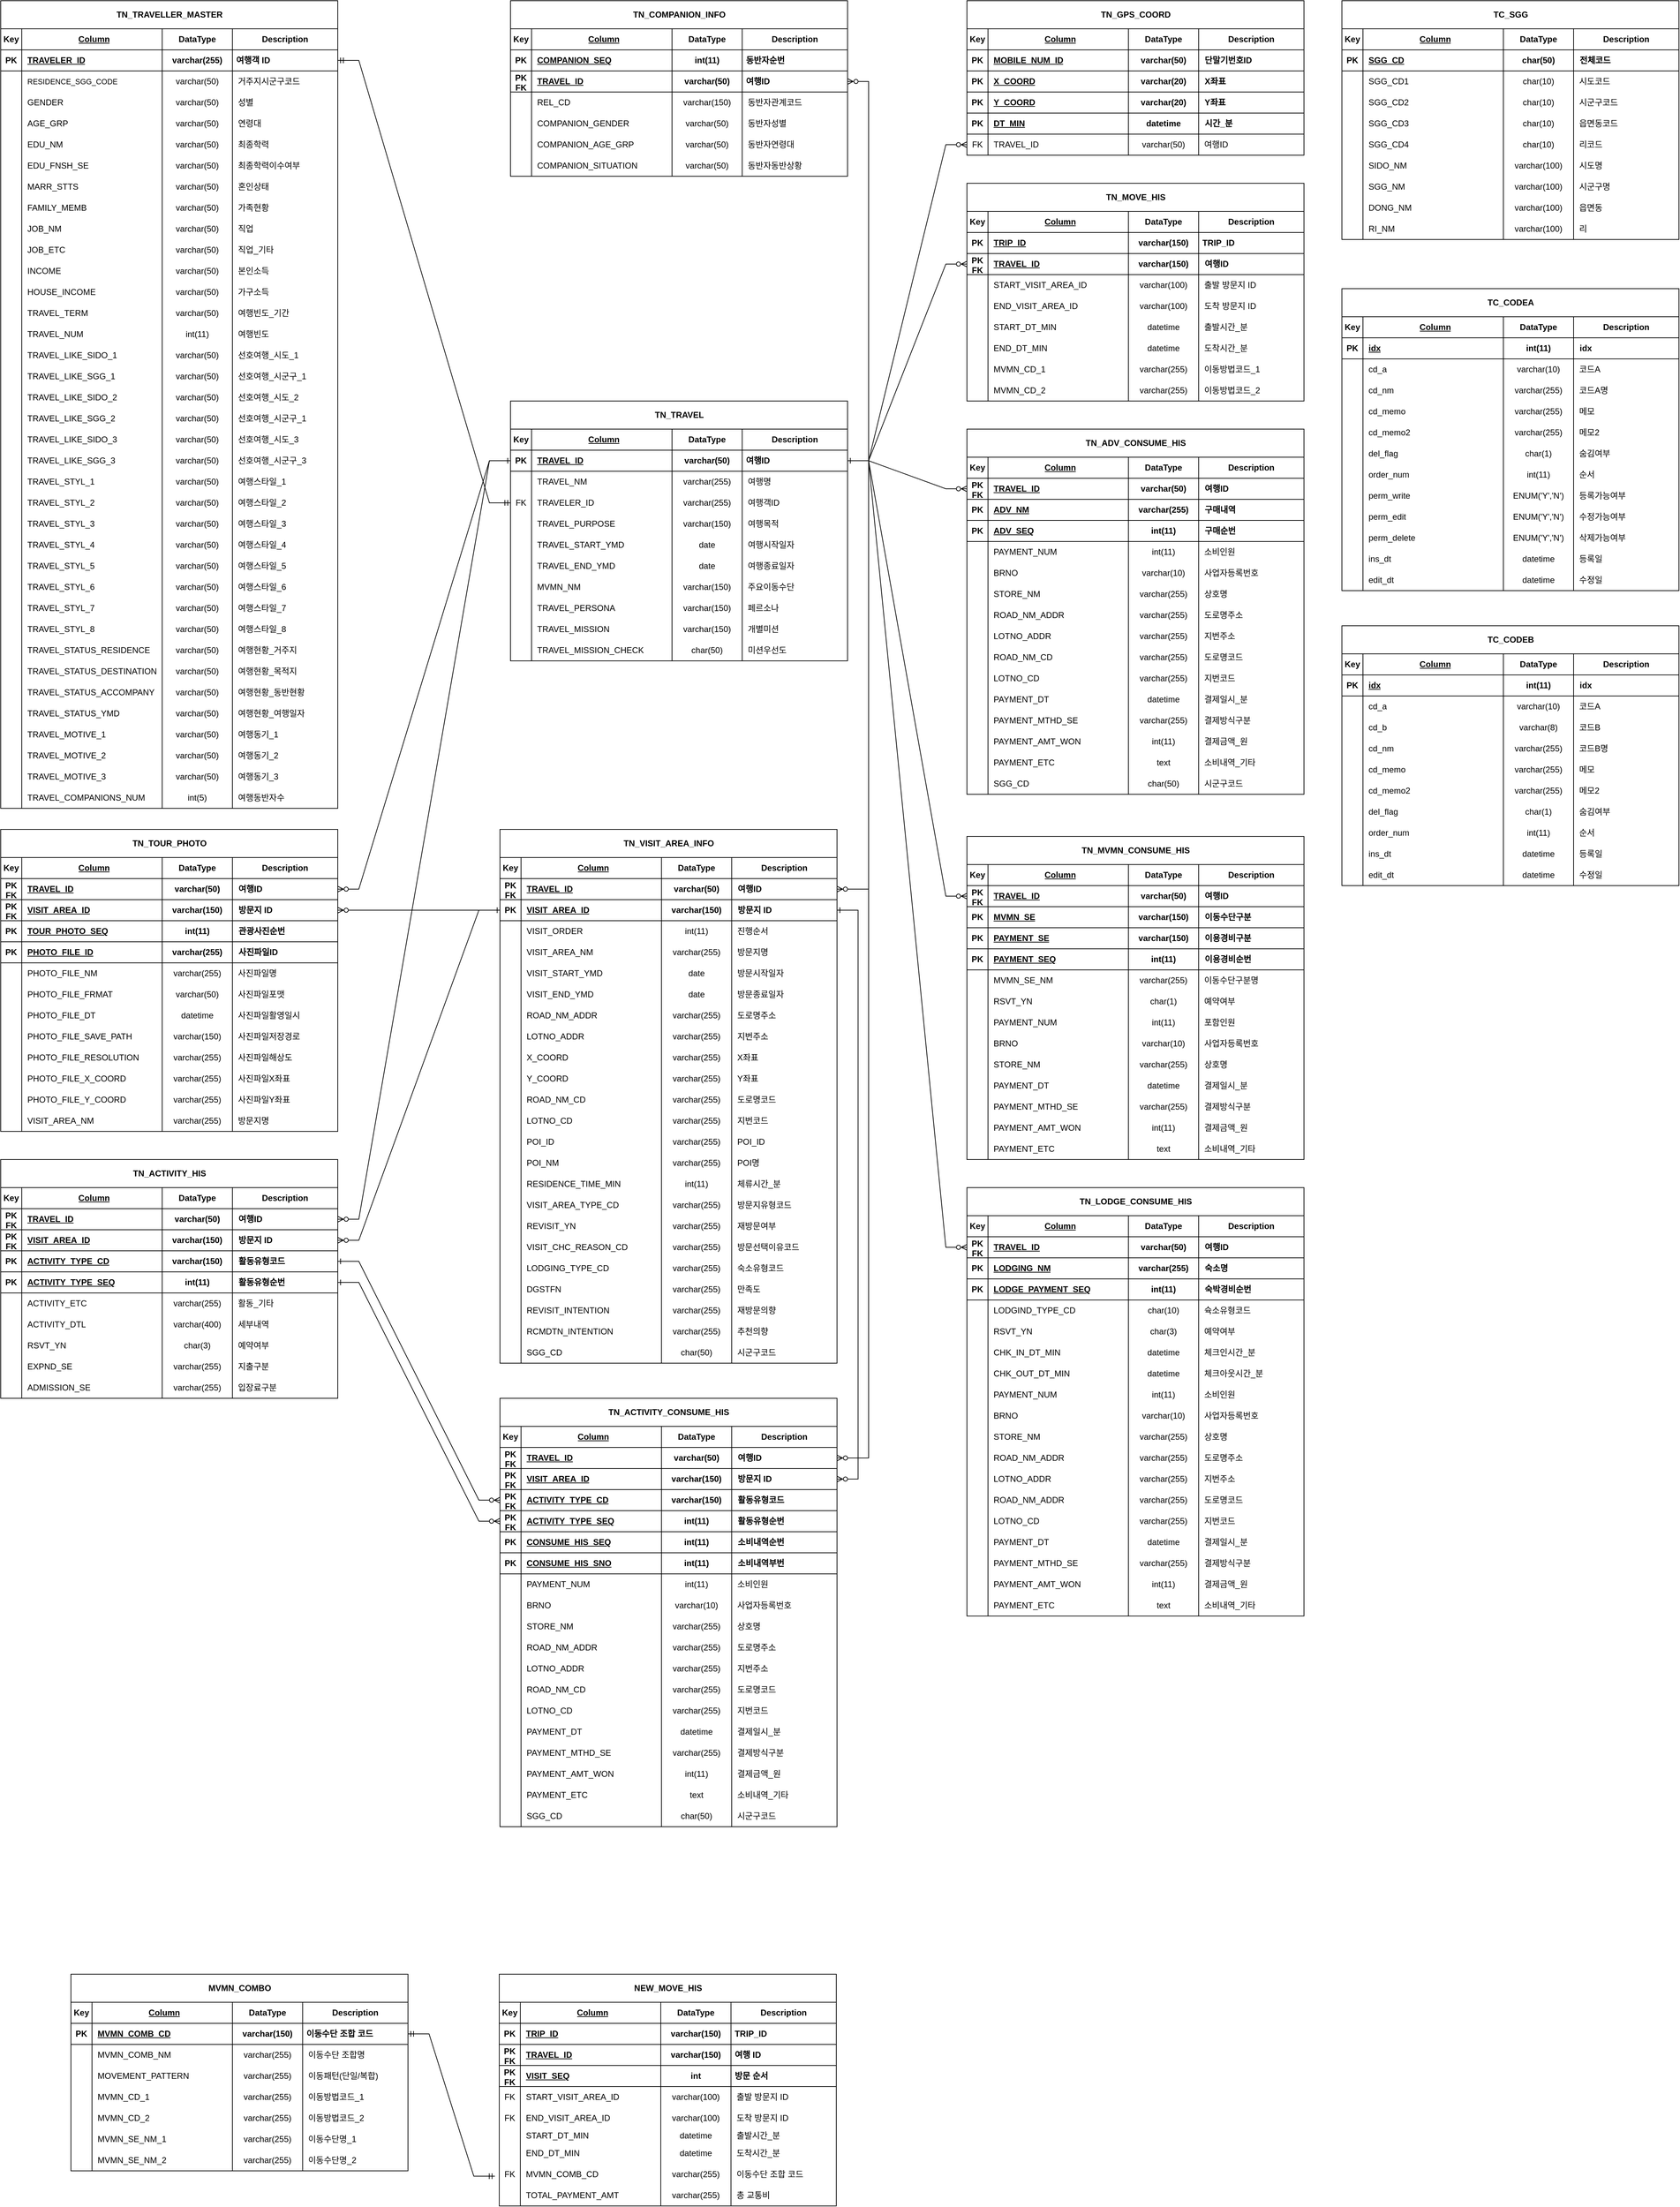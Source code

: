 <mxfile version="24.8.8">
  <diagram id="C5RBs43oDa-KdzZeNtuy" name="Page-1">
    <mxGraphModel dx="1221" dy="767" grid="1" gridSize="10" guides="1" tooltips="1" connect="1" arrows="1" fold="1" page="1" pageScale="1" pageWidth="827" pageHeight="1169" math="0" shadow="0">
      <root>
        <mxCell id="0" />
        <mxCell id="1" parent="0" />
        <mxCell id="70z_rG_AKYI-uO16WKLV-142" value="TN_TRAVELLER_MASTER" style="shape=table;startSize=40;container=1;collapsible=1;childLayout=tableLayout;fixedRows=1;rowLines=0;fontStyle=1;align=center;resizeLast=1;html=1;" parent="1" vertex="1">
          <mxGeometry x="50" y="30" width="480" height="1150" as="geometry">
            <mxRectangle x="50" y="30" width="180" height="30" as="alternateBounds" />
          </mxGeometry>
        </mxCell>
        <mxCell id="70z_rG_AKYI-uO16WKLV-143" value="" style="shape=tableRow;horizontal=0;startSize=0;swimlaneHead=0;swimlaneBody=0;fillColor=none;collapsible=0;dropTarget=0;points=[[0,0.5],[1,0.5]];portConstraint=eastwest;top=0;left=0;right=0;bottom=1;" parent="70z_rG_AKYI-uO16WKLV-142" vertex="1">
          <mxGeometry y="40" width="480" height="30" as="geometry" />
        </mxCell>
        <mxCell id="70z_rG_AKYI-uO16WKLV-144" value="Key" style="shape=partialRectangle;connectable=0;fillColor=none;top=0;left=0;bottom=0;right=0;fontStyle=1;overflow=hidden;whiteSpace=wrap;html=1;align=center;" parent="70z_rG_AKYI-uO16WKLV-143" vertex="1">
          <mxGeometry width="30" height="30" as="geometry">
            <mxRectangle width="30" height="30" as="alternateBounds" />
          </mxGeometry>
        </mxCell>
        <mxCell id="70z_rG_AKYI-uO16WKLV-145" value="Column" style="shape=partialRectangle;connectable=0;fillColor=none;top=0;left=0;bottom=0;right=0;align=center;spacingLeft=6;fontStyle=5;overflow=hidden;whiteSpace=wrap;html=1;" parent="70z_rG_AKYI-uO16WKLV-143" vertex="1">
          <mxGeometry x="30" width="200" height="30" as="geometry">
            <mxRectangle width="200" height="30" as="alternateBounds" />
          </mxGeometry>
        </mxCell>
        <mxCell id="70z_rG_AKYI-uO16WKLV-146" value="DataType" style="shape=partialRectangle;connectable=0;fillColor=none;top=0;left=0;bottom=0;right=0;fontStyle=1;align=center;whiteSpace=wrap;html=1;" parent="70z_rG_AKYI-uO16WKLV-143" vertex="1">
          <mxGeometry x="230" width="100" height="30" as="geometry">
            <mxRectangle width="100" height="30" as="alternateBounds" />
          </mxGeometry>
        </mxCell>
        <mxCell id="70z_rG_AKYI-uO16WKLV-147" value="Description" style="shape=partialRectangle;connectable=0;fillColor=none;top=0;left=0;bottom=0;right=0;fontStyle=1;align=center;whiteSpace=wrap;html=1;" parent="70z_rG_AKYI-uO16WKLV-143" vertex="1">
          <mxGeometry x="330" width="150" height="30" as="geometry">
            <mxRectangle width="150" height="30" as="alternateBounds" />
          </mxGeometry>
        </mxCell>
        <mxCell id="70z_rG_AKYI-uO16WKLV-148" value="" style="shape=tableRow;horizontal=0;startSize=0;swimlaneHead=0;swimlaneBody=0;fillColor=none;collapsible=0;dropTarget=0;points=[[0,0.5],[1,0.5]];portConstraint=eastwest;top=0;left=0;right=0;bottom=1;" parent="70z_rG_AKYI-uO16WKLV-142" vertex="1">
          <mxGeometry y="70" width="480" height="30" as="geometry" />
        </mxCell>
        <mxCell id="70z_rG_AKYI-uO16WKLV-149" value="PK" style="shape=partialRectangle;connectable=0;fillColor=none;top=0;left=0;bottom=0;right=0;fontStyle=1;overflow=hidden;whiteSpace=wrap;html=1;" parent="70z_rG_AKYI-uO16WKLV-148" vertex="1">
          <mxGeometry width="30" height="30" as="geometry">
            <mxRectangle width="30" height="30" as="alternateBounds" />
          </mxGeometry>
        </mxCell>
        <mxCell id="70z_rG_AKYI-uO16WKLV-150" value="TRAVELER_ID" style="shape=partialRectangle;connectable=0;fillColor=none;top=0;left=0;bottom=0;right=0;align=left;spacingLeft=6;fontStyle=5;overflow=hidden;whiteSpace=wrap;html=1;" parent="70z_rG_AKYI-uO16WKLV-148" vertex="1">
          <mxGeometry x="30" width="200" height="30" as="geometry">
            <mxRectangle width="200" height="30" as="alternateBounds" />
          </mxGeometry>
        </mxCell>
        <mxCell id="70z_rG_AKYI-uO16WKLV-151" value="varchar(255)" style="shape=partialRectangle;connectable=0;fillColor=none;top=0;left=0;bottom=0;right=0;fontStyle=1;align=center;whiteSpace=wrap;html=1;" parent="70z_rG_AKYI-uO16WKLV-148" vertex="1">
          <mxGeometry x="230" width="100" height="30" as="geometry">
            <mxRectangle width="100" height="30" as="alternateBounds" />
          </mxGeometry>
        </mxCell>
        <mxCell id="70z_rG_AKYI-uO16WKLV-152" value="&amp;nbsp;여행객 ID" style="shape=partialRectangle;connectable=0;fillColor=none;top=0;left=0;bottom=0;right=0;fontStyle=1;align=left;whiteSpace=wrap;html=1;" parent="70z_rG_AKYI-uO16WKLV-148" vertex="1">
          <mxGeometry x="330" width="150" height="30" as="geometry">
            <mxRectangle width="150" height="30" as="alternateBounds" />
          </mxGeometry>
        </mxCell>
        <mxCell id="70z_rG_AKYI-uO16WKLV-153" value="" style="shape=tableRow;horizontal=0;startSize=0;swimlaneHead=0;swimlaneBody=0;fillColor=none;collapsible=0;dropTarget=0;points=[[0,0.5],[1,0.5]];portConstraint=eastwest;top=0;left=0;right=0;bottom=0;" parent="70z_rG_AKYI-uO16WKLV-142" vertex="1">
          <mxGeometry y="100" width="480" height="30" as="geometry" />
        </mxCell>
        <mxCell id="70z_rG_AKYI-uO16WKLV-154" value="" style="shape=partialRectangle;connectable=0;fillColor=none;top=0;left=0;bottom=0;right=0;editable=1;overflow=hidden;whiteSpace=wrap;html=1;" parent="70z_rG_AKYI-uO16WKLV-153" vertex="1">
          <mxGeometry width="30" height="30" as="geometry">
            <mxRectangle width="30" height="30" as="alternateBounds" />
          </mxGeometry>
        </mxCell>
        <mxCell id="70z_rG_AKYI-uO16WKLV-155" value="&lt;span style=&quot;font-size: 10.667px;&quot;&gt;RESIDENCE_SGG_CODE&lt;/span&gt;" style="shape=partialRectangle;connectable=0;fillColor=none;top=0;left=0;bottom=0;right=0;align=left;spacingLeft=6;overflow=hidden;whiteSpace=wrap;html=1;fontFamily=Helvetica;" parent="70z_rG_AKYI-uO16WKLV-153" vertex="1">
          <mxGeometry x="30" width="200" height="30" as="geometry">
            <mxRectangle width="200" height="30" as="alternateBounds" />
          </mxGeometry>
        </mxCell>
        <mxCell id="70z_rG_AKYI-uO16WKLV-156" value="varchar(50)" style="shape=partialRectangle;connectable=0;fillColor=none;top=0;left=0;bottom=0;right=0;align=center;overflow=hidden;whiteSpace=wrap;html=1;" parent="70z_rG_AKYI-uO16WKLV-153" vertex="1">
          <mxGeometry x="230" width="100" height="30" as="geometry">
            <mxRectangle width="100" height="30" as="alternateBounds" />
          </mxGeometry>
        </mxCell>
        <mxCell id="70z_rG_AKYI-uO16WKLV-157" value="거주지시군구코드" style="shape=partialRectangle;connectable=0;fillColor=none;top=0;left=0;bottom=0;right=0;align=left;spacingLeft=6;overflow=hidden;whiteSpace=wrap;html=1;" parent="70z_rG_AKYI-uO16WKLV-153" vertex="1">
          <mxGeometry x="330" width="150" height="30" as="geometry">
            <mxRectangle width="150" height="30" as="alternateBounds" />
          </mxGeometry>
        </mxCell>
        <mxCell id="70z_rG_AKYI-uO16WKLV-227" value="" style="shape=tableRow;horizontal=0;startSize=0;swimlaneHead=0;swimlaneBody=0;fillColor=none;collapsible=0;dropTarget=0;points=[[0,0.5],[1,0.5]];portConstraint=eastwest;top=0;left=0;right=0;bottom=0;" parent="70z_rG_AKYI-uO16WKLV-142" vertex="1">
          <mxGeometry y="130" width="480" height="30" as="geometry" />
        </mxCell>
        <mxCell id="70z_rG_AKYI-uO16WKLV-228" value="" style="shape=partialRectangle;connectable=0;fillColor=none;top=0;left=0;bottom=0;right=0;editable=1;overflow=hidden;whiteSpace=wrap;html=1;" parent="70z_rG_AKYI-uO16WKLV-227" vertex="1">
          <mxGeometry width="30" height="30" as="geometry">
            <mxRectangle width="30" height="30" as="alternateBounds" />
          </mxGeometry>
        </mxCell>
        <mxCell id="70z_rG_AKYI-uO16WKLV-229" value="GENDER" style="shape=partialRectangle;connectable=0;fillColor=none;top=0;left=0;bottom=0;right=0;align=left;spacingLeft=6;overflow=hidden;whiteSpace=wrap;html=1;fontFamily=Helvetica;fontSize=12;" parent="70z_rG_AKYI-uO16WKLV-227" vertex="1">
          <mxGeometry x="30" width="200" height="30" as="geometry">
            <mxRectangle width="200" height="30" as="alternateBounds" />
          </mxGeometry>
        </mxCell>
        <mxCell id="70z_rG_AKYI-uO16WKLV-230" value="varchar(50)" style="shape=partialRectangle;connectable=0;fillColor=none;top=0;left=0;bottom=0;right=0;align=center;overflow=hidden;whiteSpace=wrap;html=1;fontFamily=Helvetica;fontSize=12;" parent="70z_rG_AKYI-uO16WKLV-227" vertex="1">
          <mxGeometry x="230" width="100" height="30" as="geometry">
            <mxRectangle width="100" height="30" as="alternateBounds" />
          </mxGeometry>
        </mxCell>
        <mxCell id="70z_rG_AKYI-uO16WKLV-231" value="성별" style="shape=partialRectangle;connectable=0;fillColor=none;top=0;left=0;bottom=0;right=0;align=left;spacingLeft=6;overflow=hidden;whiteSpace=wrap;html=1;fontFamily=Helvetica;fontSize=12;" parent="70z_rG_AKYI-uO16WKLV-227" vertex="1">
          <mxGeometry x="330" width="150" height="30" as="geometry">
            <mxRectangle width="150" height="30" as="alternateBounds" />
          </mxGeometry>
        </mxCell>
        <mxCell id="70z_rG_AKYI-uO16WKLV-232" value="" style="shape=tableRow;horizontal=0;startSize=0;swimlaneHead=0;swimlaneBody=0;fillColor=none;collapsible=0;dropTarget=0;points=[[0,0.5],[1,0.5]];portConstraint=eastwest;top=0;left=0;right=0;bottom=0;" parent="70z_rG_AKYI-uO16WKLV-142" vertex="1">
          <mxGeometry y="160" width="480" height="30" as="geometry" />
        </mxCell>
        <mxCell id="70z_rG_AKYI-uO16WKLV-233" value="" style="shape=partialRectangle;connectable=0;fillColor=none;top=0;left=0;bottom=0;right=0;editable=1;overflow=hidden;whiteSpace=wrap;html=1;" parent="70z_rG_AKYI-uO16WKLV-232" vertex="1">
          <mxGeometry width="30" height="30" as="geometry">
            <mxRectangle width="30" height="30" as="alternateBounds" />
          </mxGeometry>
        </mxCell>
        <mxCell id="70z_rG_AKYI-uO16WKLV-234" value="&lt;span style=&quot;font-size: 12px;&quot;&gt;AGE_GRP&lt;/span&gt;" style="shape=partialRectangle;connectable=0;fillColor=none;top=0;left=0;bottom=0;right=0;align=left;spacingLeft=6;overflow=hidden;whiteSpace=wrap;html=1;fontFamily=Helvetica;fontSize=12;" parent="70z_rG_AKYI-uO16WKLV-232" vertex="1">
          <mxGeometry x="30" width="200" height="30" as="geometry">
            <mxRectangle width="200" height="30" as="alternateBounds" />
          </mxGeometry>
        </mxCell>
        <mxCell id="70z_rG_AKYI-uO16WKLV-235" value="varchar(50)" style="shape=partialRectangle;connectable=0;fillColor=none;top=0;left=0;bottom=0;right=0;align=center;overflow=hidden;whiteSpace=wrap;html=1;fontFamily=Helvetica;fontSize=12;" parent="70z_rG_AKYI-uO16WKLV-232" vertex="1">
          <mxGeometry x="230" width="100" height="30" as="geometry">
            <mxRectangle width="100" height="30" as="alternateBounds" />
          </mxGeometry>
        </mxCell>
        <mxCell id="70z_rG_AKYI-uO16WKLV-236" value="연령대" style="shape=partialRectangle;connectable=0;fillColor=none;top=0;left=0;bottom=0;right=0;align=left;spacingLeft=6;overflow=hidden;whiteSpace=wrap;html=1;fontFamily=Helvetica;fontSize=12;" parent="70z_rG_AKYI-uO16WKLV-232" vertex="1">
          <mxGeometry x="330" width="150" height="30" as="geometry">
            <mxRectangle width="150" height="30" as="alternateBounds" />
          </mxGeometry>
        </mxCell>
        <mxCell id="70z_rG_AKYI-uO16WKLV-237" value="" style="shape=tableRow;horizontal=0;startSize=0;swimlaneHead=0;swimlaneBody=0;fillColor=none;collapsible=0;dropTarget=0;points=[[0,0.5],[1,0.5]];portConstraint=eastwest;top=0;left=0;right=0;bottom=0;" parent="70z_rG_AKYI-uO16WKLV-142" vertex="1">
          <mxGeometry y="190" width="480" height="30" as="geometry" />
        </mxCell>
        <mxCell id="70z_rG_AKYI-uO16WKLV-238" value="" style="shape=partialRectangle;connectable=0;fillColor=none;top=0;left=0;bottom=0;right=0;editable=1;overflow=hidden;whiteSpace=wrap;html=1;" parent="70z_rG_AKYI-uO16WKLV-237" vertex="1">
          <mxGeometry width="30" height="30" as="geometry">
            <mxRectangle width="30" height="30" as="alternateBounds" />
          </mxGeometry>
        </mxCell>
        <mxCell id="70z_rG_AKYI-uO16WKLV-239" value="&lt;span style=&quot;font-size: 12px;&quot;&gt;EDU_NM&lt;/span&gt;" style="shape=partialRectangle;connectable=0;fillColor=none;top=0;left=0;bottom=0;right=0;align=left;spacingLeft=6;overflow=hidden;whiteSpace=wrap;html=1;fontFamily=Helvetica;fontSize=12;" parent="70z_rG_AKYI-uO16WKLV-237" vertex="1">
          <mxGeometry x="30" width="200" height="30" as="geometry">
            <mxRectangle width="200" height="30" as="alternateBounds" />
          </mxGeometry>
        </mxCell>
        <mxCell id="70z_rG_AKYI-uO16WKLV-240" value="varchar(50)" style="shape=partialRectangle;connectable=0;fillColor=none;top=0;left=0;bottom=0;right=0;align=center;overflow=hidden;whiteSpace=wrap;html=1;fontFamily=Helvetica;fontSize=12;" parent="70z_rG_AKYI-uO16WKLV-237" vertex="1">
          <mxGeometry x="230" width="100" height="30" as="geometry">
            <mxRectangle width="100" height="30" as="alternateBounds" />
          </mxGeometry>
        </mxCell>
        <mxCell id="70z_rG_AKYI-uO16WKLV-241" value="최종학력" style="shape=partialRectangle;connectable=0;fillColor=none;top=0;left=0;bottom=0;right=0;align=left;spacingLeft=6;overflow=hidden;whiteSpace=wrap;html=1;fontFamily=Helvetica;fontSize=12;" parent="70z_rG_AKYI-uO16WKLV-237" vertex="1">
          <mxGeometry x="330" width="150" height="30" as="geometry">
            <mxRectangle width="150" height="30" as="alternateBounds" />
          </mxGeometry>
        </mxCell>
        <mxCell id="70z_rG_AKYI-uO16WKLV-242" value="" style="shape=tableRow;horizontal=0;startSize=0;swimlaneHead=0;swimlaneBody=0;fillColor=none;collapsible=0;dropTarget=0;points=[[0,0.5],[1,0.5]];portConstraint=eastwest;top=0;left=0;right=0;bottom=0;" parent="70z_rG_AKYI-uO16WKLV-142" vertex="1">
          <mxGeometry y="220" width="480" height="30" as="geometry" />
        </mxCell>
        <mxCell id="70z_rG_AKYI-uO16WKLV-243" value="" style="shape=partialRectangle;connectable=0;fillColor=none;top=0;left=0;bottom=0;right=0;editable=1;overflow=hidden;whiteSpace=wrap;html=1;" parent="70z_rG_AKYI-uO16WKLV-242" vertex="1">
          <mxGeometry width="30" height="30" as="geometry">
            <mxRectangle width="30" height="30" as="alternateBounds" />
          </mxGeometry>
        </mxCell>
        <mxCell id="70z_rG_AKYI-uO16WKLV-244" value="EDU_FNSH_SE" style="shape=partialRectangle;connectable=0;fillColor=none;top=0;left=0;bottom=0;right=0;align=left;spacingLeft=6;overflow=hidden;whiteSpace=wrap;html=1;fontFamily=Helvetica;fontSize=12;" parent="70z_rG_AKYI-uO16WKLV-242" vertex="1">
          <mxGeometry x="30" width="200" height="30" as="geometry">
            <mxRectangle width="200" height="30" as="alternateBounds" />
          </mxGeometry>
        </mxCell>
        <mxCell id="70z_rG_AKYI-uO16WKLV-245" value="varchar(50)" style="shape=partialRectangle;connectable=0;fillColor=none;top=0;left=0;bottom=0;right=0;align=center;overflow=hidden;whiteSpace=wrap;html=1;fontFamily=Helvetica;fontSize=12;" parent="70z_rG_AKYI-uO16WKLV-242" vertex="1">
          <mxGeometry x="230" width="100" height="30" as="geometry">
            <mxRectangle width="100" height="30" as="alternateBounds" />
          </mxGeometry>
        </mxCell>
        <mxCell id="70z_rG_AKYI-uO16WKLV-246" value="최종학력이수여부" style="shape=partialRectangle;connectable=0;fillColor=none;top=0;left=0;bottom=0;right=0;align=left;spacingLeft=6;overflow=hidden;whiteSpace=wrap;html=1;fontFamily=Helvetica;fontSize=12;" parent="70z_rG_AKYI-uO16WKLV-242" vertex="1">
          <mxGeometry x="330" width="150" height="30" as="geometry">
            <mxRectangle width="150" height="30" as="alternateBounds" />
          </mxGeometry>
        </mxCell>
        <mxCell id="70z_rG_AKYI-uO16WKLV-252" value="" style="shape=tableRow;horizontal=0;startSize=0;swimlaneHead=0;swimlaneBody=0;fillColor=none;collapsible=0;dropTarget=0;points=[[0,0.5],[1,0.5]];portConstraint=eastwest;top=0;left=0;right=0;bottom=0;" parent="70z_rG_AKYI-uO16WKLV-142" vertex="1">
          <mxGeometry y="250" width="480" height="30" as="geometry" />
        </mxCell>
        <mxCell id="70z_rG_AKYI-uO16WKLV-253" value="" style="shape=partialRectangle;connectable=0;fillColor=none;top=0;left=0;bottom=0;right=0;editable=1;overflow=hidden;whiteSpace=wrap;html=1;" parent="70z_rG_AKYI-uO16WKLV-252" vertex="1">
          <mxGeometry width="30" height="30" as="geometry">
            <mxRectangle width="30" height="30" as="alternateBounds" />
          </mxGeometry>
        </mxCell>
        <mxCell id="70z_rG_AKYI-uO16WKLV-254" value="MARR_STTS" style="shape=partialRectangle;connectable=0;fillColor=none;top=0;left=0;bottom=0;right=0;align=left;spacingLeft=6;overflow=hidden;whiteSpace=wrap;html=1;fontFamily=Helvetica;fontSize=12;" parent="70z_rG_AKYI-uO16WKLV-252" vertex="1">
          <mxGeometry x="30" width="200" height="30" as="geometry">
            <mxRectangle width="200" height="30" as="alternateBounds" />
          </mxGeometry>
        </mxCell>
        <mxCell id="70z_rG_AKYI-uO16WKLV-255" value="varchar(50)" style="shape=partialRectangle;connectable=0;fillColor=none;top=0;left=0;bottom=0;right=0;align=center;overflow=hidden;whiteSpace=wrap;html=1;fontFamily=Helvetica;fontSize=12;" parent="70z_rG_AKYI-uO16WKLV-252" vertex="1">
          <mxGeometry x="230" width="100" height="30" as="geometry">
            <mxRectangle width="100" height="30" as="alternateBounds" />
          </mxGeometry>
        </mxCell>
        <mxCell id="70z_rG_AKYI-uO16WKLV-256" value="혼인상태" style="shape=partialRectangle;connectable=0;fillColor=none;top=0;left=0;bottom=0;right=0;align=left;spacingLeft=6;overflow=hidden;whiteSpace=wrap;html=1;fontFamily=Helvetica;fontSize=12;" parent="70z_rG_AKYI-uO16WKLV-252" vertex="1">
          <mxGeometry x="330" width="150" height="30" as="geometry">
            <mxRectangle width="150" height="30" as="alternateBounds" />
          </mxGeometry>
        </mxCell>
        <mxCell id="70z_rG_AKYI-uO16WKLV-257" value="" style="shape=tableRow;horizontal=0;startSize=0;swimlaneHead=0;swimlaneBody=0;fillColor=none;collapsible=0;dropTarget=0;points=[[0,0.5],[1,0.5]];portConstraint=eastwest;top=0;left=0;right=0;bottom=0;" parent="70z_rG_AKYI-uO16WKLV-142" vertex="1">
          <mxGeometry y="280" width="480" height="30" as="geometry" />
        </mxCell>
        <mxCell id="70z_rG_AKYI-uO16WKLV-258" value="" style="shape=partialRectangle;connectable=0;fillColor=none;top=0;left=0;bottom=0;right=0;editable=1;overflow=hidden;whiteSpace=wrap;html=1;" parent="70z_rG_AKYI-uO16WKLV-257" vertex="1">
          <mxGeometry width="30" height="30" as="geometry">
            <mxRectangle width="30" height="30" as="alternateBounds" />
          </mxGeometry>
        </mxCell>
        <mxCell id="70z_rG_AKYI-uO16WKLV-259" value="FAMILY_MEMB" style="shape=partialRectangle;connectable=0;fillColor=none;top=0;left=0;bottom=0;right=0;align=left;spacingLeft=6;overflow=hidden;whiteSpace=wrap;html=1;fontFamily=Helvetica;fontSize=12;" parent="70z_rG_AKYI-uO16WKLV-257" vertex="1">
          <mxGeometry x="30" width="200" height="30" as="geometry">
            <mxRectangle width="200" height="30" as="alternateBounds" />
          </mxGeometry>
        </mxCell>
        <mxCell id="70z_rG_AKYI-uO16WKLV-260" value="varchar(50)" style="shape=partialRectangle;connectable=0;fillColor=none;top=0;left=0;bottom=0;right=0;align=center;overflow=hidden;whiteSpace=wrap;html=1;fontFamily=Helvetica;fontSize=12;" parent="70z_rG_AKYI-uO16WKLV-257" vertex="1">
          <mxGeometry x="230" width="100" height="30" as="geometry">
            <mxRectangle width="100" height="30" as="alternateBounds" />
          </mxGeometry>
        </mxCell>
        <mxCell id="70z_rG_AKYI-uO16WKLV-261" value="가족현황" style="shape=partialRectangle;connectable=0;fillColor=none;top=0;left=0;bottom=0;right=0;align=left;spacingLeft=6;overflow=hidden;whiteSpace=wrap;html=1;fontFamily=Helvetica;fontSize=12;" parent="70z_rG_AKYI-uO16WKLV-257" vertex="1">
          <mxGeometry x="330" width="150" height="30" as="geometry">
            <mxRectangle width="150" height="30" as="alternateBounds" />
          </mxGeometry>
        </mxCell>
        <mxCell id="70z_rG_AKYI-uO16WKLV-262" value="" style="shape=tableRow;horizontal=0;startSize=0;swimlaneHead=0;swimlaneBody=0;fillColor=none;collapsible=0;dropTarget=0;points=[[0,0.5],[1,0.5]];portConstraint=eastwest;top=0;left=0;right=0;bottom=0;" parent="70z_rG_AKYI-uO16WKLV-142" vertex="1">
          <mxGeometry y="310" width="480" height="30" as="geometry" />
        </mxCell>
        <mxCell id="70z_rG_AKYI-uO16WKLV-263" value="" style="shape=partialRectangle;connectable=0;fillColor=none;top=0;left=0;bottom=0;right=0;editable=1;overflow=hidden;whiteSpace=wrap;html=1;" parent="70z_rG_AKYI-uO16WKLV-262" vertex="1">
          <mxGeometry width="30" height="30" as="geometry">
            <mxRectangle width="30" height="30" as="alternateBounds" />
          </mxGeometry>
        </mxCell>
        <mxCell id="70z_rG_AKYI-uO16WKLV-264" value="JOB_NM" style="shape=partialRectangle;connectable=0;fillColor=none;top=0;left=0;bottom=0;right=0;align=left;spacingLeft=6;overflow=hidden;whiteSpace=wrap;html=1;fontFamily=Helvetica;fontSize=12;" parent="70z_rG_AKYI-uO16WKLV-262" vertex="1">
          <mxGeometry x="30" width="200" height="30" as="geometry">
            <mxRectangle width="200" height="30" as="alternateBounds" />
          </mxGeometry>
        </mxCell>
        <mxCell id="70z_rG_AKYI-uO16WKLV-265" value="varchar(50)" style="shape=partialRectangle;connectable=0;fillColor=none;top=0;left=0;bottom=0;right=0;align=center;overflow=hidden;whiteSpace=wrap;html=1;fontFamily=Helvetica;fontSize=12;" parent="70z_rG_AKYI-uO16WKLV-262" vertex="1">
          <mxGeometry x="230" width="100" height="30" as="geometry">
            <mxRectangle width="100" height="30" as="alternateBounds" />
          </mxGeometry>
        </mxCell>
        <mxCell id="70z_rG_AKYI-uO16WKLV-266" value="직업" style="shape=partialRectangle;connectable=0;fillColor=none;top=0;left=0;bottom=0;right=0;align=left;spacingLeft=6;overflow=hidden;whiteSpace=wrap;html=1;fontFamily=Helvetica;fontSize=12;" parent="70z_rG_AKYI-uO16WKLV-262" vertex="1">
          <mxGeometry x="330" width="150" height="30" as="geometry">
            <mxRectangle width="150" height="30" as="alternateBounds" />
          </mxGeometry>
        </mxCell>
        <mxCell id="70z_rG_AKYI-uO16WKLV-267" value="" style="shape=tableRow;horizontal=0;startSize=0;swimlaneHead=0;swimlaneBody=0;fillColor=none;collapsible=0;dropTarget=0;points=[[0,0.5],[1,0.5]];portConstraint=eastwest;top=0;left=0;right=0;bottom=0;" parent="70z_rG_AKYI-uO16WKLV-142" vertex="1">
          <mxGeometry y="340" width="480" height="30" as="geometry" />
        </mxCell>
        <mxCell id="70z_rG_AKYI-uO16WKLV-268" value="" style="shape=partialRectangle;connectable=0;fillColor=none;top=0;left=0;bottom=0;right=0;editable=1;overflow=hidden;whiteSpace=wrap;html=1;" parent="70z_rG_AKYI-uO16WKLV-267" vertex="1">
          <mxGeometry width="30" height="30" as="geometry">
            <mxRectangle width="30" height="30" as="alternateBounds" />
          </mxGeometry>
        </mxCell>
        <mxCell id="70z_rG_AKYI-uO16WKLV-269" value="JOB_ETC" style="shape=partialRectangle;connectable=0;fillColor=none;top=0;left=0;bottom=0;right=0;align=left;spacingLeft=6;overflow=hidden;whiteSpace=wrap;html=1;fontFamily=Helvetica;fontSize=12;" parent="70z_rG_AKYI-uO16WKLV-267" vertex="1">
          <mxGeometry x="30" width="200" height="30" as="geometry">
            <mxRectangle width="200" height="30" as="alternateBounds" />
          </mxGeometry>
        </mxCell>
        <mxCell id="70z_rG_AKYI-uO16WKLV-270" value="varchar(50)" style="shape=partialRectangle;connectable=0;fillColor=none;top=0;left=0;bottom=0;right=0;align=center;overflow=hidden;whiteSpace=wrap;html=1;fontFamily=Helvetica;fontSize=12;" parent="70z_rG_AKYI-uO16WKLV-267" vertex="1">
          <mxGeometry x="230" width="100" height="30" as="geometry">
            <mxRectangle width="100" height="30" as="alternateBounds" />
          </mxGeometry>
        </mxCell>
        <mxCell id="70z_rG_AKYI-uO16WKLV-271" value="직업_기타" style="shape=partialRectangle;connectable=0;fillColor=none;top=0;left=0;bottom=0;right=0;align=left;spacingLeft=6;overflow=hidden;whiteSpace=wrap;html=1;fontFamily=Helvetica;fontSize=12;" parent="70z_rG_AKYI-uO16WKLV-267" vertex="1">
          <mxGeometry x="330" width="150" height="30" as="geometry">
            <mxRectangle width="150" height="30" as="alternateBounds" />
          </mxGeometry>
        </mxCell>
        <mxCell id="70z_rG_AKYI-uO16WKLV-272" value="" style="shape=tableRow;horizontal=0;startSize=0;swimlaneHead=0;swimlaneBody=0;fillColor=none;collapsible=0;dropTarget=0;points=[[0,0.5],[1,0.5]];portConstraint=eastwest;top=0;left=0;right=0;bottom=0;" parent="70z_rG_AKYI-uO16WKLV-142" vertex="1">
          <mxGeometry y="370" width="480" height="30" as="geometry" />
        </mxCell>
        <mxCell id="70z_rG_AKYI-uO16WKLV-273" value="" style="shape=partialRectangle;connectable=0;fillColor=none;top=0;left=0;bottom=0;right=0;editable=1;overflow=hidden;whiteSpace=wrap;html=1;" parent="70z_rG_AKYI-uO16WKLV-272" vertex="1">
          <mxGeometry width="30" height="30" as="geometry">
            <mxRectangle width="30" height="30" as="alternateBounds" />
          </mxGeometry>
        </mxCell>
        <mxCell id="70z_rG_AKYI-uO16WKLV-274" value="INCOME" style="shape=partialRectangle;connectable=0;fillColor=none;top=0;left=0;bottom=0;right=0;align=left;spacingLeft=6;overflow=hidden;whiteSpace=wrap;html=1;fontFamily=Helvetica;fontSize=12;" parent="70z_rG_AKYI-uO16WKLV-272" vertex="1">
          <mxGeometry x="30" width="200" height="30" as="geometry">
            <mxRectangle width="200" height="30" as="alternateBounds" />
          </mxGeometry>
        </mxCell>
        <mxCell id="70z_rG_AKYI-uO16WKLV-275" value="varchar(50)" style="shape=partialRectangle;connectable=0;fillColor=none;top=0;left=0;bottom=0;right=0;align=center;overflow=hidden;whiteSpace=wrap;html=1;fontFamily=Helvetica;fontSize=12;" parent="70z_rG_AKYI-uO16WKLV-272" vertex="1">
          <mxGeometry x="230" width="100" height="30" as="geometry">
            <mxRectangle width="100" height="30" as="alternateBounds" />
          </mxGeometry>
        </mxCell>
        <mxCell id="70z_rG_AKYI-uO16WKLV-276" value="본인소득" style="shape=partialRectangle;connectable=0;fillColor=none;top=0;left=0;bottom=0;right=0;align=left;spacingLeft=6;overflow=hidden;whiteSpace=wrap;html=1;fontFamily=Helvetica;fontSize=12;" parent="70z_rG_AKYI-uO16WKLV-272" vertex="1">
          <mxGeometry x="330" width="150" height="30" as="geometry">
            <mxRectangle width="150" height="30" as="alternateBounds" />
          </mxGeometry>
        </mxCell>
        <mxCell id="70z_rG_AKYI-uO16WKLV-277" value="" style="shape=tableRow;horizontal=0;startSize=0;swimlaneHead=0;swimlaneBody=0;fillColor=none;collapsible=0;dropTarget=0;points=[[0,0.5],[1,0.5]];portConstraint=eastwest;top=0;left=0;right=0;bottom=0;" parent="70z_rG_AKYI-uO16WKLV-142" vertex="1">
          <mxGeometry y="400" width="480" height="30" as="geometry" />
        </mxCell>
        <mxCell id="70z_rG_AKYI-uO16WKLV-278" value="" style="shape=partialRectangle;connectable=0;fillColor=none;top=0;left=0;bottom=0;right=0;editable=1;overflow=hidden;whiteSpace=wrap;html=1;" parent="70z_rG_AKYI-uO16WKLV-277" vertex="1">
          <mxGeometry width="30" height="30" as="geometry">
            <mxRectangle width="30" height="30" as="alternateBounds" />
          </mxGeometry>
        </mxCell>
        <mxCell id="70z_rG_AKYI-uO16WKLV-279" value="HOUSE_INCOME" style="shape=partialRectangle;connectable=0;fillColor=none;top=0;left=0;bottom=0;right=0;align=left;spacingLeft=6;overflow=hidden;whiteSpace=wrap;html=1;fontFamily=Helvetica;fontSize=12;" parent="70z_rG_AKYI-uO16WKLV-277" vertex="1">
          <mxGeometry x="30" width="200" height="30" as="geometry">
            <mxRectangle width="200" height="30" as="alternateBounds" />
          </mxGeometry>
        </mxCell>
        <mxCell id="70z_rG_AKYI-uO16WKLV-280" value="varchar(50)" style="shape=partialRectangle;connectable=0;fillColor=none;top=0;left=0;bottom=0;right=0;align=center;overflow=hidden;whiteSpace=wrap;html=1;fontFamily=Helvetica;fontSize=12;" parent="70z_rG_AKYI-uO16WKLV-277" vertex="1">
          <mxGeometry x="230" width="100" height="30" as="geometry">
            <mxRectangle width="100" height="30" as="alternateBounds" />
          </mxGeometry>
        </mxCell>
        <mxCell id="70z_rG_AKYI-uO16WKLV-281" value="가구소득" style="shape=partialRectangle;connectable=0;fillColor=none;top=0;left=0;bottom=0;right=0;align=left;spacingLeft=6;overflow=hidden;whiteSpace=wrap;html=1;fontFamily=Helvetica;fontSize=12;" parent="70z_rG_AKYI-uO16WKLV-277" vertex="1">
          <mxGeometry x="330" width="150" height="30" as="geometry">
            <mxRectangle width="150" height="30" as="alternateBounds" />
          </mxGeometry>
        </mxCell>
        <mxCell id="70z_rG_AKYI-uO16WKLV-282" value="" style="shape=tableRow;horizontal=0;startSize=0;swimlaneHead=0;swimlaneBody=0;fillColor=none;collapsible=0;dropTarget=0;points=[[0,0.5],[1,0.5]];portConstraint=eastwest;top=0;left=0;right=0;bottom=0;" parent="70z_rG_AKYI-uO16WKLV-142" vertex="1">
          <mxGeometry y="430" width="480" height="30" as="geometry" />
        </mxCell>
        <mxCell id="70z_rG_AKYI-uO16WKLV-283" value="" style="shape=partialRectangle;connectable=0;fillColor=none;top=0;left=0;bottom=0;right=0;editable=1;overflow=hidden;whiteSpace=wrap;html=1;" parent="70z_rG_AKYI-uO16WKLV-282" vertex="1">
          <mxGeometry width="30" height="30" as="geometry">
            <mxRectangle width="30" height="30" as="alternateBounds" />
          </mxGeometry>
        </mxCell>
        <mxCell id="70z_rG_AKYI-uO16WKLV-284" value="TRAVEL_TERM" style="shape=partialRectangle;connectable=0;fillColor=none;top=0;left=0;bottom=0;right=0;align=left;spacingLeft=6;overflow=hidden;whiteSpace=wrap;html=1;fontFamily=Helvetica;fontSize=12;" parent="70z_rG_AKYI-uO16WKLV-282" vertex="1">
          <mxGeometry x="30" width="200" height="30" as="geometry">
            <mxRectangle width="200" height="30" as="alternateBounds" />
          </mxGeometry>
        </mxCell>
        <mxCell id="70z_rG_AKYI-uO16WKLV-285" value="varchar(50)" style="shape=partialRectangle;connectable=0;fillColor=none;top=0;left=0;bottom=0;right=0;align=center;overflow=hidden;whiteSpace=wrap;html=1;fontFamily=Helvetica;fontSize=12;" parent="70z_rG_AKYI-uO16WKLV-282" vertex="1">
          <mxGeometry x="230" width="100" height="30" as="geometry">
            <mxRectangle width="100" height="30" as="alternateBounds" />
          </mxGeometry>
        </mxCell>
        <mxCell id="70z_rG_AKYI-uO16WKLV-286" value="여행빈도_기간" style="shape=partialRectangle;connectable=0;fillColor=none;top=0;left=0;bottom=0;right=0;align=left;spacingLeft=6;overflow=hidden;whiteSpace=wrap;html=1;fontFamily=Helvetica;fontSize=12;" parent="70z_rG_AKYI-uO16WKLV-282" vertex="1">
          <mxGeometry x="330" width="150" height="30" as="geometry">
            <mxRectangle width="150" height="30" as="alternateBounds" />
          </mxGeometry>
        </mxCell>
        <mxCell id="70z_rG_AKYI-uO16WKLV-287" value="" style="shape=tableRow;horizontal=0;startSize=0;swimlaneHead=0;swimlaneBody=0;fillColor=none;collapsible=0;dropTarget=0;points=[[0,0.5],[1,0.5]];portConstraint=eastwest;top=0;left=0;right=0;bottom=0;" parent="70z_rG_AKYI-uO16WKLV-142" vertex="1">
          <mxGeometry y="460" width="480" height="30" as="geometry" />
        </mxCell>
        <mxCell id="70z_rG_AKYI-uO16WKLV-288" value="" style="shape=partialRectangle;connectable=0;fillColor=none;top=0;left=0;bottom=0;right=0;editable=1;overflow=hidden;whiteSpace=wrap;html=1;" parent="70z_rG_AKYI-uO16WKLV-287" vertex="1">
          <mxGeometry width="30" height="30" as="geometry">
            <mxRectangle width="30" height="30" as="alternateBounds" />
          </mxGeometry>
        </mxCell>
        <mxCell id="70z_rG_AKYI-uO16WKLV-289" value="TRAVEL_NUM" style="shape=partialRectangle;connectable=0;fillColor=none;top=0;left=0;bottom=0;right=0;align=left;spacingLeft=6;overflow=hidden;whiteSpace=wrap;html=1;fontFamily=Helvetica;fontSize=12;" parent="70z_rG_AKYI-uO16WKLV-287" vertex="1">
          <mxGeometry x="30" width="200" height="30" as="geometry">
            <mxRectangle width="200" height="30" as="alternateBounds" />
          </mxGeometry>
        </mxCell>
        <mxCell id="70z_rG_AKYI-uO16WKLV-290" value="int(11)" style="shape=partialRectangle;connectable=0;fillColor=none;top=0;left=0;bottom=0;right=0;align=center;overflow=hidden;whiteSpace=wrap;html=1;fontFamily=Helvetica;fontSize=12;" parent="70z_rG_AKYI-uO16WKLV-287" vertex="1">
          <mxGeometry x="230" width="100" height="30" as="geometry">
            <mxRectangle width="100" height="30" as="alternateBounds" />
          </mxGeometry>
        </mxCell>
        <mxCell id="70z_rG_AKYI-uO16WKLV-291" value="여행빈도" style="shape=partialRectangle;connectable=0;fillColor=none;top=0;left=0;bottom=0;right=0;align=left;spacingLeft=6;overflow=hidden;whiteSpace=wrap;html=1;fontFamily=Helvetica;fontSize=12;" parent="70z_rG_AKYI-uO16WKLV-287" vertex="1">
          <mxGeometry x="330" width="150" height="30" as="geometry">
            <mxRectangle width="150" height="30" as="alternateBounds" />
          </mxGeometry>
        </mxCell>
        <mxCell id="70z_rG_AKYI-uO16WKLV-292" value="" style="shape=tableRow;horizontal=0;startSize=0;swimlaneHead=0;swimlaneBody=0;fillColor=none;collapsible=0;dropTarget=0;points=[[0,0.5],[1,0.5]];portConstraint=eastwest;top=0;left=0;right=0;bottom=0;" parent="70z_rG_AKYI-uO16WKLV-142" vertex="1">
          <mxGeometry y="490" width="480" height="30" as="geometry" />
        </mxCell>
        <mxCell id="70z_rG_AKYI-uO16WKLV-293" value="" style="shape=partialRectangle;connectable=0;fillColor=none;top=0;left=0;bottom=0;right=0;editable=1;overflow=hidden;whiteSpace=wrap;html=1;" parent="70z_rG_AKYI-uO16WKLV-292" vertex="1">
          <mxGeometry width="30" height="30" as="geometry">
            <mxRectangle width="30" height="30" as="alternateBounds" />
          </mxGeometry>
        </mxCell>
        <mxCell id="70z_rG_AKYI-uO16WKLV-294" value="TRAVEL_LIKE_SIDO_1" style="shape=partialRectangle;connectable=0;fillColor=none;top=0;left=0;bottom=0;right=0;align=left;spacingLeft=6;overflow=hidden;whiteSpace=wrap;html=1;fontFamily=Helvetica;fontSize=12;" parent="70z_rG_AKYI-uO16WKLV-292" vertex="1">
          <mxGeometry x="30" width="200" height="30" as="geometry">
            <mxRectangle width="200" height="30" as="alternateBounds" />
          </mxGeometry>
        </mxCell>
        <mxCell id="70z_rG_AKYI-uO16WKLV-295" value="varchar(50)" style="shape=partialRectangle;connectable=0;fillColor=none;top=0;left=0;bottom=0;right=0;align=center;overflow=hidden;whiteSpace=wrap;html=1;fontFamily=Helvetica;fontSize=12;" parent="70z_rG_AKYI-uO16WKLV-292" vertex="1">
          <mxGeometry x="230" width="100" height="30" as="geometry">
            <mxRectangle width="100" height="30" as="alternateBounds" />
          </mxGeometry>
        </mxCell>
        <mxCell id="70z_rG_AKYI-uO16WKLV-296" value="선호여행_시도_1" style="shape=partialRectangle;connectable=0;fillColor=none;top=0;left=0;bottom=0;right=0;align=left;spacingLeft=6;overflow=hidden;whiteSpace=wrap;html=1;fontFamily=Helvetica;fontSize=12;" parent="70z_rG_AKYI-uO16WKLV-292" vertex="1">
          <mxGeometry x="330" width="150" height="30" as="geometry">
            <mxRectangle width="150" height="30" as="alternateBounds" />
          </mxGeometry>
        </mxCell>
        <mxCell id="70z_rG_AKYI-uO16WKLV-337" value="" style="shape=tableRow;horizontal=0;startSize=0;swimlaneHead=0;swimlaneBody=0;fillColor=none;collapsible=0;dropTarget=0;points=[[0,0.5],[1,0.5]];portConstraint=eastwest;top=0;left=0;right=0;bottom=0;" parent="70z_rG_AKYI-uO16WKLV-142" vertex="1">
          <mxGeometry y="520" width="480" height="30" as="geometry" />
        </mxCell>
        <mxCell id="70z_rG_AKYI-uO16WKLV-338" value="" style="shape=partialRectangle;connectable=0;fillColor=none;top=0;left=0;bottom=0;right=0;editable=1;overflow=hidden;whiteSpace=wrap;html=1;" parent="70z_rG_AKYI-uO16WKLV-337" vertex="1">
          <mxGeometry width="30" height="30" as="geometry">
            <mxRectangle width="30" height="30" as="alternateBounds" />
          </mxGeometry>
        </mxCell>
        <mxCell id="70z_rG_AKYI-uO16WKLV-339" value="TRAVEL_LIKE_SGG_1" style="shape=partialRectangle;connectable=0;fillColor=none;top=0;left=0;bottom=0;right=0;align=left;spacingLeft=6;overflow=hidden;whiteSpace=wrap;html=1;fontFamily=Helvetica;fontSize=12;" parent="70z_rG_AKYI-uO16WKLV-337" vertex="1">
          <mxGeometry x="30" width="200" height="30" as="geometry">
            <mxRectangle width="200" height="30" as="alternateBounds" />
          </mxGeometry>
        </mxCell>
        <mxCell id="70z_rG_AKYI-uO16WKLV-340" value="varchar(50)" style="shape=partialRectangle;connectable=0;fillColor=none;top=0;left=0;bottom=0;right=0;align=center;overflow=hidden;whiteSpace=wrap;html=1;fontFamily=Helvetica;fontSize=12;" parent="70z_rG_AKYI-uO16WKLV-337" vertex="1">
          <mxGeometry x="230" width="100" height="30" as="geometry">
            <mxRectangle width="100" height="30" as="alternateBounds" />
          </mxGeometry>
        </mxCell>
        <mxCell id="70z_rG_AKYI-uO16WKLV-341" value="선호여행_시군구_1" style="shape=partialRectangle;connectable=0;fillColor=none;top=0;left=0;bottom=0;right=0;align=left;spacingLeft=6;overflow=hidden;whiteSpace=wrap;html=1;fontFamily=Helvetica;fontSize=12;" parent="70z_rG_AKYI-uO16WKLV-337" vertex="1">
          <mxGeometry x="330" width="150" height="30" as="geometry">
            <mxRectangle width="150" height="30" as="alternateBounds" />
          </mxGeometry>
        </mxCell>
        <mxCell id="70z_rG_AKYI-uO16WKLV-342" value="" style="shape=tableRow;horizontal=0;startSize=0;swimlaneHead=0;swimlaneBody=0;fillColor=none;collapsible=0;dropTarget=0;points=[[0,0.5],[1,0.5]];portConstraint=eastwest;top=0;left=0;right=0;bottom=0;" parent="70z_rG_AKYI-uO16WKLV-142" vertex="1">
          <mxGeometry y="550" width="480" height="30" as="geometry" />
        </mxCell>
        <mxCell id="70z_rG_AKYI-uO16WKLV-343" value="" style="shape=partialRectangle;connectable=0;fillColor=none;top=0;left=0;bottom=0;right=0;editable=1;overflow=hidden;whiteSpace=wrap;html=1;" parent="70z_rG_AKYI-uO16WKLV-342" vertex="1">
          <mxGeometry width="30" height="30" as="geometry">
            <mxRectangle width="30" height="30" as="alternateBounds" />
          </mxGeometry>
        </mxCell>
        <mxCell id="70z_rG_AKYI-uO16WKLV-344" value="TRAVEL_LIKE_SIDO_2" style="shape=partialRectangle;connectable=0;fillColor=none;top=0;left=0;bottom=0;right=0;align=left;spacingLeft=6;overflow=hidden;whiteSpace=wrap;html=1;fontFamily=Helvetica;fontSize=12;" parent="70z_rG_AKYI-uO16WKLV-342" vertex="1">
          <mxGeometry x="30" width="200" height="30" as="geometry">
            <mxRectangle width="200" height="30" as="alternateBounds" />
          </mxGeometry>
        </mxCell>
        <mxCell id="70z_rG_AKYI-uO16WKLV-345" value="varchar(50)" style="shape=partialRectangle;connectable=0;fillColor=none;top=0;left=0;bottom=0;right=0;align=center;overflow=hidden;whiteSpace=wrap;html=1;fontFamily=Helvetica;fontSize=12;" parent="70z_rG_AKYI-uO16WKLV-342" vertex="1">
          <mxGeometry x="230" width="100" height="30" as="geometry">
            <mxRectangle width="100" height="30" as="alternateBounds" />
          </mxGeometry>
        </mxCell>
        <mxCell id="70z_rG_AKYI-uO16WKLV-346" value="선호여행_시도_2" style="shape=partialRectangle;connectable=0;fillColor=none;top=0;left=0;bottom=0;right=0;align=left;spacingLeft=6;overflow=hidden;whiteSpace=wrap;html=1;fontFamily=Helvetica;fontSize=12;" parent="70z_rG_AKYI-uO16WKLV-342" vertex="1">
          <mxGeometry x="330" width="150" height="30" as="geometry">
            <mxRectangle width="150" height="30" as="alternateBounds" />
          </mxGeometry>
        </mxCell>
        <mxCell id="70z_rG_AKYI-uO16WKLV-347" value="" style="shape=tableRow;horizontal=0;startSize=0;swimlaneHead=0;swimlaneBody=0;fillColor=none;collapsible=0;dropTarget=0;points=[[0,0.5],[1,0.5]];portConstraint=eastwest;top=0;left=0;right=0;bottom=0;" parent="70z_rG_AKYI-uO16WKLV-142" vertex="1">
          <mxGeometry y="580" width="480" height="30" as="geometry" />
        </mxCell>
        <mxCell id="70z_rG_AKYI-uO16WKLV-348" value="" style="shape=partialRectangle;connectable=0;fillColor=none;top=0;left=0;bottom=0;right=0;editable=1;overflow=hidden;whiteSpace=wrap;html=1;" parent="70z_rG_AKYI-uO16WKLV-347" vertex="1">
          <mxGeometry width="30" height="30" as="geometry">
            <mxRectangle width="30" height="30" as="alternateBounds" />
          </mxGeometry>
        </mxCell>
        <mxCell id="70z_rG_AKYI-uO16WKLV-349" value="TRAVEL_LIKE_SGG_2" style="shape=partialRectangle;connectable=0;fillColor=none;top=0;left=0;bottom=0;right=0;align=left;spacingLeft=6;overflow=hidden;whiteSpace=wrap;html=1;fontFamily=Helvetica;fontSize=12;" parent="70z_rG_AKYI-uO16WKLV-347" vertex="1">
          <mxGeometry x="30" width="200" height="30" as="geometry">
            <mxRectangle width="200" height="30" as="alternateBounds" />
          </mxGeometry>
        </mxCell>
        <mxCell id="70z_rG_AKYI-uO16WKLV-350" value="varchar(50)" style="shape=partialRectangle;connectable=0;fillColor=none;top=0;left=0;bottom=0;right=0;align=center;overflow=hidden;whiteSpace=wrap;html=1;fontFamily=Helvetica;fontSize=12;" parent="70z_rG_AKYI-uO16WKLV-347" vertex="1">
          <mxGeometry x="230" width="100" height="30" as="geometry">
            <mxRectangle width="100" height="30" as="alternateBounds" />
          </mxGeometry>
        </mxCell>
        <mxCell id="70z_rG_AKYI-uO16WKLV-351" value="선호여행_시군구_1" style="shape=partialRectangle;connectable=0;fillColor=none;top=0;left=0;bottom=0;right=0;align=left;spacingLeft=6;overflow=hidden;whiteSpace=wrap;html=1;fontFamily=Helvetica;fontSize=12;" parent="70z_rG_AKYI-uO16WKLV-347" vertex="1">
          <mxGeometry x="330" width="150" height="30" as="geometry">
            <mxRectangle width="150" height="30" as="alternateBounds" />
          </mxGeometry>
        </mxCell>
        <mxCell id="70z_rG_AKYI-uO16WKLV-352" value="" style="shape=tableRow;horizontal=0;startSize=0;swimlaneHead=0;swimlaneBody=0;fillColor=none;collapsible=0;dropTarget=0;points=[[0,0.5],[1,0.5]];portConstraint=eastwest;top=0;left=0;right=0;bottom=0;" parent="70z_rG_AKYI-uO16WKLV-142" vertex="1">
          <mxGeometry y="610" width="480" height="30" as="geometry" />
        </mxCell>
        <mxCell id="70z_rG_AKYI-uO16WKLV-353" value="" style="shape=partialRectangle;connectable=0;fillColor=none;top=0;left=0;bottom=0;right=0;editable=1;overflow=hidden;whiteSpace=wrap;html=1;" parent="70z_rG_AKYI-uO16WKLV-352" vertex="1">
          <mxGeometry width="30" height="30" as="geometry">
            <mxRectangle width="30" height="30" as="alternateBounds" />
          </mxGeometry>
        </mxCell>
        <mxCell id="70z_rG_AKYI-uO16WKLV-354" value="TRAVEL_LIKE_SIDO_3" style="shape=partialRectangle;connectable=0;fillColor=none;top=0;left=0;bottom=0;right=0;align=left;spacingLeft=6;overflow=hidden;whiteSpace=wrap;html=1;fontFamily=Helvetica;fontSize=12;" parent="70z_rG_AKYI-uO16WKLV-352" vertex="1">
          <mxGeometry x="30" width="200" height="30" as="geometry">
            <mxRectangle width="200" height="30" as="alternateBounds" />
          </mxGeometry>
        </mxCell>
        <mxCell id="70z_rG_AKYI-uO16WKLV-355" value="varchar(50)" style="shape=partialRectangle;connectable=0;fillColor=none;top=0;left=0;bottom=0;right=0;align=center;overflow=hidden;whiteSpace=wrap;html=1;fontFamily=Helvetica;fontSize=12;" parent="70z_rG_AKYI-uO16WKLV-352" vertex="1">
          <mxGeometry x="230" width="100" height="30" as="geometry">
            <mxRectangle width="100" height="30" as="alternateBounds" />
          </mxGeometry>
        </mxCell>
        <mxCell id="70z_rG_AKYI-uO16WKLV-356" value="선호여행_시도_3" style="shape=partialRectangle;connectable=0;fillColor=none;top=0;left=0;bottom=0;right=0;align=left;spacingLeft=6;overflow=hidden;whiteSpace=wrap;html=1;fontFamily=Helvetica;fontSize=12;" parent="70z_rG_AKYI-uO16WKLV-352" vertex="1">
          <mxGeometry x="330" width="150" height="30" as="geometry">
            <mxRectangle width="150" height="30" as="alternateBounds" />
          </mxGeometry>
        </mxCell>
        <mxCell id="70z_rG_AKYI-uO16WKLV-297" value="" style="shape=tableRow;horizontal=0;startSize=0;swimlaneHead=0;swimlaneBody=0;fillColor=none;collapsible=0;dropTarget=0;points=[[0,0.5],[1,0.5]];portConstraint=eastwest;top=0;left=0;right=0;bottom=0;" parent="70z_rG_AKYI-uO16WKLV-142" vertex="1">
          <mxGeometry y="640" width="480" height="30" as="geometry" />
        </mxCell>
        <mxCell id="70z_rG_AKYI-uO16WKLV-298" value="" style="shape=partialRectangle;connectable=0;fillColor=none;top=0;left=0;bottom=0;right=0;editable=1;overflow=hidden;whiteSpace=wrap;html=1;" parent="70z_rG_AKYI-uO16WKLV-297" vertex="1">
          <mxGeometry width="30" height="30" as="geometry">
            <mxRectangle width="30" height="30" as="alternateBounds" />
          </mxGeometry>
        </mxCell>
        <mxCell id="70z_rG_AKYI-uO16WKLV-299" value="TRAVEL_LIKE_SGG_3" style="shape=partialRectangle;connectable=0;fillColor=none;top=0;left=0;bottom=0;right=0;align=left;spacingLeft=6;overflow=hidden;whiteSpace=wrap;html=1;fontFamily=Helvetica;fontSize=12;" parent="70z_rG_AKYI-uO16WKLV-297" vertex="1">
          <mxGeometry x="30" width="200" height="30" as="geometry">
            <mxRectangle width="200" height="30" as="alternateBounds" />
          </mxGeometry>
        </mxCell>
        <mxCell id="70z_rG_AKYI-uO16WKLV-300" value="varchar(50)" style="shape=partialRectangle;connectable=0;fillColor=none;top=0;left=0;bottom=0;right=0;align=center;overflow=hidden;whiteSpace=wrap;html=1;fontFamily=Helvetica;fontSize=12;" parent="70z_rG_AKYI-uO16WKLV-297" vertex="1">
          <mxGeometry x="230" width="100" height="30" as="geometry">
            <mxRectangle width="100" height="30" as="alternateBounds" />
          </mxGeometry>
        </mxCell>
        <mxCell id="70z_rG_AKYI-uO16WKLV-301" value="선호여행_시군구_3" style="shape=partialRectangle;connectable=0;fillColor=none;top=0;left=0;bottom=0;right=0;align=left;spacingLeft=6;overflow=hidden;whiteSpace=wrap;html=1;fontFamily=Helvetica;fontSize=12;" parent="70z_rG_AKYI-uO16WKLV-297" vertex="1">
          <mxGeometry x="330" width="150" height="30" as="geometry">
            <mxRectangle width="150" height="30" as="alternateBounds" />
          </mxGeometry>
        </mxCell>
        <mxCell id="70z_rG_AKYI-uO16WKLV-357" value="" style="shape=tableRow;horizontal=0;startSize=0;swimlaneHead=0;swimlaneBody=0;fillColor=none;collapsible=0;dropTarget=0;points=[[0,0.5],[1,0.5]];portConstraint=eastwest;top=0;left=0;right=0;bottom=0;" parent="70z_rG_AKYI-uO16WKLV-142" vertex="1">
          <mxGeometry y="670" width="480" height="30" as="geometry" />
        </mxCell>
        <mxCell id="70z_rG_AKYI-uO16WKLV-358" value="" style="shape=partialRectangle;connectable=0;fillColor=none;top=0;left=0;bottom=0;right=0;editable=1;overflow=hidden;whiteSpace=wrap;html=1;" parent="70z_rG_AKYI-uO16WKLV-357" vertex="1">
          <mxGeometry width="30" height="30" as="geometry">
            <mxRectangle width="30" height="30" as="alternateBounds" />
          </mxGeometry>
        </mxCell>
        <mxCell id="70z_rG_AKYI-uO16WKLV-359" value="TRAVEL_STYL_1" style="shape=partialRectangle;connectable=0;fillColor=none;top=0;left=0;bottom=0;right=0;align=left;spacingLeft=6;overflow=hidden;whiteSpace=wrap;html=1;fontFamily=Helvetica;fontSize=12;" parent="70z_rG_AKYI-uO16WKLV-357" vertex="1">
          <mxGeometry x="30" width="200" height="30" as="geometry">
            <mxRectangle width="200" height="30" as="alternateBounds" />
          </mxGeometry>
        </mxCell>
        <mxCell id="70z_rG_AKYI-uO16WKLV-360" value="varchar(50)" style="shape=partialRectangle;connectable=0;fillColor=none;top=0;left=0;bottom=0;right=0;align=center;overflow=hidden;whiteSpace=wrap;html=1;fontFamily=Helvetica;fontSize=12;" parent="70z_rG_AKYI-uO16WKLV-357" vertex="1">
          <mxGeometry x="230" width="100" height="30" as="geometry">
            <mxRectangle width="100" height="30" as="alternateBounds" />
          </mxGeometry>
        </mxCell>
        <mxCell id="70z_rG_AKYI-uO16WKLV-361" value="여행스타일_1" style="shape=partialRectangle;connectable=0;fillColor=none;top=0;left=0;bottom=0;right=0;align=left;spacingLeft=6;overflow=hidden;whiteSpace=wrap;html=1;fontFamily=Helvetica;fontSize=12;" parent="70z_rG_AKYI-uO16WKLV-357" vertex="1">
          <mxGeometry x="330" width="150" height="30" as="geometry">
            <mxRectangle width="150" height="30" as="alternateBounds" />
          </mxGeometry>
        </mxCell>
        <mxCell id="70z_rG_AKYI-uO16WKLV-377" value="" style="shape=tableRow;horizontal=0;startSize=0;swimlaneHead=0;swimlaneBody=0;fillColor=none;collapsible=0;dropTarget=0;points=[[0,0.5],[1,0.5]];portConstraint=eastwest;top=0;left=0;right=0;bottom=0;" parent="70z_rG_AKYI-uO16WKLV-142" vertex="1">
          <mxGeometry y="700" width="480" height="30" as="geometry" />
        </mxCell>
        <mxCell id="70z_rG_AKYI-uO16WKLV-378" value="" style="shape=partialRectangle;connectable=0;fillColor=none;top=0;left=0;bottom=0;right=0;editable=1;overflow=hidden;whiteSpace=wrap;html=1;" parent="70z_rG_AKYI-uO16WKLV-377" vertex="1">
          <mxGeometry width="30" height="30" as="geometry">
            <mxRectangle width="30" height="30" as="alternateBounds" />
          </mxGeometry>
        </mxCell>
        <mxCell id="70z_rG_AKYI-uO16WKLV-379" value="TRAVEL_STYL_2" style="shape=partialRectangle;connectable=0;fillColor=none;top=0;left=0;bottom=0;right=0;align=left;spacingLeft=6;overflow=hidden;whiteSpace=wrap;html=1;fontFamily=Helvetica;fontSize=12;" parent="70z_rG_AKYI-uO16WKLV-377" vertex="1">
          <mxGeometry x="30" width="200" height="30" as="geometry">
            <mxRectangle width="200" height="30" as="alternateBounds" />
          </mxGeometry>
        </mxCell>
        <mxCell id="70z_rG_AKYI-uO16WKLV-380" value="varchar(50)" style="shape=partialRectangle;connectable=0;fillColor=none;top=0;left=0;bottom=0;right=0;align=center;overflow=hidden;whiteSpace=wrap;html=1;fontFamily=Helvetica;fontSize=12;" parent="70z_rG_AKYI-uO16WKLV-377" vertex="1">
          <mxGeometry x="230" width="100" height="30" as="geometry">
            <mxRectangle width="100" height="30" as="alternateBounds" />
          </mxGeometry>
        </mxCell>
        <mxCell id="70z_rG_AKYI-uO16WKLV-381" value="여행스타일_2" style="shape=partialRectangle;connectable=0;fillColor=none;top=0;left=0;bottom=0;right=0;align=left;spacingLeft=6;overflow=hidden;whiteSpace=wrap;html=1;fontFamily=Helvetica;fontSize=12;" parent="70z_rG_AKYI-uO16WKLV-377" vertex="1">
          <mxGeometry x="330" width="150" height="30" as="geometry">
            <mxRectangle width="150" height="30" as="alternateBounds" />
          </mxGeometry>
        </mxCell>
        <mxCell id="70z_rG_AKYI-uO16WKLV-372" value="" style="shape=tableRow;horizontal=0;startSize=0;swimlaneHead=0;swimlaneBody=0;fillColor=none;collapsible=0;dropTarget=0;points=[[0,0.5],[1,0.5]];portConstraint=eastwest;top=0;left=0;right=0;bottom=0;" parent="70z_rG_AKYI-uO16WKLV-142" vertex="1">
          <mxGeometry y="730" width="480" height="30" as="geometry" />
        </mxCell>
        <mxCell id="70z_rG_AKYI-uO16WKLV-373" value="" style="shape=partialRectangle;connectable=0;fillColor=none;top=0;left=0;bottom=0;right=0;editable=1;overflow=hidden;whiteSpace=wrap;html=1;" parent="70z_rG_AKYI-uO16WKLV-372" vertex="1">
          <mxGeometry width="30" height="30" as="geometry">
            <mxRectangle width="30" height="30" as="alternateBounds" />
          </mxGeometry>
        </mxCell>
        <mxCell id="70z_rG_AKYI-uO16WKLV-374" value="TRAVEL_STYL_3" style="shape=partialRectangle;connectable=0;fillColor=none;top=0;left=0;bottom=0;right=0;align=left;spacingLeft=6;overflow=hidden;whiteSpace=wrap;html=1;fontFamily=Helvetica;fontSize=12;" parent="70z_rG_AKYI-uO16WKLV-372" vertex="1">
          <mxGeometry x="30" width="200" height="30" as="geometry">
            <mxRectangle width="200" height="30" as="alternateBounds" />
          </mxGeometry>
        </mxCell>
        <mxCell id="70z_rG_AKYI-uO16WKLV-375" value="varchar(50)" style="shape=partialRectangle;connectable=0;fillColor=none;top=0;left=0;bottom=0;right=0;align=center;overflow=hidden;whiteSpace=wrap;html=1;fontFamily=Helvetica;fontSize=12;" parent="70z_rG_AKYI-uO16WKLV-372" vertex="1">
          <mxGeometry x="230" width="100" height="30" as="geometry">
            <mxRectangle width="100" height="30" as="alternateBounds" />
          </mxGeometry>
        </mxCell>
        <mxCell id="70z_rG_AKYI-uO16WKLV-376" value="여행스타일_3" style="shape=partialRectangle;connectable=0;fillColor=none;top=0;left=0;bottom=0;right=0;align=left;spacingLeft=6;overflow=hidden;whiteSpace=wrap;html=1;fontFamily=Helvetica;fontSize=12;" parent="70z_rG_AKYI-uO16WKLV-372" vertex="1">
          <mxGeometry x="330" width="150" height="30" as="geometry">
            <mxRectangle width="150" height="30" as="alternateBounds" />
          </mxGeometry>
        </mxCell>
        <mxCell id="70z_rG_AKYI-uO16WKLV-367" value="" style="shape=tableRow;horizontal=0;startSize=0;swimlaneHead=0;swimlaneBody=0;fillColor=none;collapsible=0;dropTarget=0;points=[[0,0.5],[1,0.5]];portConstraint=eastwest;top=0;left=0;right=0;bottom=0;" parent="70z_rG_AKYI-uO16WKLV-142" vertex="1">
          <mxGeometry y="760" width="480" height="30" as="geometry" />
        </mxCell>
        <mxCell id="70z_rG_AKYI-uO16WKLV-368" value="" style="shape=partialRectangle;connectable=0;fillColor=none;top=0;left=0;bottom=0;right=0;editable=1;overflow=hidden;whiteSpace=wrap;html=1;" parent="70z_rG_AKYI-uO16WKLV-367" vertex="1">
          <mxGeometry width="30" height="30" as="geometry">
            <mxRectangle width="30" height="30" as="alternateBounds" />
          </mxGeometry>
        </mxCell>
        <mxCell id="70z_rG_AKYI-uO16WKLV-369" value="TRAVEL_STYL_4" style="shape=partialRectangle;connectable=0;fillColor=none;top=0;left=0;bottom=0;right=0;align=left;spacingLeft=6;overflow=hidden;whiteSpace=wrap;html=1;fontFamily=Helvetica;fontSize=12;" parent="70z_rG_AKYI-uO16WKLV-367" vertex="1">
          <mxGeometry x="30" width="200" height="30" as="geometry">
            <mxRectangle width="200" height="30" as="alternateBounds" />
          </mxGeometry>
        </mxCell>
        <mxCell id="70z_rG_AKYI-uO16WKLV-370" value="varchar(50)" style="shape=partialRectangle;connectable=0;fillColor=none;top=0;left=0;bottom=0;right=0;align=center;overflow=hidden;whiteSpace=wrap;html=1;fontFamily=Helvetica;fontSize=12;" parent="70z_rG_AKYI-uO16WKLV-367" vertex="1">
          <mxGeometry x="230" width="100" height="30" as="geometry">
            <mxRectangle width="100" height="30" as="alternateBounds" />
          </mxGeometry>
        </mxCell>
        <mxCell id="70z_rG_AKYI-uO16WKLV-371" value="여행스타일_4" style="shape=partialRectangle;connectable=0;fillColor=none;top=0;left=0;bottom=0;right=0;align=left;spacingLeft=6;overflow=hidden;whiteSpace=wrap;html=1;fontFamily=Helvetica;fontSize=12;" parent="70z_rG_AKYI-uO16WKLV-367" vertex="1">
          <mxGeometry x="330" width="150" height="30" as="geometry">
            <mxRectangle width="150" height="30" as="alternateBounds" />
          </mxGeometry>
        </mxCell>
        <mxCell id="70z_rG_AKYI-uO16WKLV-362" value="" style="shape=tableRow;horizontal=0;startSize=0;swimlaneHead=0;swimlaneBody=0;fillColor=none;collapsible=0;dropTarget=0;points=[[0,0.5],[1,0.5]];portConstraint=eastwest;top=0;left=0;right=0;bottom=0;" parent="70z_rG_AKYI-uO16WKLV-142" vertex="1">
          <mxGeometry y="790" width="480" height="30" as="geometry" />
        </mxCell>
        <mxCell id="70z_rG_AKYI-uO16WKLV-363" value="" style="shape=partialRectangle;connectable=0;fillColor=none;top=0;left=0;bottom=0;right=0;editable=1;overflow=hidden;whiteSpace=wrap;html=1;" parent="70z_rG_AKYI-uO16WKLV-362" vertex="1">
          <mxGeometry width="30" height="30" as="geometry">
            <mxRectangle width="30" height="30" as="alternateBounds" />
          </mxGeometry>
        </mxCell>
        <mxCell id="70z_rG_AKYI-uO16WKLV-364" value="TRAVEL_STYL_5" style="shape=partialRectangle;connectable=0;fillColor=none;top=0;left=0;bottom=0;right=0;align=left;spacingLeft=6;overflow=hidden;whiteSpace=wrap;html=1;fontFamily=Helvetica;fontSize=12;" parent="70z_rG_AKYI-uO16WKLV-362" vertex="1">
          <mxGeometry x="30" width="200" height="30" as="geometry">
            <mxRectangle width="200" height="30" as="alternateBounds" />
          </mxGeometry>
        </mxCell>
        <mxCell id="70z_rG_AKYI-uO16WKLV-365" value="varchar(50)" style="shape=partialRectangle;connectable=0;fillColor=none;top=0;left=0;bottom=0;right=0;align=center;overflow=hidden;whiteSpace=wrap;html=1;fontFamily=Helvetica;fontSize=12;" parent="70z_rG_AKYI-uO16WKLV-362" vertex="1">
          <mxGeometry x="230" width="100" height="30" as="geometry">
            <mxRectangle width="100" height="30" as="alternateBounds" />
          </mxGeometry>
        </mxCell>
        <mxCell id="70z_rG_AKYI-uO16WKLV-366" value="여행스타일_5" style="shape=partialRectangle;connectable=0;fillColor=none;top=0;left=0;bottom=0;right=0;align=left;spacingLeft=6;overflow=hidden;whiteSpace=wrap;html=1;fontFamily=Helvetica;fontSize=12;" parent="70z_rG_AKYI-uO16WKLV-362" vertex="1">
          <mxGeometry x="330" width="150" height="30" as="geometry">
            <mxRectangle width="150" height="30" as="alternateBounds" />
          </mxGeometry>
        </mxCell>
        <mxCell id="70z_rG_AKYI-uO16WKLV-382" value="" style="shape=tableRow;horizontal=0;startSize=0;swimlaneHead=0;swimlaneBody=0;fillColor=none;collapsible=0;dropTarget=0;points=[[0,0.5],[1,0.5]];portConstraint=eastwest;top=0;left=0;right=0;bottom=0;" parent="70z_rG_AKYI-uO16WKLV-142" vertex="1">
          <mxGeometry y="820" width="480" height="30" as="geometry" />
        </mxCell>
        <mxCell id="70z_rG_AKYI-uO16WKLV-383" value="" style="shape=partialRectangle;connectable=0;fillColor=none;top=0;left=0;bottom=0;right=0;editable=1;overflow=hidden;whiteSpace=wrap;html=1;" parent="70z_rG_AKYI-uO16WKLV-382" vertex="1">
          <mxGeometry width="30" height="30" as="geometry">
            <mxRectangle width="30" height="30" as="alternateBounds" />
          </mxGeometry>
        </mxCell>
        <mxCell id="70z_rG_AKYI-uO16WKLV-384" value="TRAVEL_STYL_6" style="shape=partialRectangle;connectable=0;fillColor=none;top=0;left=0;bottom=0;right=0;align=left;spacingLeft=6;overflow=hidden;whiteSpace=wrap;html=1;fontFamily=Helvetica;fontSize=12;" parent="70z_rG_AKYI-uO16WKLV-382" vertex="1">
          <mxGeometry x="30" width="200" height="30" as="geometry">
            <mxRectangle width="200" height="30" as="alternateBounds" />
          </mxGeometry>
        </mxCell>
        <mxCell id="70z_rG_AKYI-uO16WKLV-385" value="varchar(50)" style="shape=partialRectangle;connectable=0;fillColor=none;top=0;left=0;bottom=0;right=0;align=center;overflow=hidden;whiteSpace=wrap;html=1;fontFamily=Helvetica;fontSize=12;" parent="70z_rG_AKYI-uO16WKLV-382" vertex="1">
          <mxGeometry x="230" width="100" height="30" as="geometry">
            <mxRectangle width="100" height="30" as="alternateBounds" />
          </mxGeometry>
        </mxCell>
        <mxCell id="70z_rG_AKYI-uO16WKLV-386" value="여행스타일_6" style="shape=partialRectangle;connectable=0;fillColor=none;top=0;left=0;bottom=0;right=0;align=left;spacingLeft=6;overflow=hidden;whiteSpace=wrap;html=1;fontFamily=Helvetica;fontSize=12;" parent="70z_rG_AKYI-uO16WKLV-382" vertex="1">
          <mxGeometry x="330" width="150" height="30" as="geometry">
            <mxRectangle width="150" height="30" as="alternateBounds" />
          </mxGeometry>
        </mxCell>
        <mxCell id="70z_rG_AKYI-uO16WKLV-307" value="" style="shape=tableRow;horizontal=0;startSize=0;swimlaneHead=0;swimlaneBody=0;fillColor=none;collapsible=0;dropTarget=0;points=[[0,0.5],[1,0.5]];portConstraint=eastwest;top=0;left=0;right=0;bottom=0;" parent="70z_rG_AKYI-uO16WKLV-142" vertex="1">
          <mxGeometry y="850" width="480" height="30" as="geometry" />
        </mxCell>
        <mxCell id="70z_rG_AKYI-uO16WKLV-308" value="" style="shape=partialRectangle;connectable=0;fillColor=none;top=0;left=0;bottom=0;right=0;editable=1;overflow=hidden;whiteSpace=wrap;html=1;" parent="70z_rG_AKYI-uO16WKLV-307" vertex="1">
          <mxGeometry width="30" height="30" as="geometry">
            <mxRectangle width="30" height="30" as="alternateBounds" />
          </mxGeometry>
        </mxCell>
        <mxCell id="70z_rG_AKYI-uO16WKLV-309" value="TRAVEL_STYL_7" style="shape=partialRectangle;connectable=0;fillColor=none;top=0;left=0;bottom=0;right=0;align=left;spacingLeft=6;overflow=hidden;whiteSpace=wrap;html=1;fontFamily=Helvetica;fontSize=12;" parent="70z_rG_AKYI-uO16WKLV-307" vertex="1">
          <mxGeometry x="30" width="200" height="30" as="geometry">
            <mxRectangle width="200" height="30" as="alternateBounds" />
          </mxGeometry>
        </mxCell>
        <mxCell id="70z_rG_AKYI-uO16WKLV-310" value="varchar(50)" style="shape=partialRectangle;connectable=0;fillColor=none;top=0;left=0;bottom=0;right=0;align=center;overflow=hidden;whiteSpace=wrap;html=1;fontFamily=Helvetica;fontSize=12;" parent="70z_rG_AKYI-uO16WKLV-307" vertex="1">
          <mxGeometry x="230" width="100" height="30" as="geometry">
            <mxRectangle width="100" height="30" as="alternateBounds" />
          </mxGeometry>
        </mxCell>
        <mxCell id="70z_rG_AKYI-uO16WKLV-311" value="여행스타일_7" style="shape=partialRectangle;connectable=0;fillColor=none;top=0;left=0;bottom=0;right=0;align=left;spacingLeft=6;overflow=hidden;whiteSpace=wrap;html=1;fontFamily=Helvetica;fontSize=12;" parent="70z_rG_AKYI-uO16WKLV-307" vertex="1">
          <mxGeometry x="330" width="150" height="30" as="geometry">
            <mxRectangle width="150" height="30" as="alternateBounds" />
          </mxGeometry>
        </mxCell>
        <mxCell id="70z_rG_AKYI-uO16WKLV-387" value="" style="shape=tableRow;horizontal=0;startSize=0;swimlaneHead=0;swimlaneBody=0;fillColor=none;collapsible=0;dropTarget=0;points=[[0,0.5],[1,0.5]];portConstraint=eastwest;top=0;left=0;right=0;bottom=0;" parent="70z_rG_AKYI-uO16WKLV-142" vertex="1">
          <mxGeometry y="880" width="480" height="30" as="geometry" />
        </mxCell>
        <mxCell id="70z_rG_AKYI-uO16WKLV-388" value="" style="shape=partialRectangle;connectable=0;fillColor=none;top=0;left=0;bottom=0;right=0;editable=1;overflow=hidden;whiteSpace=wrap;html=1;" parent="70z_rG_AKYI-uO16WKLV-387" vertex="1">
          <mxGeometry width="30" height="30" as="geometry">
            <mxRectangle width="30" height="30" as="alternateBounds" />
          </mxGeometry>
        </mxCell>
        <mxCell id="70z_rG_AKYI-uO16WKLV-389" value="TRAVEL_STYL_8" style="shape=partialRectangle;connectable=0;fillColor=none;top=0;left=0;bottom=0;right=0;align=left;spacingLeft=6;overflow=hidden;whiteSpace=wrap;html=1;fontFamily=Helvetica;fontSize=12;" parent="70z_rG_AKYI-uO16WKLV-387" vertex="1">
          <mxGeometry x="30" width="200" height="30" as="geometry">
            <mxRectangle width="200" height="30" as="alternateBounds" />
          </mxGeometry>
        </mxCell>
        <mxCell id="70z_rG_AKYI-uO16WKLV-390" value="varchar(50)" style="shape=partialRectangle;connectable=0;fillColor=none;top=0;left=0;bottom=0;right=0;align=center;overflow=hidden;whiteSpace=wrap;html=1;fontFamily=Helvetica;fontSize=12;" parent="70z_rG_AKYI-uO16WKLV-387" vertex="1">
          <mxGeometry x="230" width="100" height="30" as="geometry">
            <mxRectangle width="100" height="30" as="alternateBounds" />
          </mxGeometry>
        </mxCell>
        <mxCell id="70z_rG_AKYI-uO16WKLV-391" value="여행스타일_8" style="shape=partialRectangle;connectable=0;fillColor=none;top=0;left=0;bottom=0;right=0;align=left;spacingLeft=6;overflow=hidden;whiteSpace=wrap;html=1;fontFamily=Helvetica;fontSize=12;" parent="70z_rG_AKYI-uO16WKLV-387" vertex="1">
          <mxGeometry x="330" width="150" height="30" as="geometry">
            <mxRectangle width="150" height="30" as="alternateBounds" />
          </mxGeometry>
        </mxCell>
        <mxCell id="70z_rG_AKYI-uO16WKLV-312" value="" style="shape=tableRow;horizontal=0;startSize=0;swimlaneHead=0;swimlaneBody=0;fillColor=none;collapsible=0;dropTarget=0;points=[[0,0.5],[1,0.5]];portConstraint=eastwest;top=0;left=0;right=0;bottom=0;" parent="70z_rG_AKYI-uO16WKLV-142" vertex="1">
          <mxGeometry y="910" width="480" height="30" as="geometry" />
        </mxCell>
        <mxCell id="70z_rG_AKYI-uO16WKLV-313" value="" style="shape=partialRectangle;connectable=0;fillColor=none;top=0;left=0;bottom=0;right=0;editable=1;overflow=hidden;whiteSpace=wrap;html=1;" parent="70z_rG_AKYI-uO16WKLV-312" vertex="1">
          <mxGeometry width="30" height="30" as="geometry">
            <mxRectangle width="30" height="30" as="alternateBounds" />
          </mxGeometry>
        </mxCell>
        <mxCell id="70z_rG_AKYI-uO16WKLV-314" value="TRAVEL_STATUS_RESIDENCE" style="shape=partialRectangle;connectable=0;fillColor=none;top=0;left=0;bottom=0;right=0;align=left;spacingLeft=6;overflow=hidden;whiteSpace=wrap;html=1;fontFamily=Helvetica;fontSize=12;" parent="70z_rG_AKYI-uO16WKLV-312" vertex="1">
          <mxGeometry x="30" width="200" height="30" as="geometry">
            <mxRectangle width="200" height="30" as="alternateBounds" />
          </mxGeometry>
        </mxCell>
        <mxCell id="70z_rG_AKYI-uO16WKLV-315" value="varchar(50)" style="shape=partialRectangle;connectable=0;fillColor=none;top=0;left=0;bottom=0;right=0;align=center;overflow=hidden;whiteSpace=wrap;html=1;fontFamily=Helvetica;fontSize=12;" parent="70z_rG_AKYI-uO16WKLV-312" vertex="1">
          <mxGeometry x="230" width="100" height="30" as="geometry">
            <mxRectangle width="100" height="30" as="alternateBounds" />
          </mxGeometry>
        </mxCell>
        <mxCell id="70z_rG_AKYI-uO16WKLV-316" value="여행현황_거주지" style="shape=partialRectangle;connectable=0;fillColor=none;top=0;left=0;bottom=0;right=0;align=left;spacingLeft=6;overflow=hidden;whiteSpace=wrap;html=1;fontFamily=Helvetica;fontSize=12;" parent="70z_rG_AKYI-uO16WKLV-312" vertex="1">
          <mxGeometry x="330" width="150" height="30" as="geometry">
            <mxRectangle width="150" height="30" as="alternateBounds" />
          </mxGeometry>
        </mxCell>
        <mxCell id="70z_rG_AKYI-uO16WKLV-317" value="" style="shape=tableRow;horizontal=0;startSize=0;swimlaneHead=0;swimlaneBody=0;fillColor=none;collapsible=0;dropTarget=0;points=[[0,0.5],[1,0.5]];portConstraint=eastwest;top=0;left=0;right=0;bottom=0;" parent="70z_rG_AKYI-uO16WKLV-142" vertex="1">
          <mxGeometry y="940" width="480" height="30" as="geometry" />
        </mxCell>
        <mxCell id="70z_rG_AKYI-uO16WKLV-318" value="" style="shape=partialRectangle;connectable=0;fillColor=none;top=0;left=0;bottom=0;right=0;editable=1;overflow=hidden;whiteSpace=wrap;html=1;" parent="70z_rG_AKYI-uO16WKLV-317" vertex="1">
          <mxGeometry width="30" height="30" as="geometry">
            <mxRectangle width="30" height="30" as="alternateBounds" />
          </mxGeometry>
        </mxCell>
        <mxCell id="70z_rG_AKYI-uO16WKLV-319" value="TRAVEL_STATUS_DESTINATION" style="shape=partialRectangle;connectable=0;fillColor=none;top=0;left=0;bottom=0;right=0;align=left;spacingLeft=6;overflow=hidden;whiteSpace=wrap;html=1;fontFamily=Helvetica;fontSize=12;" parent="70z_rG_AKYI-uO16WKLV-317" vertex="1">
          <mxGeometry x="30" width="200" height="30" as="geometry">
            <mxRectangle width="200" height="30" as="alternateBounds" />
          </mxGeometry>
        </mxCell>
        <mxCell id="70z_rG_AKYI-uO16WKLV-320" value="varchar(50)" style="shape=partialRectangle;connectable=0;fillColor=none;top=0;left=0;bottom=0;right=0;align=center;overflow=hidden;whiteSpace=wrap;html=1;fontFamily=Helvetica;fontSize=12;" parent="70z_rG_AKYI-uO16WKLV-317" vertex="1">
          <mxGeometry x="230" width="100" height="30" as="geometry">
            <mxRectangle width="100" height="30" as="alternateBounds" />
          </mxGeometry>
        </mxCell>
        <mxCell id="70z_rG_AKYI-uO16WKLV-321" value="여행현황_목적지" style="shape=partialRectangle;connectable=0;fillColor=none;top=0;left=0;bottom=0;right=0;align=left;spacingLeft=6;overflow=hidden;whiteSpace=wrap;html=1;fontFamily=Helvetica;fontSize=12;" parent="70z_rG_AKYI-uO16WKLV-317" vertex="1">
          <mxGeometry x="330" width="150" height="30" as="geometry">
            <mxRectangle width="150" height="30" as="alternateBounds" />
          </mxGeometry>
        </mxCell>
        <mxCell id="70z_rG_AKYI-uO16WKLV-392" value="" style="shape=tableRow;horizontal=0;startSize=0;swimlaneHead=0;swimlaneBody=0;fillColor=none;collapsible=0;dropTarget=0;points=[[0,0.5],[1,0.5]];portConstraint=eastwest;top=0;left=0;right=0;bottom=0;" parent="70z_rG_AKYI-uO16WKLV-142" vertex="1">
          <mxGeometry y="970" width="480" height="30" as="geometry" />
        </mxCell>
        <mxCell id="70z_rG_AKYI-uO16WKLV-393" value="" style="shape=partialRectangle;connectable=0;fillColor=none;top=0;left=0;bottom=0;right=0;editable=1;overflow=hidden;whiteSpace=wrap;html=1;" parent="70z_rG_AKYI-uO16WKLV-392" vertex="1">
          <mxGeometry width="30" height="30" as="geometry">
            <mxRectangle width="30" height="30" as="alternateBounds" />
          </mxGeometry>
        </mxCell>
        <mxCell id="70z_rG_AKYI-uO16WKLV-394" value="TRAVEL_STATUS_ACCOMPANY" style="shape=partialRectangle;connectable=0;fillColor=none;top=0;left=0;bottom=0;right=0;align=left;spacingLeft=6;overflow=hidden;whiteSpace=wrap;html=1;fontFamily=Helvetica;fontSize=12;" parent="70z_rG_AKYI-uO16WKLV-392" vertex="1">
          <mxGeometry x="30" width="200" height="30" as="geometry">
            <mxRectangle width="200" height="30" as="alternateBounds" />
          </mxGeometry>
        </mxCell>
        <mxCell id="70z_rG_AKYI-uO16WKLV-395" value="varchar(50)" style="shape=partialRectangle;connectable=0;fillColor=none;top=0;left=0;bottom=0;right=0;align=center;overflow=hidden;whiteSpace=wrap;html=1;fontFamily=Helvetica;fontSize=12;" parent="70z_rG_AKYI-uO16WKLV-392" vertex="1">
          <mxGeometry x="230" width="100" height="30" as="geometry">
            <mxRectangle width="100" height="30" as="alternateBounds" />
          </mxGeometry>
        </mxCell>
        <mxCell id="70z_rG_AKYI-uO16WKLV-396" value="여행현황_동반현황" style="shape=partialRectangle;connectable=0;fillColor=none;top=0;left=0;bottom=0;right=0;align=left;spacingLeft=6;overflow=hidden;whiteSpace=wrap;html=1;fontFamily=Helvetica;fontSize=12;" parent="70z_rG_AKYI-uO16WKLV-392" vertex="1">
          <mxGeometry x="330" width="150" height="30" as="geometry">
            <mxRectangle width="150" height="30" as="alternateBounds" />
          </mxGeometry>
        </mxCell>
        <mxCell id="70z_rG_AKYI-uO16WKLV-397" value="" style="shape=tableRow;horizontal=0;startSize=0;swimlaneHead=0;swimlaneBody=0;fillColor=none;collapsible=0;dropTarget=0;points=[[0,0.5],[1,0.5]];portConstraint=eastwest;top=0;left=0;right=0;bottom=0;" parent="70z_rG_AKYI-uO16WKLV-142" vertex="1">
          <mxGeometry y="1000" width="480" height="30" as="geometry" />
        </mxCell>
        <mxCell id="70z_rG_AKYI-uO16WKLV-398" value="" style="shape=partialRectangle;connectable=0;fillColor=none;top=0;left=0;bottom=0;right=0;editable=1;overflow=hidden;whiteSpace=wrap;html=1;" parent="70z_rG_AKYI-uO16WKLV-397" vertex="1">
          <mxGeometry width="30" height="30" as="geometry">
            <mxRectangle width="30" height="30" as="alternateBounds" />
          </mxGeometry>
        </mxCell>
        <mxCell id="70z_rG_AKYI-uO16WKLV-399" value="TRAVEL_STATUS_YMD" style="shape=partialRectangle;connectable=0;fillColor=none;top=0;left=0;bottom=0;right=0;align=left;spacingLeft=6;overflow=hidden;whiteSpace=wrap;html=1;fontFamily=Helvetica;fontSize=12;" parent="70z_rG_AKYI-uO16WKLV-397" vertex="1">
          <mxGeometry x="30" width="200" height="30" as="geometry">
            <mxRectangle width="200" height="30" as="alternateBounds" />
          </mxGeometry>
        </mxCell>
        <mxCell id="70z_rG_AKYI-uO16WKLV-400" value="varchar(50)" style="shape=partialRectangle;connectable=0;fillColor=none;top=0;left=0;bottom=0;right=0;align=center;overflow=hidden;whiteSpace=wrap;html=1;fontFamily=Helvetica;fontSize=12;" parent="70z_rG_AKYI-uO16WKLV-397" vertex="1">
          <mxGeometry x="230" width="100" height="30" as="geometry">
            <mxRectangle width="100" height="30" as="alternateBounds" />
          </mxGeometry>
        </mxCell>
        <mxCell id="70z_rG_AKYI-uO16WKLV-401" value="여행현황_여행일자" style="shape=partialRectangle;connectable=0;fillColor=none;top=0;left=0;bottom=0;right=0;align=left;spacingLeft=6;overflow=hidden;whiteSpace=wrap;html=1;fontFamily=Helvetica;fontSize=12;" parent="70z_rG_AKYI-uO16WKLV-397" vertex="1">
          <mxGeometry x="330" width="150" height="30" as="geometry">
            <mxRectangle width="150" height="30" as="alternateBounds" />
          </mxGeometry>
        </mxCell>
        <mxCell id="70z_rG_AKYI-uO16WKLV-322" value="" style="shape=tableRow;horizontal=0;startSize=0;swimlaneHead=0;swimlaneBody=0;fillColor=none;collapsible=0;dropTarget=0;points=[[0,0.5],[1,0.5]];portConstraint=eastwest;top=0;left=0;right=0;bottom=0;" parent="70z_rG_AKYI-uO16WKLV-142" vertex="1">
          <mxGeometry y="1030" width="480" height="30" as="geometry" />
        </mxCell>
        <mxCell id="70z_rG_AKYI-uO16WKLV-323" value="" style="shape=partialRectangle;connectable=0;fillColor=none;top=0;left=0;bottom=0;right=0;editable=1;overflow=hidden;whiteSpace=wrap;html=1;" parent="70z_rG_AKYI-uO16WKLV-322" vertex="1">
          <mxGeometry width="30" height="30" as="geometry">
            <mxRectangle width="30" height="30" as="alternateBounds" />
          </mxGeometry>
        </mxCell>
        <mxCell id="70z_rG_AKYI-uO16WKLV-324" value="TRAVEL_MOTIVE_1" style="shape=partialRectangle;connectable=0;fillColor=none;top=0;left=0;bottom=0;right=0;align=left;spacingLeft=6;overflow=hidden;whiteSpace=wrap;html=1;fontFamily=Helvetica;fontSize=12;" parent="70z_rG_AKYI-uO16WKLV-322" vertex="1">
          <mxGeometry x="30" width="200" height="30" as="geometry">
            <mxRectangle width="200" height="30" as="alternateBounds" />
          </mxGeometry>
        </mxCell>
        <mxCell id="70z_rG_AKYI-uO16WKLV-325" value="varchar(50)" style="shape=partialRectangle;connectable=0;fillColor=none;top=0;left=0;bottom=0;right=0;align=center;overflow=hidden;whiteSpace=wrap;html=1;fontFamily=Helvetica;fontSize=12;" parent="70z_rG_AKYI-uO16WKLV-322" vertex="1">
          <mxGeometry x="230" width="100" height="30" as="geometry">
            <mxRectangle width="100" height="30" as="alternateBounds" />
          </mxGeometry>
        </mxCell>
        <mxCell id="70z_rG_AKYI-uO16WKLV-326" value="여행동기_1" style="shape=partialRectangle;connectable=0;fillColor=none;top=0;left=0;bottom=0;right=0;align=left;spacingLeft=6;overflow=hidden;whiteSpace=wrap;html=1;fontFamily=Helvetica;fontSize=12;" parent="70z_rG_AKYI-uO16WKLV-322" vertex="1">
          <mxGeometry x="330" width="150" height="30" as="geometry">
            <mxRectangle width="150" height="30" as="alternateBounds" />
          </mxGeometry>
        </mxCell>
        <mxCell id="70z_rG_AKYI-uO16WKLV-327" value="" style="shape=tableRow;horizontal=0;startSize=0;swimlaneHead=0;swimlaneBody=0;fillColor=none;collapsible=0;dropTarget=0;points=[[0,0.5],[1,0.5]];portConstraint=eastwest;top=0;left=0;right=0;bottom=0;" parent="70z_rG_AKYI-uO16WKLV-142" vertex="1">
          <mxGeometry y="1060" width="480" height="30" as="geometry" />
        </mxCell>
        <mxCell id="70z_rG_AKYI-uO16WKLV-328" value="" style="shape=partialRectangle;connectable=0;fillColor=none;top=0;left=0;bottom=0;right=0;editable=1;overflow=hidden;whiteSpace=wrap;html=1;" parent="70z_rG_AKYI-uO16WKLV-327" vertex="1">
          <mxGeometry width="30" height="30" as="geometry">
            <mxRectangle width="30" height="30" as="alternateBounds" />
          </mxGeometry>
        </mxCell>
        <mxCell id="70z_rG_AKYI-uO16WKLV-329" value="TRAVEL_MOTIVE_2" style="shape=partialRectangle;connectable=0;fillColor=none;top=0;left=0;bottom=0;right=0;align=left;spacingLeft=6;overflow=hidden;whiteSpace=wrap;html=1;fontFamily=Helvetica;fontSize=12;" parent="70z_rG_AKYI-uO16WKLV-327" vertex="1">
          <mxGeometry x="30" width="200" height="30" as="geometry">
            <mxRectangle width="200" height="30" as="alternateBounds" />
          </mxGeometry>
        </mxCell>
        <mxCell id="70z_rG_AKYI-uO16WKLV-330" value="varchar(50)" style="shape=partialRectangle;connectable=0;fillColor=none;top=0;left=0;bottom=0;right=0;align=center;overflow=hidden;whiteSpace=wrap;html=1;fontFamily=Helvetica;fontSize=12;" parent="70z_rG_AKYI-uO16WKLV-327" vertex="1">
          <mxGeometry x="230" width="100" height="30" as="geometry">
            <mxRectangle width="100" height="30" as="alternateBounds" />
          </mxGeometry>
        </mxCell>
        <mxCell id="70z_rG_AKYI-uO16WKLV-331" value="여행동기_2" style="shape=partialRectangle;connectable=0;fillColor=none;top=0;left=0;bottom=0;right=0;align=left;spacingLeft=6;overflow=hidden;whiteSpace=wrap;html=1;fontFamily=Helvetica;fontSize=12;" parent="70z_rG_AKYI-uO16WKLV-327" vertex="1">
          <mxGeometry x="330" width="150" height="30" as="geometry">
            <mxRectangle width="150" height="30" as="alternateBounds" />
          </mxGeometry>
        </mxCell>
        <mxCell id="70z_rG_AKYI-uO16WKLV-332" value="" style="shape=tableRow;horizontal=0;startSize=0;swimlaneHead=0;swimlaneBody=0;fillColor=none;collapsible=0;dropTarget=0;points=[[0,0.5],[1,0.5]];portConstraint=eastwest;top=0;left=0;right=0;bottom=0;" parent="70z_rG_AKYI-uO16WKLV-142" vertex="1">
          <mxGeometry y="1090" width="480" height="30" as="geometry" />
        </mxCell>
        <mxCell id="70z_rG_AKYI-uO16WKLV-333" value="" style="shape=partialRectangle;connectable=0;fillColor=none;top=0;left=0;bottom=0;right=0;editable=1;overflow=hidden;whiteSpace=wrap;html=1;" parent="70z_rG_AKYI-uO16WKLV-332" vertex="1">
          <mxGeometry width="30" height="30" as="geometry">
            <mxRectangle width="30" height="30" as="alternateBounds" />
          </mxGeometry>
        </mxCell>
        <mxCell id="70z_rG_AKYI-uO16WKLV-334" value="TRAVEL_MOTIVE_3" style="shape=partialRectangle;connectable=0;fillColor=none;top=0;left=0;bottom=0;right=0;align=left;spacingLeft=6;overflow=hidden;whiteSpace=wrap;html=1;fontFamily=Helvetica;fontSize=12;" parent="70z_rG_AKYI-uO16WKLV-332" vertex="1">
          <mxGeometry x="30" width="200" height="30" as="geometry">
            <mxRectangle width="200" height="30" as="alternateBounds" />
          </mxGeometry>
        </mxCell>
        <mxCell id="70z_rG_AKYI-uO16WKLV-335" value="varchar(50)" style="shape=partialRectangle;connectable=0;fillColor=none;top=0;left=0;bottom=0;right=0;align=center;overflow=hidden;whiteSpace=wrap;html=1;fontFamily=Helvetica;fontSize=12;" parent="70z_rG_AKYI-uO16WKLV-332" vertex="1">
          <mxGeometry x="230" width="100" height="30" as="geometry">
            <mxRectangle width="100" height="30" as="alternateBounds" />
          </mxGeometry>
        </mxCell>
        <mxCell id="70z_rG_AKYI-uO16WKLV-336" value="여행동기_3" style="shape=partialRectangle;connectable=0;fillColor=none;top=0;left=0;bottom=0;right=0;align=left;spacingLeft=6;overflow=hidden;whiteSpace=wrap;html=1;fontFamily=Helvetica;fontSize=12;" parent="70z_rG_AKYI-uO16WKLV-332" vertex="1">
          <mxGeometry x="330" width="150" height="30" as="geometry">
            <mxRectangle width="150" height="30" as="alternateBounds" />
          </mxGeometry>
        </mxCell>
        <mxCell id="70z_rG_AKYI-uO16WKLV-402" value="" style="shape=tableRow;horizontal=0;startSize=0;swimlaneHead=0;swimlaneBody=0;fillColor=none;collapsible=0;dropTarget=0;points=[[0,0.5],[1,0.5]];portConstraint=eastwest;top=0;left=0;right=0;bottom=0;" parent="70z_rG_AKYI-uO16WKLV-142" vertex="1">
          <mxGeometry y="1120" width="480" height="30" as="geometry" />
        </mxCell>
        <mxCell id="70z_rG_AKYI-uO16WKLV-403" value="" style="shape=partialRectangle;connectable=0;fillColor=none;top=0;left=0;bottom=0;right=0;editable=1;overflow=hidden;whiteSpace=wrap;html=1;" parent="70z_rG_AKYI-uO16WKLV-402" vertex="1">
          <mxGeometry width="30" height="30" as="geometry">
            <mxRectangle width="30" height="30" as="alternateBounds" />
          </mxGeometry>
        </mxCell>
        <mxCell id="70z_rG_AKYI-uO16WKLV-404" value="TRAVEL_COMPANIONS_NUM" style="shape=partialRectangle;connectable=0;fillColor=none;top=0;left=0;bottom=0;right=0;align=left;spacingLeft=6;overflow=hidden;whiteSpace=wrap;html=1;fontFamily=Helvetica;fontSize=12;" parent="70z_rG_AKYI-uO16WKLV-402" vertex="1">
          <mxGeometry x="30" width="200" height="30" as="geometry">
            <mxRectangle width="200" height="30" as="alternateBounds" />
          </mxGeometry>
        </mxCell>
        <mxCell id="70z_rG_AKYI-uO16WKLV-405" value="int(5)" style="shape=partialRectangle;connectable=0;fillColor=none;top=0;left=0;bottom=0;right=0;align=center;overflow=hidden;whiteSpace=wrap;html=1;fontFamily=Helvetica;fontSize=12;" parent="70z_rG_AKYI-uO16WKLV-402" vertex="1">
          <mxGeometry x="230" width="100" height="30" as="geometry">
            <mxRectangle width="100" height="30" as="alternateBounds" />
          </mxGeometry>
        </mxCell>
        <mxCell id="70z_rG_AKYI-uO16WKLV-406" value="여행동반자수" style="shape=partialRectangle;connectable=0;fillColor=none;top=0;left=0;bottom=0;right=0;align=left;spacingLeft=6;overflow=hidden;whiteSpace=wrap;html=1;fontFamily=Helvetica;fontSize=12;" parent="70z_rG_AKYI-uO16WKLV-402" vertex="1">
          <mxGeometry x="330" width="150" height="30" as="geometry">
            <mxRectangle width="150" height="30" as="alternateBounds" />
          </mxGeometry>
        </mxCell>
        <mxCell id="70z_rG_AKYI-uO16WKLV-422" value="TN_COMPANION_INFO" style="shape=table;startSize=40;container=1;collapsible=1;childLayout=tableLayout;fixedRows=1;rowLines=0;fontStyle=1;align=center;resizeLast=1;html=1;" parent="1" vertex="1">
          <mxGeometry x="776" y="30" width="480" height="250" as="geometry">
            <mxRectangle x="80" y="170" width="70" height="30" as="alternateBounds" />
          </mxGeometry>
        </mxCell>
        <mxCell id="70z_rG_AKYI-uO16WKLV-423" value="" style="shape=tableRow;horizontal=0;startSize=0;swimlaneHead=0;swimlaneBody=0;fillColor=none;collapsible=0;dropTarget=0;points=[[0,0.5],[1,0.5]];portConstraint=eastwest;top=0;left=0;right=0;bottom=1;" parent="70z_rG_AKYI-uO16WKLV-422" vertex="1">
          <mxGeometry y="40" width="480" height="30" as="geometry" />
        </mxCell>
        <mxCell id="70z_rG_AKYI-uO16WKLV-424" value="Key" style="shape=partialRectangle;connectable=0;fillColor=none;top=0;left=0;bottom=0;right=0;fontStyle=1;overflow=hidden;whiteSpace=wrap;html=1;" parent="70z_rG_AKYI-uO16WKLV-423" vertex="1">
          <mxGeometry width="30" height="30" as="geometry">
            <mxRectangle width="30" height="30" as="alternateBounds" />
          </mxGeometry>
        </mxCell>
        <mxCell id="70z_rG_AKYI-uO16WKLV-425" value="Column" style="shape=partialRectangle;connectable=0;fillColor=none;top=0;left=0;bottom=0;right=0;align=center;spacingLeft=6;fontStyle=5;overflow=hidden;whiteSpace=wrap;html=1;" parent="70z_rG_AKYI-uO16WKLV-423" vertex="1">
          <mxGeometry x="30" width="200" height="30" as="geometry">
            <mxRectangle width="200" height="30" as="alternateBounds" />
          </mxGeometry>
        </mxCell>
        <mxCell id="70z_rG_AKYI-uO16WKLV-426" value="DataType" style="shape=partialRectangle;connectable=0;fillColor=none;top=0;left=0;bottom=0;right=0;fontStyle=1;align=center;whiteSpace=wrap;html=1;" parent="70z_rG_AKYI-uO16WKLV-423" vertex="1">
          <mxGeometry x="230" width="100" height="30" as="geometry">
            <mxRectangle width="100" height="30" as="alternateBounds" />
          </mxGeometry>
        </mxCell>
        <mxCell id="70z_rG_AKYI-uO16WKLV-427" value="Description" style="shape=partialRectangle;connectable=0;fillColor=none;top=0;left=0;bottom=0;right=0;fontStyle=1;align=center;whiteSpace=wrap;html=1;" parent="70z_rG_AKYI-uO16WKLV-423" vertex="1">
          <mxGeometry x="330" width="150" height="30" as="geometry">
            <mxRectangle width="150" height="30" as="alternateBounds" />
          </mxGeometry>
        </mxCell>
        <mxCell id="70z_rG_AKYI-uO16WKLV-428" value="" style="shape=tableRow;horizontal=0;startSize=0;swimlaneHead=0;swimlaneBody=0;fillColor=none;collapsible=0;dropTarget=0;points=[[0,0.5],[1,0.5]];portConstraint=eastwest;top=0;left=0;right=0;bottom=1;" parent="70z_rG_AKYI-uO16WKLV-422" vertex="1">
          <mxGeometry y="70" width="480" height="30" as="geometry" />
        </mxCell>
        <mxCell id="70z_rG_AKYI-uO16WKLV-429" value="PK" style="shape=partialRectangle;connectable=0;fillColor=none;top=0;left=0;bottom=0;right=0;fontStyle=1;overflow=hidden;whiteSpace=wrap;html=1;" parent="70z_rG_AKYI-uO16WKLV-428" vertex="1">
          <mxGeometry width="30" height="30" as="geometry">
            <mxRectangle width="30" height="30" as="alternateBounds" />
          </mxGeometry>
        </mxCell>
        <mxCell id="70z_rG_AKYI-uO16WKLV-430" value="COMPANION_SEQ" style="shape=partialRectangle;connectable=0;fillColor=none;top=0;left=0;bottom=0;right=0;align=left;spacingLeft=6;fontStyle=5;overflow=hidden;whiteSpace=wrap;html=1;" parent="70z_rG_AKYI-uO16WKLV-428" vertex="1">
          <mxGeometry x="30" width="200" height="30" as="geometry">
            <mxRectangle width="200" height="30" as="alternateBounds" />
          </mxGeometry>
        </mxCell>
        <mxCell id="70z_rG_AKYI-uO16WKLV-431" value="int(11)" style="shape=partialRectangle;connectable=0;fillColor=none;top=0;left=0;bottom=0;right=0;fontStyle=1;align=center;whiteSpace=wrap;html=1;" parent="70z_rG_AKYI-uO16WKLV-428" vertex="1">
          <mxGeometry x="230" width="100" height="30" as="geometry">
            <mxRectangle width="100" height="30" as="alternateBounds" />
          </mxGeometry>
        </mxCell>
        <mxCell id="70z_rG_AKYI-uO16WKLV-432" value="&amp;nbsp;동반자순번" style="shape=partialRectangle;connectable=0;fillColor=none;top=0;left=0;bottom=0;right=0;fontStyle=1;align=left;whiteSpace=wrap;html=1;" parent="70z_rG_AKYI-uO16WKLV-428" vertex="1">
          <mxGeometry x="330" width="150" height="30" as="geometry">
            <mxRectangle width="150" height="30" as="alternateBounds" />
          </mxGeometry>
        </mxCell>
        <mxCell id="70z_rG_AKYI-uO16WKLV-444" value="" style="shape=tableRow;horizontal=0;startSize=0;swimlaneHead=0;swimlaneBody=0;fillColor=none;collapsible=0;dropTarget=0;points=[[0,0.5],[1,0.5]];portConstraint=eastwest;top=0;left=0;right=0;bottom=1;" parent="70z_rG_AKYI-uO16WKLV-422" vertex="1">
          <mxGeometry y="100" width="480" height="30" as="geometry" />
        </mxCell>
        <mxCell id="70z_rG_AKYI-uO16WKLV-445" value="PK&lt;div&gt;FK&lt;/div&gt;" style="shape=partialRectangle;connectable=0;fillColor=none;top=0;left=0;bottom=0;right=0;fontStyle=1;overflow=hidden;whiteSpace=wrap;html=1;" parent="70z_rG_AKYI-uO16WKLV-444" vertex="1">
          <mxGeometry width="30" height="30" as="geometry">
            <mxRectangle width="30" height="30" as="alternateBounds" />
          </mxGeometry>
        </mxCell>
        <mxCell id="70z_rG_AKYI-uO16WKLV-446" value="TRAVEL_ID" style="shape=partialRectangle;connectable=0;fillColor=none;top=0;left=0;bottom=0;right=0;align=left;spacingLeft=6;fontStyle=5;overflow=hidden;whiteSpace=wrap;html=1;" parent="70z_rG_AKYI-uO16WKLV-444" vertex="1">
          <mxGeometry x="30" width="200" height="30" as="geometry">
            <mxRectangle width="200" height="30" as="alternateBounds" />
          </mxGeometry>
        </mxCell>
        <mxCell id="70z_rG_AKYI-uO16WKLV-447" value="varchar(50)" style="shape=partialRectangle;connectable=0;fillColor=none;top=0;left=0;bottom=0;right=0;fontStyle=1;align=center;whiteSpace=wrap;html=1;" parent="70z_rG_AKYI-uO16WKLV-444" vertex="1">
          <mxGeometry x="230" width="100" height="30" as="geometry">
            <mxRectangle width="100" height="30" as="alternateBounds" />
          </mxGeometry>
        </mxCell>
        <mxCell id="70z_rG_AKYI-uO16WKLV-448" value="&amp;nbsp;여행ID" style="shape=partialRectangle;connectable=0;fillColor=none;top=0;left=0;bottom=0;right=0;fontStyle=1;align=left;whiteSpace=wrap;html=1;" parent="70z_rG_AKYI-uO16WKLV-444" vertex="1">
          <mxGeometry x="330" width="150" height="30" as="geometry">
            <mxRectangle width="150" height="30" as="alternateBounds" />
          </mxGeometry>
        </mxCell>
        <mxCell id="70z_rG_AKYI-uO16WKLV-433" value="" style="shape=tableRow;horizontal=0;startSize=0;swimlaneHead=0;swimlaneBody=0;fillColor=none;collapsible=0;dropTarget=0;points=[[0,0.5],[1,0.5]];portConstraint=eastwest;top=0;left=0;right=0;bottom=0;" parent="70z_rG_AKYI-uO16WKLV-422" vertex="1">
          <mxGeometry y="130" width="480" height="30" as="geometry" />
        </mxCell>
        <mxCell id="70z_rG_AKYI-uO16WKLV-434" value="" style="shape=partialRectangle;connectable=0;fillColor=none;top=0;left=0;bottom=0;right=0;editable=1;overflow=hidden;whiteSpace=wrap;html=1;" parent="70z_rG_AKYI-uO16WKLV-433" vertex="1">
          <mxGeometry width="30" height="30" as="geometry">
            <mxRectangle width="30" height="30" as="alternateBounds" />
          </mxGeometry>
        </mxCell>
        <mxCell id="70z_rG_AKYI-uO16WKLV-435" value="REL_CD" style="shape=partialRectangle;connectable=0;fillColor=none;top=0;left=0;bottom=0;right=0;align=left;spacingLeft=6;overflow=hidden;whiteSpace=wrap;html=1;" parent="70z_rG_AKYI-uO16WKLV-433" vertex="1">
          <mxGeometry x="30" width="200" height="30" as="geometry">
            <mxRectangle width="200" height="30" as="alternateBounds" />
          </mxGeometry>
        </mxCell>
        <mxCell id="70z_rG_AKYI-uO16WKLV-436" value="varchar(150)" style="shape=partialRectangle;connectable=0;fillColor=none;top=0;left=0;bottom=0;right=0;align=center;overflow=hidden;whiteSpace=wrap;html=1;" parent="70z_rG_AKYI-uO16WKLV-433" vertex="1">
          <mxGeometry x="230" width="100" height="30" as="geometry">
            <mxRectangle width="100" height="30" as="alternateBounds" />
          </mxGeometry>
        </mxCell>
        <mxCell id="70z_rG_AKYI-uO16WKLV-437" value="동반자관계코드" style="shape=partialRectangle;connectable=0;fillColor=none;top=0;left=0;bottom=0;right=0;align=left;spacingLeft=6;overflow=hidden;whiteSpace=wrap;html=1;" parent="70z_rG_AKYI-uO16WKLV-433" vertex="1">
          <mxGeometry x="330" width="150" height="30" as="geometry">
            <mxRectangle width="150" height="30" as="alternateBounds" />
          </mxGeometry>
        </mxCell>
        <mxCell id="70z_rG_AKYI-uO16WKLV-438" value="" style="shape=tableRow;horizontal=0;startSize=0;swimlaneHead=0;swimlaneBody=0;fillColor=none;collapsible=0;dropTarget=0;points=[[0,0.5],[1,0.5]];portConstraint=eastwest;top=0;left=0;right=0;bottom=0;" parent="70z_rG_AKYI-uO16WKLV-422" vertex="1">
          <mxGeometry y="160" width="480" height="30" as="geometry" />
        </mxCell>
        <mxCell id="70z_rG_AKYI-uO16WKLV-439" value="" style="shape=partialRectangle;connectable=0;fillColor=none;top=0;left=0;bottom=0;right=0;editable=1;overflow=hidden;whiteSpace=wrap;html=1;" parent="70z_rG_AKYI-uO16WKLV-438" vertex="1">
          <mxGeometry width="30" height="30" as="geometry">
            <mxRectangle width="30" height="30" as="alternateBounds" />
          </mxGeometry>
        </mxCell>
        <mxCell id="70z_rG_AKYI-uO16WKLV-440" value="COMPANION_GENDER" style="shape=partialRectangle;connectable=0;fillColor=none;top=0;left=0;bottom=0;right=0;align=left;spacingLeft=6;overflow=hidden;whiteSpace=wrap;html=1;" parent="70z_rG_AKYI-uO16WKLV-438" vertex="1">
          <mxGeometry x="30" width="200" height="30" as="geometry">
            <mxRectangle width="200" height="30" as="alternateBounds" />
          </mxGeometry>
        </mxCell>
        <mxCell id="70z_rG_AKYI-uO16WKLV-441" value="varchar(50)" style="shape=partialRectangle;connectable=0;fillColor=none;top=0;left=0;bottom=0;right=0;align=center;overflow=hidden;whiteSpace=wrap;html=1;" parent="70z_rG_AKYI-uO16WKLV-438" vertex="1">
          <mxGeometry x="230" width="100" height="30" as="geometry">
            <mxRectangle width="100" height="30" as="alternateBounds" />
          </mxGeometry>
        </mxCell>
        <mxCell id="70z_rG_AKYI-uO16WKLV-442" value="동반자성별" style="shape=partialRectangle;connectable=0;fillColor=none;top=0;left=0;bottom=0;right=0;align=left;spacingLeft=6;overflow=hidden;whiteSpace=wrap;html=1;" parent="70z_rG_AKYI-uO16WKLV-438" vertex="1">
          <mxGeometry x="330" width="150" height="30" as="geometry">
            <mxRectangle width="150" height="30" as="alternateBounds" />
          </mxGeometry>
        </mxCell>
        <mxCell id="70z_rG_AKYI-uO16WKLV-449" value="" style="shape=tableRow;horizontal=0;startSize=0;swimlaneHead=0;swimlaneBody=0;fillColor=none;collapsible=0;dropTarget=0;points=[[0,0.5],[1,0.5]];portConstraint=eastwest;top=0;left=0;right=0;bottom=0;" parent="70z_rG_AKYI-uO16WKLV-422" vertex="1">
          <mxGeometry y="190" width="480" height="30" as="geometry" />
        </mxCell>
        <mxCell id="70z_rG_AKYI-uO16WKLV-450" value="" style="shape=partialRectangle;connectable=0;fillColor=none;top=0;left=0;bottom=0;right=0;editable=1;overflow=hidden;whiteSpace=wrap;html=1;" parent="70z_rG_AKYI-uO16WKLV-449" vertex="1">
          <mxGeometry width="30" height="30" as="geometry">
            <mxRectangle width="30" height="30" as="alternateBounds" />
          </mxGeometry>
        </mxCell>
        <mxCell id="70z_rG_AKYI-uO16WKLV-451" value="COMPANION_AGE_GRP" style="shape=partialRectangle;connectable=0;fillColor=none;top=0;left=0;bottom=0;right=0;align=left;spacingLeft=6;overflow=hidden;whiteSpace=wrap;html=1;" parent="70z_rG_AKYI-uO16WKLV-449" vertex="1">
          <mxGeometry x="30" width="200" height="30" as="geometry">
            <mxRectangle width="200" height="30" as="alternateBounds" />
          </mxGeometry>
        </mxCell>
        <mxCell id="70z_rG_AKYI-uO16WKLV-452" value="varchar(50)" style="shape=partialRectangle;connectable=0;fillColor=none;top=0;left=0;bottom=0;right=0;align=center;overflow=hidden;whiteSpace=wrap;html=1;" parent="70z_rG_AKYI-uO16WKLV-449" vertex="1">
          <mxGeometry x="230" width="100" height="30" as="geometry">
            <mxRectangle width="100" height="30" as="alternateBounds" />
          </mxGeometry>
        </mxCell>
        <mxCell id="70z_rG_AKYI-uO16WKLV-453" value="동반자연령대" style="shape=partialRectangle;connectable=0;fillColor=none;top=0;left=0;bottom=0;right=0;align=left;spacingLeft=6;overflow=hidden;whiteSpace=wrap;html=1;" parent="70z_rG_AKYI-uO16WKLV-449" vertex="1">
          <mxGeometry x="330" width="150" height="30" as="geometry">
            <mxRectangle width="150" height="30" as="alternateBounds" />
          </mxGeometry>
        </mxCell>
        <mxCell id="70z_rG_AKYI-uO16WKLV-454" value="" style="shape=tableRow;horizontal=0;startSize=0;swimlaneHead=0;swimlaneBody=0;fillColor=none;collapsible=0;dropTarget=0;points=[[0,0.5],[1,0.5]];portConstraint=eastwest;top=0;left=0;right=0;bottom=0;" parent="70z_rG_AKYI-uO16WKLV-422" vertex="1">
          <mxGeometry y="220" width="480" height="30" as="geometry" />
        </mxCell>
        <mxCell id="70z_rG_AKYI-uO16WKLV-455" value="" style="shape=partialRectangle;connectable=0;fillColor=none;top=0;left=0;bottom=0;right=0;editable=1;overflow=hidden;whiteSpace=wrap;html=1;" parent="70z_rG_AKYI-uO16WKLV-454" vertex="1">
          <mxGeometry width="30" height="30" as="geometry">
            <mxRectangle width="30" height="30" as="alternateBounds" />
          </mxGeometry>
        </mxCell>
        <mxCell id="70z_rG_AKYI-uO16WKLV-456" value="COMPANION_SITUATION" style="shape=partialRectangle;connectable=0;fillColor=none;top=0;left=0;bottom=0;right=0;align=left;spacingLeft=6;overflow=hidden;whiteSpace=wrap;html=1;" parent="70z_rG_AKYI-uO16WKLV-454" vertex="1">
          <mxGeometry x="30" width="200" height="30" as="geometry">
            <mxRectangle width="200" height="30" as="alternateBounds" />
          </mxGeometry>
        </mxCell>
        <mxCell id="70z_rG_AKYI-uO16WKLV-457" value="varchar(50)" style="shape=partialRectangle;connectable=0;fillColor=none;top=0;left=0;bottom=0;right=0;align=center;overflow=hidden;whiteSpace=wrap;html=1;" parent="70z_rG_AKYI-uO16WKLV-454" vertex="1">
          <mxGeometry x="230" width="100" height="30" as="geometry">
            <mxRectangle width="100" height="30" as="alternateBounds" />
          </mxGeometry>
        </mxCell>
        <mxCell id="70z_rG_AKYI-uO16WKLV-458" value="동반자동반상황" style="shape=partialRectangle;connectable=0;fillColor=none;top=0;left=0;bottom=0;right=0;align=left;spacingLeft=6;overflow=hidden;whiteSpace=wrap;html=1;" parent="70z_rG_AKYI-uO16WKLV-454" vertex="1">
          <mxGeometry x="330" width="150" height="30" as="geometry">
            <mxRectangle width="150" height="30" as="alternateBounds" />
          </mxGeometry>
        </mxCell>
        <mxCell id="70z_rG_AKYI-uO16WKLV-481" value="TN_TRAVEL" style="shape=table;startSize=40;container=1;collapsible=1;childLayout=tableLayout;fixedRows=1;rowLines=0;fontStyle=1;align=center;resizeLast=1;html=1;" parent="1" vertex="1">
          <mxGeometry x="776" y="600" width="480" height="370" as="geometry">
            <mxRectangle x="80" y="170" width="70" height="30" as="alternateBounds" />
          </mxGeometry>
        </mxCell>
        <mxCell id="70z_rG_AKYI-uO16WKLV-482" value="" style="shape=tableRow;horizontal=0;startSize=0;swimlaneHead=0;swimlaneBody=0;fillColor=none;collapsible=0;dropTarget=0;points=[[0,0.5],[1,0.5]];portConstraint=eastwest;top=0;left=0;right=0;bottom=1;" parent="70z_rG_AKYI-uO16WKLV-481" vertex="1">
          <mxGeometry y="40" width="480" height="30" as="geometry" />
        </mxCell>
        <mxCell id="70z_rG_AKYI-uO16WKLV-483" value="Key" style="shape=partialRectangle;connectable=0;fillColor=none;top=0;left=0;bottom=0;right=0;fontStyle=1;overflow=hidden;whiteSpace=wrap;html=1;" parent="70z_rG_AKYI-uO16WKLV-482" vertex="1">
          <mxGeometry width="30" height="30" as="geometry">
            <mxRectangle width="30" height="30" as="alternateBounds" />
          </mxGeometry>
        </mxCell>
        <mxCell id="70z_rG_AKYI-uO16WKLV-484" value="Column" style="shape=partialRectangle;connectable=0;fillColor=none;top=0;left=0;bottom=0;right=0;align=center;spacingLeft=6;fontStyle=5;overflow=hidden;whiteSpace=wrap;html=1;" parent="70z_rG_AKYI-uO16WKLV-482" vertex="1">
          <mxGeometry x="30" width="200" height="30" as="geometry">
            <mxRectangle width="200" height="30" as="alternateBounds" />
          </mxGeometry>
        </mxCell>
        <mxCell id="70z_rG_AKYI-uO16WKLV-485" value="DataType" style="shape=partialRectangle;connectable=0;fillColor=none;top=0;left=0;bottom=0;right=0;fontStyle=1;align=center;whiteSpace=wrap;html=1;" parent="70z_rG_AKYI-uO16WKLV-482" vertex="1">
          <mxGeometry x="230" width="100" height="30" as="geometry">
            <mxRectangle width="100" height="30" as="alternateBounds" />
          </mxGeometry>
        </mxCell>
        <mxCell id="70z_rG_AKYI-uO16WKLV-486" value="Description" style="shape=partialRectangle;connectable=0;fillColor=none;top=0;left=0;bottom=0;right=0;fontStyle=1;align=center;whiteSpace=wrap;html=1;" parent="70z_rG_AKYI-uO16WKLV-482" vertex="1">
          <mxGeometry x="330" width="150" height="30" as="geometry">
            <mxRectangle width="150" height="30" as="alternateBounds" />
          </mxGeometry>
        </mxCell>
        <mxCell id="70z_rG_AKYI-uO16WKLV-487" value="" style="shape=tableRow;horizontal=0;startSize=0;swimlaneHead=0;swimlaneBody=0;fillColor=none;collapsible=0;dropTarget=0;points=[[0,0.5],[1,0.5]];portConstraint=eastwest;top=0;left=0;right=0;bottom=1;" parent="70z_rG_AKYI-uO16WKLV-481" vertex="1">
          <mxGeometry y="70" width="480" height="30" as="geometry" />
        </mxCell>
        <mxCell id="70z_rG_AKYI-uO16WKLV-488" value="PK" style="shape=partialRectangle;connectable=0;fillColor=none;top=0;left=0;bottom=0;right=0;fontStyle=1;overflow=hidden;whiteSpace=wrap;html=1;" parent="70z_rG_AKYI-uO16WKLV-487" vertex="1">
          <mxGeometry width="30" height="30" as="geometry">
            <mxRectangle width="30" height="30" as="alternateBounds" />
          </mxGeometry>
        </mxCell>
        <mxCell id="70z_rG_AKYI-uO16WKLV-489" value="TRAVEL_ID" style="shape=partialRectangle;connectable=0;fillColor=none;top=0;left=0;bottom=0;right=0;align=left;spacingLeft=6;fontStyle=5;overflow=hidden;whiteSpace=wrap;html=1;" parent="70z_rG_AKYI-uO16WKLV-487" vertex="1">
          <mxGeometry x="30" width="200" height="30" as="geometry">
            <mxRectangle width="200" height="30" as="alternateBounds" />
          </mxGeometry>
        </mxCell>
        <mxCell id="70z_rG_AKYI-uO16WKLV-490" value="varchar(50)" style="shape=partialRectangle;connectable=0;fillColor=none;top=0;left=0;bottom=0;right=0;fontStyle=1;align=center;whiteSpace=wrap;html=1;" parent="70z_rG_AKYI-uO16WKLV-487" vertex="1">
          <mxGeometry x="230" width="100" height="30" as="geometry">
            <mxRectangle width="100" height="30" as="alternateBounds" />
          </mxGeometry>
        </mxCell>
        <mxCell id="70z_rG_AKYI-uO16WKLV-491" value="&amp;nbsp;여행ID" style="shape=partialRectangle;connectable=0;fillColor=none;top=0;left=0;bottom=0;right=0;fontStyle=1;align=left;whiteSpace=wrap;html=1;" parent="70z_rG_AKYI-uO16WKLV-487" vertex="1">
          <mxGeometry x="330" width="150" height="30" as="geometry">
            <mxRectangle width="150" height="30" as="alternateBounds" />
          </mxGeometry>
        </mxCell>
        <mxCell id="70z_rG_AKYI-uO16WKLV-492" value="" style="shape=tableRow;horizontal=0;startSize=0;swimlaneHead=0;swimlaneBody=0;fillColor=none;collapsible=0;dropTarget=0;points=[[0,0.5],[1,0.5]];portConstraint=eastwest;top=0;left=0;right=0;bottom=0;" parent="70z_rG_AKYI-uO16WKLV-481" vertex="1">
          <mxGeometry y="100" width="480" height="30" as="geometry" />
        </mxCell>
        <mxCell id="70z_rG_AKYI-uO16WKLV-493" value="" style="shape=partialRectangle;connectable=0;fillColor=none;top=0;left=0;bottom=0;right=0;editable=1;overflow=hidden;whiteSpace=wrap;html=1;" parent="70z_rG_AKYI-uO16WKLV-492" vertex="1">
          <mxGeometry width="30" height="30" as="geometry">
            <mxRectangle width="30" height="30" as="alternateBounds" />
          </mxGeometry>
        </mxCell>
        <mxCell id="70z_rG_AKYI-uO16WKLV-494" value="TRAVEL_NM" style="shape=partialRectangle;connectable=0;fillColor=none;top=0;left=0;bottom=0;right=0;align=left;spacingLeft=6;overflow=hidden;whiteSpace=wrap;html=1;" parent="70z_rG_AKYI-uO16WKLV-492" vertex="1">
          <mxGeometry x="30" width="200" height="30" as="geometry">
            <mxRectangle width="200" height="30" as="alternateBounds" />
          </mxGeometry>
        </mxCell>
        <mxCell id="70z_rG_AKYI-uO16WKLV-495" value="varchar(255)" style="shape=partialRectangle;connectable=0;fillColor=none;top=0;left=0;bottom=0;right=0;align=center;overflow=hidden;whiteSpace=wrap;html=1;" parent="70z_rG_AKYI-uO16WKLV-492" vertex="1">
          <mxGeometry x="230" width="100" height="30" as="geometry">
            <mxRectangle width="100" height="30" as="alternateBounds" />
          </mxGeometry>
        </mxCell>
        <mxCell id="70z_rG_AKYI-uO16WKLV-496" value="여행명" style="shape=partialRectangle;connectable=0;fillColor=none;top=0;left=0;bottom=0;right=0;align=left;spacingLeft=6;overflow=hidden;whiteSpace=wrap;html=1;" parent="70z_rG_AKYI-uO16WKLV-492" vertex="1">
          <mxGeometry x="330" width="150" height="30" as="geometry">
            <mxRectangle width="150" height="30" as="alternateBounds" />
          </mxGeometry>
        </mxCell>
        <mxCell id="70z_rG_AKYI-uO16WKLV-497" value="" style="shape=tableRow;horizontal=0;startSize=0;swimlaneHead=0;swimlaneBody=0;fillColor=none;collapsible=0;dropTarget=0;points=[[0,0.5],[1,0.5]];portConstraint=eastwest;top=0;left=0;right=0;bottom=0;" parent="70z_rG_AKYI-uO16WKLV-481" vertex="1">
          <mxGeometry y="130" width="480" height="30" as="geometry" />
        </mxCell>
        <mxCell id="70z_rG_AKYI-uO16WKLV-498" value="FK" style="shape=partialRectangle;connectable=0;fillColor=none;top=0;left=0;bottom=0;right=0;editable=1;overflow=hidden;whiteSpace=wrap;html=1;" parent="70z_rG_AKYI-uO16WKLV-497" vertex="1">
          <mxGeometry width="30" height="30" as="geometry">
            <mxRectangle width="30" height="30" as="alternateBounds" />
          </mxGeometry>
        </mxCell>
        <mxCell id="70z_rG_AKYI-uO16WKLV-499" value="TRAVELER_ID" style="shape=partialRectangle;connectable=0;fillColor=none;top=0;left=0;bottom=0;right=0;align=left;spacingLeft=6;overflow=hidden;whiteSpace=wrap;html=1;" parent="70z_rG_AKYI-uO16WKLV-497" vertex="1">
          <mxGeometry x="30" width="200" height="30" as="geometry">
            <mxRectangle width="200" height="30" as="alternateBounds" />
          </mxGeometry>
        </mxCell>
        <mxCell id="70z_rG_AKYI-uO16WKLV-500" value="varchar(255)" style="shape=partialRectangle;connectable=0;fillColor=none;top=0;left=0;bottom=0;right=0;align=center;overflow=hidden;whiteSpace=wrap;html=1;" parent="70z_rG_AKYI-uO16WKLV-497" vertex="1">
          <mxGeometry x="230" width="100" height="30" as="geometry">
            <mxRectangle width="100" height="30" as="alternateBounds" />
          </mxGeometry>
        </mxCell>
        <mxCell id="70z_rG_AKYI-uO16WKLV-501" value="여행객ID" style="shape=partialRectangle;connectable=0;fillColor=none;top=0;left=0;bottom=0;right=0;align=left;spacingLeft=6;overflow=hidden;whiteSpace=wrap;html=1;" parent="70z_rG_AKYI-uO16WKLV-497" vertex="1">
          <mxGeometry x="330" width="150" height="30" as="geometry">
            <mxRectangle width="150" height="30" as="alternateBounds" />
          </mxGeometry>
        </mxCell>
        <mxCell id="70z_rG_AKYI-uO16WKLV-502" value="" style="shape=tableRow;horizontal=0;startSize=0;swimlaneHead=0;swimlaneBody=0;fillColor=none;collapsible=0;dropTarget=0;points=[[0,0.5],[1,0.5]];portConstraint=eastwest;top=0;left=0;right=0;bottom=0;" parent="70z_rG_AKYI-uO16WKLV-481" vertex="1">
          <mxGeometry y="160" width="480" height="30" as="geometry" />
        </mxCell>
        <mxCell id="70z_rG_AKYI-uO16WKLV-503" value="" style="shape=partialRectangle;connectable=0;fillColor=none;top=0;left=0;bottom=0;right=0;editable=1;overflow=hidden;whiteSpace=wrap;html=1;" parent="70z_rG_AKYI-uO16WKLV-502" vertex="1">
          <mxGeometry width="30" height="30" as="geometry">
            <mxRectangle width="30" height="30" as="alternateBounds" />
          </mxGeometry>
        </mxCell>
        <mxCell id="70z_rG_AKYI-uO16WKLV-504" value="TRAVEL_PURPOSE" style="shape=partialRectangle;connectable=0;fillColor=none;top=0;left=0;bottom=0;right=0;align=left;spacingLeft=6;overflow=hidden;whiteSpace=wrap;html=1;" parent="70z_rG_AKYI-uO16WKLV-502" vertex="1">
          <mxGeometry x="30" width="200" height="30" as="geometry">
            <mxRectangle width="200" height="30" as="alternateBounds" />
          </mxGeometry>
        </mxCell>
        <mxCell id="70z_rG_AKYI-uO16WKLV-505" value="varchar(150)" style="shape=partialRectangle;connectable=0;fillColor=none;top=0;left=0;bottom=0;right=0;align=center;overflow=hidden;whiteSpace=wrap;html=1;" parent="70z_rG_AKYI-uO16WKLV-502" vertex="1">
          <mxGeometry x="230" width="100" height="30" as="geometry">
            <mxRectangle width="100" height="30" as="alternateBounds" />
          </mxGeometry>
        </mxCell>
        <mxCell id="70z_rG_AKYI-uO16WKLV-506" value="여행목적" style="shape=partialRectangle;connectable=0;fillColor=none;top=0;left=0;bottom=0;right=0;align=left;spacingLeft=6;overflow=hidden;whiteSpace=wrap;html=1;" parent="70z_rG_AKYI-uO16WKLV-502" vertex="1">
          <mxGeometry x="330" width="150" height="30" as="geometry">
            <mxRectangle width="150" height="30" as="alternateBounds" />
          </mxGeometry>
        </mxCell>
        <mxCell id="70z_rG_AKYI-uO16WKLV-507" value="" style="shape=tableRow;horizontal=0;startSize=0;swimlaneHead=0;swimlaneBody=0;fillColor=none;collapsible=0;dropTarget=0;points=[[0,0.5],[1,0.5]];portConstraint=eastwest;top=0;left=0;right=0;bottom=0;" parent="70z_rG_AKYI-uO16WKLV-481" vertex="1">
          <mxGeometry y="190" width="480" height="30" as="geometry" />
        </mxCell>
        <mxCell id="70z_rG_AKYI-uO16WKLV-508" value="" style="shape=partialRectangle;connectable=0;fillColor=none;top=0;left=0;bottom=0;right=0;editable=1;overflow=hidden;whiteSpace=wrap;html=1;" parent="70z_rG_AKYI-uO16WKLV-507" vertex="1">
          <mxGeometry width="30" height="30" as="geometry">
            <mxRectangle width="30" height="30" as="alternateBounds" />
          </mxGeometry>
        </mxCell>
        <mxCell id="70z_rG_AKYI-uO16WKLV-509" value="TRAVEL_START_YMD" style="shape=partialRectangle;connectable=0;fillColor=none;top=0;left=0;bottom=0;right=0;align=left;spacingLeft=6;overflow=hidden;whiteSpace=wrap;html=1;" parent="70z_rG_AKYI-uO16WKLV-507" vertex="1">
          <mxGeometry x="30" width="200" height="30" as="geometry">
            <mxRectangle width="200" height="30" as="alternateBounds" />
          </mxGeometry>
        </mxCell>
        <mxCell id="70z_rG_AKYI-uO16WKLV-510" value="date" style="shape=partialRectangle;connectable=0;fillColor=none;top=0;left=0;bottom=0;right=0;align=center;overflow=hidden;whiteSpace=wrap;html=1;" parent="70z_rG_AKYI-uO16WKLV-507" vertex="1">
          <mxGeometry x="230" width="100" height="30" as="geometry">
            <mxRectangle width="100" height="30" as="alternateBounds" />
          </mxGeometry>
        </mxCell>
        <mxCell id="70z_rG_AKYI-uO16WKLV-511" value="여행시작일자" style="shape=partialRectangle;connectable=0;fillColor=none;top=0;left=0;bottom=0;right=0;align=left;spacingLeft=6;overflow=hidden;whiteSpace=wrap;html=1;" parent="70z_rG_AKYI-uO16WKLV-507" vertex="1">
          <mxGeometry x="330" width="150" height="30" as="geometry">
            <mxRectangle width="150" height="30" as="alternateBounds" />
          </mxGeometry>
        </mxCell>
        <mxCell id="70z_rG_AKYI-uO16WKLV-512" value="" style="shape=tableRow;horizontal=0;startSize=0;swimlaneHead=0;swimlaneBody=0;fillColor=none;collapsible=0;dropTarget=0;points=[[0,0.5],[1,0.5]];portConstraint=eastwest;top=0;left=0;right=0;bottom=0;" parent="70z_rG_AKYI-uO16WKLV-481" vertex="1">
          <mxGeometry y="220" width="480" height="30" as="geometry" />
        </mxCell>
        <mxCell id="70z_rG_AKYI-uO16WKLV-513" value="" style="shape=partialRectangle;connectable=0;fillColor=none;top=0;left=0;bottom=0;right=0;editable=1;overflow=hidden;whiteSpace=wrap;html=1;" parent="70z_rG_AKYI-uO16WKLV-512" vertex="1">
          <mxGeometry width="30" height="30" as="geometry">
            <mxRectangle width="30" height="30" as="alternateBounds" />
          </mxGeometry>
        </mxCell>
        <mxCell id="70z_rG_AKYI-uO16WKLV-514" value="TRAVEL_END_YMD" style="shape=partialRectangle;connectable=0;fillColor=none;top=0;left=0;bottom=0;right=0;align=left;spacingLeft=6;overflow=hidden;whiteSpace=wrap;html=1;" parent="70z_rG_AKYI-uO16WKLV-512" vertex="1">
          <mxGeometry x="30" width="200" height="30" as="geometry">
            <mxRectangle width="200" height="30" as="alternateBounds" />
          </mxGeometry>
        </mxCell>
        <mxCell id="70z_rG_AKYI-uO16WKLV-515" value="date" style="shape=partialRectangle;connectable=0;fillColor=none;top=0;left=0;bottom=0;right=0;align=center;overflow=hidden;whiteSpace=wrap;html=1;" parent="70z_rG_AKYI-uO16WKLV-512" vertex="1">
          <mxGeometry x="230" width="100" height="30" as="geometry">
            <mxRectangle width="100" height="30" as="alternateBounds" />
          </mxGeometry>
        </mxCell>
        <mxCell id="70z_rG_AKYI-uO16WKLV-516" value="여행종료일자" style="shape=partialRectangle;connectable=0;fillColor=none;top=0;left=0;bottom=0;right=0;align=left;spacingLeft=6;overflow=hidden;whiteSpace=wrap;html=1;" parent="70z_rG_AKYI-uO16WKLV-512" vertex="1">
          <mxGeometry x="330" width="150" height="30" as="geometry">
            <mxRectangle width="150" height="30" as="alternateBounds" />
          </mxGeometry>
        </mxCell>
        <mxCell id="70z_rG_AKYI-uO16WKLV-517" value="" style="shape=tableRow;horizontal=0;startSize=0;swimlaneHead=0;swimlaneBody=0;fillColor=none;collapsible=0;dropTarget=0;points=[[0,0.5],[1,0.5]];portConstraint=eastwest;top=0;left=0;right=0;bottom=0;" parent="70z_rG_AKYI-uO16WKLV-481" vertex="1">
          <mxGeometry y="250" width="480" height="30" as="geometry" />
        </mxCell>
        <mxCell id="70z_rG_AKYI-uO16WKLV-518" value="" style="shape=partialRectangle;connectable=0;fillColor=none;top=0;left=0;bottom=0;right=0;editable=1;overflow=hidden;whiteSpace=wrap;html=1;" parent="70z_rG_AKYI-uO16WKLV-517" vertex="1">
          <mxGeometry width="30" height="30" as="geometry">
            <mxRectangle width="30" height="30" as="alternateBounds" />
          </mxGeometry>
        </mxCell>
        <mxCell id="70z_rG_AKYI-uO16WKLV-519" value="MVMN_NM" style="shape=partialRectangle;connectable=0;fillColor=none;top=0;left=0;bottom=0;right=0;align=left;spacingLeft=6;overflow=hidden;whiteSpace=wrap;html=1;" parent="70z_rG_AKYI-uO16WKLV-517" vertex="1">
          <mxGeometry x="30" width="200" height="30" as="geometry">
            <mxRectangle width="200" height="30" as="alternateBounds" />
          </mxGeometry>
        </mxCell>
        <mxCell id="70z_rG_AKYI-uO16WKLV-520" value="varchar(150)" style="shape=partialRectangle;connectable=0;fillColor=none;top=0;left=0;bottom=0;right=0;align=center;overflow=hidden;whiteSpace=wrap;html=1;" parent="70z_rG_AKYI-uO16WKLV-517" vertex="1">
          <mxGeometry x="230" width="100" height="30" as="geometry">
            <mxRectangle width="100" height="30" as="alternateBounds" />
          </mxGeometry>
        </mxCell>
        <mxCell id="70z_rG_AKYI-uO16WKLV-521" value="주요이동수단" style="shape=partialRectangle;connectable=0;fillColor=none;top=0;left=0;bottom=0;right=0;align=left;spacingLeft=6;overflow=hidden;whiteSpace=wrap;html=1;" parent="70z_rG_AKYI-uO16WKLV-517" vertex="1">
          <mxGeometry x="330" width="150" height="30" as="geometry">
            <mxRectangle width="150" height="30" as="alternateBounds" />
          </mxGeometry>
        </mxCell>
        <mxCell id="70z_rG_AKYI-uO16WKLV-522" value="" style="shape=tableRow;horizontal=0;startSize=0;swimlaneHead=0;swimlaneBody=0;fillColor=none;collapsible=0;dropTarget=0;points=[[0,0.5],[1,0.5]];portConstraint=eastwest;top=0;left=0;right=0;bottom=0;" parent="70z_rG_AKYI-uO16WKLV-481" vertex="1">
          <mxGeometry y="280" width="480" height="30" as="geometry" />
        </mxCell>
        <mxCell id="70z_rG_AKYI-uO16WKLV-523" value="" style="shape=partialRectangle;connectable=0;fillColor=none;top=0;left=0;bottom=0;right=0;editable=1;overflow=hidden;whiteSpace=wrap;html=1;" parent="70z_rG_AKYI-uO16WKLV-522" vertex="1">
          <mxGeometry width="30" height="30" as="geometry">
            <mxRectangle width="30" height="30" as="alternateBounds" />
          </mxGeometry>
        </mxCell>
        <mxCell id="70z_rG_AKYI-uO16WKLV-524" value="TRAVEL_PERSONA" style="shape=partialRectangle;connectable=0;fillColor=none;top=0;left=0;bottom=0;right=0;align=left;spacingLeft=6;overflow=hidden;whiteSpace=wrap;html=1;" parent="70z_rG_AKYI-uO16WKLV-522" vertex="1">
          <mxGeometry x="30" width="200" height="30" as="geometry">
            <mxRectangle width="200" height="30" as="alternateBounds" />
          </mxGeometry>
        </mxCell>
        <mxCell id="70z_rG_AKYI-uO16WKLV-525" value="varchar(150)" style="shape=partialRectangle;connectable=0;fillColor=none;top=0;left=0;bottom=0;right=0;align=center;overflow=hidden;whiteSpace=wrap;html=1;" parent="70z_rG_AKYI-uO16WKLV-522" vertex="1">
          <mxGeometry x="230" width="100" height="30" as="geometry">
            <mxRectangle width="100" height="30" as="alternateBounds" />
          </mxGeometry>
        </mxCell>
        <mxCell id="70z_rG_AKYI-uO16WKLV-526" value="페르소나" style="shape=partialRectangle;connectable=0;fillColor=none;top=0;left=0;bottom=0;right=0;align=left;spacingLeft=6;overflow=hidden;whiteSpace=wrap;html=1;" parent="70z_rG_AKYI-uO16WKLV-522" vertex="1">
          <mxGeometry x="330" width="150" height="30" as="geometry">
            <mxRectangle width="150" height="30" as="alternateBounds" />
          </mxGeometry>
        </mxCell>
        <mxCell id="70z_rG_AKYI-uO16WKLV-527" value="" style="shape=tableRow;horizontal=0;startSize=0;swimlaneHead=0;swimlaneBody=0;fillColor=none;collapsible=0;dropTarget=0;points=[[0,0.5],[1,0.5]];portConstraint=eastwest;top=0;left=0;right=0;bottom=0;" parent="70z_rG_AKYI-uO16WKLV-481" vertex="1">
          <mxGeometry y="310" width="480" height="30" as="geometry" />
        </mxCell>
        <mxCell id="70z_rG_AKYI-uO16WKLV-528" value="" style="shape=partialRectangle;connectable=0;fillColor=none;top=0;left=0;bottom=0;right=0;editable=1;overflow=hidden;whiteSpace=wrap;html=1;" parent="70z_rG_AKYI-uO16WKLV-527" vertex="1">
          <mxGeometry width="30" height="30" as="geometry">
            <mxRectangle width="30" height="30" as="alternateBounds" />
          </mxGeometry>
        </mxCell>
        <mxCell id="70z_rG_AKYI-uO16WKLV-529" value="TRAVEL_MISSION" style="shape=partialRectangle;connectable=0;fillColor=none;top=0;left=0;bottom=0;right=0;align=left;spacingLeft=6;overflow=hidden;whiteSpace=wrap;html=1;" parent="70z_rG_AKYI-uO16WKLV-527" vertex="1">
          <mxGeometry x="30" width="200" height="30" as="geometry">
            <mxRectangle width="200" height="30" as="alternateBounds" />
          </mxGeometry>
        </mxCell>
        <mxCell id="70z_rG_AKYI-uO16WKLV-530" value="varchar(150)" style="shape=partialRectangle;connectable=0;fillColor=none;top=0;left=0;bottom=0;right=0;align=center;overflow=hidden;whiteSpace=wrap;html=1;" parent="70z_rG_AKYI-uO16WKLV-527" vertex="1">
          <mxGeometry x="230" width="100" height="30" as="geometry">
            <mxRectangle width="100" height="30" as="alternateBounds" />
          </mxGeometry>
        </mxCell>
        <mxCell id="70z_rG_AKYI-uO16WKLV-531" value="개별미션" style="shape=partialRectangle;connectable=0;fillColor=none;top=0;left=0;bottom=0;right=0;align=left;spacingLeft=6;overflow=hidden;whiteSpace=wrap;html=1;" parent="70z_rG_AKYI-uO16WKLV-527" vertex="1">
          <mxGeometry x="330" width="150" height="30" as="geometry">
            <mxRectangle width="150" height="30" as="alternateBounds" />
          </mxGeometry>
        </mxCell>
        <mxCell id="70z_rG_AKYI-uO16WKLV-532" value="" style="shape=tableRow;horizontal=0;startSize=0;swimlaneHead=0;swimlaneBody=0;fillColor=none;collapsible=0;dropTarget=0;points=[[0,0.5],[1,0.5]];portConstraint=eastwest;top=0;left=0;right=0;bottom=0;" parent="70z_rG_AKYI-uO16WKLV-481" vertex="1">
          <mxGeometry y="340" width="480" height="30" as="geometry" />
        </mxCell>
        <mxCell id="70z_rG_AKYI-uO16WKLV-533" value="" style="shape=partialRectangle;connectable=0;fillColor=none;top=0;left=0;bottom=0;right=0;editable=1;overflow=hidden;whiteSpace=wrap;html=1;" parent="70z_rG_AKYI-uO16WKLV-532" vertex="1">
          <mxGeometry width="30" height="30" as="geometry">
            <mxRectangle width="30" height="30" as="alternateBounds" />
          </mxGeometry>
        </mxCell>
        <mxCell id="70z_rG_AKYI-uO16WKLV-534" value="TRAVEL_MISSION_CHECK" style="shape=partialRectangle;connectable=0;fillColor=none;top=0;left=0;bottom=0;right=0;align=left;spacingLeft=6;overflow=hidden;whiteSpace=wrap;html=1;" parent="70z_rG_AKYI-uO16WKLV-532" vertex="1">
          <mxGeometry x="30" width="200" height="30" as="geometry">
            <mxRectangle width="200" height="30" as="alternateBounds" />
          </mxGeometry>
        </mxCell>
        <mxCell id="70z_rG_AKYI-uO16WKLV-535" value="char(50)" style="shape=partialRectangle;connectable=0;fillColor=none;top=0;left=0;bottom=0;right=0;align=center;overflow=hidden;whiteSpace=wrap;html=1;" parent="70z_rG_AKYI-uO16WKLV-532" vertex="1">
          <mxGeometry x="230" width="100" height="30" as="geometry">
            <mxRectangle width="100" height="30" as="alternateBounds" />
          </mxGeometry>
        </mxCell>
        <mxCell id="70z_rG_AKYI-uO16WKLV-536" value="미션우선도" style="shape=partialRectangle;connectable=0;fillColor=none;top=0;left=0;bottom=0;right=0;align=left;spacingLeft=6;overflow=hidden;whiteSpace=wrap;html=1;" parent="70z_rG_AKYI-uO16WKLV-532" vertex="1">
          <mxGeometry x="330" width="150" height="30" as="geometry">
            <mxRectangle width="150" height="30" as="alternateBounds" />
          </mxGeometry>
        </mxCell>
        <mxCell id="70z_rG_AKYI-uO16WKLV-537" value="TN_MOVE_HIS" style="shape=table;startSize=40;container=1;collapsible=1;childLayout=tableLayout;fixedRows=1;rowLines=0;fontStyle=1;align=center;resizeLast=1;html=1;" parent="1" vertex="1">
          <mxGeometry x="1426" y="290" width="480" height="310" as="geometry">
            <mxRectangle x="80" y="170" width="70" height="30" as="alternateBounds" />
          </mxGeometry>
        </mxCell>
        <mxCell id="70z_rG_AKYI-uO16WKLV-538" value="" style="shape=tableRow;horizontal=0;startSize=0;swimlaneHead=0;swimlaneBody=0;fillColor=none;collapsible=0;dropTarget=0;points=[[0,0.5],[1,0.5]];portConstraint=eastwest;top=0;left=0;right=0;bottom=1;" parent="70z_rG_AKYI-uO16WKLV-537" vertex="1">
          <mxGeometry y="40" width="480" height="30" as="geometry" />
        </mxCell>
        <mxCell id="70z_rG_AKYI-uO16WKLV-539" value="Key" style="shape=partialRectangle;connectable=0;fillColor=none;top=0;left=0;bottom=0;right=0;fontStyle=1;overflow=hidden;whiteSpace=wrap;html=1;" parent="70z_rG_AKYI-uO16WKLV-538" vertex="1">
          <mxGeometry width="30" height="30" as="geometry">
            <mxRectangle width="30" height="30" as="alternateBounds" />
          </mxGeometry>
        </mxCell>
        <mxCell id="70z_rG_AKYI-uO16WKLV-540" value="Column" style="shape=partialRectangle;connectable=0;fillColor=none;top=0;left=0;bottom=0;right=0;align=center;spacingLeft=6;fontStyle=5;overflow=hidden;whiteSpace=wrap;html=1;" parent="70z_rG_AKYI-uO16WKLV-538" vertex="1">
          <mxGeometry x="30" width="200" height="30" as="geometry">
            <mxRectangle width="200" height="30" as="alternateBounds" />
          </mxGeometry>
        </mxCell>
        <mxCell id="70z_rG_AKYI-uO16WKLV-541" value="DataType" style="shape=partialRectangle;connectable=0;fillColor=none;top=0;left=0;bottom=0;right=0;fontStyle=1;align=center;whiteSpace=wrap;html=1;" parent="70z_rG_AKYI-uO16WKLV-538" vertex="1">
          <mxGeometry x="230" width="100" height="30" as="geometry">
            <mxRectangle width="100" height="30" as="alternateBounds" />
          </mxGeometry>
        </mxCell>
        <mxCell id="70z_rG_AKYI-uO16WKLV-542" value="Description" style="shape=partialRectangle;connectable=0;fillColor=none;top=0;left=0;bottom=0;right=0;fontStyle=1;align=center;whiteSpace=wrap;html=1;" parent="70z_rG_AKYI-uO16WKLV-538" vertex="1">
          <mxGeometry x="330" width="150" height="30" as="geometry">
            <mxRectangle width="150" height="30" as="alternateBounds" />
          </mxGeometry>
        </mxCell>
        <mxCell id="70z_rG_AKYI-uO16WKLV-543" value="" style="shape=tableRow;horizontal=0;startSize=0;swimlaneHead=0;swimlaneBody=0;fillColor=none;collapsible=0;dropTarget=0;points=[[0,0.5],[1,0.5]];portConstraint=eastwest;top=0;left=0;right=0;bottom=1;" parent="70z_rG_AKYI-uO16WKLV-537" vertex="1">
          <mxGeometry y="70" width="480" height="30" as="geometry" />
        </mxCell>
        <mxCell id="70z_rG_AKYI-uO16WKLV-544" value="PK" style="shape=partialRectangle;connectable=0;fillColor=none;top=0;left=0;bottom=0;right=0;fontStyle=1;overflow=hidden;whiteSpace=wrap;html=1;" parent="70z_rG_AKYI-uO16WKLV-543" vertex="1">
          <mxGeometry width="30" height="30" as="geometry">
            <mxRectangle width="30" height="30" as="alternateBounds" />
          </mxGeometry>
        </mxCell>
        <mxCell id="70z_rG_AKYI-uO16WKLV-545" value="TRIP_ID" style="shape=partialRectangle;connectable=0;fillColor=none;top=0;left=0;bottom=0;right=0;align=left;spacingLeft=6;fontStyle=5;overflow=hidden;whiteSpace=wrap;html=1;" parent="70z_rG_AKYI-uO16WKLV-543" vertex="1">
          <mxGeometry x="30" width="200" height="30" as="geometry">
            <mxRectangle width="200" height="30" as="alternateBounds" />
          </mxGeometry>
        </mxCell>
        <mxCell id="70z_rG_AKYI-uO16WKLV-546" value="varchar(150)" style="shape=partialRectangle;connectable=0;fillColor=none;top=0;left=0;bottom=0;right=0;fontStyle=1;align=center;whiteSpace=wrap;html=1;" parent="70z_rG_AKYI-uO16WKLV-543" vertex="1">
          <mxGeometry x="230" width="100" height="30" as="geometry">
            <mxRectangle width="100" height="30" as="alternateBounds" />
          </mxGeometry>
        </mxCell>
        <mxCell id="70z_rG_AKYI-uO16WKLV-547" value="&amp;nbsp;TRIP_ID" style="shape=partialRectangle;connectable=0;fillColor=none;top=0;left=0;bottom=0;right=0;fontStyle=1;align=left;whiteSpace=wrap;html=1;" parent="70z_rG_AKYI-uO16WKLV-543" vertex="1">
          <mxGeometry x="330" width="150" height="30" as="geometry">
            <mxRectangle width="150" height="30" as="alternateBounds" />
          </mxGeometry>
        </mxCell>
        <mxCell id="70z_rG_AKYI-uO16WKLV-558" value="" style="shape=tableRow;horizontal=0;startSize=0;swimlaneHead=0;swimlaneBody=0;fillColor=none;collapsible=0;dropTarget=0;points=[[0,0.5],[1,0.5]];portConstraint=eastwest;top=0;left=0;right=0;bottom=1;" parent="70z_rG_AKYI-uO16WKLV-537" vertex="1">
          <mxGeometry y="100" width="480" height="30" as="geometry" />
        </mxCell>
        <mxCell id="70z_rG_AKYI-uO16WKLV-559" value="PK&lt;div&gt;FK&lt;/div&gt;" style="shape=partialRectangle;connectable=0;fillColor=none;top=0;left=0;bottom=0;right=0;fontStyle=1;overflow=hidden;whiteSpace=wrap;html=1;" parent="70z_rG_AKYI-uO16WKLV-558" vertex="1">
          <mxGeometry width="30" height="30" as="geometry">
            <mxRectangle width="30" height="30" as="alternateBounds" />
          </mxGeometry>
        </mxCell>
        <mxCell id="70z_rG_AKYI-uO16WKLV-560" value="TRAVEL_ID" style="shape=partialRectangle;connectable=0;fillColor=none;top=0;left=0;bottom=0;right=0;align=left;spacingLeft=6;fontStyle=5;overflow=hidden;whiteSpace=wrap;html=1;" parent="70z_rG_AKYI-uO16WKLV-558" vertex="1">
          <mxGeometry x="30" width="200" height="30" as="geometry">
            <mxRectangle width="200" height="30" as="alternateBounds" />
          </mxGeometry>
        </mxCell>
        <mxCell id="70z_rG_AKYI-uO16WKLV-561" value="varchar(150)" style="shape=partialRectangle;connectable=0;fillColor=none;top=0;left=0;bottom=0;right=0;fontStyle=1;align=center;whiteSpace=wrap;html=1;" parent="70z_rG_AKYI-uO16WKLV-558" vertex="1">
          <mxGeometry x="230" width="100" height="30" as="geometry">
            <mxRectangle width="100" height="30" as="alternateBounds" />
          </mxGeometry>
        </mxCell>
        <mxCell id="70z_rG_AKYI-uO16WKLV-562" value="&amp;nbsp; 여행ID" style="shape=partialRectangle;connectable=0;fillColor=none;top=0;left=0;bottom=0;right=0;fontStyle=1;align=left;whiteSpace=wrap;html=1;" parent="70z_rG_AKYI-uO16WKLV-558" vertex="1">
          <mxGeometry x="330" width="150" height="30" as="geometry">
            <mxRectangle width="150" height="30" as="alternateBounds" />
          </mxGeometry>
        </mxCell>
        <mxCell id="70z_rG_AKYI-uO16WKLV-548" value="" style="shape=tableRow;horizontal=0;startSize=0;swimlaneHead=0;swimlaneBody=0;fillColor=none;collapsible=0;dropTarget=0;points=[[0,0.5],[1,0.5]];portConstraint=eastwest;top=0;left=0;right=0;bottom=0;" parent="70z_rG_AKYI-uO16WKLV-537" vertex="1">
          <mxGeometry y="130" width="480" height="30" as="geometry" />
        </mxCell>
        <mxCell id="70z_rG_AKYI-uO16WKLV-549" value="" style="shape=partialRectangle;connectable=0;fillColor=none;top=0;left=0;bottom=0;right=0;editable=1;overflow=hidden;whiteSpace=wrap;html=1;" parent="70z_rG_AKYI-uO16WKLV-548" vertex="1">
          <mxGeometry width="30" height="30" as="geometry">
            <mxRectangle width="30" height="30" as="alternateBounds" />
          </mxGeometry>
        </mxCell>
        <mxCell id="70z_rG_AKYI-uO16WKLV-550" value="START_VISIT_AREA_ID" style="shape=partialRectangle;connectable=0;fillColor=none;top=0;left=0;bottom=0;right=0;align=left;spacingLeft=6;overflow=hidden;whiteSpace=wrap;html=1;" parent="70z_rG_AKYI-uO16WKLV-548" vertex="1">
          <mxGeometry x="30" width="200" height="30" as="geometry">
            <mxRectangle width="200" height="30" as="alternateBounds" />
          </mxGeometry>
        </mxCell>
        <mxCell id="70z_rG_AKYI-uO16WKLV-551" value="varchar(100)" style="shape=partialRectangle;connectable=0;fillColor=none;top=0;left=0;bottom=0;right=0;align=center;overflow=hidden;whiteSpace=wrap;html=1;" parent="70z_rG_AKYI-uO16WKLV-548" vertex="1">
          <mxGeometry x="230" width="100" height="30" as="geometry">
            <mxRectangle width="100" height="30" as="alternateBounds" />
          </mxGeometry>
        </mxCell>
        <mxCell id="70z_rG_AKYI-uO16WKLV-552" value="출발 방문지 ID" style="shape=partialRectangle;connectable=0;fillColor=none;top=0;left=0;bottom=0;right=0;align=left;spacingLeft=6;overflow=hidden;whiteSpace=wrap;html=1;" parent="70z_rG_AKYI-uO16WKLV-548" vertex="1">
          <mxGeometry x="330" width="150" height="30" as="geometry">
            <mxRectangle width="150" height="30" as="alternateBounds" />
          </mxGeometry>
        </mxCell>
        <mxCell id="70z_rG_AKYI-uO16WKLV-553" value="" style="shape=tableRow;horizontal=0;startSize=0;swimlaneHead=0;swimlaneBody=0;fillColor=none;collapsible=0;dropTarget=0;points=[[0,0.5],[1,0.5]];portConstraint=eastwest;top=0;left=0;right=0;bottom=0;" parent="70z_rG_AKYI-uO16WKLV-537" vertex="1">
          <mxGeometry y="160" width="480" height="30" as="geometry" />
        </mxCell>
        <mxCell id="70z_rG_AKYI-uO16WKLV-554" value="" style="shape=partialRectangle;connectable=0;fillColor=none;top=0;left=0;bottom=0;right=0;editable=1;overflow=hidden;whiteSpace=wrap;html=1;" parent="70z_rG_AKYI-uO16WKLV-553" vertex="1">
          <mxGeometry width="30" height="30" as="geometry">
            <mxRectangle width="30" height="30" as="alternateBounds" />
          </mxGeometry>
        </mxCell>
        <mxCell id="70z_rG_AKYI-uO16WKLV-555" value="END_VISIT_AREA_ID" style="shape=partialRectangle;connectable=0;fillColor=none;top=0;left=0;bottom=0;right=0;align=left;spacingLeft=6;overflow=hidden;whiteSpace=wrap;html=1;" parent="70z_rG_AKYI-uO16WKLV-553" vertex="1">
          <mxGeometry x="30" width="200" height="30" as="geometry">
            <mxRectangle width="200" height="30" as="alternateBounds" />
          </mxGeometry>
        </mxCell>
        <mxCell id="70z_rG_AKYI-uO16WKLV-556" value="varchar(100)" style="shape=partialRectangle;connectable=0;fillColor=none;top=0;left=0;bottom=0;right=0;align=center;overflow=hidden;whiteSpace=wrap;html=1;" parent="70z_rG_AKYI-uO16WKLV-553" vertex="1">
          <mxGeometry x="230" width="100" height="30" as="geometry">
            <mxRectangle width="100" height="30" as="alternateBounds" />
          </mxGeometry>
        </mxCell>
        <mxCell id="70z_rG_AKYI-uO16WKLV-557" value="도착 방문지 ID" style="shape=partialRectangle;connectable=0;fillColor=none;top=0;left=0;bottom=0;right=0;align=left;spacingLeft=6;overflow=hidden;whiteSpace=wrap;html=1;" parent="70z_rG_AKYI-uO16WKLV-553" vertex="1">
          <mxGeometry x="330" width="150" height="30" as="geometry">
            <mxRectangle width="150" height="30" as="alternateBounds" />
          </mxGeometry>
        </mxCell>
        <mxCell id="70z_rG_AKYI-uO16WKLV-563" value="" style="shape=tableRow;horizontal=0;startSize=0;swimlaneHead=0;swimlaneBody=0;fillColor=none;collapsible=0;dropTarget=0;points=[[0,0.5],[1,0.5]];portConstraint=eastwest;top=0;left=0;right=0;bottom=0;" parent="70z_rG_AKYI-uO16WKLV-537" vertex="1">
          <mxGeometry y="190" width="480" height="30" as="geometry" />
        </mxCell>
        <mxCell id="70z_rG_AKYI-uO16WKLV-564" value="" style="shape=partialRectangle;connectable=0;fillColor=none;top=0;left=0;bottom=0;right=0;editable=1;overflow=hidden;whiteSpace=wrap;html=1;" parent="70z_rG_AKYI-uO16WKLV-563" vertex="1">
          <mxGeometry width="30" height="30" as="geometry">
            <mxRectangle width="30" height="30" as="alternateBounds" />
          </mxGeometry>
        </mxCell>
        <mxCell id="70z_rG_AKYI-uO16WKLV-565" value="START_DT_MIN" style="shape=partialRectangle;connectable=0;fillColor=none;top=0;left=0;bottom=0;right=0;align=left;spacingLeft=6;overflow=hidden;whiteSpace=wrap;html=1;" parent="70z_rG_AKYI-uO16WKLV-563" vertex="1">
          <mxGeometry x="30" width="200" height="30" as="geometry">
            <mxRectangle width="200" height="30" as="alternateBounds" />
          </mxGeometry>
        </mxCell>
        <mxCell id="70z_rG_AKYI-uO16WKLV-566" value="datetime" style="shape=partialRectangle;connectable=0;fillColor=none;top=0;left=0;bottom=0;right=0;align=center;overflow=hidden;whiteSpace=wrap;html=1;" parent="70z_rG_AKYI-uO16WKLV-563" vertex="1">
          <mxGeometry x="230" width="100" height="30" as="geometry">
            <mxRectangle width="100" height="30" as="alternateBounds" />
          </mxGeometry>
        </mxCell>
        <mxCell id="70z_rG_AKYI-uO16WKLV-567" value="출발시간_분" style="shape=partialRectangle;connectable=0;fillColor=none;top=0;left=0;bottom=0;right=0;align=left;spacingLeft=6;overflow=hidden;whiteSpace=wrap;html=1;" parent="70z_rG_AKYI-uO16WKLV-563" vertex="1">
          <mxGeometry x="330" width="150" height="30" as="geometry">
            <mxRectangle width="150" height="30" as="alternateBounds" />
          </mxGeometry>
        </mxCell>
        <mxCell id="70z_rG_AKYI-uO16WKLV-568" value="" style="shape=tableRow;horizontal=0;startSize=0;swimlaneHead=0;swimlaneBody=0;fillColor=none;collapsible=0;dropTarget=0;points=[[0,0.5],[1,0.5]];portConstraint=eastwest;top=0;left=0;right=0;bottom=0;" parent="70z_rG_AKYI-uO16WKLV-537" vertex="1">
          <mxGeometry y="220" width="480" height="30" as="geometry" />
        </mxCell>
        <mxCell id="70z_rG_AKYI-uO16WKLV-569" value="" style="shape=partialRectangle;connectable=0;fillColor=none;top=0;left=0;bottom=0;right=0;editable=1;overflow=hidden;whiteSpace=wrap;html=1;" parent="70z_rG_AKYI-uO16WKLV-568" vertex="1">
          <mxGeometry width="30" height="30" as="geometry">
            <mxRectangle width="30" height="30" as="alternateBounds" />
          </mxGeometry>
        </mxCell>
        <mxCell id="70z_rG_AKYI-uO16WKLV-570" value="END_DT_MIN" style="shape=partialRectangle;connectable=0;fillColor=none;top=0;left=0;bottom=0;right=0;align=left;spacingLeft=6;overflow=hidden;whiteSpace=wrap;html=1;" parent="70z_rG_AKYI-uO16WKLV-568" vertex="1">
          <mxGeometry x="30" width="200" height="30" as="geometry">
            <mxRectangle width="200" height="30" as="alternateBounds" />
          </mxGeometry>
        </mxCell>
        <mxCell id="70z_rG_AKYI-uO16WKLV-571" value="datetime" style="shape=partialRectangle;connectable=0;fillColor=none;top=0;left=0;bottom=0;right=0;align=center;overflow=hidden;whiteSpace=wrap;html=1;" parent="70z_rG_AKYI-uO16WKLV-568" vertex="1">
          <mxGeometry x="230" width="100" height="30" as="geometry">
            <mxRectangle width="100" height="30" as="alternateBounds" />
          </mxGeometry>
        </mxCell>
        <mxCell id="70z_rG_AKYI-uO16WKLV-572" value="도착시간_분" style="shape=partialRectangle;connectable=0;fillColor=none;top=0;left=0;bottom=0;right=0;align=left;spacingLeft=6;overflow=hidden;whiteSpace=wrap;html=1;" parent="70z_rG_AKYI-uO16WKLV-568" vertex="1">
          <mxGeometry x="330" width="150" height="30" as="geometry">
            <mxRectangle width="150" height="30" as="alternateBounds" />
          </mxGeometry>
        </mxCell>
        <mxCell id="70z_rG_AKYI-uO16WKLV-573" value="" style="shape=tableRow;horizontal=0;startSize=0;swimlaneHead=0;swimlaneBody=0;fillColor=none;collapsible=0;dropTarget=0;points=[[0,0.5],[1,0.5]];portConstraint=eastwest;top=0;left=0;right=0;bottom=0;" parent="70z_rG_AKYI-uO16WKLV-537" vertex="1">
          <mxGeometry y="250" width="480" height="30" as="geometry" />
        </mxCell>
        <mxCell id="70z_rG_AKYI-uO16WKLV-574" value="" style="shape=partialRectangle;connectable=0;fillColor=none;top=0;left=0;bottom=0;right=0;editable=1;overflow=hidden;whiteSpace=wrap;html=1;" parent="70z_rG_AKYI-uO16WKLV-573" vertex="1">
          <mxGeometry width="30" height="30" as="geometry">
            <mxRectangle width="30" height="30" as="alternateBounds" />
          </mxGeometry>
        </mxCell>
        <mxCell id="70z_rG_AKYI-uO16WKLV-575" value="MVMN_CD_1" style="shape=partialRectangle;connectable=0;fillColor=none;top=0;left=0;bottom=0;right=0;align=left;spacingLeft=6;overflow=hidden;whiteSpace=wrap;html=1;" parent="70z_rG_AKYI-uO16WKLV-573" vertex="1">
          <mxGeometry x="30" width="200" height="30" as="geometry">
            <mxRectangle width="200" height="30" as="alternateBounds" />
          </mxGeometry>
        </mxCell>
        <mxCell id="70z_rG_AKYI-uO16WKLV-576" value="varchar(255)" style="shape=partialRectangle;connectable=0;fillColor=none;top=0;left=0;bottom=0;right=0;align=center;overflow=hidden;whiteSpace=wrap;html=1;" parent="70z_rG_AKYI-uO16WKLV-573" vertex="1">
          <mxGeometry x="230" width="100" height="30" as="geometry">
            <mxRectangle width="100" height="30" as="alternateBounds" />
          </mxGeometry>
        </mxCell>
        <mxCell id="70z_rG_AKYI-uO16WKLV-577" value="이동방법코드_1" style="shape=partialRectangle;connectable=0;fillColor=none;top=0;left=0;bottom=0;right=0;align=left;spacingLeft=6;overflow=hidden;whiteSpace=wrap;html=1;" parent="70z_rG_AKYI-uO16WKLV-573" vertex="1">
          <mxGeometry x="330" width="150" height="30" as="geometry">
            <mxRectangle width="150" height="30" as="alternateBounds" />
          </mxGeometry>
        </mxCell>
        <mxCell id="70z_rG_AKYI-uO16WKLV-578" value="" style="shape=tableRow;horizontal=0;startSize=0;swimlaneHead=0;swimlaneBody=0;fillColor=none;collapsible=0;dropTarget=0;points=[[0,0.5],[1,0.5]];portConstraint=eastwest;top=0;left=0;right=0;bottom=0;" parent="70z_rG_AKYI-uO16WKLV-537" vertex="1">
          <mxGeometry y="280" width="480" height="30" as="geometry" />
        </mxCell>
        <mxCell id="70z_rG_AKYI-uO16WKLV-579" value="" style="shape=partialRectangle;connectable=0;fillColor=none;top=0;left=0;bottom=0;right=0;editable=1;overflow=hidden;whiteSpace=wrap;html=1;" parent="70z_rG_AKYI-uO16WKLV-578" vertex="1">
          <mxGeometry width="30" height="30" as="geometry">
            <mxRectangle width="30" height="30" as="alternateBounds" />
          </mxGeometry>
        </mxCell>
        <mxCell id="70z_rG_AKYI-uO16WKLV-580" value="MVMN_CD_2" style="shape=partialRectangle;connectable=0;fillColor=none;top=0;left=0;bottom=0;right=0;align=left;spacingLeft=6;overflow=hidden;whiteSpace=wrap;html=1;" parent="70z_rG_AKYI-uO16WKLV-578" vertex="1">
          <mxGeometry x="30" width="200" height="30" as="geometry">
            <mxRectangle width="200" height="30" as="alternateBounds" />
          </mxGeometry>
        </mxCell>
        <mxCell id="70z_rG_AKYI-uO16WKLV-581" value="varchar(255)" style="shape=partialRectangle;connectable=0;fillColor=none;top=0;left=0;bottom=0;right=0;align=center;overflow=hidden;whiteSpace=wrap;html=1;" parent="70z_rG_AKYI-uO16WKLV-578" vertex="1">
          <mxGeometry x="230" width="100" height="30" as="geometry">
            <mxRectangle width="100" height="30" as="alternateBounds" />
          </mxGeometry>
        </mxCell>
        <mxCell id="70z_rG_AKYI-uO16WKLV-582" value="이동방법코드_2" style="shape=partialRectangle;connectable=0;fillColor=none;top=0;left=0;bottom=0;right=0;align=left;spacingLeft=6;overflow=hidden;whiteSpace=wrap;html=1;" parent="70z_rG_AKYI-uO16WKLV-578" vertex="1">
          <mxGeometry x="330" width="150" height="30" as="geometry">
            <mxRectangle width="150" height="30" as="alternateBounds" />
          </mxGeometry>
        </mxCell>
        <mxCell id="70z_rG_AKYI-uO16WKLV-583" value="TN_GPS_COORD" style="shape=table;startSize=40;container=1;collapsible=1;childLayout=tableLayout;fixedRows=1;rowLines=0;fontStyle=1;align=center;resizeLast=1;html=1;" parent="1" vertex="1">
          <mxGeometry x="1426" y="30" width="480" height="220" as="geometry">
            <mxRectangle x="1130" y="690" width="70" height="30" as="alternateBounds" />
          </mxGeometry>
        </mxCell>
        <mxCell id="70z_rG_AKYI-uO16WKLV-584" value="" style="shape=tableRow;horizontal=0;startSize=0;swimlaneHead=0;swimlaneBody=0;fillColor=none;collapsible=0;dropTarget=0;points=[[0,0.5],[1,0.5]];portConstraint=eastwest;top=0;left=0;right=0;bottom=1;" parent="70z_rG_AKYI-uO16WKLV-583" vertex="1">
          <mxGeometry y="40" width="480" height="30" as="geometry" />
        </mxCell>
        <mxCell id="70z_rG_AKYI-uO16WKLV-585" value="Key" style="shape=partialRectangle;connectable=0;fillColor=none;top=0;left=0;bottom=0;right=0;fontStyle=1;overflow=hidden;whiteSpace=wrap;html=1;" parent="70z_rG_AKYI-uO16WKLV-584" vertex="1">
          <mxGeometry width="30" height="30" as="geometry">
            <mxRectangle width="30" height="30" as="alternateBounds" />
          </mxGeometry>
        </mxCell>
        <mxCell id="70z_rG_AKYI-uO16WKLV-586" value="Column" style="shape=partialRectangle;connectable=0;fillColor=none;top=0;left=0;bottom=0;right=0;align=center;spacingLeft=6;fontStyle=5;overflow=hidden;whiteSpace=wrap;html=1;" parent="70z_rG_AKYI-uO16WKLV-584" vertex="1">
          <mxGeometry x="30" width="200" height="30" as="geometry">
            <mxRectangle width="200" height="30" as="alternateBounds" />
          </mxGeometry>
        </mxCell>
        <mxCell id="70z_rG_AKYI-uO16WKLV-587" value="DataType" style="shape=partialRectangle;connectable=0;fillColor=none;top=0;left=0;bottom=0;right=0;fontStyle=1;align=center;whiteSpace=wrap;html=1;" parent="70z_rG_AKYI-uO16WKLV-584" vertex="1">
          <mxGeometry x="230" width="100" height="30" as="geometry">
            <mxRectangle width="100" height="30" as="alternateBounds" />
          </mxGeometry>
        </mxCell>
        <mxCell id="70z_rG_AKYI-uO16WKLV-588" value="Description" style="shape=partialRectangle;connectable=0;fillColor=none;top=0;left=0;bottom=0;right=0;fontStyle=1;align=center;whiteSpace=wrap;html=1;" parent="70z_rG_AKYI-uO16WKLV-584" vertex="1">
          <mxGeometry x="330" width="150" height="30" as="geometry">
            <mxRectangle width="150" height="30" as="alternateBounds" />
          </mxGeometry>
        </mxCell>
        <mxCell id="70z_rG_AKYI-uO16WKLV-589" value="" style="shape=tableRow;horizontal=0;startSize=0;swimlaneHead=0;swimlaneBody=0;fillColor=none;collapsible=0;dropTarget=0;points=[[0,0.5],[1,0.5]];portConstraint=eastwest;top=0;left=0;right=0;bottom=1;" parent="70z_rG_AKYI-uO16WKLV-583" vertex="1">
          <mxGeometry y="70" width="480" height="30" as="geometry" />
        </mxCell>
        <mxCell id="70z_rG_AKYI-uO16WKLV-590" value="PK" style="shape=partialRectangle;connectable=0;fillColor=none;top=0;left=0;bottom=0;right=0;fontStyle=1;overflow=hidden;whiteSpace=wrap;html=1;" parent="70z_rG_AKYI-uO16WKLV-589" vertex="1">
          <mxGeometry width="30" height="30" as="geometry">
            <mxRectangle width="30" height="30" as="alternateBounds" />
          </mxGeometry>
        </mxCell>
        <mxCell id="70z_rG_AKYI-uO16WKLV-591" value="MOBILE_NUM_ID" style="shape=partialRectangle;connectable=0;fillColor=none;top=0;left=0;bottom=0;right=0;align=left;spacingLeft=6;fontStyle=5;overflow=hidden;whiteSpace=wrap;html=1;" parent="70z_rG_AKYI-uO16WKLV-589" vertex="1">
          <mxGeometry x="30" width="200" height="30" as="geometry">
            <mxRectangle width="200" height="30" as="alternateBounds" />
          </mxGeometry>
        </mxCell>
        <mxCell id="70z_rG_AKYI-uO16WKLV-592" value="varchar(50)" style="shape=partialRectangle;connectable=0;fillColor=none;top=0;left=0;bottom=0;right=0;fontStyle=1;align=center;whiteSpace=wrap;html=1;" parent="70z_rG_AKYI-uO16WKLV-589" vertex="1">
          <mxGeometry x="230" width="100" height="30" as="geometry">
            <mxRectangle width="100" height="30" as="alternateBounds" />
          </mxGeometry>
        </mxCell>
        <mxCell id="70z_rG_AKYI-uO16WKLV-593" value="&amp;nbsp; 단말기번호ID" style="shape=partialRectangle;connectable=0;fillColor=none;top=0;left=0;bottom=0;right=0;fontStyle=1;align=left;whiteSpace=wrap;html=1;" parent="70z_rG_AKYI-uO16WKLV-589" vertex="1">
          <mxGeometry x="330" width="150" height="30" as="geometry">
            <mxRectangle width="150" height="30" as="alternateBounds" />
          </mxGeometry>
        </mxCell>
        <mxCell id="70z_rG_AKYI-uO16WKLV-604" value="" style="shape=tableRow;horizontal=0;startSize=0;swimlaneHead=0;swimlaneBody=0;fillColor=none;collapsible=0;dropTarget=0;points=[[0,0.5],[1,0.5]];portConstraint=eastwest;top=0;left=0;right=0;bottom=1;" parent="70z_rG_AKYI-uO16WKLV-583" vertex="1">
          <mxGeometry y="100" width="480" height="30" as="geometry" />
        </mxCell>
        <mxCell id="70z_rG_AKYI-uO16WKLV-605" value="PK" style="shape=partialRectangle;connectable=0;fillColor=none;top=0;left=0;bottom=0;right=0;fontStyle=1;overflow=hidden;whiteSpace=wrap;html=1;" parent="70z_rG_AKYI-uO16WKLV-604" vertex="1">
          <mxGeometry width="30" height="30" as="geometry">
            <mxRectangle width="30" height="30" as="alternateBounds" />
          </mxGeometry>
        </mxCell>
        <mxCell id="70z_rG_AKYI-uO16WKLV-606" value="X_COORD" style="shape=partialRectangle;connectable=0;fillColor=none;top=0;left=0;bottom=0;right=0;align=left;spacingLeft=6;fontStyle=5;overflow=hidden;whiteSpace=wrap;html=1;" parent="70z_rG_AKYI-uO16WKLV-604" vertex="1">
          <mxGeometry x="30" width="200" height="30" as="geometry">
            <mxRectangle width="200" height="30" as="alternateBounds" />
          </mxGeometry>
        </mxCell>
        <mxCell id="70z_rG_AKYI-uO16WKLV-607" value="varchar(20)" style="shape=partialRectangle;connectable=0;fillColor=none;top=0;left=0;bottom=0;right=0;fontStyle=1;align=center;whiteSpace=wrap;html=1;" parent="70z_rG_AKYI-uO16WKLV-604" vertex="1">
          <mxGeometry x="230" width="100" height="30" as="geometry">
            <mxRectangle width="100" height="30" as="alternateBounds" />
          </mxGeometry>
        </mxCell>
        <mxCell id="70z_rG_AKYI-uO16WKLV-608" value="&amp;nbsp; X좌표" style="shape=partialRectangle;connectable=0;fillColor=none;top=0;left=0;bottom=0;right=0;fontStyle=1;align=left;whiteSpace=wrap;html=1;" parent="70z_rG_AKYI-uO16WKLV-604" vertex="1">
          <mxGeometry x="330" width="150" height="30" as="geometry">
            <mxRectangle width="150" height="30" as="alternateBounds" />
          </mxGeometry>
        </mxCell>
        <mxCell id="70z_rG_AKYI-uO16WKLV-609" value="" style="shape=tableRow;horizontal=0;startSize=0;swimlaneHead=0;swimlaneBody=0;fillColor=none;collapsible=0;dropTarget=0;points=[[0,0.5],[1,0.5]];portConstraint=eastwest;top=0;left=0;right=0;bottom=1;" parent="70z_rG_AKYI-uO16WKLV-583" vertex="1">
          <mxGeometry y="130" width="480" height="30" as="geometry" />
        </mxCell>
        <mxCell id="70z_rG_AKYI-uO16WKLV-610" value="PK" style="shape=partialRectangle;connectable=0;fillColor=none;top=0;left=0;bottom=0;right=0;fontStyle=1;overflow=hidden;whiteSpace=wrap;html=1;" parent="70z_rG_AKYI-uO16WKLV-609" vertex="1">
          <mxGeometry width="30" height="30" as="geometry">
            <mxRectangle width="30" height="30" as="alternateBounds" />
          </mxGeometry>
        </mxCell>
        <mxCell id="70z_rG_AKYI-uO16WKLV-611" value="Y_COORD" style="shape=partialRectangle;connectable=0;fillColor=none;top=0;left=0;bottom=0;right=0;align=left;spacingLeft=6;fontStyle=5;overflow=hidden;whiteSpace=wrap;html=1;" parent="70z_rG_AKYI-uO16WKLV-609" vertex="1">
          <mxGeometry x="30" width="200" height="30" as="geometry">
            <mxRectangle width="200" height="30" as="alternateBounds" />
          </mxGeometry>
        </mxCell>
        <mxCell id="70z_rG_AKYI-uO16WKLV-612" value="varchar(20)" style="shape=partialRectangle;connectable=0;fillColor=none;top=0;left=0;bottom=0;right=0;fontStyle=1;align=center;whiteSpace=wrap;html=1;" parent="70z_rG_AKYI-uO16WKLV-609" vertex="1">
          <mxGeometry x="230" width="100" height="30" as="geometry">
            <mxRectangle width="100" height="30" as="alternateBounds" />
          </mxGeometry>
        </mxCell>
        <mxCell id="70z_rG_AKYI-uO16WKLV-613" value="&amp;nbsp; Y좌표" style="shape=partialRectangle;connectable=0;fillColor=none;top=0;left=0;bottom=0;right=0;fontStyle=1;align=left;whiteSpace=wrap;html=1;" parent="70z_rG_AKYI-uO16WKLV-609" vertex="1">
          <mxGeometry x="330" width="150" height="30" as="geometry">
            <mxRectangle width="150" height="30" as="alternateBounds" />
          </mxGeometry>
        </mxCell>
        <mxCell id="70z_rG_AKYI-uO16WKLV-614" value="" style="shape=tableRow;horizontal=0;startSize=0;swimlaneHead=0;swimlaneBody=0;fillColor=none;collapsible=0;dropTarget=0;points=[[0,0.5],[1,0.5]];portConstraint=eastwest;top=0;left=0;right=0;bottom=1;" parent="70z_rG_AKYI-uO16WKLV-583" vertex="1">
          <mxGeometry y="160" width="480" height="30" as="geometry" />
        </mxCell>
        <mxCell id="70z_rG_AKYI-uO16WKLV-615" value="PK" style="shape=partialRectangle;connectable=0;fillColor=none;top=0;left=0;bottom=0;right=0;fontStyle=1;overflow=hidden;whiteSpace=wrap;html=1;" parent="70z_rG_AKYI-uO16WKLV-614" vertex="1">
          <mxGeometry width="30" height="30" as="geometry">
            <mxRectangle width="30" height="30" as="alternateBounds" />
          </mxGeometry>
        </mxCell>
        <mxCell id="70z_rG_AKYI-uO16WKLV-616" value="DT_MIN" style="shape=partialRectangle;connectable=0;fillColor=none;top=0;left=0;bottom=0;right=0;align=left;spacingLeft=6;fontStyle=5;overflow=hidden;whiteSpace=wrap;html=1;" parent="70z_rG_AKYI-uO16WKLV-614" vertex="1">
          <mxGeometry x="30" width="200" height="30" as="geometry">
            <mxRectangle width="200" height="30" as="alternateBounds" />
          </mxGeometry>
        </mxCell>
        <mxCell id="70z_rG_AKYI-uO16WKLV-617" value="datetime" style="shape=partialRectangle;connectable=0;fillColor=none;top=0;left=0;bottom=0;right=0;fontStyle=1;align=center;whiteSpace=wrap;html=1;" parent="70z_rG_AKYI-uO16WKLV-614" vertex="1">
          <mxGeometry x="230" width="100" height="30" as="geometry">
            <mxRectangle width="100" height="30" as="alternateBounds" />
          </mxGeometry>
        </mxCell>
        <mxCell id="70z_rG_AKYI-uO16WKLV-618" value="&amp;nbsp; 시간_분" style="shape=partialRectangle;connectable=0;fillColor=none;top=0;left=0;bottom=0;right=0;fontStyle=1;align=left;whiteSpace=wrap;html=1;" parent="70z_rG_AKYI-uO16WKLV-614" vertex="1">
          <mxGeometry x="330" width="150" height="30" as="geometry">
            <mxRectangle width="150" height="30" as="alternateBounds" />
          </mxGeometry>
        </mxCell>
        <mxCell id="70z_rG_AKYI-uO16WKLV-594" value="" style="shape=tableRow;horizontal=0;startSize=0;swimlaneHead=0;swimlaneBody=0;fillColor=none;collapsible=0;dropTarget=0;points=[[0,0.5],[1,0.5]];portConstraint=eastwest;top=0;left=0;right=0;bottom=0;" parent="70z_rG_AKYI-uO16WKLV-583" vertex="1">
          <mxGeometry y="190" width="480" height="30" as="geometry" />
        </mxCell>
        <mxCell id="70z_rG_AKYI-uO16WKLV-595" value="FK" style="shape=partialRectangle;connectable=0;fillColor=none;top=0;left=0;bottom=0;right=0;editable=1;overflow=hidden;whiteSpace=wrap;html=1;" parent="70z_rG_AKYI-uO16WKLV-594" vertex="1">
          <mxGeometry width="30" height="30" as="geometry">
            <mxRectangle width="30" height="30" as="alternateBounds" />
          </mxGeometry>
        </mxCell>
        <mxCell id="70z_rG_AKYI-uO16WKLV-596" value="TRAVEL_ID" style="shape=partialRectangle;connectable=0;fillColor=none;top=0;left=0;bottom=0;right=0;align=left;spacingLeft=6;overflow=hidden;whiteSpace=wrap;html=1;" parent="70z_rG_AKYI-uO16WKLV-594" vertex="1">
          <mxGeometry x="30" width="200" height="30" as="geometry">
            <mxRectangle width="200" height="30" as="alternateBounds" />
          </mxGeometry>
        </mxCell>
        <mxCell id="70z_rG_AKYI-uO16WKLV-597" value="varchar(50)" style="shape=partialRectangle;connectable=0;fillColor=none;top=0;left=0;bottom=0;right=0;align=center;overflow=hidden;whiteSpace=wrap;html=1;" parent="70z_rG_AKYI-uO16WKLV-594" vertex="1">
          <mxGeometry x="230" width="100" height="30" as="geometry">
            <mxRectangle width="100" height="30" as="alternateBounds" />
          </mxGeometry>
        </mxCell>
        <mxCell id="70z_rG_AKYI-uO16WKLV-598" value="여행ID" style="shape=partialRectangle;connectable=0;fillColor=none;top=0;left=0;bottom=0;right=0;align=left;spacingLeft=6;overflow=hidden;whiteSpace=wrap;html=1;" parent="70z_rG_AKYI-uO16WKLV-594" vertex="1">
          <mxGeometry x="330" width="150" height="30" as="geometry">
            <mxRectangle width="150" height="30" as="alternateBounds" />
          </mxGeometry>
        </mxCell>
        <mxCell id="70z_rG_AKYI-uO16WKLV-619" value="TN_MVMN_CONSUME_HIS" style="shape=table;startSize=40;container=1;collapsible=1;childLayout=tableLayout;fixedRows=1;rowLines=0;fontStyle=1;align=center;resizeLast=1;html=1;" parent="1" vertex="1">
          <mxGeometry x="1426" y="1220" width="480" height="460" as="geometry">
            <mxRectangle x="80" y="170" width="70" height="30" as="alternateBounds" />
          </mxGeometry>
        </mxCell>
        <mxCell id="70z_rG_AKYI-uO16WKLV-620" value="" style="shape=tableRow;horizontal=0;startSize=0;swimlaneHead=0;swimlaneBody=0;fillColor=none;collapsible=0;dropTarget=0;points=[[0,0.5],[1,0.5]];portConstraint=eastwest;top=0;left=0;right=0;bottom=1;" parent="70z_rG_AKYI-uO16WKLV-619" vertex="1">
          <mxGeometry y="40" width="480" height="30" as="geometry" />
        </mxCell>
        <mxCell id="70z_rG_AKYI-uO16WKLV-621" value="Key" style="shape=partialRectangle;connectable=0;fillColor=none;top=0;left=0;bottom=0;right=0;fontStyle=1;overflow=hidden;whiteSpace=wrap;html=1;" parent="70z_rG_AKYI-uO16WKLV-620" vertex="1">
          <mxGeometry width="30" height="30" as="geometry">
            <mxRectangle width="30" height="30" as="alternateBounds" />
          </mxGeometry>
        </mxCell>
        <mxCell id="70z_rG_AKYI-uO16WKLV-622" value="Column" style="shape=partialRectangle;connectable=0;fillColor=none;top=0;left=0;bottom=0;right=0;align=center;spacingLeft=6;fontStyle=5;overflow=hidden;whiteSpace=wrap;html=1;" parent="70z_rG_AKYI-uO16WKLV-620" vertex="1">
          <mxGeometry x="30" width="200" height="30" as="geometry">
            <mxRectangle width="200" height="30" as="alternateBounds" />
          </mxGeometry>
        </mxCell>
        <mxCell id="70z_rG_AKYI-uO16WKLV-623" value="DataType" style="shape=partialRectangle;connectable=0;fillColor=none;top=0;left=0;bottom=0;right=0;fontStyle=1;align=center;whiteSpace=wrap;html=1;" parent="70z_rG_AKYI-uO16WKLV-620" vertex="1">
          <mxGeometry x="230" width="100" height="30" as="geometry">
            <mxRectangle width="100" height="30" as="alternateBounds" />
          </mxGeometry>
        </mxCell>
        <mxCell id="70z_rG_AKYI-uO16WKLV-624" value="Description" style="shape=partialRectangle;connectable=0;fillColor=none;top=0;left=0;bottom=0;right=0;fontStyle=1;align=center;whiteSpace=wrap;html=1;" parent="70z_rG_AKYI-uO16WKLV-620" vertex="1">
          <mxGeometry x="330" width="150" height="30" as="geometry">
            <mxRectangle width="150" height="30" as="alternateBounds" />
          </mxGeometry>
        </mxCell>
        <mxCell id="70z_rG_AKYI-uO16WKLV-625" value="" style="shape=tableRow;horizontal=0;startSize=0;swimlaneHead=0;swimlaneBody=0;fillColor=none;collapsible=0;dropTarget=0;points=[[0,0.5],[1,0.5]];portConstraint=eastwest;top=0;left=0;right=0;bottom=1;" parent="70z_rG_AKYI-uO16WKLV-619" vertex="1">
          <mxGeometry y="70" width="480" height="30" as="geometry" />
        </mxCell>
        <mxCell id="70z_rG_AKYI-uO16WKLV-626" value="PK&lt;div&gt;FK&lt;/div&gt;" style="shape=partialRectangle;connectable=0;fillColor=none;top=0;left=0;bottom=0;right=0;fontStyle=1;overflow=hidden;whiteSpace=wrap;html=1;" parent="70z_rG_AKYI-uO16WKLV-625" vertex="1">
          <mxGeometry width="30" height="30" as="geometry">
            <mxRectangle width="30" height="30" as="alternateBounds" />
          </mxGeometry>
        </mxCell>
        <mxCell id="70z_rG_AKYI-uO16WKLV-627" value="TRAVEL_ID" style="shape=partialRectangle;connectable=0;fillColor=none;top=0;left=0;bottom=0;right=0;align=left;spacingLeft=6;fontStyle=5;overflow=hidden;whiteSpace=wrap;html=1;" parent="70z_rG_AKYI-uO16WKLV-625" vertex="1">
          <mxGeometry x="30" width="200" height="30" as="geometry">
            <mxRectangle width="200" height="30" as="alternateBounds" />
          </mxGeometry>
        </mxCell>
        <mxCell id="70z_rG_AKYI-uO16WKLV-628" value="varchar(50)" style="shape=partialRectangle;connectable=0;fillColor=none;top=0;left=0;bottom=0;right=0;fontStyle=1;align=center;whiteSpace=wrap;html=1;" parent="70z_rG_AKYI-uO16WKLV-625" vertex="1">
          <mxGeometry x="230" width="100" height="30" as="geometry">
            <mxRectangle width="100" height="30" as="alternateBounds" />
          </mxGeometry>
        </mxCell>
        <mxCell id="70z_rG_AKYI-uO16WKLV-629" value="&amp;nbsp; 여행ID" style="shape=partialRectangle;connectable=0;fillColor=none;top=0;left=0;bottom=0;right=0;fontStyle=1;align=left;whiteSpace=wrap;html=1;" parent="70z_rG_AKYI-uO16WKLV-625" vertex="1">
          <mxGeometry x="330" width="150" height="30" as="geometry">
            <mxRectangle width="150" height="30" as="alternateBounds" />
          </mxGeometry>
        </mxCell>
        <mxCell id="70z_rG_AKYI-uO16WKLV-640" value="" style="shape=tableRow;horizontal=0;startSize=0;swimlaneHead=0;swimlaneBody=0;fillColor=none;collapsible=0;dropTarget=0;points=[[0,0.5],[1,0.5]];portConstraint=eastwest;top=0;left=0;right=0;bottom=1;" parent="70z_rG_AKYI-uO16WKLV-619" vertex="1">
          <mxGeometry y="100" width="480" height="30" as="geometry" />
        </mxCell>
        <mxCell id="70z_rG_AKYI-uO16WKLV-641" value="PK" style="shape=partialRectangle;connectable=0;fillColor=none;top=0;left=0;bottom=0;right=0;fontStyle=1;overflow=hidden;whiteSpace=wrap;html=1;" parent="70z_rG_AKYI-uO16WKLV-640" vertex="1">
          <mxGeometry width="30" height="30" as="geometry">
            <mxRectangle width="30" height="30" as="alternateBounds" />
          </mxGeometry>
        </mxCell>
        <mxCell id="70z_rG_AKYI-uO16WKLV-642" value="MVMN_SE" style="shape=partialRectangle;connectable=0;fillColor=none;top=0;left=0;bottom=0;right=0;align=left;spacingLeft=6;fontStyle=5;overflow=hidden;whiteSpace=wrap;html=1;" parent="70z_rG_AKYI-uO16WKLV-640" vertex="1">
          <mxGeometry x="30" width="200" height="30" as="geometry">
            <mxRectangle width="200" height="30" as="alternateBounds" />
          </mxGeometry>
        </mxCell>
        <mxCell id="70z_rG_AKYI-uO16WKLV-643" value="varchar(150)" style="shape=partialRectangle;connectable=0;fillColor=none;top=0;left=0;bottom=0;right=0;fontStyle=1;align=center;whiteSpace=wrap;html=1;" parent="70z_rG_AKYI-uO16WKLV-640" vertex="1">
          <mxGeometry x="230" width="100" height="30" as="geometry">
            <mxRectangle width="100" height="30" as="alternateBounds" />
          </mxGeometry>
        </mxCell>
        <mxCell id="70z_rG_AKYI-uO16WKLV-644" value="&amp;nbsp; 이동수단구분" style="shape=partialRectangle;connectable=0;fillColor=none;top=0;left=0;bottom=0;right=0;fontStyle=1;align=left;whiteSpace=wrap;html=1;" parent="70z_rG_AKYI-uO16WKLV-640" vertex="1">
          <mxGeometry x="330" width="150" height="30" as="geometry">
            <mxRectangle width="150" height="30" as="alternateBounds" />
          </mxGeometry>
        </mxCell>
        <mxCell id="70z_rG_AKYI-uO16WKLV-645" value="" style="shape=tableRow;horizontal=0;startSize=0;swimlaneHead=0;swimlaneBody=0;fillColor=none;collapsible=0;dropTarget=0;points=[[0,0.5],[1,0.5]];portConstraint=eastwest;top=0;left=0;right=0;bottom=1;" parent="70z_rG_AKYI-uO16WKLV-619" vertex="1">
          <mxGeometry y="130" width="480" height="30" as="geometry" />
        </mxCell>
        <mxCell id="70z_rG_AKYI-uO16WKLV-646" value="PK" style="shape=partialRectangle;connectable=0;fillColor=none;top=0;left=0;bottom=0;right=0;fontStyle=1;overflow=hidden;whiteSpace=wrap;html=1;" parent="70z_rG_AKYI-uO16WKLV-645" vertex="1">
          <mxGeometry width="30" height="30" as="geometry">
            <mxRectangle width="30" height="30" as="alternateBounds" />
          </mxGeometry>
        </mxCell>
        <mxCell id="70z_rG_AKYI-uO16WKLV-647" value="PAYMENT_SE" style="shape=partialRectangle;connectable=0;fillColor=none;top=0;left=0;bottom=0;right=0;align=left;spacingLeft=6;fontStyle=5;overflow=hidden;whiteSpace=wrap;html=1;" parent="70z_rG_AKYI-uO16WKLV-645" vertex="1">
          <mxGeometry x="30" width="200" height="30" as="geometry">
            <mxRectangle width="200" height="30" as="alternateBounds" />
          </mxGeometry>
        </mxCell>
        <mxCell id="70z_rG_AKYI-uO16WKLV-648" value="varchar(150)" style="shape=partialRectangle;connectable=0;fillColor=none;top=0;left=0;bottom=0;right=0;fontStyle=1;align=center;whiteSpace=wrap;html=1;" parent="70z_rG_AKYI-uO16WKLV-645" vertex="1">
          <mxGeometry x="230" width="100" height="30" as="geometry">
            <mxRectangle width="100" height="30" as="alternateBounds" />
          </mxGeometry>
        </mxCell>
        <mxCell id="70z_rG_AKYI-uO16WKLV-649" value="&amp;nbsp; 이용경비구분" style="shape=partialRectangle;connectable=0;fillColor=none;top=0;left=0;bottom=0;right=0;fontStyle=1;align=left;whiteSpace=wrap;html=1;" parent="70z_rG_AKYI-uO16WKLV-645" vertex="1">
          <mxGeometry x="330" width="150" height="30" as="geometry">
            <mxRectangle width="150" height="30" as="alternateBounds" />
          </mxGeometry>
        </mxCell>
        <mxCell id="70z_rG_AKYI-uO16WKLV-650" value="" style="shape=tableRow;horizontal=0;startSize=0;swimlaneHead=0;swimlaneBody=0;fillColor=none;collapsible=0;dropTarget=0;points=[[0,0.5],[1,0.5]];portConstraint=eastwest;top=0;left=0;right=0;bottom=1;" parent="70z_rG_AKYI-uO16WKLV-619" vertex="1">
          <mxGeometry y="160" width="480" height="30" as="geometry" />
        </mxCell>
        <mxCell id="70z_rG_AKYI-uO16WKLV-651" value="PK" style="shape=partialRectangle;connectable=0;fillColor=none;top=0;left=0;bottom=0;right=0;fontStyle=1;overflow=hidden;whiteSpace=wrap;html=1;" parent="70z_rG_AKYI-uO16WKLV-650" vertex="1">
          <mxGeometry width="30" height="30" as="geometry">
            <mxRectangle width="30" height="30" as="alternateBounds" />
          </mxGeometry>
        </mxCell>
        <mxCell id="70z_rG_AKYI-uO16WKLV-652" value="PAYMENT_SEQ" style="shape=partialRectangle;connectable=0;fillColor=none;top=0;left=0;bottom=0;right=0;align=left;spacingLeft=6;fontStyle=5;overflow=hidden;whiteSpace=wrap;html=1;" parent="70z_rG_AKYI-uO16WKLV-650" vertex="1">
          <mxGeometry x="30" width="200" height="30" as="geometry">
            <mxRectangle width="200" height="30" as="alternateBounds" />
          </mxGeometry>
        </mxCell>
        <mxCell id="70z_rG_AKYI-uO16WKLV-653" value="int(11)" style="shape=partialRectangle;connectable=0;fillColor=none;top=0;left=0;bottom=0;right=0;fontStyle=1;align=center;whiteSpace=wrap;html=1;" parent="70z_rG_AKYI-uO16WKLV-650" vertex="1">
          <mxGeometry x="230" width="100" height="30" as="geometry">
            <mxRectangle width="100" height="30" as="alternateBounds" />
          </mxGeometry>
        </mxCell>
        <mxCell id="70z_rG_AKYI-uO16WKLV-654" value="&amp;nbsp; 이용경비순번" style="shape=partialRectangle;connectable=0;fillColor=none;top=0;left=0;bottom=0;right=0;fontStyle=1;align=left;whiteSpace=wrap;html=1;" parent="70z_rG_AKYI-uO16WKLV-650" vertex="1">
          <mxGeometry x="330" width="150" height="30" as="geometry">
            <mxRectangle width="150" height="30" as="alternateBounds" />
          </mxGeometry>
        </mxCell>
        <mxCell id="70z_rG_AKYI-uO16WKLV-630" value="" style="shape=tableRow;horizontal=0;startSize=0;swimlaneHead=0;swimlaneBody=0;fillColor=none;collapsible=0;dropTarget=0;points=[[0,0.5],[1,0.5]];portConstraint=eastwest;top=0;left=0;right=0;bottom=0;" parent="70z_rG_AKYI-uO16WKLV-619" vertex="1">
          <mxGeometry y="190" width="480" height="30" as="geometry" />
        </mxCell>
        <mxCell id="70z_rG_AKYI-uO16WKLV-631" value="" style="shape=partialRectangle;connectable=0;fillColor=none;top=0;left=0;bottom=0;right=0;editable=1;overflow=hidden;whiteSpace=wrap;html=1;" parent="70z_rG_AKYI-uO16WKLV-630" vertex="1">
          <mxGeometry width="30" height="30" as="geometry">
            <mxRectangle width="30" height="30" as="alternateBounds" />
          </mxGeometry>
        </mxCell>
        <mxCell id="70z_rG_AKYI-uO16WKLV-632" value="MVMN_SE_NM" style="shape=partialRectangle;connectable=0;fillColor=none;top=0;left=0;bottom=0;right=0;align=left;spacingLeft=6;overflow=hidden;whiteSpace=wrap;html=1;" parent="70z_rG_AKYI-uO16WKLV-630" vertex="1">
          <mxGeometry x="30" width="200" height="30" as="geometry">
            <mxRectangle width="200" height="30" as="alternateBounds" />
          </mxGeometry>
        </mxCell>
        <mxCell id="70z_rG_AKYI-uO16WKLV-633" value="varchar(255)" style="shape=partialRectangle;connectable=0;fillColor=none;top=0;left=0;bottom=0;right=0;align=center;overflow=hidden;whiteSpace=wrap;html=1;" parent="70z_rG_AKYI-uO16WKLV-630" vertex="1">
          <mxGeometry x="230" width="100" height="30" as="geometry">
            <mxRectangle width="100" height="30" as="alternateBounds" />
          </mxGeometry>
        </mxCell>
        <mxCell id="70z_rG_AKYI-uO16WKLV-634" value="이동수단구분명" style="shape=partialRectangle;connectable=0;fillColor=none;top=0;left=0;bottom=0;right=0;align=left;spacingLeft=6;overflow=hidden;whiteSpace=wrap;html=1;" parent="70z_rG_AKYI-uO16WKLV-630" vertex="1">
          <mxGeometry x="330" width="150" height="30" as="geometry">
            <mxRectangle width="150" height="30" as="alternateBounds" />
          </mxGeometry>
        </mxCell>
        <mxCell id="70z_rG_AKYI-uO16WKLV-635" value="" style="shape=tableRow;horizontal=0;startSize=0;swimlaneHead=0;swimlaneBody=0;fillColor=none;collapsible=0;dropTarget=0;points=[[0,0.5],[1,0.5]];portConstraint=eastwest;top=0;left=0;right=0;bottom=0;" parent="70z_rG_AKYI-uO16WKLV-619" vertex="1">
          <mxGeometry y="220" width="480" height="30" as="geometry" />
        </mxCell>
        <mxCell id="70z_rG_AKYI-uO16WKLV-636" value="" style="shape=partialRectangle;connectable=0;fillColor=none;top=0;left=0;bottom=0;right=0;editable=1;overflow=hidden;whiteSpace=wrap;html=1;" parent="70z_rG_AKYI-uO16WKLV-635" vertex="1">
          <mxGeometry width="30" height="30" as="geometry">
            <mxRectangle width="30" height="30" as="alternateBounds" />
          </mxGeometry>
        </mxCell>
        <mxCell id="70z_rG_AKYI-uO16WKLV-637" value="RSVT_YN" style="shape=partialRectangle;connectable=0;fillColor=none;top=0;left=0;bottom=0;right=0;align=left;spacingLeft=6;overflow=hidden;whiteSpace=wrap;html=1;" parent="70z_rG_AKYI-uO16WKLV-635" vertex="1">
          <mxGeometry x="30" width="200" height="30" as="geometry">
            <mxRectangle width="200" height="30" as="alternateBounds" />
          </mxGeometry>
        </mxCell>
        <mxCell id="70z_rG_AKYI-uO16WKLV-638" value="char(1)" style="shape=partialRectangle;connectable=0;fillColor=none;top=0;left=0;bottom=0;right=0;align=center;overflow=hidden;whiteSpace=wrap;html=1;" parent="70z_rG_AKYI-uO16WKLV-635" vertex="1">
          <mxGeometry x="230" width="100" height="30" as="geometry">
            <mxRectangle width="100" height="30" as="alternateBounds" />
          </mxGeometry>
        </mxCell>
        <mxCell id="70z_rG_AKYI-uO16WKLV-639" value="예약여부" style="shape=partialRectangle;connectable=0;fillColor=none;top=0;left=0;bottom=0;right=0;align=left;spacingLeft=6;overflow=hidden;whiteSpace=wrap;html=1;" parent="70z_rG_AKYI-uO16WKLV-635" vertex="1">
          <mxGeometry x="330" width="150" height="30" as="geometry">
            <mxRectangle width="150" height="30" as="alternateBounds" />
          </mxGeometry>
        </mxCell>
        <mxCell id="70z_rG_AKYI-uO16WKLV-655" value="" style="shape=tableRow;horizontal=0;startSize=0;swimlaneHead=0;swimlaneBody=0;fillColor=none;collapsible=0;dropTarget=0;points=[[0,0.5],[1,0.5]];portConstraint=eastwest;top=0;left=0;right=0;bottom=0;" parent="70z_rG_AKYI-uO16WKLV-619" vertex="1">
          <mxGeometry y="250" width="480" height="30" as="geometry" />
        </mxCell>
        <mxCell id="70z_rG_AKYI-uO16WKLV-656" value="" style="shape=partialRectangle;connectable=0;fillColor=none;top=0;left=0;bottom=0;right=0;editable=1;overflow=hidden;whiteSpace=wrap;html=1;" parent="70z_rG_AKYI-uO16WKLV-655" vertex="1">
          <mxGeometry width="30" height="30" as="geometry">
            <mxRectangle width="30" height="30" as="alternateBounds" />
          </mxGeometry>
        </mxCell>
        <mxCell id="70z_rG_AKYI-uO16WKLV-657" value="PAYMENT_NUM" style="shape=partialRectangle;connectable=0;fillColor=none;top=0;left=0;bottom=0;right=0;align=left;spacingLeft=6;overflow=hidden;whiteSpace=wrap;html=1;" parent="70z_rG_AKYI-uO16WKLV-655" vertex="1">
          <mxGeometry x="30" width="200" height="30" as="geometry">
            <mxRectangle width="200" height="30" as="alternateBounds" />
          </mxGeometry>
        </mxCell>
        <mxCell id="70z_rG_AKYI-uO16WKLV-658" value="int(11)" style="shape=partialRectangle;connectable=0;fillColor=none;top=0;left=0;bottom=0;right=0;align=center;overflow=hidden;whiteSpace=wrap;html=1;" parent="70z_rG_AKYI-uO16WKLV-655" vertex="1">
          <mxGeometry x="230" width="100" height="30" as="geometry">
            <mxRectangle width="100" height="30" as="alternateBounds" />
          </mxGeometry>
        </mxCell>
        <mxCell id="70z_rG_AKYI-uO16WKLV-659" value="포함인원" style="shape=partialRectangle;connectable=0;fillColor=none;top=0;left=0;bottom=0;right=0;align=left;spacingLeft=6;overflow=hidden;whiteSpace=wrap;html=1;" parent="70z_rG_AKYI-uO16WKLV-655" vertex="1">
          <mxGeometry x="330" width="150" height="30" as="geometry">
            <mxRectangle width="150" height="30" as="alternateBounds" />
          </mxGeometry>
        </mxCell>
        <mxCell id="70z_rG_AKYI-uO16WKLV-660" value="" style="shape=tableRow;horizontal=0;startSize=0;swimlaneHead=0;swimlaneBody=0;fillColor=none;collapsible=0;dropTarget=0;points=[[0,0.5],[1,0.5]];portConstraint=eastwest;top=0;left=0;right=0;bottom=0;" parent="70z_rG_AKYI-uO16WKLV-619" vertex="1">
          <mxGeometry y="280" width="480" height="30" as="geometry" />
        </mxCell>
        <mxCell id="70z_rG_AKYI-uO16WKLV-661" value="" style="shape=partialRectangle;connectable=0;fillColor=none;top=0;left=0;bottom=0;right=0;editable=1;overflow=hidden;whiteSpace=wrap;html=1;" parent="70z_rG_AKYI-uO16WKLV-660" vertex="1">
          <mxGeometry width="30" height="30" as="geometry">
            <mxRectangle width="30" height="30" as="alternateBounds" />
          </mxGeometry>
        </mxCell>
        <mxCell id="70z_rG_AKYI-uO16WKLV-662" value="BRNO" style="shape=partialRectangle;connectable=0;fillColor=none;top=0;left=0;bottom=0;right=0;align=left;spacingLeft=6;overflow=hidden;whiteSpace=wrap;html=1;" parent="70z_rG_AKYI-uO16WKLV-660" vertex="1">
          <mxGeometry x="30" width="200" height="30" as="geometry">
            <mxRectangle width="200" height="30" as="alternateBounds" />
          </mxGeometry>
        </mxCell>
        <mxCell id="70z_rG_AKYI-uO16WKLV-663" value="varchar(10)" style="shape=partialRectangle;connectable=0;fillColor=none;top=0;left=0;bottom=0;right=0;align=center;overflow=hidden;whiteSpace=wrap;html=1;" parent="70z_rG_AKYI-uO16WKLV-660" vertex="1">
          <mxGeometry x="230" width="100" height="30" as="geometry">
            <mxRectangle width="100" height="30" as="alternateBounds" />
          </mxGeometry>
        </mxCell>
        <mxCell id="70z_rG_AKYI-uO16WKLV-664" value="사업자등록번호" style="shape=partialRectangle;connectable=0;fillColor=none;top=0;left=0;bottom=0;right=0;align=left;spacingLeft=6;overflow=hidden;whiteSpace=wrap;html=1;" parent="70z_rG_AKYI-uO16WKLV-660" vertex="1">
          <mxGeometry x="330" width="150" height="30" as="geometry">
            <mxRectangle width="150" height="30" as="alternateBounds" />
          </mxGeometry>
        </mxCell>
        <mxCell id="70z_rG_AKYI-uO16WKLV-665" value="" style="shape=tableRow;horizontal=0;startSize=0;swimlaneHead=0;swimlaneBody=0;fillColor=none;collapsible=0;dropTarget=0;points=[[0,0.5],[1,0.5]];portConstraint=eastwest;top=0;left=0;right=0;bottom=0;" parent="70z_rG_AKYI-uO16WKLV-619" vertex="1">
          <mxGeometry y="310" width="480" height="30" as="geometry" />
        </mxCell>
        <mxCell id="70z_rG_AKYI-uO16WKLV-666" value="" style="shape=partialRectangle;connectable=0;fillColor=none;top=0;left=0;bottom=0;right=0;editable=1;overflow=hidden;whiteSpace=wrap;html=1;" parent="70z_rG_AKYI-uO16WKLV-665" vertex="1">
          <mxGeometry width="30" height="30" as="geometry">
            <mxRectangle width="30" height="30" as="alternateBounds" />
          </mxGeometry>
        </mxCell>
        <mxCell id="70z_rG_AKYI-uO16WKLV-667" value="STORE_NM" style="shape=partialRectangle;connectable=0;fillColor=none;top=0;left=0;bottom=0;right=0;align=left;spacingLeft=6;overflow=hidden;whiteSpace=wrap;html=1;" parent="70z_rG_AKYI-uO16WKLV-665" vertex="1">
          <mxGeometry x="30" width="200" height="30" as="geometry">
            <mxRectangle width="200" height="30" as="alternateBounds" />
          </mxGeometry>
        </mxCell>
        <mxCell id="70z_rG_AKYI-uO16WKLV-668" value="varchar(255)" style="shape=partialRectangle;connectable=0;fillColor=none;top=0;left=0;bottom=0;right=0;align=center;overflow=hidden;whiteSpace=wrap;html=1;" parent="70z_rG_AKYI-uO16WKLV-665" vertex="1">
          <mxGeometry x="230" width="100" height="30" as="geometry">
            <mxRectangle width="100" height="30" as="alternateBounds" />
          </mxGeometry>
        </mxCell>
        <mxCell id="70z_rG_AKYI-uO16WKLV-669" value="상호명" style="shape=partialRectangle;connectable=0;fillColor=none;top=0;left=0;bottom=0;right=0;align=left;spacingLeft=6;overflow=hidden;whiteSpace=wrap;html=1;" parent="70z_rG_AKYI-uO16WKLV-665" vertex="1">
          <mxGeometry x="330" width="150" height="30" as="geometry">
            <mxRectangle width="150" height="30" as="alternateBounds" />
          </mxGeometry>
        </mxCell>
        <mxCell id="70z_rG_AKYI-uO16WKLV-670" value="" style="shape=tableRow;horizontal=0;startSize=0;swimlaneHead=0;swimlaneBody=0;fillColor=none;collapsible=0;dropTarget=0;points=[[0,0.5],[1,0.5]];portConstraint=eastwest;top=0;left=0;right=0;bottom=0;" parent="70z_rG_AKYI-uO16WKLV-619" vertex="1">
          <mxGeometry y="340" width="480" height="30" as="geometry" />
        </mxCell>
        <mxCell id="70z_rG_AKYI-uO16WKLV-671" value="" style="shape=partialRectangle;connectable=0;fillColor=none;top=0;left=0;bottom=0;right=0;editable=1;overflow=hidden;whiteSpace=wrap;html=1;" parent="70z_rG_AKYI-uO16WKLV-670" vertex="1">
          <mxGeometry width="30" height="30" as="geometry">
            <mxRectangle width="30" height="30" as="alternateBounds" />
          </mxGeometry>
        </mxCell>
        <mxCell id="70z_rG_AKYI-uO16WKLV-672" value="PAYMENT_DT" style="shape=partialRectangle;connectable=0;fillColor=none;top=0;left=0;bottom=0;right=0;align=left;spacingLeft=6;overflow=hidden;whiteSpace=wrap;html=1;" parent="70z_rG_AKYI-uO16WKLV-670" vertex="1">
          <mxGeometry x="30" width="200" height="30" as="geometry">
            <mxRectangle width="200" height="30" as="alternateBounds" />
          </mxGeometry>
        </mxCell>
        <mxCell id="70z_rG_AKYI-uO16WKLV-673" value="datetime" style="shape=partialRectangle;connectable=0;fillColor=none;top=0;left=0;bottom=0;right=0;align=center;overflow=hidden;whiteSpace=wrap;html=1;" parent="70z_rG_AKYI-uO16WKLV-670" vertex="1">
          <mxGeometry x="230" width="100" height="30" as="geometry">
            <mxRectangle width="100" height="30" as="alternateBounds" />
          </mxGeometry>
        </mxCell>
        <mxCell id="70z_rG_AKYI-uO16WKLV-674" value="결제일시_분" style="shape=partialRectangle;connectable=0;fillColor=none;top=0;left=0;bottom=0;right=0;align=left;spacingLeft=6;overflow=hidden;whiteSpace=wrap;html=1;" parent="70z_rG_AKYI-uO16WKLV-670" vertex="1">
          <mxGeometry x="330" width="150" height="30" as="geometry">
            <mxRectangle width="150" height="30" as="alternateBounds" />
          </mxGeometry>
        </mxCell>
        <mxCell id="70z_rG_AKYI-uO16WKLV-675" value="" style="shape=tableRow;horizontal=0;startSize=0;swimlaneHead=0;swimlaneBody=0;fillColor=none;collapsible=0;dropTarget=0;points=[[0,0.5],[1,0.5]];portConstraint=eastwest;top=0;left=0;right=0;bottom=0;" parent="70z_rG_AKYI-uO16WKLV-619" vertex="1">
          <mxGeometry y="370" width="480" height="30" as="geometry" />
        </mxCell>
        <mxCell id="70z_rG_AKYI-uO16WKLV-676" value="" style="shape=partialRectangle;connectable=0;fillColor=none;top=0;left=0;bottom=0;right=0;editable=1;overflow=hidden;whiteSpace=wrap;html=1;" parent="70z_rG_AKYI-uO16WKLV-675" vertex="1">
          <mxGeometry width="30" height="30" as="geometry">
            <mxRectangle width="30" height="30" as="alternateBounds" />
          </mxGeometry>
        </mxCell>
        <mxCell id="70z_rG_AKYI-uO16WKLV-677" value="PAYMENT_MTHD_SE" style="shape=partialRectangle;connectable=0;fillColor=none;top=0;left=0;bottom=0;right=0;align=left;spacingLeft=6;overflow=hidden;whiteSpace=wrap;html=1;" parent="70z_rG_AKYI-uO16WKLV-675" vertex="1">
          <mxGeometry x="30" width="200" height="30" as="geometry">
            <mxRectangle width="200" height="30" as="alternateBounds" />
          </mxGeometry>
        </mxCell>
        <mxCell id="70z_rG_AKYI-uO16WKLV-678" value="varchar(255)" style="shape=partialRectangle;connectable=0;fillColor=none;top=0;left=0;bottom=0;right=0;align=center;overflow=hidden;whiteSpace=wrap;html=1;" parent="70z_rG_AKYI-uO16WKLV-675" vertex="1">
          <mxGeometry x="230" width="100" height="30" as="geometry">
            <mxRectangle width="100" height="30" as="alternateBounds" />
          </mxGeometry>
        </mxCell>
        <mxCell id="70z_rG_AKYI-uO16WKLV-679" value="결제방식구분" style="shape=partialRectangle;connectable=0;fillColor=none;top=0;left=0;bottom=0;right=0;align=left;spacingLeft=6;overflow=hidden;whiteSpace=wrap;html=1;" parent="70z_rG_AKYI-uO16WKLV-675" vertex="1">
          <mxGeometry x="330" width="150" height="30" as="geometry">
            <mxRectangle width="150" height="30" as="alternateBounds" />
          </mxGeometry>
        </mxCell>
        <mxCell id="70z_rG_AKYI-uO16WKLV-680" value="" style="shape=tableRow;horizontal=0;startSize=0;swimlaneHead=0;swimlaneBody=0;fillColor=none;collapsible=0;dropTarget=0;points=[[0,0.5],[1,0.5]];portConstraint=eastwest;top=0;left=0;right=0;bottom=0;" parent="70z_rG_AKYI-uO16WKLV-619" vertex="1">
          <mxGeometry y="400" width="480" height="30" as="geometry" />
        </mxCell>
        <mxCell id="70z_rG_AKYI-uO16WKLV-681" value="" style="shape=partialRectangle;connectable=0;fillColor=none;top=0;left=0;bottom=0;right=0;editable=1;overflow=hidden;whiteSpace=wrap;html=1;" parent="70z_rG_AKYI-uO16WKLV-680" vertex="1">
          <mxGeometry width="30" height="30" as="geometry">
            <mxRectangle width="30" height="30" as="alternateBounds" />
          </mxGeometry>
        </mxCell>
        <mxCell id="70z_rG_AKYI-uO16WKLV-682" value="PAYMENT_AMT_WON" style="shape=partialRectangle;connectable=0;fillColor=none;top=0;left=0;bottom=0;right=0;align=left;spacingLeft=6;overflow=hidden;whiteSpace=wrap;html=1;" parent="70z_rG_AKYI-uO16WKLV-680" vertex="1">
          <mxGeometry x="30" width="200" height="30" as="geometry">
            <mxRectangle width="200" height="30" as="alternateBounds" />
          </mxGeometry>
        </mxCell>
        <mxCell id="70z_rG_AKYI-uO16WKLV-683" value="int(11)" style="shape=partialRectangle;connectable=0;fillColor=none;top=0;left=0;bottom=0;right=0;align=center;overflow=hidden;whiteSpace=wrap;html=1;" parent="70z_rG_AKYI-uO16WKLV-680" vertex="1">
          <mxGeometry x="230" width="100" height="30" as="geometry">
            <mxRectangle width="100" height="30" as="alternateBounds" />
          </mxGeometry>
        </mxCell>
        <mxCell id="70z_rG_AKYI-uO16WKLV-684" value="결제금액_원" style="shape=partialRectangle;connectable=0;fillColor=none;top=0;left=0;bottom=0;right=0;align=left;spacingLeft=6;overflow=hidden;whiteSpace=wrap;html=1;" parent="70z_rG_AKYI-uO16WKLV-680" vertex="1">
          <mxGeometry x="330" width="150" height="30" as="geometry">
            <mxRectangle width="150" height="30" as="alternateBounds" />
          </mxGeometry>
        </mxCell>
        <mxCell id="70z_rG_AKYI-uO16WKLV-685" value="" style="shape=tableRow;horizontal=0;startSize=0;swimlaneHead=0;swimlaneBody=0;fillColor=none;collapsible=0;dropTarget=0;points=[[0,0.5],[1,0.5]];portConstraint=eastwest;top=0;left=0;right=0;bottom=0;" parent="70z_rG_AKYI-uO16WKLV-619" vertex="1">
          <mxGeometry y="430" width="480" height="30" as="geometry" />
        </mxCell>
        <mxCell id="70z_rG_AKYI-uO16WKLV-686" value="" style="shape=partialRectangle;connectable=0;fillColor=none;top=0;left=0;bottom=0;right=0;editable=1;overflow=hidden;whiteSpace=wrap;html=1;" parent="70z_rG_AKYI-uO16WKLV-685" vertex="1">
          <mxGeometry width="30" height="30" as="geometry">
            <mxRectangle width="30" height="30" as="alternateBounds" />
          </mxGeometry>
        </mxCell>
        <mxCell id="70z_rG_AKYI-uO16WKLV-687" value="PAYMENT_ETC" style="shape=partialRectangle;connectable=0;fillColor=none;top=0;left=0;bottom=0;right=0;align=left;spacingLeft=6;overflow=hidden;whiteSpace=wrap;html=1;" parent="70z_rG_AKYI-uO16WKLV-685" vertex="1">
          <mxGeometry x="30" width="200" height="30" as="geometry">
            <mxRectangle width="200" height="30" as="alternateBounds" />
          </mxGeometry>
        </mxCell>
        <mxCell id="70z_rG_AKYI-uO16WKLV-688" value="text" style="shape=partialRectangle;connectable=0;fillColor=none;top=0;left=0;bottom=0;right=0;align=center;overflow=hidden;whiteSpace=wrap;html=1;" parent="70z_rG_AKYI-uO16WKLV-685" vertex="1">
          <mxGeometry x="230" width="100" height="30" as="geometry">
            <mxRectangle width="100" height="30" as="alternateBounds" />
          </mxGeometry>
        </mxCell>
        <mxCell id="70z_rG_AKYI-uO16WKLV-689" value="소비내역_기타" style="shape=partialRectangle;connectable=0;fillColor=none;top=0;left=0;bottom=0;right=0;align=left;spacingLeft=6;overflow=hidden;whiteSpace=wrap;html=1;" parent="70z_rG_AKYI-uO16WKLV-685" vertex="1">
          <mxGeometry x="330" width="150" height="30" as="geometry">
            <mxRectangle width="150" height="30" as="alternateBounds" />
          </mxGeometry>
        </mxCell>
        <mxCell id="70z_rG_AKYI-uO16WKLV-690" value="TN_LODGE_CONSUME_HIS" style="shape=table;startSize=40;container=1;collapsible=1;childLayout=tableLayout;fixedRows=1;rowLines=0;fontStyle=1;align=center;resizeLast=1;html=1;" parent="1" vertex="1">
          <mxGeometry x="1426" y="1720" width="480" height="610" as="geometry">
            <mxRectangle x="80" y="170" width="70" height="30" as="alternateBounds" />
          </mxGeometry>
        </mxCell>
        <mxCell id="70z_rG_AKYI-uO16WKLV-691" value="" style="shape=tableRow;horizontal=0;startSize=0;swimlaneHead=0;swimlaneBody=0;fillColor=none;collapsible=0;dropTarget=0;points=[[0,0.5],[1,0.5]];portConstraint=eastwest;top=0;left=0;right=0;bottom=1;" parent="70z_rG_AKYI-uO16WKLV-690" vertex="1">
          <mxGeometry y="40" width="480" height="30" as="geometry" />
        </mxCell>
        <mxCell id="70z_rG_AKYI-uO16WKLV-692" value="Key" style="shape=partialRectangle;connectable=0;fillColor=none;top=0;left=0;bottom=0;right=0;fontStyle=1;overflow=hidden;whiteSpace=wrap;html=1;" parent="70z_rG_AKYI-uO16WKLV-691" vertex="1">
          <mxGeometry width="30" height="30" as="geometry">
            <mxRectangle width="30" height="30" as="alternateBounds" />
          </mxGeometry>
        </mxCell>
        <mxCell id="70z_rG_AKYI-uO16WKLV-693" value="Column" style="shape=partialRectangle;connectable=0;fillColor=none;top=0;left=0;bottom=0;right=0;align=center;spacingLeft=6;fontStyle=5;overflow=hidden;whiteSpace=wrap;html=1;" parent="70z_rG_AKYI-uO16WKLV-691" vertex="1">
          <mxGeometry x="30" width="200" height="30" as="geometry">
            <mxRectangle width="200" height="30" as="alternateBounds" />
          </mxGeometry>
        </mxCell>
        <mxCell id="70z_rG_AKYI-uO16WKLV-694" value="DataType" style="shape=partialRectangle;connectable=0;fillColor=none;top=0;left=0;bottom=0;right=0;fontStyle=1;align=center;whiteSpace=wrap;html=1;" parent="70z_rG_AKYI-uO16WKLV-691" vertex="1">
          <mxGeometry x="230" width="100" height="30" as="geometry">
            <mxRectangle width="100" height="30" as="alternateBounds" />
          </mxGeometry>
        </mxCell>
        <mxCell id="70z_rG_AKYI-uO16WKLV-695" value="Description" style="shape=partialRectangle;connectable=0;fillColor=none;top=0;left=0;bottom=0;right=0;fontStyle=1;align=center;whiteSpace=wrap;html=1;" parent="70z_rG_AKYI-uO16WKLV-691" vertex="1">
          <mxGeometry x="330" width="150" height="30" as="geometry">
            <mxRectangle width="150" height="30" as="alternateBounds" />
          </mxGeometry>
        </mxCell>
        <mxCell id="70z_rG_AKYI-uO16WKLV-716" value="" style="shape=tableRow;horizontal=0;startSize=0;swimlaneHead=0;swimlaneBody=0;fillColor=none;collapsible=0;dropTarget=0;points=[[0,0.5],[1,0.5]];portConstraint=eastwest;top=0;left=0;right=0;bottom=1;" parent="70z_rG_AKYI-uO16WKLV-690" vertex="1">
          <mxGeometry y="70" width="480" height="30" as="geometry" />
        </mxCell>
        <mxCell id="70z_rG_AKYI-uO16WKLV-717" value="PK&lt;div&gt;FK&lt;/div&gt;" style="shape=partialRectangle;connectable=0;fillColor=none;top=0;left=0;bottom=0;right=0;fontStyle=1;overflow=hidden;whiteSpace=wrap;html=1;" parent="70z_rG_AKYI-uO16WKLV-716" vertex="1">
          <mxGeometry width="30" height="30" as="geometry">
            <mxRectangle width="30" height="30" as="alternateBounds" />
          </mxGeometry>
        </mxCell>
        <mxCell id="70z_rG_AKYI-uO16WKLV-718" value="TRAVEL_ID" style="shape=partialRectangle;connectable=0;fillColor=none;top=0;left=0;bottom=0;right=0;align=left;spacingLeft=6;fontStyle=5;overflow=hidden;whiteSpace=wrap;html=1;" parent="70z_rG_AKYI-uO16WKLV-716" vertex="1">
          <mxGeometry x="30" width="200" height="30" as="geometry">
            <mxRectangle width="200" height="30" as="alternateBounds" />
          </mxGeometry>
        </mxCell>
        <mxCell id="70z_rG_AKYI-uO16WKLV-719" value="varchar(50)" style="shape=partialRectangle;connectable=0;fillColor=none;top=0;left=0;bottom=0;right=0;fontStyle=1;align=center;whiteSpace=wrap;html=1;" parent="70z_rG_AKYI-uO16WKLV-716" vertex="1">
          <mxGeometry x="230" width="100" height="30" as="geometry">
            <mxRectangle width="100" height="30" as="alternateBounds" />
          </mxGeometry>
        </mxCell>
        <mxCell id="70z_rG_AKYI-uO16WKLV-720" value="&amp;nbsp; 여행ID" style="shape=partialRectangle;connectable=0;fillColor=none;top=0;left=0;bottom=0;right=0;fontStyle=1;align=left;whiteSpace=wrap;html=1;" parent="70z_rG_AKYI-uO16WKLV-716" vertex="1">
          <mxGeometry x="330" width="150" height="30" as="geometry">
            <mxRectangle width="150" height="30" as="alternateBounds" />
          </mxGeometry>
        </mxCell>
        <mxCell id="70z_rG_AKYI-uO16WKLV-711" value="" style="shape=tableRow;horizontal=0;startSize=0;swimlaneHead=0;swimlaneBody=0;fillColor=none;collapsible=0;dropTarget=0;points=[[0,0.5],[1,0.5]];portConstraint=eastwest;top=0;left=0;right=0;bottom=1;" parent="70z_rG_AKYI-uO16WKLV-690" vertex="1">
          <mxGeometry y="100" width="480" height="30" as="geometry" />
        </mxCell>
        <mxCell id="70z_rG_AKYI-uO16WKLV-712" value="PK" style="shape=partialRectangle;connectable=0;fillColor=none;top=0;left=0;bottom=0;right=0;fontStyle=1;overflow=hidden;whiteSpace=wrap;html=1;" parent="70z_rG_AKYI-uO16WKLV-711" vertex="1">
          <mxGeometry width="30" height="30" as="geometry">
            <mxRectangle width="30" height="30" as="alternateBounds" />
          </mxGeometry>
        </mxCell>
        <mxCell id="70z_rG_AKYI-uO16WKLV-713" value="LODGING_NM" style="shape=partialRectangle;connectable=0;fillColor=none;top=0;left=0;bottom=0;right=0;align=left;spacingLeft=6;fontStyle=5;overflow=hidden;whiteSpace=wrap;html=1;" parent="70z_rG_AKYI-uO16WKLV-711" vertex="1">
          <mxGeometry x="30" width="200" height="30" as="geometry">
            <mxRectangle width="200" height="30" as="alternateBounds" />
          </mxGeometry>
        </mxCell>
        <mxCell id="70z_rG_AKYI-uO16WKLV-714" value="varchar(255)" style="shape=partialRectangle;connectable=0;fillColor=none;top=0;left=0;bottom=0;right=0;fontStyle=1;align=center;whiteSpace=wrap;html=1;" parent="70z_rG_AKYI-uO16WKLV-711" vertex="1">
          <mxGeometry x="230" width="100" height="30" as="geometry">
            <mxRectangle width="100" height="30" as="alternateBounds" />
          </mxGeometry>
        </mxCell>
        <mxCell id="70z_rG_AKYI-uO16WKLV-715" value="&amp;nbsp; 숙소명" style="shape=partialRectangle;connectable=0;fillColor=none;top=0;left=0;bottom=0;right=0;fontStyle=1;align=left;whiteSpace=wrap;html=1;" parent="70z_rG_AKYI-uO16WKLV-711" vertex="1">
          <mxGeometry x="330" width="150" height="30" as="geometry">
            <mxRectangle width="150" height="30" as="alternateBounds" />
          </mxGeometry>
        </mxCell>
        <mxCell id="70z_rG_AKYI-uO16WKLV-696" value="" style="shape=tableRow;horizontal=0;startSize=0;swimlaneHead=0;swimlaneBody=0;fillColor=none;collapsible=0;dropTarget=0;points=[[0,0.5],[1,0.5]];portConstraint=eastwest;top=0;left=0;right=0;bottom=1;" parent="70z_rG_AKYI-uO16WKLV-690" vertex="1">
          <mxGeometry y="130" width="480" height="30" as="geometry" />
        </mxCell>
        <mxCell id="70z_rG_AKYI-uO16WKLV-697" value="PK" style="shape=partialRectangle;connectable=0;fillColor=none;top=0;left=0;bottom=0;right=0;fontStyle=1;overflow=hidden;whiteSpace=wrap;html=1;" parent="70z_rG_AKYI-uO16WKLV-696" vertex="1">
          <mxGeometry width="30" height="30" as="geometry">
            <mxRectangle width="30" height="30" as="alternateBounds" />
          </mxGeometry>
        </mxCell>
        <mxCell id="70z_rG_AKYI-uO16WKLV-698" value="LODGE_PAYMENT_SEQ" style="shape=partialRectangle;connectable=0;fillColor=none;top=0;left=0;bottom=0;right=0;align=left;spacingLeft=6;fontStyle=5;overflow=hidden;whiteSpace=wrap;html=1;" parent="70z_rG_AKYI-uO16WKLV-696" vertex="1">
          <mxGeometry x="30" width="200" height="30" as="geometry">
            <mxRectangle width="200" height="30" as="alternateBounds" />
          </mxGeometry>
        </mxCell>
        <mxCell id="70z_rG_AKYI-uO16WKLV-699" value="int(11)" style="shape=partialRectangle;connectable=0;fillColor=none;top=0;left=0;bottom=0;right=0;fontStyle=1;align=center;whiteSpace=wrap;html=1;" parent="70z_rG_AKYI-uO16WKLV-696" vertex="1">
          <mxGeometry x="230" width="100" height="30" as="geometry">
            <mxRectangle width="100" height="30" as="alternateBounds" />
          </mxGeometry>
        </mxCell>
        <mxCell id="70z_rG_AKYI-uO16WKLV-700" value="&amp;nbsp; 숙박경비순번" style="shape=partialRectangle;connectable=0;fillColor=none;top=0;left=0;bottom=0;right=0;fontStyle=1;align=left;whiteSpace=wrap;html=1;" parent="70z_rG_AKYI-uO16WKLV-696" vertex="1">
          <mxGeometry x="330" width="150" height="30" as="geometry">
            <mxRectangle width="150" height="30" as="alternateBounds" />
          </mxGeometry>
        </mxCell>
        <mxCell id="70z_rG_AKYI-uO16WKLV-701" value="" style="shape=tableRow;horizontal=0;startSize=0;swimlaneHead=0;swimlaneBody=0;fillColor=none;collapsible=0;dropTarget=0;points=[[0,0.5],[1,0.5]];portConstraint=eastwest;top=0;left=0;right=0;bottom=0;" parent="70z_rG_AKYI-uO16WKLV-690" vertex="1">
          <mxGeometry y="160" width="480" height="30" as="geometry" />
        </mxCell>
        <mxCell id="70z_rG_AKYI-uO16WKLV-702" value="" style="shape=partialRectangle;connectable=0;fillColor=none;top=0;left=0;bottom=0;right=0;editable=1;overflow=hidden;whiteSpace=wrap;html=1;" parent="70z_rG_AKYI-uO16WKLV-701" vertex="1">
          <mxGeometry width="30" height="30" as="geometry">
            <mxRectangle width="30" height="30" as="alternateBounds" />
          </mxGeometry>
        </mxCell>
        <mxCell id="70z_rG_AKYI-uO16WKLV-703" value="LODGIND_TYPE_CD" style="shape=partialRectangle;connectable=0;fillColor=none;top=0;left=0;bottom=0;right=0;align=left;spacingLeft=6;overflow=hidden;whiteSpace=wrap;html=1;" parent="70z_rG_AKYI-uO16WKLV-701" vertex="1">
          <mxGeometry x="30" width="200" height="30" as="geometry">
            <mxRectangle width="200" height="30" as="alternateBounds" />
          </mxGeometry>
        </mxCell>
        <mxCell id="70z_rG_AKYI-uO16WKLV-704" value="char(10)" style="shape=partialRectangle;connectable=0;fillColor=none;top=0;left=0;bottom=0;right=0;align=center;overflow=hidden;whiteSpace=wrap;html=1;" parent="70z_rG_AKYI-uO16WKLV-701" vertex="1">
          <mxGeometry x="230" width="100" height="30" as="geometry">
            <mxRectangle width="100" height="30" as="alternateBounds" />
          </mxGeometry>
        </mxCell>
        <mxCell id="70z_rG_AKYI-uO16WKLV-705" value="슉소유형코드" style="shape=partialRectangle;connectable=0;fillColor=none;top=0;left=0;bottom=0;right=0;align=left;spacingLeft=6;overflow=hidden;whiteSpace=wrap;html=1;" parent="70z_rG_AKYI-uO16WKLV-701" vertex="1">
          <mxGeometry x="330" width="150" height="30" as="geometry">
            <mxRectangle width="150" height="30" as="alternateBounds" />
          </mxGeometry>
        </mxCell>
        <mxCell id="70z_rG_AKYI-uO16WKLV-811" value="" style="shape=tableRow;horizontal=0;startSize=0;swimlaneHead=0;swimlaneBody=0;fillColor=none;collapsible=0;dropTarget=0;points=[[0,0.5],[1,0.5]];portConstraint=eastwest;top=0;left=0;right=0;bottom=0;" parent="70z_rG_AKYI-uO16WKLV-690" vertex="1">
          <mxGeometry y="190" width="480" height="30" as="geometry" />
        </mxCell>
        <mxCell id="70z_rG_AKYI-uO16WKLV-812" value="" style="shape=partialRectangle;connectable=0;fillColor=none;top=0;left=0;bottom=0;right=0;editable=1;overflow=hidden;whiteSpace=wrap;html=1;" parent="70z_rG_AKYI-uO16WKLV-811" vertex="1">
          <mxGeometry width="30" height="30" as="geometry">
            <mxRectangle width="30" height="30" as="alternateBounds" />
          </mxGeometry>
        </mxCell>
        <mxCell id="70z_rG_AKYI-uO16WKLV-813" value="RSVT_YN" style="shape=partialRectangle;connectable=0;fillColor=none;top=0;left=0;bottom=0;right=0;align=left;spacingLeft=6;overflow=hidden;whiteSpace=wrap;html=1;" parent="70z_rG_AKYI-uO16WKLV-811" vertex="1">
          <mxGeometry x="30" width="200" height="30" as="geometry">
            <mxRectangle width="200" height="30" as="alternateBounds" />
          </mxGeometry>
        </mxCell>
        <mxCell id="70z_rG_AKYI-uO16WKLV-814" value="char(3)" style="shape=partialRectangle;connectable=0;fillColor=none;top=0;left=0;bottom=0;right=0;align=center;overflow=hidden;whiteSpace=wrap;html=1;" parent="70z_rG_AKYI-uO16WKLV-811" vertex="1">
          <mxGeometry x="230" width="100" height="30" as="geometry">
            <mxRectangle width="100" height="30" as="alternateBounds" />
          </mxGeometry>
        </mxCell>
        <mxCell id="70z_rG_AKYI-uO16WKLV-815" value="예약여부" style="shape=partialRectangle;connectable=0;fillColor=none;top=0;left=0;bottom=0;right=0;align=left;spacingLeft=6;overflow=hidden;whiteSpace=wrap;html=1;" parent="70z_rG_AKYI-uO16WKLV-811" vertex="1">
          <mxGeometry x="330" width="150" height="30" as="geometry">
            <mxRectangle width="150" height="30" as="alternateBounds" />
          </mxGeometry>
        </mxCell>
        <mxCell id="70z_rG_AKYI-uO16WKLV-726" value="" style="shape=tableRow;horizontal=0;startSize=0;swimlaneHead=0;swimlaneBody=0;fillColor=none;collapsible=0;dropTarget=0;points=[[0,0.5],[1,0.5]];portConstraint=eastwest;top=0;left=0;right=0;bottom=0;" parent="70z_rG_AKYI-uO16WKLV-690" vertex="1">
          <mxGeometry y="220" width="480" height="30" as="geometry" />
        </mxCell>
        <mxCell id="70z_rG_AKYI-uO16WKLV-727" value="" style="shape=partialRectangle;connectable=0;fillColor=none;top=0;left=0;bottom=0;right=0;editable=1;overflow=hidden;whiteSpace=wrap;html=1;" parent="70z_rG_AKYI-uO16WKLV-726" vertex="1">
          <mxGeometry width="30" height="30" as="geometry">
            <mxRectangle width="30" height="30" as="alternateBounds" />
          </mxGeometry>
        </mxCell>
        <mxCell id="70z_rG_AKYI-uO16WKLV-728" value="CHK_IN_DT_MIN" style="shape=partialRectangle;connectable=0;fillColor=none;top=0;left=0;bottom=0;right=0;align=left;spacingLeft=6;overflow=hidden;whiteSpace=wrap;html=1;" parent="70z_rG_AKYI-uO16WKLV-726" vertex="1">
          <mxGeometry x="30" width="200" height="30" as="geometry">
            <mxRectangle width="200" height="30" as="alternateBounds" />
          </mxGeometry>
        </mxCell>
        <mxCell id="70z_rG_AKYI-uO16WKLV-729" value="datetime" style="shape=partialRectangle;connectable=0;fillColor=none;top=0;left=0;bottom=0;right=0;align=center;overflow=hidden;whiteSpace=wrap;html=1;" parent="70z_rG_AKYI-uO16WKLV-726" vertex="1">
          <mxGeometry x="230" width="100" height="30" as="geometry">
            <mxRectangle width="100" height="30" as="alternateBounds" />
          </mxGeometry>
        </mxCell>
        <mxCell id="70z_rG_AKYI-uO16WKLV-730" value="체크인시간_분" style="shape=partialRectangle;connectable=0;fillColor=none;top=0;left=0;bottom=0;right=0;align=left;spacingLeft=6;overflow=hidden;whiteSpace=wrap;html=1;" parent="70z_rG_AKYI-uO16WKLV-726" vertex="1">
          <mxGeometry x="330" width="150" height="30" as="geometry">
            <mxRectangle width="150" height="30" as="alternateBounds" />
          </mxGeometry>
        </mxCell>
        <mxCell id="70z_rG_AKYI-uO16WKLV-706" value="" style="shape=tableRow;horizontal=0;startSize=0;swimlaneHead=0;swimlaneBody=0;fillColor=none;collapsible=0;dropTarget=0;points=[[0,0.5],[1,0.5]];portConstraint=eastwest;top=0;left=0;right=0;bottom=0;" parent="70z_rG_AKYI-uO16WKLV-690" vertex="1">
          <mxGeometry y="250" width="480" height="30" as="geometry" />
        </mxCell>
        <mxCell id="70z_rG_AKYI-uO16WKLV-707" value="" style="shape=partialRectangle;connectable=0;fillColor=none;top=0;left=0;bottom=0;right=0;editable=1;overflow=hidden;whiteSpace=wrap;html=1;" parent="70z_rG_AKYI-uO16WKLV-706" vertex="1">
          <mxGeometry width="30" height="30" as="geometry">
            <mxRectangle width="30" height="30" as="alternateBounds" />
          </mxGeometry>
        </mxCell>
        <mxCell id="70z_rG_AKYI-uO16WKLV-708" value="CHK_OUT_DT_MIN" style="shape=partialRectangle;connectable=0;fillColor=none;top=0;left=0;bottom=0;right=0;align=left;spacingLeft=6;overflow=hidden;whiteSpace=wrap;html=1;" parent="70z_rG_AKYI-uO16WKLV-706" vertex="1">
          <mxGeometry x="30" width="200" height="30" as="geometry">
            <mxRectangle width="200" height="30" as="alternateBounds" />
          </mxGeometry>
        </mxCell>
        <mxCell id="70z_rG_AKYI-uO16WKLV-709" value="datetime" style="shape=partialRectangle;connectable=0;fillColor=none;top=0;left=0;bottom=0;right=0;align=center;overflow=hidden;whiteSpace=wrap;html=1;" parent="70z_rG_AKYI-uO16WKLV-706" vertex="1">
          <mxGeometry x="230" width="100" height="30" as="geometry">
            <mxRectangle width="100" height="30" as="alternateBounds" />
          </mxGeometry>
        </mxCell>
        <mxCell id="70z_rG_AKYI-uO16WKLV-710" value="체크아웃시간_분" style="shape=partialRectangle;connectable=0;fillColor=none;top=0;left=0;bottom=0;right=0;align=left;spacingLeft=6;overflow=hidden;whiteSpace=wrap;html=1;" parent="70z_rG_AKYI-uO16WKLV-706" vertex="1">
          <mxGeometry x="330" width="150" height="30" as="geometry">
            <mxRectangle width="150" height="30" as="alternateBounds" />
          </mxGeometry>
        </mxCell>
        <mxCell id="70z_rG_AKYI-uO16WKLV-731" value="" style="shape=tableRow;horizontal=0;startSize=0;swimlaneHead=0;swimlaneBody=0;fillColor=none;collapsible=0;dropTarget=0;points=[[0,0.5],[1,0.5]];portConstraint=eastwest;top=0;left=0;right=0;bottom=0;" parent="70z_rG_AKYI-uO16WKLV-690" vertex="1">
          <mxGeometry y="280" width="480" height="30" as="geometry" />
        </mxCell>
        <mxCell id="70z_rG_AKYI-uO16WKLV-732" value="" style="shape=partialRectangle;connectable=0;fillColor=none;top=0;left=0;bottom=0;right=0;editable=1;overflow=hidden;whiteSpace=wrap;html=1;" parent="70z_rG_AKYI-uO16WKLV-731" vertex="1">
          <mxGeometry width="30" height="30" as="geometry">
            <mxRectangle width="30" height="30" as="alternateBounds" />
          </mxGeometry>
        </mxCell>
        <mxCell id="70z_rG_AKYI-uO16WKLV-733" value="PAYMENT_NUM" style="shape=partialRectangle;connectable=0;fillColor=none;top=0;left=0;bottom=0;right=0;align=left;spacingLeft=6;overflow=hidden;whiteSpace=wrap;html=1;" parent="70z_rG_AKYI-uO16WKLV-731" vertex="1">
          <mxGeometry x="30" width="200" height="30" as="geometry">
            <mxRectangle width="200" height="30" as="alternateBounds" />
          </mxGeometry>
        </mxCell>
        <mxCell id="70z_rG_AKYI-uO16WKLV-734" value="int(11)" style="shape=partialRectangle;connectable=0;fillColor=none;top=0;left=0;bottom=0;right=0;align=center;overflow=hidden;whiteSpace=wrap;html=1;" parent="70z_rG_AKYI-uO16WKLV-731" vertex="1">
          <mxGeometry x="230" width="100" height="30" as="geometry">
            <mxRectangle width="100" height="30" as="alternateBounds" />
          </mxGeometry>
        </mxCell>
        <mxCell id="70z_rG_AKYI-uO16WKLV-735" value="소비인원" style="shape=partialRectangle;connectable=0;fillColor=none;top=0;left=0;bottom=0;right=0;align=left;spacingLeft=6;overflow=hidden;whiteSpace=wrap;html=1;" parent="70z_rG_AKYI-uO16WKLV-731" vertex="1">
          <mxGeometry x="330" width="150" height="30" as="geometry">
            <mxRectangle width="150" height="30" as="alternateBounds" />
          </mxGeometry>
        </mxCell>
        <mxCell id="70z_rG_AKYI-uO16WKLV-736" value="" style="shape=tableRow;horizontal=0;startSize=0;swimlaneHead=0;swimlaneBody=0;fillColor=none;collapsible=0;dropTarget=0;points=[[0,0.5],[1,0.5]];portConstraint=eastwest;top=0;left=0;right=0;bottom=0;" parent="70z_rG_AKYI-uO16WKLV-690" vertex="1">
          <mxGeometry y="310" width="480" height="30" as="geometry" />
        </mxCell>
        <mxCell id="70z_rG_AKYI-uO16WKLV-737" value="" style="shape=partialRectangle;connectable=0;fillColor=none;top=0;left=0;bottom=0;right=0;editable=1;overflow=hidden;whiteSpace=wrap;html=1;" parent="70z_rG_AKYI-uO16WKLV-736" vertex="1">
          <mxGeometry width="30" height="30" as="geometry">
            <mxRectangle width="30" height="30" as="alternateBounds" />
          </mxGeometry>
        </mxCell>
        <mxCell id="70z_rG_AKYI-uO16WKLV-738" value="BRNO" style="shape=partialRectangle;connectable=0;fillColor=none;top=0;left=0;bottom=0;right=0;align=left;spacingLeft=6;overflow=hidden;whiteSpace=wrap;html=1;" parent="70z_rG_AKYI-uO16WKLV-736" vertex="1">
          <mxGeometry x="30" width="200" height="30" as="geometry">
            <mxRectangle width="200" height="30" as="alternateBounds" />
          </mxGeometry>
        </mxCell>
        <mxCell id="70z_rG_AKYI-uO16WKLV-739" value="varchar(10)" style="shape=partialRectangle;connectable=0;fillColor=none;top=0;left=0;bottom=0;right=0;align=center;overflow=hidden;whiteSpace=wrap;html=1;" parent="70z_rG_AKYI-uO16WKLV-736" vertex="1">
          <mxGeometry x="230" width="100" height="30" as="geometry">
            <mxRectangle width="100" height="30" as="alternateBounds" />
          </mxGeometry>
        </mxCell>
        <mxCell id="70z_rG_AKYI-uO16WKLV-740" value="사업자등록번호" style="shape=partialRectangle;connectable=0;fillColor=none;top=0;left=0;bottom=0;right=0;align=left;spacingLeft=6;overflow=hidden;whiteSpace=wrap;html=1;" parent="70z_rG_AKYI-uO16WKLV-736" vertex="1">
          <mxGeometry x="330" width="150" height="30" as="geometry">
            <mxRectangle width="150" height="30" as="alternateBounds" />
          </mxGeometry>
        </mxCell>
        <mxCell id="70z_rG_AKYI-uO16WKLV-741" value="" style="shape=tableRow;horizontal=0;startSize=0;swimlaneHead=0;swimlaneBody=0;fillColor=none;collapsible=0;dropTarget=0;points=[[0,0.5],[1,0.5]];portConstraint=eastwest;top=0;left=0;right=0;bottom=0;" parent="70z_rG_AKYI-uO16WKLV-690" vertex="1">
          <mxGeometry y="340" width="480" height="30" as="geometry" />
        </mxCell>
        <mxCell id="70z_rG_AKYI-uO16WKLV-742" value="" style="shape=partialRectangle;connectable=0;fillColor=none;top=0;left=0;bottom=0;right=0;editable=1;overflow=hidden;whiteSpace=wrap;html=1;" parent="70z_rG_AKYI-uO16WKLV-741" vertex="1">
          <mxGeometry width="30" height="30" as="geometry">
            <mxRectangle width="30" height="30" as="alternateBounds" />
          </mxGeometry>
        </mxCell>
        <mxCell id="70z_rG_AKYI-uO16WKLV-743" value="STORE_NM" style="shape=partialRectangle;connectable=0;fillColor=none;top=0;left=0;bottom=0;right=0;align=left;spacingLeft=6;overflow=hidden;whiteSpace=wrap;html=1;" parent="70z_rG_AKYI-uO16WKLV-741" vertex="1">
          <mxGeometry x="30" width="200" height="30" as="geometry">
            <mxRectangle width="200" height="30" as="alternateBounds" />
          </mxGeometry>
        </mxCell>
        <mxCell id="70z_rG_AKYI-uO16WKLV-744" value="varchar(255)" style="shape=partialRectangle;connectable=0;fillColor=none;top=0;left=0;bottom=0;right=0;align=center;overflow=hidden;whiteSpace=wrap;html=1;" parent="70z_rG_AKYI-uO16WKLV-741" vertex="1">
          <mxGeometry x="230" width="100" height="30" as="geometry">
            <mxRectangle width="100" height="30" as="alternateBounds" />
          </mxGeometry>
        </mxCell>
        <mxCell id="70z_rG_AKYI-uO16WKLV-745" value="상호명" style="shape=partialRectangle;connectable=0;fillColor=none;top=0;left=0;bottom=0;right=0;align=left;spacingLeft=6;overflow=hidden;whiteSpace=wrap;html=1;" parent="70z_rG_AKYI-uO16WKLV-741" vertex="1">
          <mxGeometry x="330" width="150" height="30" as="geometry">
            <mxRectangle width="150" height="30" as="alternateBounds" />
          </mxGeometry>
        </mxCell>
        <mxCell id="70z_rG_AKYI-uO16WKLV-746" value="" style="shape=tableRow;horizontal=0;startSize=0;swimlaneHead=0;swimlaneBody=0;fillColor=none;collapsible=0;dropTarget=0;points=[[0,0.5],[1,0.5]];portConstraint=eastwest;top=0;left=0;right=0;bottom=0;" parent="70z_rG_AKYI-uO16WKLV-690" vertex="1">
          <mxGeometry y="370" width="480" height="30" as="geometry" />
        </mxCell>
        <mxCell id="70z_rG_AKYI-uO16WKLV-747" value="" style="shape=partialRectangle;connectable=0;fillColor=none;top=0;left=0;bottom=0;right=0;editable=1;overflow=hidden;whiteSpace=wrap;html=1;" parent="70z_rG_AKYI-uO16WKLV-746" vertex="1">
          <mxGeometry width="30" height="30" as="geometry">
            <mxRectangle width="30" height="30" as="alternateBounds" />
          </mxGeometry>
        </mxCell>
        <mxCell id="70z_rG_AKYI-uO16WKLV-748" value="ROAD_NM_ADDR" style="shape=partialRectangle;connectable=0;fillColor=none;top=0;left=0;bottom=0;right=0;align=left;spacingLeft=6;overflow=hidden;whiteSpace=wrap;html=1;" parent="70z_rG_AKYI-uO16WKLV-746" vertex="1">
          <mxGeometry x="30" width="200" height="30" as="geometry">
            <mxRectangle width="200" height="30" as="alternateBounds" />
          </mxGeometry>
        </mxCell>
        <mxCell id="70z_rG_AKYI-uO16WKLV-749" value="varchar(255)" style="shape=partialRectangle;connectable=0;fillColor=none;top=0;left=0;bottom=0;right=0;align=center;overflow=hidden;whiteSpace=wrap;html=1;" parent="70z_rG_AKYI-uO16WKLV-746" vertex="1">
          <mxGeometry x="230" width="100" height="30" as="geometry">
            <mxRectangle width="100" height="30" as="alternateBounds" />
          </mxGeometry>
        </mxCell>
        <mxCell id="70z_rG_AKYI-uO16WKLV-750" value="도로명주소" style="shape=partialRectangle;connectable=0;fillColor=none;top=0;left=0;bottom=0;right=0;align=left;spacingLeft=6;overflow=hidden;whiteSpace=wrap;html=1;" parent="70z_rG_AKYI-uO16WKLV-746" vertex="1">
          <mxGeometry x="330" width="150" height="30" as="geometry">
            <mxRectangle width="150" height="30" as="alternateBounds" />
          </mxGeometry>
        </mxCell>
        <mxCell id="70z_rG_AKYI-uO16WKLV-751" value="" style="shape=tableRow;horizontal=0;startSize=0;swimlaneHead=0;swimlaneBody=0;fillColor=none;collapsible=0;dropTarget=0;points=[[0,0.5],[1,0.5]];portConstraint=eastwest;top=0;left=0;right=0;bottom=0;" parent="70z_rG_AKYI-uO16WKLV-690" vertex="1">
          <mxGeometry y="400" width="480" height="30" as="geometry" />
        </mxCell>
        <mxCell id="70z_rG_AKYI-uO16WKLV-752" value="" style="shape=partialRectangle;connectable=0;fillColor=none;top=0;left=0;bottom=0;right=0;editable=1;overflow=hidden;whiteSpace=wrap;html=1;" parent="70z_rG_AKYI-uO16WKLV-751" vertex="1">
          <mxGeometry width="30" height="30" as="geometry">
            <mxRectangle width="30" height="30" as="alternateBounds" />
          </mxGeometry>
        </mxCell>
        <mxCell id="70z_rG_AKYI-uO16WKLV-753" value="LOTNO_ADDR" style="shape=partialRectangle;connectable=0;fillColor=none;top=0;left=0;bottom=0;right=0;align=left;spacingLeft=6;overflow=hidden;whiteSpace=wrap;html=1;" parent="70z_rG_AKYI-uO16WKLV-751" vertex="1">
          <mxGeometry x="30" width="200" height="30" as="geometry">
            <mxRectangle width="200" height="30" as="alternateBounds" />
          </mxGeometry>
        </mxCell>
        <mxCell id="70z_rG_AKYI-uO16WKLV-754" value="varchar(255)" style="shape=partialRectangle;connectable=0;fillColor=none;top=0;left=0;bottom=0;right=0;align=center;overflow=hidden;whiteSpace=wrap;html=1;" parent="70z_rG_AKYI-uO16WKLV-751" vertex="1">
          <mxGeometry x="230" width="100" height="30" as="geometry">
            <mxRectangle width="100" height="30" as="alternateBounds" />
          </mxGeometry>
        </mxCell>
        <mxCell id="70z_rG_AKYI-uO16WKLV-755" value="지번주소" style="shape=partialRectangle;connectable=0;fillColor=none;top=0;left=0;bottom=0;right=0;align=left;spacingLeft=6;overflow=hidden;whiteSpace=wrap;html=1;" parent="70z_rG_AKYI-uO16WKLV-751" vertex="1">
          <mxGeometry x="330" width="150" height="30" as="geometry">
            <mxRectangle width="150" height="30" as="alternateBounds" />
          </mxGeometry>
        </mxCell>
        <mxCell id="70z_rG_AKYI-uO16WKLV-756" value="" style="shape=tableRow;horizontal=0;startSize=0;swimlaneHead=0;swimlaneBody=0;fillColor=none;collapsible=0;dropTarget=0;points=[[0,0.5],[1,0.5]];portConstraint=eastwest;top=0;left=0;right=0;bottom=0;" parent="70z_rG_AKYI-uO16WKLV-690" vertex="1">
          <mxGeometry y="430" width="480" height="30" as="geometry" />
        </mxCell>
        <mxCell id="70z_rG_AKYI-uO16WKLV-757" value="" style="shape=partialRectangle;connectable=0;fillColor=none;top=0;left=0;bottom=0;right=0;editable=1;overflow=hidden;whiteSpace=wrap;html=1;" parent="70z_rG_AKYI-uO16WKLV-756" vertex="1">
          <mxGeometry width="30" height="30" as="geometry">
            <mxRectangle width="30" height="30" as="alternateBounds" />
          </mxGeometry>
        </mxCell>
        <mxCell id="70z_rG_AKYI-uO16WKLV-758" value="ROAD_NM_ADDR" style="shape=partialRectangle;connectable=0;fillColor=none;top=0;left=0;bottom=0;right=0;align=left;spacingLeft=6;overflow=hidden;whiteSpace=wrap;html=1;" parent="70z_rG_AKYI-uO16WKLV-756" vertex="1">
          <mxGeometry x="30" width="200" height="30" as="geometry">
            <mxRectangle width="200" height="30" as="alternateBounds" />
          </mxGeometry>
        </mxCell>
        <mxCell id="70z_rG_AKYI-uO16WKLV-759" value="varchar(255)" style="shape=partialRectangle;connectable=0;fillColor=none;top=0;left=0;bottom=0;right=0;align=center;overflow=hidden;whiteSpace=wrap;html=1;" parent="70z_rG_AKYI-uO16WKLV-756" vertex="1">
          <mxGeometry x="230" width="100" height="30" as="geometry">
            <mxRectangle width="100" height="30" as="alternateBounds" />
          </mxGeometry>
        </mxCell>
        <mxCell id="70z_rG_AKYI-uO16WKLV-760" value="도로명코드" style="shape=partialRectangle;connectable=0;fillColor=none;top=0;left=0;bottom=0;right=0;align=left;spacingLeft=6;overflow=hidden;whiteSpace=wrap;html=1;" parent="70z_rG_AKYI-uO16WKLV-756" vertex="1">
          <mxGeometry x="330" width="150" height="30" as="geometry">
            <mxRectangle width="150" height="30" as="alternateBounds" />
          </mxGeometry>
        </mxCell>
        <mxCell id="70z_rG_AKYI-uO16WKLV-761" value="" style="shape=tableRow;horizontal=0;startSize=0;swimlaneHead=0;swimlaneBody=0;fillColor=none;collapsible=0;dropTarget=0;points=[[0,0.5],[1,0.5]];portConstraint=eastwest;top=0;left=0;right=0;bottom=0;" parent="70z_rG_AKYI-uO16WKLV-690" vertex="1">
          <mxGeometry y="460" width="480" height="30" as="geometry" />
        </mxCell>
        <mxCell id="70z_rG_AKYI-uO16WKLV-762" value="" style="shape=partialRectangle;connectable=0;fillColor=none;top=0;left=0;bottom=0;right=0;editable=1;overflow=hidden;whiteSpace=wrap;html=1;" parent="70z_rG_AKYI-uO16WKLV-761" vertex="1">
          <mxGeometry width="30" height="30" as="geometry">
            <mxRectangle width="30" height="30" as="alternateBounds" />
          </mxGeometry>
        </mxCell>
        <mxCell id="70z_rG_AKYI-uO16WKLV-763" value="LOTNO_CD" style="shape=partialRectangle;connectable=0;fillColor=none;top=0;left=0;bottom=0;right=0;align=left;spacingLeft=6;overflow=hidden;whiteSpace=wrap;html=1;" parent="70z_rG_AKYI-uO16WKLV-761" vertex="1">
          <mxGeometry x="30" width="200" height="30" as="geometry">
            <mxRectangle width="200" height="30" as="alternateBounds" />
          </mxGeometry>
        </mxCell>
        <mxCell id="70z_rG_AKYI-uO16WKLV-764" value="varchar(255)" style="shape=partialRectangle;connectable=0;fillColor=none;top=0;left=0;bottom=0;right=0;align=center;overflow=hidden;whiteSpace=wrap;html=1;" parent="70z_rG_AKYI-uO16WKLV-761" vertex="1">
          <mxGeometry x="230" width="100" height="30" as="geometry">
            <mxRectangle width="100" height="30" as="alternateBounds" />
          </mxGeometry>
        </mxCell>
        <mxCell id="70z_rG_AKYI-uO16WKLV-765" value="지번코드" style="shape=partialRectangle;connectable=0;fillColor=none;top=0;left=0;bottom=0;right=0;align=left;spacingLeft=6;overflow=hidden;whiteSpace=wrap;html=1;" parent="70z_rG_AKYI-uO16WKLV-761" vertex="1">
          <mxGeometry x="330" width="150" height="30" as="geometry">
            <mxRectangle width="150" height="30" as="alternateBounds" />
          </mxGeometry>
        </mxCell>
        <mxCell id="70z_rG_AKYI-uO16WKLV-766" value="" style="shape=tableRow;horizontal=0;startSize=0;swimlaneHead=0;swimlaneBody=0;fillColor=none;collapsible=0;dropTarget=0;points=[[0,0.5],[1,0.5]];portConstraint=eastwest;top=0;left=0;right=0;bottom=0;" parent="70z_rG_AKYI-uO16WKLV-690" vertex="1">
          <mxGeometry y="490" width="480" height="30" as="geometry" />
        </mxCell>
        <mxCell id="70z_rG_AKYI-uO16WKLV-767" value="" style="shape=partialRectangle;connectable=0;fillColor=none;top=0;left=0;bottom=0;right=0;editable=1;overflow=hidden;whiteSpace=wrap;html=1;" parent="70z_rG_AKYI-uO16WKLV-766" vertex="1">
          <mxGeometry width="30" height="30" as="geometry">
            <mxRectangle width="30" height="30" as="alternateBounds" />
          </mxGeometry>
        </mxCell>
        <mxCell id="70z_rG_AKYI-uO16WKLV-768" value="PAYMENT_DT" style="shape=partialRectangle;connectable=0;fillColor=none;top=0;left=0;bottom=0;right=0;align=left;spacingLeft=6;overflow=hidden;whiteSpace=wrap;html=1;" parent="70z_rG_AKYI-uO16WKLV-766" vertex="1">
          <mxGeometry x="30" width="200" height="30" as="geometry">
            <mxRectangle width="200" height="30" as="alternateBounds" />
          </mxGeometry>
        </mxCell>
        <mxCell id="70z_rG_AKYI-uO16WKLV-769" value="datetime" style="shape=partialRectangle;connectable=0;fillColor=none;top=0;left=0;bottom=0;right=0;align=center;overflow=hidden;whiteSpace=wrap;html=1;" parent="70z_rG_AKYI-uO16WKLV-766" vertex="1">
          <mxGeometry x="230" width="100" height="30" as="geometry">
            <mxRectangle width="100" height="30" as="alternateBounds" />
          </mxGeometry>
        </mxCell>
        <mxCell id="70z_rG_AKYI-uO16WKLV-770" value="결제일시_분" style="shape=partialRectangle;connectable=0;fillColor=none;top=0;left=0;bottom=0;right=0;align=left;spacingLeft=6;overflow=hidden;whiteSpace=wrap;html=1;" parent="70z_rG_AKYI-uO16WKLV-766" vertex="1">
          <mxGeometry x="330" width="150" height="30" as="geometry">
            <mxRectangle width="150" height="30" as="alternateBounds" />
          </mxGeometry>
        </mxCell>
        <mxCell id="70z_rG_AKYI-uO16WKLV-771" value="" style="shape=tableRow;horizontal=0;startSize=0;swimlaneHead=0;swimlaneBody=0;fillColor=none;collapsible=0;dropTarget=0;points=[[0,0.5],[1,0.5]];portConstraint=eastwest;top=0;left=0;right=0;bottom=0;" parent="70z_rG_AKYI-uO16WKLV-690" vertex="1">
          <mxGeometry y="520" width="480" height="30" as="geometry" />
        </mxCell>
        <mxCell id="70z_rG_AKYI-uO16WKLV-772" value="" style="shape=partialRectangle;connectable=0;fillColor=none;top=0;left=0;bottom=0;right=0;editable=1;overflow=hidden;whiteSpace=wrap;html=1;" parent="70z_rG_AKYI-uO16WKLV-771" vertex="1">
          <mxGeometry width="30" height="30" as="geometry">
            <mxRectangle width="30" height="30" as="alternateBounds" />
          </mxGeometry>
        </mxCell>
        <mxCell id="70z_rG_AKYI-uO16WKLV-773" value="PAYMENT_MTHD_SE" style="shape=partialRectangle;connectable=0;fillColor=none;top=0;left=0;bottom=0;right=0;align=left;spacingLeft=6;overflow=hidden;whiteSpace=wrap;html=1;" parent="70z_rG_AKYI-uO16WKLV-771" vertex="1">
          <mxGeometry x="30" width="200" height="30" as="geometry">
            <mxRectangle width="200" height="30" as="alternateBounds" />
          </mxGeometry>
        </mxCell>
        <mxCell id="70z_rG_AKYI-uO16WKLV-774" value="varchar(255)" style="shape=partialRectangle;connectable=0;fillColor=none;top=0;left=0;bottom=0;right=0;align=center;overflow=hidden;whiteSpace=wrap;html=1;" parent="70z_rG_AKYI-uO16WKLV-771" vertex="1">
          <mxGeometry x="230" width="100" height="30" as="geometry">
            <mxRectangle width="100" height="30" as="alternateBounds" />
          </mxGeometry>
        </mxCell>
        <mxCell id="70z_rG_AKYI-uO16WKLV-775" value="결제방식구분" style="shape=partialRectangle;connectable=0;fillColor=none;top=0;left=0;bottom=0;right=0;align=left;spacingLeft=6;overflow=hidden;whiteSpace=wrap;html=1;" parent="70z_rG_AKYI-uO16WKLV-771" vertex="1">
          <mxGeometry x="330" width="150" height="30" as="geometry">
            <mxRectangle width="150" height="30" as="alternateBounds" />
          </mxGeometry>
        </mxCell>
        <mxCell id="70z_rG_AKYI-uO16WKLV-776" value="" style="shape=tableRow;horizontal=0;startSize=0;swimlaneHead=0;swimlaneBody=0;fillColor=none;collapsible=0;dropTarget=0;points=[[0,0.5],[1,0.5]];portConstraint=eastwest;top=0;left=0;right=0;bottom=0;" parent="70z_rG_AKYI-uO16WKLV-690" vertex="1">
          <mxGeometry y="550" width="480" height="30" as="geometry" />
        </mxCell>
        <mxCell id="70z_rG_AKYI-uO16WKLV-777" value="" style="shape=partialRectangle;connectable=0;fillColor=none;top=0;left=0;bottom=0;right=0;editable=1;overflow=hidden;whiteSpace=wrap;html=1;" parent="70z_rG_AKYI-uO16WKLV-776" vertex="1">
          <mxGeometry width="30" height="30" as="geometry">
            <mxRectangle width="30" height="30" as="alternateBounds" />
          </mxGeometry>
        </mxCell>
        <mxCell id="70z_rG_AKYI-uO16WKLV-778" value="PAYMENT_AMT_WON" style="shape=partialRectangle;connectable=0;fillColor=none;top=0;left=0;bottom=0;right=0;align=left;spacingLeft=6;overflow=hidden;whiteSpace=wrap;html=1;" parent="70z_rG_AKYI-uO16WKLV-776" vertex="1">
          <mxGeometry x="30" width="200" height="30" as="geometry">
            <mxRectangle width="200" height="30" as="alternateBounds" />
          </mxGeometry>
        </mxCell>
        <mxCell id="70z_rG_AKYI-uO16WKLV-779" value="int(11)" style="shape=partialRectangle;connectable=0;fillColor=none;top=0;left=0;bottom=0;right=0;align=center;overflow=hidden;whiteSpace=wrap;html=1;" parent="70z_rG_AKYI-uO16WKLV-776" vertex="1">
          <mxGeometry x="230" width="100" height="30" as="geometry">
            <mxRectangle width="100" height="30" as="alternateBounds" />
          </mxGeometry>
        </mxCell>
        <mxCell id="70z_rG_AKYI-uO16WKLV-780" value="결제금액_원" style="shape=partialRectangle;connectable=0;fillColor=none;top=0;left=0;bottom=0;right=0;align=left;spacingLeft=6;overflow=hidden;whiteSpace=wrap;html=1;" parent="70z_rG_AKYI-uO16WKLV-776" vertex="1">
          <mxGeometry x="330" width="150" height="30" as="geometry">
            <mxRectangle width="150" height="30" as="alternateBounds" />
          </mxGeometry>
        </mxCell>
        <mxCell id="70z_rG_AKYI-uO16WKLV-781" value="" style="shape=tableRow;horizontal=0;startSize=0;swimlaneHead=0;swimlaneBody=0;fillColor=none;collapsible=0;dropTarget=0;points=[[0,0.5],[1,0.5]];portConstraint=eastwest;top=0;left=0;right=0;bottom=0;" parent="70z_rG_AKYI-uO16WKLV-690" vertex="1">
          <mxGeometry y="580" width="480" height="30" as="geometry" />
        </mxCell>
        <mxCell id="70z_rG_AKYI-uO16WKLV-782" value="" style="shape=partialRectangle;connectable=0;fillColor=none;top=0;left=0;bottom=0;right=0;editable=1;overflow=hidden;whiteSpace=wrap;html=1;" parent="70z_rG_AKYI-uO16WKLV-781" vertex="1">
          <mxGeometry width="30" height="30" as="geometry">
            <mxRectangle width="30" height="30" as="alternateBounds" />
          </mxGeometry>
        </mxCell>
        <mxCell id="70z_rG_AKYI-uO16WKLV-783" value="PAYMENT_ETC" style="shape=partialRectangle;connectable=0;fillColor=none;top=0;left=0;bottom=0;right=0;align=left;spacingLeft=6;overflow=hidden;whiteSpace=wrap;html=1;" parent="70z_rG_AKYI-uO16WKLV-781" vertex="1">
          <mxGeometry x="30" width="200" height="30" as="geometry">
            <mxRectangle width="200" height="30" as="alternateBounds" />
          </mxGeometry>
        </mxCell>
        <mxCell id="70z_rG_AKYI-uO16WKLV-784" value="text" style="shape=partialRectangle;connectable=0;fillColor=none;top=0;left=0;bottom=0;right=0;align=center;overflow=hidden;whiteSpace=wrap;html=1;" parent="70z_rG_AKYI-uO16WKLV-781" vertex="1">
          <mxGeometry x="230" width="100" height="30" as="geometry">
            <mxRectangle width="100" height="30" as="alternateBounds" />
          </mxGeometry>
        </mxCell>
        <mxCell id="70z_rG_AKYI-uO16WKLV-785" value="소비내역_기타" style="shape=partialRectangle;connectable=0;fillColor=none;top=0;left=0;bottom=0;right=0;align=left;spacingLeft=6;overflow=hidden;whiteSpace=wrap;html=1;" parent="70z_rG_AKYI-uO16WKLV-781" vertex="1">
          <mxGeometry x="330" width="150" height="30" as="geometry">
            <mxRectangle width="150" height="30" as="alternateBounds" />
          </mxGeometry>
        </mxCell>
        <mxCell id="70z_rG_AKYI-uO16WKLV-816" value="TN_ACTIVITY_HIS" style="shape=table;startSize=40;container=1;collapsible=1;childLayout=tableLayout;fixedRows=1;rowLines=0;fontStyle=1;align=center;resizeLast=1;html=1;" parent="1" vertex="1">
          <mxGeometry x="50" y="1680" width="480" height="340" as="geometry">
            <mxRectangle x="80" y="170" width="70" height="30" as="alternateBounds" />
          </mxGeometry>
        </mxCell>
        <mxCell id="70z_rG_AKYI-uO16WKLV-817" value="" style="shape=tableRow;horizontal=0;startSize=0;swimlaneHead=0;swimlaneBody=0;fillColor=none;collapsible=0;dropTarget=0;points=[[0,0.5],[1,0.5]];portConstraint=eastwest;top=0;left=0;right=0;bottom=1;" parent="70z_rG_AKYI-uO16WKLV-816" vertex="1">
          <mxGeometry y="40" width="480" height="30" as="geometry" />
        </mxCell>
        <mxCell id="70z_rG_AKYI-uO16WKLV-818" value="Key" style="shape=partialRectangle;connectable=0;fillColor=none;top=0;left=0;bottom=0;right=0;fontStyle=1;overflow=hidden;whiteSpace=wrap;html=1;" parent="70z_rG_AKYI-uO16WKLV-817" vertex="1">
          <mxGeometry width="30" height="30" as="geometry">
            <mxRectangle width="30" height="30" as="alternateBounds" />
          </mxGeometry>
        </mxCell>
        <mxCell id="70z_rG_AKYI-uO16WKLV-819" value="Column" style="shape=partialRectangle;connectable=0;fillColor=none;top=0;left=0;bottom=0;right=0;align=center;spacingLeft=6;fontStyle=5;overflow=hidden;whiteSpace=wrap;html=1;" parent="70z_rG_AKYI-uO16WKLV-817" vertex="1">
          <mxGeometry x="30" width="200" height="30" as="geometry">
            <mxRectangle width="200" height="30" as="alternateBounds" />
          </mxGeometry>
        </mxCell>
        <mxCell id="70z_rG_AKYI-uO16WKLV-820" value="DataType" style="shape=partialRectangle;connectable=0;fillColor=none;top=0;left=0;bottom=0;right=0;fontStyle=1;align=center;whiteSpace=wrap;html=1;" parent="70z_rG_AKYI-uO16WKLV-817" vertex="1">
          <mxGeometry x="230" width="100" height="30" as="geometry">
            <mxRectangle width="100" height="30" as="alternateBounds" />
          </mxGeometry>
        </mxCell>
        <mxCell id="70z_rG_AKYI-uO16WKLV-821" value="Description" style="shape=partialRectangle;connectable=0;fillColor=none;top=0;left=0;bottom=0;right=0;fontStyle=1;align=center;whiteSpace=wrap;html=1;" parent="70z_rG_AKYI-uO16WKLV-817" vertex="1">
          <mxGeometry x="330" width="150" height="30" as="geometry">
            <mxRectangle width="150" height="30" as="alternateBounds" />
          </mxGeometry>
        </mxCell>
        <mxCell id="70z_rG_AKYI-uO16WKLV-847" value="" style="shape=tableRow;horizontal=0;startSize=0;swimlaneHead=0;swimlaneBody=0;fillColor=none;collapsible=0;dropTarget=0;points=[[0,0.5],[1,0.5]];portConstraint=eastwest;top=0;left=0;right=0;bottom=1;" parent="70z_rG_AKYI-uO16WKLV-816" vertex="1">
          <mxGeometry y="70" width="480" height="30" as="geometry" />
        </mxCell>
        <mxCell id="70z_rG_AKYI-uO16WKLV-848" value="PK&lt;div&gt;FK&lt;/div&gt;" style="shape=partialRectangle;connectable=0;fillColor=none;top=0;left=0;bottom=0;right=0;fontStyle=1;overflow=hidden;whiteSpace=wrap;html=1;" parent="70z_rG_AKYI-uO16WKLV-847" vertex="1">
          <mxGeometry width="30" height="30" as="geometry">
            <mxRectangle width="30" height="30" as="alternateBounds" />
          </mxGeometry>
        </mxCell>
        <mxCell id="70z_rG_AKYI-uO16WKLV-849" value="TRAVEL_ID" style="shape=partialRectangle;connectable=0;fillColor=none;top=0;left=0;bottom=0;right=0;align=left;spacingLeft=6;fontStyle=5;overflow=hidden;whiteSpace=wrap;html=1;" parent="70z_rG_AKYI-uO16WKLV-847" vertex="1">
          <mxGeometry x="30" width="200" height="30" as="geometry">
            <mxRectangle width="200" height="30" as="alternateBounds" />
          </mxGeometry>
        </mxCell>
        <mxCell id="70z_rG_AKYI-uO16WKLV-850" value="varchar(50)" style="shape=partialRectangle;connectable=0;fillColor=none;top=0;left=0;bottom=0;right=0;fontStyle=1;align=center;whiteSpace=wrap;html=1;" parent="70z_rG_AKYI-uO16WKLV-847" vertex="1">
          <mxGeometry x="230" width="100" height="30" as="geometry">
            <mxRectangle width="100" height="30" as="alternateBounds" />
          </mxGeometry>
        </mxCell>
        <mxCell id="70z_rG_AKYI-uO16WKLV-851" value="&amp;nbsp; 여행ID" style="shape=partialRectangle;connectable=0;fillColor=none;top=0;left=0;bottom=0;right=0;fontStyle=1;align=left;whiteSpace=wrap;html=1;" parent="70z_rG_AKYI-uO16WKLV-847" vertex="1">
          <mxGeometry x="330" width="150" height="30" as="geometry">
            <mxRectangle width="150" height="30" as="alternateBounds" />
          </mxGeometry>
        </mxCell>
        <mxCell id="70z_rG_AKYI-uO16WKLV-842" value="" style="shape=tableRow;horizontal=0;startSize=0;swimlaneHead=0;swimlaneBody=0;fillColor=none;collapsible=0;dropTarget=0;points=[[0,0.5],[1,0.5]];portConstraint=eastwest;top=0;left=0;right=0;bottom=1;" parent="70z_rG_AKYI-uO16WKLV-816" vertex="1">
          <mxGeometry y="100" width="480" height="30" as="geometry" />
        </mxCell>
        <mxCell id="70z_rG_AKYI-uO16WKLV-843" value="PK&lt;div&gt;FK&lt;/div&gt;" style="shape=partialRectangle;connectable=0;fillColor=none;top=0;left=0;bottom=0;right=0;fontStyle=1;overflow=hidden;whiteSpace=wrap;html=1;" parent="70z_rG_AKYI-uO16WKLV-842" vertex="1">
          <mxGeometry width="30" height="30" as="geometry">
            <mxRectangle width="30" height="30" as="alternateBounds" />
          </mxGeometry>
        </mxCell>
        <mxCell id="70z_rG_AKYI-uO16WKLV-844" value="VISIT_AREA_ID" style="shape=partialRectangle;connectable=0;fillColor=none;top=0;left=0;bottom=0;right=0;align=left;spacingLeft=6;fontStyle=5;overflow=hidden;whiteSpace=wrap;html=1;" parent="70z_rG_AKYI-uO16WKLV-842" vertex="1">
          <mxGeometry x="30" width="200" height="30" as="geometry">
            <mxRectangle width="200" height="30" as="alternateBounds" />
          </mxGeometry>
        </mxCell>
        <mxCell id="70z_rG_AKYI-uO16WKLV-845" value="varchar(150)" style="shape=partialRectangle;connectable=0;fillColor=none;top=0;left=0;bottom=0;right=0;fontStyle=1;align=center;whiteSpace=wrap;html=1;" parent="70z_rG_AKYI-uO16WKLV-842" vertex="1">
          <mxGeometry x="230" width="100" height="30" as="geometry">
            <mxRectangle width="100" height="30" as="alternateBounds" />
          </mxGeometry>
        </mxCell>
        <mxCell id="70z_rG_AKYI-uO16WKLV-846" value="&amp;nbsp; 방문지 ID" style="shape=partialRectangle;connectable=0;fillColor=none;top=0;left=0;bottom=0;right=0;fontStyle=1;align=left;whiteSpace=wrap;html=1;" parent="70z_rG_AKYI-uO16WKLV-842" vertex="1">
          <mxGeometry x="330" width="150" height="30" as="geometry">
            <mxRectangle width="150" height="30" as="alternateBounds" />
          </mxGeometry>
        </mxCell>
        <mxCell id="70z_rG_AKYI-uO16WKLV-837" value="" style="shape=tableRow;horizontal=0;startSize=0;swimlaneHead=0;swimlaneBody=0;fillColor=none;collapsible=0;dropTarget=0;points=[[0,0.5],[1,0.5]];portConstraint=eastwest;top=0;left=0;right=0;bottom=1;" parent="70z_rG_AKYI-uO16WKLV-816" vertex="1">
          <mxGeometry y="130" width="480" height="30" as="geometry" />
        </mxCell>
        <mxCell id="70z_rG_AKYI-uO16WKLV-838" value="PK" style="shape=partialRectangle;connectable=0;fillColor=none;top=0;left=0;bottom=0;right=0;fontStyle=1;overflow=hidden;whiteSpace=wrap;html=1;" parent="70z_rG_AKYI-uO16WKLV-837" vertex="1">
          <mxGeometry width="30" height="30" as="geometry">
            <mxRectangle width="30" height="30" as="alternateBounds" />
          </mxGeometry>
        </mxCell>
        <mxCell id="70z_rG_AKYI-uO16WKLV-839" value="ACTIVITY_TYPE_CD" style="shape=partialRectangle;connectable=0;fillColor=none;top=0;left=0;bottom=0;right=0;align=left;spacingLeft=6;fontStyle=5;overflow=hidden;whiteSpace=wrap;html=1;" parent="70z_rG_AKYI-uO16WKLV-837" vertex="1">
          <mxGeometry x="30" width="200" height="30" as="geometry">
            <mxRectangle width="200" height="30" as="alternateBounds" />
          </mxGeometry>
        </mxCell>
        <mxCell id="70z_rG_AKYI-uO16WKLV-840" value="varchar(150)" style="shape=partialRectangle;connectable=0;fillColor=none;top=0;left=0;bottom=0;right=0;fontStyle=1;align=center;whiteSpace=wrap;html=1;" parent="70z_rG_AKYI-uO16WKLV-837" vertex="1">
          <mxGeometry x="230" width="100" height="30" as="geometry">
            <mxRectangle width="100" height="30" as="alternateBounds" />
          </mxGeometry>
        </mxCell>
        <mxCell id="70z_rG_AKYI-uO16WKLV-841" value="&amp;nbsp; 활동유형코드" style="shape=partialRectangle;connectable=0;fillColor=none;top=0;left=0;bottom=0;right=0;fontStyle=1;align=left;whiteSpace=wrap;html=1;" parent="70z_rG_AKYI-uO16WKLV-837" vertex="1">
          <mxGeometry x="330" width="150" height="30" as="geometry">
            <mxRectangle width="150" height="30" as="alternateBounds" />
          </mxGeometry>
        </mxCell>
        <mxCell id="70z_rG_AKYI-uO16WKLV-822" value="" style="shape=tableRow;horizontal=0;startSize=0;swimlaneHead=0;swimlaneBody=0;fillColor=none;collapsible=0;dropTarget=0;points=[[0,0.5],[1,0.5]];portConstraint=eastwest;top=0;left=0;right=0;bottom=1;" parent="70z_rG_AKYI-uO16WKLV-816" vertex="1">
          <mxGeometry y="160" width="480" height="30" as="geometry" />
        </mxCell>
        <mxCell id="70z_rG_AKYI-uO16WKLV-823" value="PK" style="shape=partialRectangle;connectable=0;fillColor=none;top=0;left=0;bottom=0;right=0;fontStyle=1;overflow=hidden;whiteSpace=wrap;html=1;" parent="70z_rG_AKYI-uO16WKLV-822" vertex="1">
          <mxGeometry width="30" height="30" as="geometry">
            <mxRectangle width="30" height="30" as="alternateBounds" />
          </mxGeometry>
        </mxCell>
        <mxCell id="70z_rG_AKYI-uO16WKLV-824" value="ACTIVITY_TYPE_SEQ" style="shape=partialRectangle;connectable=0;fillColor=none;top=0;left=0;bottom=0;right=0;align=left;spacingLeft=6;fontStyle=5;overflow=hidden;whiteSpace=wrap;html=1;" parent="70z_rG_AKYI-uO16WKLV-822" vertex="1">
          <mxGeometry x="30" width="200" height="30" as="geometry">
            <mxRectangle width="200" height="30" as="alternateBounds" />
          </mxGeometry>
        </mxCell>
        <mxCell id="70z_rG_AKYI-uO16WKLV-825" value="int(11)" style="shape=partialRectangle;connectable=0;fillColor=none;top=0;left=0;bottom=0;right=0;fontStyle=1;align=center;whiteSpace=wrap;html=1;" parent="70z_rG_AKYI-uO16WKLV-822" vertex="1">
          <mxGeometry x="230" width="100" height="30" as="geometry">
            <mxRectangle width="100" height="30" as="alternateBounds" />
          </mxGeometry>
        </mxCell>
        <mxCell id="70z_rG_AKYI-uO16WKLV-826" value="&amp;nbsp; 활동유형순번" style="shape=partialRectangle;connectable=0;fillColor=none;top=0;left=0;bottom=0;right=0;fontStyle=1;align=left;whiteSpace=wrap;html=1;" parent="70z_rG_AKYI-uO16WKLV-822" vertex="1">
          <mxGeometry x="330" width="150" height="30" as="geometry">
            <mxRectangle width="150" height="30" as="alternateBounds" />
          </mxGeometry>
        </mxCell>
        <mxCell id="70z_rG_AKYI-uO16WKLV-827" value="" style="shape=tableRow;horizontal=0;startSize=0;swimlaneHead=0;swimlaneBody=0;fillColor=none;collapsible=0;dropTarget=0;points=[[0,0.5],[1,0.5]];portConstraint=eastwest;top=0;left=0;right=0;bottom=0;" parent="70z_rG_AKYI-uO16WKLV-816" vertex="1">
          <mxGeometry y="190" width="480" height="30" as="geometry" />
        </mxCell>
        <mxCell id="70z_rG_AKYI-uO16WKLV-828" value="" style="shape=partialRectangle;connectable=0;fillColor=none;top=0;left=0;bottom=0;right=0;editable=1;overflow=hidden;whiteSpace=wrap;html=1;" parent="70z_rG_AKYI-uO16WKLV-827" vertex="1">
          <mxGeometry width="30" height="30" as="geometry">
            <mxRectangle width="30" height="30" as="alternateBounds" />
          </mxGeometry>
        </mxCell>
        <mxCell id="70z_rG_AKYI-uO16WKLV-829" value="ACTIVITY_ETC" style="shape=partialRectangle;connectable=0;fillColor=none;top=0;left=0;bottom=0;right=0;align=left;spacingLeft=6;overflow=hidden;whiteSpace=wrap;html=1;" parent="70z_rG_AKYI-uO16WKLV-827" vertex="1">
          <mxGeometry x="30" width="200" height="30" as="geometry">
            <mxRectangle width="200" height="30" as="alternateBounds" />
          </mxGeometry>
        </mxCell>
        <mxCell id="70z_rG_AKYI-uO16WKLV-830" value="varchar(255)" style="shape=partialRectangle;connectable=0;fillColor=none;top=0;left=0;bottom=0;right=0;align=center;overflow=hidden;whiteSpace=wrap;html=1;" parent="70z_rG_AKYI-uO16WKLV-827" vertex="1">
          <mxGeometry x="230" width="100" height="30" as="geometry">
            <mxRectangle width="100" height="30" as="alternateBounds" />
          </mxGeometry>
        </mxCell>
        <mxCell id="70z_rG_AKYI-uO16WKLV-831" value="활동_기타" style="shape=partialRectangle;connectable=0;fillColor=none;top=0;left=0;bottom=0;right=0;align=left;spacingLeft=6;overflow=hidden;whiteSpace=wrap;html=1;" parent="70z_rG_AKYI-uO16WKLV-827" vertex="1">
          <mxGeometry x="330" width="150" height="30" as="geometry">
            <mxRectangle width="150" height="30" as="alternateBounds" />
          </mxGeometry>
        </mxCell>
        <mxCell id="70z_rG_AKYI-uO16WKLV-832" value="" style="shape=tableRow;horizontal=0;startSize=0;swimlaneHead=0;swimlaneBody=0;fillColor=none;collapsible=0;dropTarget=0;points=[[0,0.5],[1,0.5]];portConstraint=eastwest;top=0;left=0;right=0;bottom=0;" parent="70z_rG_AKYI-uO16WKLV-816" vertex="1">
          <mxGeometry y="220" width="480" height="30" as="geometry" />
        </mxCell>
        <mxCell id="70z_rG_AKYI-uO16WKLV-833" value="" style="shape=partialRectangle;connectable=0;fillColor=none;top=0;left=0;bottom=0;right=0;editable=1;overflow=hidden;whiteSpace=wrap;html=1;" parent="70z_rG_AKYI-uO16WKLV-832" vertex="1">
          <mxGeometry width="30" height="30" as="geometry">
            <mxRectangle width="30" height="30" as="alternateBounds" />
          </mxGeometry>
        </mxCell>
        <mxCell id="70z_rG_AKYI-uO16WKLV-834" value="ACTIVITY_DTL" style="shape=partialRectangle;connectable=0;fillColor=none;top=0;left=0;bottom=0;right=0;align=left;spacingLeft=6;overflow=hidden;whiteSpace=wrap;html=1;" parent="70z_rG_AKYI-uO16WKLV-832" vertex="1">
          <mxGeometry x="30" width="200" height="30" as="geometry">
            <mxRectangle width="200" height="30" as="alternateBounds" />
          </mxGeometry>
        </mxCell>
        <mxCell id="70z_rG_AKYI-uO16WKLV-835" value="varchar(400)" style="shape=partialRectangle;connectable=0;fillColor=none;top=0;left=0;bottom=0;right=0;align=center;overflow=hidden;whiteSpace=wrap;html=1;" parent="70z_rG_AKYI-uO16WKLV-832" vertex="1">
          <mxGeometry x="230" width="100" height="30" as="geometry">
            <mxRectangle width="100" height="30" as="alternateBounds" />
          </mxGeometry>
        </mxCell>
        <mxCell id="70z_rG_AKYI-uO16WKLV-836" value="세부내역" style="shape=partialRectangle;connectable=0;fillColor=none;top=0;left=0;bottom=0;right=0;align=left;spacingLeft=6;overflow=hidden;whiteSpace=wrap;html=1;" parent="70z_rG_AKYI-uO16WKLV-832" vertex="1">
          <mxGeometry x="330" width="150" height="30" as="geometry">
            <mxRectangle width="150" height="30" as="alternateBounds" />
          </mxGeometry>
        </mxCell>
        <mxCell id="70z_rG_AKYI-uO16WKLV-852" value="" style="shape=tableRow;horizontal=0;startSize=0;swimlaneHead=0;swimlaneBody=0;fillColor=none;collapsible=0;dropTarget=0;points=[[0,0.5],[1,0.5]];portConstraint=eastwest;top=0;left=0;right=0;bottom=0;" parent="70z_rG_AKYI-uO16WKLV-816" vertex="1">
          <mxGeometry y="250" width="480" height="30" as="geometry" />
        </mxCell>
        <mxCell id="70z_rG_AKYI-uO16WKLV-853" value="" style="shape=partialRectangle;connectable=0;fillColor=none;top=0;left=0;bottom=0;right=0;editable=1;overflow=hidden;whiteSpace=wrap;html=1;" parent="70z_rG_AKYI-uO16WKLV-852" vertex="1">
          <mxGeometry width="30" height="30" as="geometry">
            <mxRectangle width="30" height="30" as="alternateBounds" />
          </mxGeometry>
        </mxCell>
        <mxCell id="70z_rG_AKYI-uO16WKLV-854" value="RSVT_YN" style="shape=partialRectangle;connectable=0;fillColor=none;top=0;left=0;bottom=0;right=0;align=left;spacingLeft=6;overflow=hidden;whiteSpace=wrap;html=1;" parent="70z_rG_AKYI-uO16WKLV-852" vertex="1">
          <mxGeometry x="30" width="200" height="30" as="geometry">
            <mxRectangle width="200" height="30" as="alternateBounds" />
          </mxGeometry>
        </mxCell>
        <mxCell id="70z_rG_AKYI-uO16WKLV-855" value="char(3)" style="shape=partialRectangle;connectable=0;fillColor=none;top=0;left=0;bottom=0;right=0;align=center;overflow=hidden;whiteSpace=wrap;html=1;" parent="70z_rG_AKYI-uO16WKLV-852" vertex="1">
          <mxGeometry x="230" width="100" height="30" as="geometry">
            <mxRectangle width="100" height="30" as="alternateBounds" />
          </mxGeometry>
        </mxCell>
        <mxCell id="70z_rG_AKYI-uO16WKLV-856" value="예약여부" style="shape=partialRectangle;connectable=0;fillColor=none;top=0;left=0;bottom=0;right=0;align=left;spacingLeft=6;overflow=hidden;whiteSpace=wrap;html=1;" parent="70z_rG_AKYI-uO16WKLV-852" vertex="1">
          <mxGeometry x="330" width="150" height="30" as="geometry">
            <mxRectangle width="150" height="30" as="alternateBounds" />
          </mxGeometry>
        </mxCell>
        <mxCell id="70z_rG_AKYI-uO16WKLV-857" value="" style="shape=tableRow;horizontal=0;startSize=0;swimlaneHead=0;swimlaneBody=0;fillColor=none;collapsible=0;dropTarget=0;points=[[0,0.5],[1,0.5]];portConstraint=eastwest;top=0;left=0;right=0;bottom=0;" parent="70z_rG_AKYI-uO16WKLV-816" vertex="1">
          <mxGeometry y="280" width="480" height="30" as="geometry" />
        </mxCell>
        <mxCell id="70z_rG_AKYI-uO16WKLV-858" value="" style="shape=partialRectangle;connectable=0;fillColor=none;top=0;left=0;bottom=0;right=0;editable=1;overflow=hidden;whiteSpace=wrap;html=1;" parent="70z_rG_AKYI-uO16WKLV-857" vertex="1">
          <mxGeometry width="30" height="30" as="geometry">
            <mxRectangle width="30" height="30" as="alternateBounds" />
          </mxGeometry>
        </mxCell>
        <mxCell id="70z_rG_AKYI-uO16WKLV-859" value="EXPND_SE" style="shape=partialRectangle;connectable=0;fillColor=none;top=0;left=0;bottom=0;right=0;align=left;spacingLeft=6;overflow=hidden;whiteSpace=wrap;html=1;" parent="70z_rG_AKYI-uO16WKLV-857" vertex="1">
          <mxGeometry x="30" width="200" height="30" as="geometry">
            <mxRectangle width="200" height="30" as="alternateBounds" />
          </mxGeometry>
        </mxCell>
        <mxCell id="70z_rG_AKYI-uO16WKLV-860" value="varchar(255)" style="shape=partialRectangle;connectable=0;fillColor=none;top=0;left=0;bottom=0;right=0;align=center;overflow=hidden;whiteSpace=wrap;html=1;" parent="70z_rG_AKYI-uO16WKLV-857" vertex="1">
          <mxGeometry x="230" width="100" height="30" as="geometry">
            <mxRectangle width="100" height="30" as="alternateBounds" />
          </mxGeometry>
        </mxCell>
        <mxCell id="70z_rG_AKYI-uO16WKLV-861" value="지출구분" style="shape=partialRectangle;connectable=0;fillColor=none;top=0;left=0;bottom=0;right=0;align=left;spacingLeft=6;overflow=hidden;whiteSpace=wrap;html=1;" parent="70z_rG_AKYI-uO16WKLV-857" vertex="1">
          <mxGeometry x="330" width="150" height="30" as="geometry">
            <mxRectangle width="150" height="30" as="alternateBounds" />
          </mxGeometry>
        </mxCell>
        <mxCell id="70z_rG_AKYI-uO16WKLV-862" value="" style="shape=tableRow;horizontal=0;startSize=0;swimlaneHead=0;swimlaneBody=0;fillColor=none;collapsible=0;dropTarget=0;points=[[0,0.5],[1,0.5]];portConstraint=eastwest;top=0;left=0;right=0;bottom=0;" parent="70z_rG_AKYI-uO16WKLV-816" vertex="1">
          <mxGeometry y="310" width="480" height="30" as="geometry" />
        </mxCell>
        <mxCell id="70z_rG_AKYI-uO16WKLV-863" value="" style="shape=partialRectangle;connectable=0;fillColor=none;top=0;left=0;bottom=0;right=0;editable=1;overflow=hidden;whiteSpace=wrap;html=1;" parent="70z_rG_AKYI-uO16WKLV-862" vertex="1">
          <mxGeometry width="30" height="30" as="geometry">
            <mxRectangle width="30" height="30" as="alternateBounds" />
          </mxGeometry>
        </mxCell>
        <mxCell id="70z_rG_AKYI-uO16WKLV-864" value="ADMISSION_SE" style="shape=partialRectangle;connectable=0;fillColor=none;top=0;left=0;bottom=0;right=0;align=left;spacingLeft=6;overflow=hidden;whiteSpace=wrap;html=1;" parent="70z_rG_AKYI-uO16WKLV-862" vertex="1">
          <mxGeometry x="30" width="200" height="30" as="geometry">
            <mxRectangle width="200" height="30" as="alternateBounds" />
          </mxGeometry>
        </mxCell>
        <mxCell id="70z_rG_AKYI-uO16WKLV-865" value="varchar(255)" style="shape=partialRectangle;connectable=0;fillColor=none;top=0;left=0;bottom=0;right=0;align=center;overflow=hidden;whiteSpace=wrap;html=1;" parent="70z_rG_AKYI-uO16WKLV-862" vertex="1">
          <mxGeometry x="230" width="100" height="30" as="geometry">
            <mxRectangle width="100" height="30" as="alternateBounds" />
          </mxGeometry>
        </mxCell>
        <mxCell id="70z_rG_AKYI-uO16WKLV-866" value="입장료구분" style="shape=partialRectangle;connectable=0;fillColor=none;top=0;left=0;bottom=0;right=0;align=left;spacingLeft=6;overflow=hidden;whiteSpace=wrap;html=1;" parent="70z_rG_AKYI-uO16WKLV-862" vertex="1">
          <mxGeometry x="330" width="150" height="30" as="geometry">
            <mxRectangle width="150" height="30" as="alternateBounds" />
          </mxGeometry>
        </mxCell>
        <mxCell id="70z_rG_AKYI-uO16WKLV-867" value="TN_ADV_CONSUME_HIS" style="shape=table;startSize=40;container=1;collapsible=1;childLayout=tableLayout;fixedRows=1;rowLines=0;fontStyle=1;align=center;resizeLast=1;html=1;" parent="1" vertex="1">
          <mxGeometry x="1426" y="640" width="480" height="520" as="geometry">
            <mxRectangle x="80" y="170" width="70" height="30" as="alternateBounds" />
          </mxGeometry>
        </mxCell>
        <mxCell id="70z_rG_AKYI-uO16WKLV-868" value="" style="shape=tableRow;horizontal=0;startSize=0;swimlaneHead=0;swimlaneBody=0;fillColor=none;collapsible=0;dropTarget=0;points=[[0,0.5],[1,0.5]];portConstraint=eastwest;top=0;left=0;right=0;bottom=1;" parent="70z_rG_AKYI-uO16WKLV-867" vertex="1">
          <mxGeometry y="40" width="480" height="30" as="geometry" />
        </mxCell>
        <mxCell id="70z_rG_AKYI-uO16WKLV-869" value="Key" style="shape=partialRectangle;connectable=0;fillColor=none;top=0;left=0;bottom=0;right=0;fontStyle=1;overflow=hidden;whiteSpace=wrap;html=1;" parent="70z_rG_AKYI-uO16WKLV-868" vertex="1">
          <mxGeometry width="30" height="30" as="geometry">
            <mxRectangle width="30" height="30" as="alternateBounds" />
          </mxGeometry>
        </mxCell>
        <mxCell id="70z_rG_AKYI-uO16WKLV-870" value="Column" style="shape=partialRectangle;connectable=0;fillColor=none;top=0;left=0;bottom=0;right=0;align=center;spacingLeft=6;fontStyle=5;overflow=hidden;whiteSpace=wrap;html=1;" parent="70z_rG_AKYI-uO16WKLV-868" vertex="1">
          <mxGeometry x="30" width="200" height="30" as="geometry">
            <mxRectangle width="200" height="30" as="alternateBounds" />
          </mxGeometry>
        </mxCell>
        <mxCell id="70z_rG_AKYI-uO16WKLV-871" value="DataType" style="shape=partialRectangle;connectable=0;fillColor=none;top=0;left=0;bottom=0;right=0;fontStyle=1;align=center;whiteSpace=wrap;html=1;" parent="70z_rG_AKYI-uO16WKLV-868" vertex="1">
          <mxGeometry x="230" width="100" height="30" as="geometry">
            <mxRectangle width="100" height="30" as="alternateBounds" />
          </mxGeometry>
        </mxCell>
        <mxCell id="70z_rG_AKYI-uO16WKLV-872" value="Description" style="shape=partialRectangle;connectable=0;fillColor=none;top=0;left=0;bottom=0;right=0;fontStyle=1;align=center;whiteSpace=wrap;html=1;" parent="70z_rG_AKYI-uO16WKLV-868" vertex="1">
          <mxGeometry x="330" width="150" height="30" as="geometry">
            <mxRectangle width="150" height="30" as="alternateBounds" />
          </mxGeometry>
        </mxCell>
        <mxCell id="70z_rG_AKYI-uO16WKLV-893" value="" style="shape=tableRow;horizontal=0;startSize=0;swimlaneHead=0;swimlaneBody=0;fillColor=none;collapsible=0;dropTarget=0;points=[[0,0.5],[1,0.5]];portConstraint=eastwest;top=0;left=0;right=0;bottom=1;" parent="70z_rG_AKYI-uO16WKLV-867" vertex="1">
          <mxGeometry y="70" width="480" height="30" as="geometry" />
        </mxCell>
        <mxCell id="70z_rG_AKYI-uO16WKLV-894" value="PK&lt;div&gt;FK&lt;/div&gt;" style="shape=partialRectangle;connectable=0;fillColor=none;top=0;left=0;bottom=0;right=0;fontStyle=1;overflow=hidden;whiteSpace=wrap;html=1;" parent="70z_rG_AKYI-uO16WKLV-893" vertex="1">
          <mxGeometry width="30" height="30" as="geometry">
            <mxRectangle width="30" height="30" as="alternateBounds" />
          </mxGeometry>
        </mxCell>
        <mxCell id="70z_rG_AKYI-uO16WKLV-895" value="TRAVEL_ID" style="shape=partialRectangle;connectable=0;fillColor=none;top=0;left=0;bottom=0;right=0;align=left;spacingLeft=6;fontStyle=5;overflow=hidden;whiteSpace=wrap;html=1;" parent="70z_rG_AKYI-uO16WKLV-893" vertex="1">
          <mxGeometry x="30" width="200" height="30" as="geometry">
            <mxRectangle width="200" height="30" as="alternateBounds" />
          </mxGeometry>
        </mxCell>
        <mxCell id="70z_rG_AKYI-uO16WKLV-896" value="varchar(50)" style="shape=partialRectangle;connectable=0;fillColor=none;top=0;left=0;bottom=0;right=0;fontStyle=1;align=center;whiteSpace=wrap;html=1;" parent="70z_rG_AKYI-uO16WKLV-893" vertex="1">
          <mxGeometry x="230" width="100" height="30" as="geometry">
            <mxRectangle width="100" height="30" as="alternateBounds" />
          </mxGeometry>
        </mxCell>
        <mxCell id="70z_rG_AKYI-uO16WKLV-897" value="&amp;nbsp; 여행ID" style="shape=partialRectangle;connectable=0;fillColor=none;top=0;left=0;bottom=0;right=0;fontStyle=1;align=left;whiteSpace=wrap;html=1;" parent="70z_rG_AKYI-uO16WKLV-893" vertex="1">
          <mxGeometry x="330" width="150" height="30" as="geometry">
            <mxRectangle width="150" height="30" as="alternateBounds" />
          </mxGeometry>
        </mxCell>
        <mxCell id="70z_rG_AKYI-uO16WKLV-888" value="" style="shape=tableRow;horizontal=0;startSize=0;swimlaneHead=0;swimlaneBody=0;fillColor=none;collapsible=0;dropTarget=0;points=[[0,0.5],[1,0.5]];portConstraint=eastwest;top=0;left=0;right=0;bottom=1;" parent="70z_rG_AKYI-uO16WKLV-867" vertex="1">
          <mxGeometry y="100" width="480" height="30" as="geometry" />
        </mxCell>
        <mxCell id="70z_rG_AKYI-uO16WKLV-889" value="PK" style="shape=partialRectangle;connectable=0;fillColor=none;top=0;left=0;bottom=0;right=0;fontStyle=1;overflow=hidden;whiteSpace=wrap;html=1;" parent="70z_rG_AKYI-uO16WKLV-888" vertex="1">
          <mxGeometry width="30" height="30" as="geometry">
            <mxRectangle width="30" height="30" as="alternateBounds" />
          </mxGeometry>
        </mxCell>
        <mxCell id="70z_rG_AKYI-uO16WKLV-890" value="ADV_NM" style="shape=partialRectangle;connectable=0;fillColor=none;top=0;left=0;bottom=0;right=0;align=left;spacingLeft=6;fontStyle=5;overflow=hidden;whiteSpace=wrap;html=1;" parent="70z_rG_AKYI-uO16WKLV-888" vertex="1">
          <mxGeometry x="30" width="200" height="30" as="geometry">
            <mxRectangle width="200" height="30" as="alternateBounds" />
          </mxGeometry>
        </mxCell>
        <mxCell id="70z_rG_AKYI-uO16WKLV-891" value="varchar(255)" style="shape=partialRectangle;connectable=0;fillColor=none;top=0;left=0;bottom=0;right=0;fontStyle=1;align=center;whiteSpace=wrap;html=1;" parent="70z_rG_AKYI-uO16WKLV-888" vertex="1">
          <mxGeometry x="230" width="100" height="30" as="geometry">
            <mxRectangle width="100" height="30" as="alternateBounds" />
          </mxGeometry>
        </mxCell>
        <mxCell id="70z_rG_AKYI-uO16WKLV-892" value="&amp;nbsp; 구매내역" style="shape=partialRectangle;connectable=0;fillColor=none;top=0;left=0;bottom=0;right=0;fontStyle=1;align=left;whiteSpace=wrap;html=1;" parent="70z_rG_AKYI-uO16WKLV-888" vertex="1">
          <mxGeometry x="330" width="150" height="30" as="geometry">
            <mxRectangle width="150" height="30" as="alternateBounds" />
          </mxGeometry>
        </mxCell>
        <mxCell id="70z_rG_AKYI-uO16WKLV-873" value="" style="shape=tableRow;horizontal=0;startSize=0;swimlaneHead=0;swimlaneBody=0;fillColor=none;collapsible=0;dropTarget=0;points=[[0,0.5],[1,0.5]];portConstraint=eastwest;top=0;left=0;right=0;bottom=1;" parent="70z_rG_AKYI-uO16WKLV-867" vertex="1">
          <mxGeometry y="130" width="480" height="30" as="geometry" />
        </mxCell>
        <mxCell id="70z_rG_AKYI-uO16WKLV-874" value="PK" style="shape=partialRectangle;connectable=0;fillColor=none;top=0;left=0;bottom=0;right=0;fontStyle=1;overflow=hidden;whiteSpace=wrap;html=1;" parent="70z_rG_AKYI-uO16WKLV-873" vertex="1">
          <mxGeometry width="30" height="30" as="geometry">
            <mxRectangle width="30" height="30" as="alternateBounds" />
          </mxGeometry>
        </mxCell>
        <mxCell id="70z_rG_AKYI-uO16WKLV-875" value="ADV_SEQ" style="shape=partialRectangle;connectable=0;fillColor=none;top=0;left=0;bottom=0;right=0;align=left;spacingLeft=6;fontStyle=5;overflow=hidden;whiteSpace=wrap;html=1;" parent="70z_rG_AKYI-uO16WKLV-873" vertex="1">
          <mxGeometry x="30" width="200" height="30" as="geometry">
            <mxRectangle width="200" height="30" as="alternateBounds" />
          </mxGeometry>
        </mxCell>
        <mxCell id="70z_rG_AKYI-uO16WKLV-876" value="int(11)" style="shape=partialRectangle;connectable=0;fillColor=none;top=0;left=0;bottom=0;right=0;fontStyle=1;align=center;whiteSpace=wrap;html=1;" parent="70z_rG_AKYI-uO16WKLV-873" vertex="1">
          <mxGeometry x="230" width="100" height="30" as="geometry">
            <mxRectangle width="100" height="30" as="alternateBounds" />
          </mxGeometry>
        </mxCell>
        <mxCell id="70z_rG_AKYI-uO16WKLV-877" value="&amp;nbsp; 구매순번" style="shape=partialRectangle;connectable=0;fillColor=none;top=0;left=0;bottom=0;right=0;fontStyle=1;align=left;whiteSpace=wrap;html=1;" parent="70z_rG_AKYI-uO16WKLV-873" vertex="1">
          <mxGeometry x="330" width="150" height="30" as="geometry">
            <mxRectangle width="150" height="30" as="alternateBounds" />
          </mxGeometry>
        </mxCell>
        <mxCell id="70z_rG_AKYI-uO16WKLV-878" value="" style="shape=tableRow;horizontal=0;startSize=0;swimlaneHead=0;swimlaneBody=0;fillColor=none;collapsible=0;dropTarget=0;points=[[0,0.5],[1,0.5]];portConstraint=eastwest;top=0;left=0;right=0;bottom=0;" parent="70z_rG_AKYI-uO16WKLV-867" vertex="1">
          <mxGeometry y="160" width="480" height="30" as="geometry" />
        </mxCell>
        <mxCell id="70z_rG_AKYI-uO16WKLV-879" value="" style="shape=partialRectangle;connectable=0;fillColor=none;top=0;left=0;bottom=0;right=0;editable=1;overflow=hidden;whiteSpace=wrap;html=1;" parent="70z_rG_AKYI-uO16WKLV-878" vertex="1">
          <mxGeometry width="30" height="30" as="geometry">
            <mxRectangle width="30" height="30" as="alternateBounds" />
          </mxGeometry>
        </mxCell>
        <mxCell id="70z_rG_AKYI-uO16WKLV-880" value="PAYMENT_NUM" style="shape=partialRectangle;connectable=0;fillColor=none;top=0;left=0;bottom=0;right=0;align=left;spacingLeft=6;overflow=hidden;whiteSpace=wrap;html=1;" parent="70z_rG_AKYI-uO16WKLV-878" vertex="1">
          <mxGeometry x="30" width="200" height="30" as="geometry">
            <mxRectangle width="200" height="30" as="alternateBounds" />
          </mxGeometry>
        </mxCell>
        <mxCell id="70z_rG_AKYI-uO16WKLV-881" value="int(11)" style="shape=partialRectangle;connectable=0;fillColor=none;top=0;left=0;bottom=0;right=0;align=center;overflow=hidden;whiteSpace=wrap;html=1;" parent="70z_rG_AKYI-uO16WKLV-878" vertex="1">
          <mxGeometry x="230" width="100" height="30" as="geometry">
            <mxRectangle width="100" height="30" as="alternateBounds" />
          </mxGeometry>
        </mxCell>
        <mxCell id="70z_rG_AKYI-uO16WKLV-882" value="소비인원" style="shape=partialRectangle;connectable=0;fillColor=none;top=0;left=0;bottom=0;right=0;align=left;spacingLeft=6;overflow=hidden;whiteSpace=wrap;html=1;" parent="70z_rG_AKYI-uO16WKLV-878" vertex="1">
          <mxGeometry x="330" width="150" height="30" as="geometry">
            <mxRectangle width="150" height="30" as="alternateBounds" />
          </mxGeometry>
        </mxCell>
        <mxCell id="70z_rG_AKYI-uO16WKLV-883" value="" style="shape=tableRow;horizontal=0;startSize=0;swimlaneHead=0;swimlaneBody=0;fillColor=none;collapsible=0;dropTarget=0;points=[[0,0.5],[1,0.5]];portConstraint=eastwest;top=0;left=0;right=0;bottom=0;" parent="70z_rG_AKYI-uO16WKLV-867" vertex="1">
          <mxGeometry y="190" width="480" height="30" as="geometry" />
        </mxCell>
        <mxCell id="70z_rG_AKYI-uO16WKLV-884" value="" style="shape=partialRectangle;connectable=0;fillColor=none;top=0;left=0;bottom=0;right=0;editable=1;overflow=hidden;whiteSpace=wrap;html=1;" parent="70z_rG_AKYI-uO16WKLV-883" vertex="1">
          <mxGeometry width="30" height="30" as="geometry">
            <mxRectangle width="30" height="30" as="alternateBounds" />
          </mxGeometry>
        </mxCell>
        <mxCell id="70z_rG_AKYI-uO16WKLV-885" value="BRNO" style="shape=partialRectangle;connectable=0;fillColor=none;top=0;left=0;bottom=0;right=0;align=left;spacingLeft=6;overflow=hidden;whiteSpace=wrap;html=1;" parent="70z_rG_AKYI-uO16WKLV-883" vertex="1">
          <mxGeometry x="30" width="200" height="30" as="geometry">
            <mxRectangle width="200" height="30" as="alternateBounds" />
          </mxGeometry>
        </mxCell>
        <mxCell id="70z_rG_AKYI-uO16WKLV-886" value="varchar(10)" style="shape=partialRectangle;connectable=0;fillColor=none;top=0;left=0;bottom=0;right=0;align=center;overflow=hidden;whiteSpace=wrap;html=1;" parent="70z_rG_AKYI-uO16WKLV-883" vertex="1">
          <mxGeometry x="230" width="100" height="30" as="geometry">
            <mxRectangle width="100" height="30" as="alternateBounds" />
          </mxGeometry>
        </mxCell>
        <mxCell id="70z_rG_AKYI-uO16WKLV-887" value="사업자등록번호" style="shape=partialRectangle;connectable=0;fillColor=none;top=0;left=0;bottom=0;right=0;align=left;spacingLeft=6;overflow=hidden;whiteSpace=wrap;html=1;" parent="70z_rG_AKYI-uO16WKLV-883" vertex="1">
          <mxGeometry x="330" width="150" height="30" as="geometry">
            <mxRectangle width="150" height="30" as="alternateBounds" />
          </mxGeometry>
        </mxCell>
        <mxCell id="70z_rG_AKYI-uO16WKLV-898" value="" style="shape=tableRow;horizontal=0;startSize=0;swimlaneHead=0;swimlaneBody=0;fillColor=none;collapsible=0;dropTarget=0;points=[[0,0.5],[1,0.5]];portConstraint=eastwest;top=0;left=0;right=0;bottom=0;" parent="70z_rG_AKYI-uO16WKLV-867" vertex="1">
          <mxGeometry y="220" width="480" height="30" as="geometry" />
        </mxCell>
        <mxCell id="70z_rG_AKYI-uO16WKLV-899" value="" style="shape=partialRectangle;connectable=0;fillColor=none;top=0;left=0;bottom=0;right=0;editable=1;overflow=hidden;whiteSpace=wrap;html=1;" parent="70z_rG_AKYI-uO16WKLV-898" vertex="1">
          <mxGeometry width="30" height="30" as="geometry">
            <mxRectangle width="30" height="30" as="alternateBounds" />
          </mxGeometry>
        </mxCell>
        <mxCell id="70z_rG_AKYI-uO16WKLV-900" value="STORE_NM" style="shape=partialRectangle;connectable=0;fillColor=none;top=0;left=0;bottom=0;right=0;align=left;spacingLeft=6;overflow=hidden;whiteSpace=wrap;html=1;" parent="70z_rG_AKYI-uO16WKLV-898" vertex="1">
          <mxGeometry x="30" width="200" height="30" as="geometry">
            <mxRectangle width="200" height="30" as="alternateBounds" />
          </mxGeometry>
        </mxCell>
        <mxCell id="70z_rG_AKYI-uO16WKLV-901" value="varchar(255)" style="shape=partialRectangle;connectable=0;fillColor=none;top=0;left=0;bottom=0;right=0;align=center;overflow=hidden;whiteSpace=wrap;html=1;" parent="70z_rG_AKYI-uO16WKLV-898" vertex="1">
          <mxGeometry x="230" width="100" height="30" as="geometry">
            <mxRectangle width="100" height="30" as="alternateBounds" />
          </mxGeometry>
        </mxCell>
        <mxCell id="70z_rG_AKYI-uO16WKLV-902" value="상호명" style="shape=partialRectangle;connectable=0;fillColor=none;top=0;left=0;bottom=0;right=0;align=left;spacingLeft=6;overflow=hidden;whiteSpace=wrap;html=1;" parent="70z_rG_AKYI-uO16WKLV-898" vertex="1">
          <mxGeometry x="330" width="150" height="30" as="geometry">
            <mxRectangle width="150" height="30" as="alternateBounds" />
          </mxGeometry>
        </mxCell>
        <mxCell id="70z_rG_AKYI-uO16WKLV-903" value="" style="shape=tableRow;horizontal=0;startSize=0;swimlaneHead=0;swimlaneBody=0;fillColor=none;collapsible=0;dropTarget=0;points=[[0,0.5],[1,0.5]];portConstraint=eastwest;top=0;left=0;right=0;bottom=0;" parent="70z_rG_AKYI-uO16WKLV-867" vertex="1">
          <mxGeometry y="250" width="480" height="30" as="geometry" />
        </mxCell>
        <mxCell id="70z_rG_AKYI-uO16WKLV-904" value="" style="shape=partialRectangle;connectable=0;fillColor=none;top=0;left=0;bottom=0;right=0;editable=1;overflow=hidden;whiteSpace=wrap;html=1;" parent="70z_rG_AKYI-uO16WKLV-903" vertex="1">
          <mxGeometry width="30" height="30" as="geometry">
            <mxRectangle width="30" height="30" as="alternateBounds" />
          </mxGeometry>
        </mxCell>
        <mxCell id="70z_rG_AKYI-uO16WKLV-905" value="ROAD_NM_ADDR" style="shape=partialRectangle;connectable=0;fillColor=none;top=0;left=0;bottom=0;right=0;align=left;spacingLeft=6;overflow=hidden;whiteSpace=wrap;html=1;" parent="70z_rG_AKYI-uO16WKLV-903" vertex="1">
          <mxGeometry x="30" width="200" height="30" as="geometry">
            <mxRectangle width="200" height="30" as="alternateBounds" />
          </mxGeometry>
        </mxCell>
        <mxCell id="70z_rG_AKYI-uO16WKLV-906" value="varchar(255)" style="shape=partialRectangle;connectable=0;fillColor=none;top=0;left=0;bottom=0;right=0;align=center;overflow=hidden;whiteSpace=wrap;html=1;" parent="70z_rG_AKYI-uO16WKLV-903" vertex="1">
          <mxGeometry x="230" width="100" height="30" as="geometry">
            <mxRectangle width="100" height="30" as="alternateBounds" />
          </mxGeometry>
        </mxCell>
        <mxCell id="70z_rG_AKYI-uO16WKLV-907" value="도로명주소" style="shape=partialRectangle;connectable=0;fillColor=none;top=0;left=0;bottom=0;right=0;align=left;spacingLeft=6;overflow=hidden;whiteSpace=wrap;html=1;" parent="70z_rG_AKYI-uO16WKLV-903" vertex="1">
          <mxGeometry x="330" width="150" height="30" as="geometry">
            <mxRectangle width="150" height="30" as="alternateBounds" />
          </mxGeometry>
        </mxCell>
        <mxCell id="70z_rG_AKYI-uO16WKLV-938" value="" style="shape=tableRow;horizontal=0;startSize=0;swimlaneHead=0;swimlaneBody=0;fillColor=none;collapsible=0;dropTarget=0;points=[[0,0.5],[1,0.5]];portConstraint=eastwest;top=0;left=0;right=0;bottom=0;" parent="70z_rG_AKYI-uO16WKLV-867" vertex="1">
          <mxGeometry y="280" width="480" height="30" as="geometry" />
        </mxCell>
        <mxCell id="70z_rG_AKYI-uO16WKLV-939" value="" style="shape=partialRectangle;connectable=0;fillColor=none;top=0;left=0;bottom=0;right=0;editable=1;overflow=hidden;whiteSpace=wrap;html=1;" parent="70z_rG_AKYI-uO16WKLV-938" vertex="1">
          <mxGeometry width="30" height="30" as="geometry">
            <mxRectangle width="30" height="30" as="alternateBounds" />
          </mxGeometry>
        </mxCell>
        <mxCell id="70z_rG_AKYI-uO16WKLV-940" value="LOTNO_ADDR" style="shape=partialRectangle;connectable=0;fillColor=none;top=0;left=0;bottom=0;right=0;align=left;spacingLeft=6;overflow=hidden;whiteSpace=wrap;html=1;" parent="70z_rG_AKYI-uO16WKLV-938" vertex="1">
          <mxGeometry x="30" width="200" height="30" as="geometry">
            <mxRectangle width="200" height="30" as="alternateBounds" />
          </mxGeometry>
        </mxCell>
        <mxCell id="70z_rG_AKYI-uO16WKLV-941" value="varchar(255)" style="shape=partialRectangle;connectable=0;fillColor=none;top=0;left=0;bottom=0;right=0;align=center;overflow=hidden;whiteSpace=wrap;html=1;" parent="70z_rG_AKYI-uO16WKLV-938" vertex="1">
          <mxGeometry x="230" width="100" height="30" as="geometry">
            <mxRectangle width="100" height="30" as="alternateBounds" />
          </mxGeometry>
        </mxCell>
        <mxCell id="70z_rG_AKYI-uO16WKLV-942" value="지번주소" style="shape=partialRectangle;connectable=0;fillColor=none;top=0;left=0;bottom=0;right=0;align=left;spacingLeft=6;overflow=hidden;whiteSpace=wrap;html=1;" parent="70z_rG_AKYI-uO16WKLV-938" vertex="1">
          <mxGeometry x="330" width="150" height="30" as="geometry">
            <mxRectangle width="150" height="30" as="alternateBounds" />
          </mxGeometry>
        </mxCell>
        <mxCell id="70z_rG_AKYI-uO16WKLV-943" value="" style="shape=tableRow;horizontal=0;startSize=0;swimlaneHead=0;swimlaneBody=0;fillColor=none;collapsible=0;dropTarget=0;points=[[0,0.5],[1,0.5]];portConstraint=eastwest;top=0;left=0;right=0;bottom=0;" parent="70z_rG_AKYI-uO16WKLV-867" vertex="1">
          <mxGeometry y="310" width="480" height="30" as="geometry" />
        </mxCell>
        <mxCell id="70z_rG_AKYI-uO16WKLV-944" value="" style="shape=partialRectangle;connectable=0;fillColor=none;top=0;left=0;bottom=0;right=0;editable=1;overflow=hidden;whiteSpace=wrap;html=1;" parent="70z_rG_AKYI-uO16WKLV-943" vertex="1">
          <mxGeometry width="30" height="30" as="geometry">
            <mxRectangle width="30" height="30" as="alternateBounds" />
          </mxGeometry>
        </mxCell>
        <mxCell id="70z_rG_AKYI-uO16WKLV-945" value="ROAD_NM_CD" style="shape=partialRectangle;connectable=0;fillColor=none;top=0;left=0;bottom=0;right=0;align=left;spacingLeft=6;overflow=hidden;whiteSpace=wrap;html=1;" parent="70z_rG_AKYI-uO16WKLV-943" vertex="1">
          <mxGeometry x="30" width="200" height="30" as="geometry">
            <mxRectangle width="200" height="30" as="alternateBounds" />
          </mxGeometry>
        </mxCell>
        <mxCell id="70z_rG_AKYI-uO16WKLV-946" value="varchar(255)" style="shape=partialRectangle;connectable=0;fillColor=none;top=0;left=0;bottom=0;right=0;align=center;overflow=hidden;whiteSpace=wrap;html=1;" parent="70z_rG_AKYI-uO16WKLV-943" vertex="1">
          <mxGeometry x="230" width="100" height="30" as="geometry">
            <mxRectangle width="100" height="30" as="alternateBounds" />
          </mxGeometry>
        </mxCell>
        <mxCell id="70z_rG_AKYI-uO16WKLV-947" value="도로명코드" style="shape=partialRectangle;connectable=0;fillColor=none;top=0;left=0;bottom=0;right=0;align=left;spacingLeft=6;overflow=hidden;whiteSpace=wrap;html=1;" parent="70z_rG_AKYI-uO16WKLV-943" vertex="1">
          <mxGeometry x="330" width="150" height="30" as="geometry">
            <mxRectangle width="150" height="30" as="alternateBounds" />
          </mxGeometry>
        </mxCell>
        <mxCell id="70z_rG_AKYI-uO16WKLV-908" value="" style="shape=tableRow;horizontal=0;startSize=0;swimlaneHead=0;swimlaneBody=0;fillColor=none;collapsible=0;dropTarget=0;points=[[0,0.5],[1,0.5]];portConstraint=eastwest;top=0;left=0;right=0;bottom=0;" parent="70z_rG_AKYI-uO16WKLV-867" vertex="1">
          <mxGeometry y="340" width="480" height="30" as="geometry" />
        </mxCell>
        <mxCell id="70z_rG_AKYI-uO16WKLV-909" value="" style="shape=partialRectangle;connectable=0;fillColor=none;top=0;left=0;bottom=0;right=0;editable=1;overflow=hidden;whiteSpace=wrap;html=1;" parent="70z_rG_AKYI-uO16WKLV-908" vertex="1">
          <mxGeometry width="30" height="30" as="geometry">
            <mxRectangle width="30" height="30" as="alternateBounds" />
          </mxGeometry>
        </mxCell>
        <mxCell id="70z_rG_AKYI-uO16WKLV-910" value="LOTNO_CD" style="shape=partialRectangle;connectable=0;fillColor=none;top=0;left=0;bottom=0;right=0;align=left;spacingLeft=6;overflow=hidden;whiteSpace=wrap;html=1;" parent="70z_rG_AKYI-uO16WKLV-908" vertex="1">
          <mxGeometry x="30" width="200" height="30" as="geometry">
            <mxRectangle width="200" height="30" as="alternateBounds" />
          </mxGeometry>
        </mxCell>
        <mxCell id="70z_rG_AKYI-uO16WKLV-911" value="varchar(255)" style="shape=partialRectangle;connectable=0;fillColor=none;top=0;left=0;bottom=0;right=0;align=center;overflow=hidden;whiteSpace=wrap;html=1;" parent="70z_rG_AKYI-uO16WKLV-908" vertex="1">
          <mxGeometry x="230" width="100" height="30" as="geometry">
            <mxRectangle width="100" height="30" as="alternateBounds" />
          </mxGeometry>
        </mxCell>
        <mxCell id="70z_rG_AKYI-uO16WKLV-912" value="지번코드" style="shape=partialRectangle;connectable=0;fillColor=none;top=0;left=0;bottom=0;right=0;align=left;spacingLeft=6;overflow=hidden;whiteSpace=wrap;html=1;" parent="70z_rG_AKYI-uO16WKLV-908" vertex="1">
          <mxGeometry x="330" width="150" height="30" as="geometry">
            <mxRectangle width="150" height="30" as="alternateBounds" />
          </mxGeometry>
        </mxCell>
        <mxCell id="70z_rG_AKYI-uO16WKLV-913" value="" style="shape=tableRow;horizontal=0;startSize=0;swimlaneHead=0;swimlaneBody=0;fillColor=none;collapsible=0;dropTarget=0;points=[[0,0.5],[1,0.5]];portConstraint=eastwest;top=0;left=0;right=0;bottom=0;" parent="70z_rG_AKYI-uO16WKLV-867" vertex="1">
          <mxGeometry y="370" width="480" height="30" as="geometry" />
        </mxCell>
        <mxCell id="70z_rG_AKYI-uO16WKLV-914" value="" style="shape=partialRectangle;connectable=0;fillColor=none;top=0;left=0;bottom=0;right=0;editable=1;overflow=hidden;whiteSpace=wrap;html=1;" parent="70z_rG_AKYI-uO16WKLV-913" vertex="1">
          <mxGeometry width="30" height="30" as="geometry">
            <mxRectangle width="30" height="30" as="alternateBounds" />
          </mxGeometry>
        </mxCell>
        <mxCell id="70z_rG_AKYI-uO16WKLV-915" value="PAYMENT_DT" style="shape=partialRectangle;connectable=0;fillColor=none;top=0;left=0;bottom=0;right=0;align=left;spacingLeft=6;overflow=hidden;whiteSpace=wrap;html=1;" parent="70z_rG_AKYI-uO16WKLV-913" vertex="1">
          <mxGeometry x="30" width="200" height="30" as="geometry">
            <mxRectangle width="200" height="30" as="alternateBounds" />
          </mxGeometry>
        </mxCell>
        <mxCell id="70z_rG_AKYI-uO16WKLV-916" value="datetime" style="shape=partialRectangle;connectable=0;fillColor=none;top=0;left=0;bottom=0;right=0;align=center;overflow=hidden;whiteSpace=wrap;html=1;" parent="70z_rG_AKYI-uO16WKLV-913" vertex="1">
          <mxGeometry x="230" width="100" height="30" as="geometry">
            <mxRectangle width="100" height="30" as="alternateBounds" />
          </mxGeometry>
        </mxCell>
        <mxCell id="70z_rG_AKYI-uO16WKLV-917" value="결제일시_분" style="shape=partialRectangle;connectable=0;fillColor=none;top=0;left=0;bottom=0;right=0;align=left;spacingLeft=6;overflow=hidden;whiteSpace=wrap;html=1;" parent="70z_rG_AKYI-uO16WKLV-913" vertex="1">
          <mxGeometry x="330" width="150" height="30" as="geometry">
            <mxRectangle width="150" height="30" as="alternateBounds" />
          </mxGeometry>
        </mxCell>
        <mxCell id="70z_rG_AKYI-uO16WKLV-918" value="" style="shape=tableRow;horizontal=0;startSize=0;swimlaneHead=0;swimlaneBody=0;fillColor=none;collapsible=0;dropTarget=0;points=[[0,0.5],[1,0.5]];portConstraint=eastwest;top=0;left=0;right=0;bottom=0;" parent="70z_rG_AKYI-uO16WKLV-867" vertex="1">
          <mxGeometry y="400" width="480" height="30" as="geometry" />
        </mxCell>
        <mxCell id="70z_rG_AKYI-uO16WKLV-919" value="" style="shape=partialRectangle;connectable=0;fillColor=none;top=0;left=0;bottom=0;right=0;editable=1;overflow=hidden;whiteSpace=wrap;html=1;" parent="70z_rG_AKYI-uO16WKLV-918" vertex="1">
          <mxGeometry width="30" height="30" as="geometry">
            <mxRectangle width="30" height="30" as="alternateBounds" />
          </mxGeometry>
        </mxCell>
        <mxCell id="70z_rG_AKYI-uO16WKLV-920" value="PAYMENT_MTHD_SE" style="shape=partialRectangle;connectable=0;fillColor=none;top=0;left=0;bottom=0;right=0;align=left;spacingLeft=6;overflow=hidden;whiteSpace=wrap;html=1;" parent="70z_rG_AKYI-uO16WKLV-918" vertex="1">
          <mxGeometry x="30" width="200" height="30" as="geometry">
            <mxRectangle width="200" height="30" as="alternateBounds" />
          </mxGeometry>
        </mxCell>
        <mxCell id="70z_rG_AKYI-uO16WKLV-921" value="varchar(255)" style="shape=partialRectangle;connectable=0;fillColor=none;top=0;left=0;bottom=0;right=0;align=center;overflow=hidden;whiteSpace=wrap;html=1;" parent="70z_rG_AKYI-uO16WKLV-918" vertex="1">
          <mxGeometry x="230" width="100" height="30" as="geometry">
            <mxRectangle width="100" height="30" as="alternateBounds" />
          </mxGeometry>
        </mxCell>
        <mxCell id="70z_rG_AKYI-uO16WKLV-922" value="결제방식구분" style="shape=partialRectangle;connectable=0;fillColor=none;top=0;left=0;bottom=0;right=0;align=left;spacingLeft=6;overflow=hidden;whiteSpace=wrap;html=1;" parent="70z_rG_AKYI-uO16WKLV-918" vertex="1">
          <mxGeometry x="330" width="150" height="30" as="geometry">
            <mxRectangle width="150" height="30" as="alternateBounds" />
          </mxGeometry>
        </mxCell>
        <mxCell id="70z_rG_AKYI-uO16WKLV-923" value="" style="shape=tableRow;horizontal=0;startSize=0;swimlaneHead=0;swimlaneBody=0;fillColor=none;collapsible=0;dropTarget=0;points=[[0,0.5],[1,0.5]];portConstraint=eastwest;top=0;left=0;right=0;bottom=0;" parent="70z_rG_AKYI-uO16WKLV-867" vertex="1">
          <mxGeometry y="430" width="480" height="30" as="geometry" />
        </mxCell>
        <mxCell id="70z_rG_AKYI-uO16WKLV-924" value="" style="shape=partialRectangle;connectable=0;fillColor=none;top=0;left=0;bottom=0;right=0;editable=1;overflow=hidden;whiteSpace=wrap;html=1;" parent="70z_rG_AKYI-uO16WKLV-923" vertex="1">
          <mxGeometry width="30" height="30" as="geometry">
            <mxRectangle width="30" height="30" as="alternateBounds" />
          </mxGeometry>
        </mxCell>
        <mxCell id="70z_rG_AKYI-uO16WKLV-925" value="PAYMENT_AMT_WON" style="shape=partialRectangle;connectable=0;fillColor=none;top=0;left=0;bottom=0;right=0;align=left;spacingLeft=6;overflow=hidden;whiteSpace=wrap;html=1;" parent="70z_rG_AKYI-uO16WKLV-923" vertex="1">
          <mxGeometry x="30" width="200" height="30" as="geometry">
            <mxRectangle width="200" height="30" as="alternateBounds" />
          </mxGeometry>
        </mxCell>
        <mxCell id="70z_rG_AKYI-uO16WKLV-926" value="int(11)" style="shape=partialRectangle;connectable=0;fillColor=none;top=0;left=0;bottom=0;right=0;align=center;overflow=hidden;whiteSpace=wrap;html=1;" parent="70z_rG_AKYI-uO16WKLV-923" vertex="1">
          <mxGeometry x="230" width="100" height="30" as="geometry">
            <mxRectangle width="100" height="30" as="alternateBounds" />
          </mxGeometry>
        </mxCell>
        <mxCell id="70z_rG_AKYI-uO16WKLV-927" value="결제금액_원" style="shape=partialRectangle;connectable=0;fillColor=none;top=0;left=0;bottom=0;right=0;align=left;spacingLeft=6;overflow=hidden;whiteSpace=wrap;html=1;" parent="70z_rG_AKYI-uO16WKLV-923" vertex="1">
          <mxGeometry x="330" width="150" height="30" as="geometry">
            <mxRectangle width="150" height="30" as="alternateBounds" />
          </mxGeometry>
        </mxCell>
        <mxCell id="70z_rG_AKYI-uO16WKLV-928" value="" style="shape=tableRow;horizontal=0;startSize=0;swimlaneHead=0;swimlaneBody=0;fillColor=none;collapsible=0;dropTarget=0;points=[[0,0.5],[1,0.5]];portConstraint=eastwest;top=0;left=0;right=0;bottom=0;" parent="70z_rG_AKYI-uO16WKLV-867" vertex="1">
          <mxGeometry y="460" width="480" height="30" as="geometry" />
        </mxCell>
        <mxCell id="70z_rG_AKYI-uO16WKLV-929" value="" style="shape=partialRectangle;connectable=0;fillColor=none;top=0;left=0;bottom=0;right=0;editable=1;overflow=hidden;whiteSpace=wrap;html=1;" parent="70z_rG_AKYI-uO16WKLV-928" vertex="1">
          <mxGeometry width="30" height="30" as="geometry">
            <mxRectangle width="30" height="30" as="alternateBounds" />
          </mxGeometry>
        </mxCell>
        <mxCell id="70z_rG_AKYI-uO16WKLV-930" value="PAYMENT_ETC" style="shape=partialRectangle;connectable=0;fillColor=none;top=0;left=0;bottom=0;right=0;align=left;spacingLeft=6;overflow=hidden;whiteSpace=wrap;html=1;" parent="70z_rG_AKYI-uO16WKLV-928" vertex="1">
          <mxGeometry x="30" width="200" height="30" as="geometry">
            <mxRectangle width="200" height="30" as="alternateBounds" />
          </mxGeometry>
        </mxCell>
        <mxCell id="70z_rG_AKYI-uO16WKLV-931" value="text" style="shape=partialRectangle;connectable=0;fillColor=none;top=0;left=0;bottom=0;right=0;align=center;overflow=hidden;whiteSpace=wrap;html=1;" parent="70z_rG_AKYI-uO16WKLV-928" vertex="1">
          <mxGeometry x="230" width="100" height="30" as="geometry">
            <mxRectangle width="100" height="30" as="alternateBounds" />
          </mxGeometry>
        </mxCell>
        <mxCell id="70z_rG_AKYI-uO16WKLV-932" value="소비내역_기타" style="shape=partialRectangle;connectable=0;fillColor=none;top=0;left=0;bottom=0;right=0;align=left;spacingLeft=6;overflow=hidden;whiteSpace=wrap;html=1;" parent="70z_rG_AKYI-uO16WKLV-928" vertex="1">
          <mxGeometry x="330" width="150" height="30" as="geometry">
            <mxRectangle width="150" height="30" as="alternateBounds" />
          </mxGeometry>
        </mxCell>
        <mxCell id="70z_rG_AKYI-uO16WKLV-933" value="" style="shape=tableRow;horizontal=0;startSize=0;swimlaneHead=0;swimlaneBody=0;fillColor=none;collapsible=0;dropTarget=0;points=[[0,0.5],[1,0.5]];portConstraint=eastwest;top=0;left=0;right=0;bottom=0;" parent="70z_rG_AKYI-uO16WKLV-867" vertex="1">
          <mxGeometry y="490" width="480" height="30" as="geometry" />
        </mxCell>
        <mxCell id="70z_rG_AKYI-uO16WKLV-934" value="" style="shape=partialRectangle;connectable=0;fillColor=none;top=0;left=0;bottom=0;right=0;editable=1;overflow=hidden;whiteSpace=wrap;html=1;" parent="70z_rG_AKYI-uO16WKLV-933" vertex="1">
          <mxGeometry width="30" height="30" as="geometry">
            <mxRectangle width="30" height="30" as="alternateBounds" />
          </mxGeometry>
        </mxCell>
        <mxCell id="70z_rG_AKYI-uO16WKLV-935" value="SGG_CD" style="shape=partialRectangle;connectable=0;fillColor=none;top=0;left=0;bottom=0;right=0;align=left;spacingLeft=6;overflow=hidden;whiteSpace=wrap;html=1;" parent="70z_rG_AKYI-uO16WKLV-933" vertex="1">
          <mxGeometry x="30" width="200" height="30" as="geometry">
            <mxRectangle width="200" height="30" as="alternateBounds" />
          </mxGeometry>
        </mxCell>
        <mxCell id="70z_rG_AKYI-uO16WKLV-936" value="char(50)" style="shape=partialRectangle;connectable=0;fillColor=none;top=0;left=0;bottom=0;right=0;align=center;overflow=hidden;whiteSpace=wrap;html=1;" parent="70z_rG_AKYI-uO16WKLV-933" vertex="1">
          <mxGeometry x="230" width="100" height="30" as="geometry">
            <mxRectangle width="100" height="30" as="alternateBounds" />
          </mxGeometry>
        </mxCell>
        <mxCell id="70z_rG_AKYI-uO16WKLV-937" value="시군구코드" style="shape=partialRectangle;connectable=0;fillColor=none;top=0;left=0;bottom=0;right=0;align=left;spacingLeft=6;overflow=hidden;whiteSpace=wrap;html=1;" parent="70z_rG_AKYI-uO16WKLV-933" vertex="1">
          <mxGeometry x="330" width="150" height="30" as="geometry">
            <mxRectangle width="150" height="30" as="alternateBounds" />
          </mxGeometry>
        </mxCell>
        <mxCell id="70z_rG_AKYI-uO16WKLV-948" value="TN_ACTIVITY_CONSUME_HIS" style="shape=table;startSize=40;container=1;collapsible=1;childLayout=tableLayout;fixedRows=1;rowLines=0;fontStyle=1;align=center;resizeLast=1;html=1;" parent="1" vertex="1">
          <mxGeometry x="761" y="2020" width="480" height="610" as="geometry">
            <mxRectangle x="80" y="170" width="70" height="30" as="alternateBounds" />
          </mxGeometry>
        </mxCell>
        <mxCell id="70z_rG_AKYI-uO16WKLV-949" value="" style="shape=tableRow;horizontal=0;startSize=0;swimlaneHead=0;swimlaneBody=0;fillColor=none;collapsible=0;dropTarget=0;points=[[0,0.5],[1,0.5]];portConstraint=eastwest;top=0;left=0;right=0;bottom=1;" parent="70z_rG_AKYI-uO16WKLV-948" vertex="1">
          <mxGeometry y="40" width="480" height="30" as="geometry" />
        </mxCell>
        <mxCell id="70z_rG_AKYI-uO16WKLV-950" value="Key" style="shape=partialRectangle;connectable=0;fillColor=none;top=0;left=0;bottom=0;right=0;fontStyle=1;overflow=hidden;whiteSpace=wrap;html=1;" parent="70z_rG_AKYI-uO16WKLV-949" vertex="1">
          <mxGeometry width="30" height="30" as="geometry">
            <mxRectangle width="30" height="30" as="alternateBounds" />
          </mxGeometry>
        </mxCell>
        <mxCell id="70z_rG_AKYI-uO16WKLV-951" value="Column" style="shape=partialRectangle;connectable=0;fillColor=none;top=0;left=0;bottom=0;right=0;align=center;spacingLeft=6;fontStyle=5;overflow=hidden;whiteSpace=wrap;html=1;" parent="70z_rG_AKYI-uO16WKLV-949" vertex="1">
          <mxGeometry x="30" width="200" height="30" as="geometry">
            <mxRectangle width="200" height="30" as="alternateBounds" />
          </mxGeometry>
        </mxCell>
        <mxCell id="70z_rG_AKYI-uO16WKLV-952" value="DataType" style="shape=partialRectangle;connectable=0;fillColor=none;top=0;left=0;bottom=0;right=0;fontStyle=1;align=center;whiteSpace=wrap;html=1;" parent="70z_rG_AKYI-uO16WKLV-949" vertex="1">
          <mxGeometry x="230" width="100" height="30" as="geometry">
            <mxRectangle width="100" height="30" as="alternateBounds" />
          </mxGeometry>
        </mxCell>
        <mxCell id="70z_rG_AKYI-uO16WKLV-953" value="Description" style="shape=partialRectangle;connectable=0;fillColor=none;top=0;left=0;bottom=0;right=0;fontStyle=1;align=center;whiteSpace=wrap;html=1;" parent="70z_rG_AKYI-uO16WKLV-949" vertex="1">
          <mxGeometry x="330" width="150" height="30" as="geometry">
            <mxRectangle width="150" height="30" as="alternateBounds" />
          </mxGeometry>
        </mxCell>
        <mxCell id="70z_rG_AKYI-uO16WKLV-989" value="" style="shape=tableRow;horizontal=0;startSize=0;swimlaneHead=0;swimlaneBody=0;fillColor=none;collapsible=0;dropTarget=0;points=[[0,0.5],[1,0.5]];portConstraint=eastwest;top=0;left=0;right=0;bottom=1;" parent="70z_rG_AKYI-uO16WKLV-948" vertex="1">
          <mxGeometry y="70" width="480" height="30" as="geometry" />
        </mxCell>
        <mxCell id="70z_rG_AKYI-uO16WKLV-990" value="PK&lt;div&gt;FK&lt;/div&gt;" style="shape=partialRectangle;connectable=0;fillColor=none;top=0;left=0;bottom=0;right=0;fontStyle=1;overflow=hidden;whiteSpace=wrap;html=1;" parent="70z_rG_AKYI-uO16WKLV-989" vertex="1">
          <mxGeometry width="30" height="30" as="geometry">
            <mxRectangle width="30" height="30" as="alternateBounds" />
          </mxGeometry>
        </mxCell>
        <mxCell id="70z_rG_AKYI-uO16WKLV-991" value="TRAVEL_ID" style="shape=partialRectangle;connectable=0;fillColor=none;top=0;left=0;bottom=0;right=0;align=left;spacingLeft=6;fontStyle=5;overflow=hidden;whiteSpace=wrap;html=1;" parent="70z_rG_AKYI-uO16WKLV-989" vertex="1">
          <mxGeometry x="30" width="200" height="30" as="geometry">
            <mxRectangle width="200" height="30" as="alternateBounds" />
          </mxGeometry>
        </mxCell>
        <mxCell id="70z_rG_AKYI-uO16WKLV-992" value="varchar(50)" style="shape=partialRectangle;connectable=0;fillColor=none;top=0;left=0;bottom=0;right=0;fontStyle=1;align=center;whiteSpace=wrap;html=1;" parent="70z_rG_AKYI-uO16WKLV-989" vertex="1">
          <mxGeometry x="230" width="100" height="30" as="geometry">
            <mxRectangle width="100" height="30" as="alternateBounds" />
          </mxGeometry>
        </mxCell>
        <mxCell id="70z_rG_AKYI-uO16WKLV-993" value="&amp;nbsp; 여행ID" style="shape=partialRectangle;connectable=0;fillColor=none;top=0;left=0;bottom=0;right=0;fontStyle=1;align=left;whiteSpace=wrap;html=1;" parent="70z_rG_AKYI-uO16WKLV-989" vertex="1">
          <mxGeometry x="330" width="150" height="30" as="geometry">
            <mxRectangle width="150" height="30" as="alternateBounds" />
          </mxGeometry>
        </mxCell>
        <mxCell id="70z_rG_AKYI-uO16WKLV-984" value="" style="shape=tableRow;horizontal=0;startSize=0;swimlaneHead=0;swimlaneBody=0;fillColor=none;collapsible=0;dropTarget=0;points=[[0,0.5],[1,0.5]];portConstraint=eastwest;top=0;left=0;right=0;bottom=1;" parent="70z_rG_AKYI-uO16WKLV-948" vertex="1">
          <mxGeometry y="100" width="480" height="30" as="geometry" />
        </mxCell>
        <mxCell id="70z_rG_AKYI-uO16WKLV-985" value="PK&lt;div&gt;FK&lt;/div&gt;" style="shape=partialRectangle;connectable=0;fillColor=none;top=0;left=0;bottom=0;right=0;fontStyle=1;overflow=hidden;whiteSpace=wrap;html=1;" parent="70z_rG_AKYI-uO16WKLV-984" vertex="1">
          <mxGeometry width="30" height="30" as="geometry">
            <mxRectangle width="30" height="30" as="alternateBounds" />
          </mxGeometry>
        </mxCell>
        <mxCell id="70z_rG_AKYI-uO16WKLV-986" value="VISIT_AREA_ID" style="shape=partialRectangle;connectable=0;fillColor=none;top=0;left=0;bottom=0;right=0;align=left;spacingLeft=6;fontStyle=5;overflow=hidden;whiteSpace=wrap;html=1;" parent="70z_rG_AKYI-uO16WKLV-984" vertex="1">
          <mxGeometry x="30" width="200" height="30" as="geometry">
            <mxRectangle width="200" height="30" as="alternateBounds" />
          </mxGeometry>
        </mxCell>
        <mxCell id="70z_rG_AKYI-uO16WKLV-987" value="varchar(150)" style="shape=partialRectangle;connectable=0;fillColor=none;top=0;left=0;bottom=0;right=0;fontStyle=1;align=center;whiteSpace=wrap;html=1;" parent="70z_rG_AKYI-uO16WKLV-984" vertex="1">
          <mxGeometry x="230" width="100" height="30" as="geometry">
            <mxRectangle width="100" height="30" as="alternateBounds" />
          </mxGeometry>
        </mxCell>
        <mxCell id="70z_rG_AKYI-uO16WKLV-988" value="&amp;nbsp; 방문지 ID" style="shape=partialRectangle;connectable=0;fillColor=none;top=0;left=0;bottom=0;right=0;fontStyle=1;align=left;whiteSpace=wrap;html=1;" parent="70z_rG_AKYI-uO16WKLV-984" vertex="1">
          <mxGeometry x="330" width="150" height="30" as="geometry">
            <mxRectangle width="150" height="30" as="alternateBounds" />
          </mxGeometry>
        </mxCell>
        <mxCell id="70z_rG_AKYI-uO16WKLV-979" value="" style="shape=tableRow;horizontal=0;startSize=0;swimlaneHead=0;swimlaneBody=0;fillColor=none;collapsible=0;dropTarget=0;points=[[0,0.5],[1,0.5]];portConstraint=eastwest;top=0;left=0;right=0;bottom=1;" parent="70z_rG_AKYI-uO16WKLV-948" vertex="1">
          <mxGeometry y="130" width="480" height="30" as="geometry" />
        </mxCell>
        <mxCell id="70z_rG_AKYI-uO16WKLV-980" value="PK&lt;div&gt;FK&lt;/div&gt;" style="shape=partialRectangle;connectable=0;fillColor=none;top=0;left=0;bottom=0;right=0;fontStyle=1;overflow=hidden;whiteSpace=wrap;html=1;" parent="70z_rG_AKYI-uO16WKLV-979" vertex="1">
          <mxGeometry width="30" height="30" as="geometry">
            <mxRectangle width="30" height="30" as="alternateBounds" />
          </mxGeometry>
        </mxCell>
        <mxCell id="70z_rG_AKYI-uO16WKLV-981" value="ACTIVITY_TYPE_CD" style="shape=partialRectangle;connectable=0;fillColor=none;top=0;left=0;bottom=0;right=0;align=left;spacingLeft=6;fontStyle=5;overflow=hidden;whiteSpace=wrap;html=1;" parent="70z_rG_AKYI-uO16WKLV-979" vertex="1">
          <mxGeometry x="30" width="200" height="30" as="geometry">
            <mxRectangle width="200" height="30" as="alternateBounds" />
          </mxGeometry>
        </mxCell>
        <mxCell id="70z_rG_AKYI-uO16WKLV-982" value="varchar(150)" style="shape=partialRectangle;connectable=0;fillColor=none;top=0;left=0;bottom=0;right=0;fontStyle=1;align=center;whiteSpace=wrap;html=1;" parent="70z_rG_AKYI-uO16WKLV-979" vertex="1">
          <mxGeometry x="230" width="100" height="30" as="geometry">
            <mxRectangle width="100" height="30" as="alternateBounds" />
          </mxGeometry>
        </mxCell>
        <mxCell id="70z_rG_AKYI-uO16WKLV-983" value="&amp;nbsp; 활동유형코드" style="shape=partialRectangle;connectable=0;fillColor=none;top=0;left=0;bottom=0;right=0;fontStyle=1;align=left;whiteSpace=wrap;html=1;" parent="70z_rG_AKYI-uO16WKLV-979" vertex="1">
          <mxGeometry x="330" width="150" height="30" as="geometry">
            <mxRectangle width="150" height="30" as="alternateBounds" />
          </mxGeometry>
        </mxCell>
        <mxCell id="70z_rG_AKYI-uO16WKLV-974" value="" style="shape=tableRow;horizontal=0;startSize=0;swimlaneHead=0;swimlaneBody=0;fillColor=none;collapsible=0;dropTarget=0;points=[[0,0.5],[1,0.5]];portConstraint=eastwest;top=0;left=0;right=0;bottom=1;" parent="70z_rG_AKYI-uO16WKLV-948" vertex="1">
          <mxGeometry y="160" width="480" height="30" as="geometry" />
        </mxCell>
        <mxCell id="70z_rG_AKYI-uO16WKLV-975" value="PK&lt;div&gt;FK&lt;/div&gt;" style="shape=partialRectangle;connectable=0;fillColor=none;top=0;left=0;bottom=0;right=0;fontStyle=1;overflow=hidden;whiteSpace=wrap;html=1;" parent="70z_rG_AKYI-uO16WKLV-974" vertex="1">
          <mxGeometry width="30" height="30" as="geometry">
            <mxRectangle width="30" height="30" as="alternateBounds" />
          </mxGeometry>
        </mxCell>
        <mxCell id="70z_rG_AKYI-uO16WKLV-976" value="ACTIVITY_TYPE_SEQ" style="shape=partialRectangle;connectable=0;fillColor=none;top=0;left=0;bottom=0;right=0;align=left;spacingLeft=6;fontStyle=5;overflow=hidden;whiteSpace=wrap;html=1;" parent="70z_rG_AKYI-uO16WKLV-974" vertex="1">
          <mxGeometry x="30" width="200" height="30" as="geometry">
            <mxRectangle width="200" height="30" as="alternateBounds" />
          </mxGeometry>
        </mxCell>
        <mxCell id="70z_rG_AKYI-uO16WKLV-977" value="int(11)" style="shape=partialRectangle;connectable=0;fillColor=none;top=0;left=0;bottom=0;right=0;fontStyle=1;align=center;whiteSpace=wrap;html=1;" parent="70z_rG_AKYI-uO16WKLV-974" vertex="1">
          <mxGeometry x="230" width="100" height="30" as="geometry">
            <mxRectangle width="100" height="30" as="alternateBounds" />
          </mxGeometry>
        </mxCell>
        <mxCell id="70z_rG_AKYI-uO16WKLV-978" value="&amp;nbsp; 활동유형순번" style="shape=partialRectangle;connectable=0;fillColor=none;top=0;left=0;bottom=0;right=0;fontStyle=1;align=left;whiteSpace=wrap;html=1;" parent="70z_rG_AKYI-uO16WKLV-974" vertex="1">
          <mxGeometry x="330" width="150" height="30" as="geometry">
            <mxRectangle width="150" height="30" as="alternateBounds" />
          </mxGeometry>
        </mxCell>
        <mxCell id="70z_rG_AKYI-uO16WKLV-969" value="" style="shape=tableRow;horizontal=0;startSize=0;swimlaneHead=0;swimlaneBody=0;fillColor=none;collapsible=0;dropTarget=0;points=[[0,0.5],[1,0.5]];portConstraint=eastwest;top=0;left=0;right=0;bottom=1;" parent="70z_rG_AKYI-uO16WKLV-948" vertex="1">
          <mxGeometry y="190" width="480" height="30" as="geometry" />
        </mxCell>
        <mxCell id="70z_rG_AKYI-uO16WKLV-970" value="PK" style="shape=partialRectangle;connectable=0;fillColor=none;top=0;left=0;bottom=0;right=0;fontStyle=1;overflow=hidden;whiteSpace=wrap;html=1;" parent="70z_rG_AKYI-uO16WKLV-969" vertex="1">
          <mxGeometry width="30" height="30" as="geometry">
            <mxRectangle width="30" height="30" as="alternateBounds" />
          </mxGeometry>
        </mxCell>
        <mxCell id="70z_rG_AKYI-uO16WKLV-971" value="CONSUME_HIS_SEQ" style="shape=partialRectangle;connectable=0;fillColor=none;top=0;left=0;bottom=0;right=0;align=left;spacingLeft=6;fontStyle=5;overflow=hidden;whiteSpace=wrap;html=1;" parent="70z_rG_AKYI-uO16WKLV-969" vertex="1">
          <mxGeometry x="30" width="200" height="30" as="geometry">
            <mxRectangle width="200" height="30" as="alternateBounds" />
          </mxGeometry>
        </mxCell>
        <mxCell id="70z_rG_AKYI-uO16WKLV-972" value="int(11)" style="shape=partialRectangle;connectable=0;fillColor=none;top=0;left=0;bottom=0;right=0;fontStyle=1;align=center;whiteSpace=wrap;html=1;" parent="70z_rG_AKYI-uO16WKLV-969" vertex="1">
          <mxGeometry x="230" width="100" height="30" as="geometry">
            <mxRectangle width="100" height="30" as="alternateBounds" />
          </mxGeometry>
        </mxCell>
        <mxCell id="70z_rG_AKYI-uO16WKLV-973" value="&amp;nbsp; 소비내역순번" style="shape=partialRectangle;connectable=0;fillColor=none;top=0;left=0;bottom=0;right=0;fontStyle=1;align=left;whiteSpace=wrap;html=1;" parent="70z_rG_AKYI-uO16WKLV-969" vertex="1">
          <mxGeometry x="330" width="150" height="30" as="geometry">
            <mxRectangle width="150" height="30" as="alternateBounds" />
          </mxGeometry>
        </mxCell>
        <mxCell id="70z_rG_AKYI-uO16WKLV-954" value="" style="shape=tableRow;horizontal=0;startSize=0;swimlaneHead=0;swimlaneBody=0;fillColor=none;collapsible=0;dropTarget=0;points=[[0,0.5],[1,0.5]];portConstraint=eastwest;top=0;left=0;right=0;bottom=1;" parent="70z_rG_AKYI-uO16WKLV-948" vertex="1">
          <mxGeometry y="220" width="480" height="30" as="geometry" />
        </mxCell>
        <mxCell id="70z_rG_AKYI-uO16WKLV-955" value="PK" style="shape=partialRectangle;connectable=0;fillColor=none;top=0;left=0;bottom=0;right=0;fontStyle=1;overflow=hidden;whiteSpace=wrap;html=1;" parent="70z_rG_AKYI-uO16WKLV-954" vertex="1">
          <mxGeometry width="30" height="30" as="geometry">
            <mxRectangle width="30" height="30" as="alternateBounds" />
          </mxGeometry>
        </mxCell>
        <mxCell id="70z_rG_AKYI-uO16WKLV-956" value="CONSUME_HIS_SNO" style="shape=partialRectangle;connectable=0;fillColor=none;top=0;left=0;bottom=0;right=0;align=left;spacingLeft=6;fontStyle=5;overflow=hidden;whiteSpace=wrap;html=1;" parent="70z_rG_AKYI-uO16WKLV-954" vertex="1">
          <mxGeometry x="30" width="200" height="30" as="geometry">
            <mxRectangle width="200" height="30" as="alternateBounds" />
          </mxGeometry>
        </mxCell>
        <mxCell id="70z_rG_AKYI-uO16WKLV-957" value="int(11)" style="shape=partialRectangle;connectable=0;fillColor=none;top=0;left=0;bottom=0;right=0;fontStyle=1;align=center;whiteSpace=wrap;html=1;" parent="70z_rG_AKYI-uO16WKLV-954" vertex="1">
          <mxGeometry x="230" width="100" height="30" as="geometry">
            <mxRectangle width="100" height="30" as="alternateBounds" />
          </mxGeometry>
        </mxCell>
        <mxCell id="70z_rG_AKYI-uO16WKLV-958" value="&amp;nbsp; 소비내역부번" style="shape=partialRectangle;connectable=0;fillColor=none;top=0;left=0;bottom=0;right=0;fontStyle=1;align=left;whiteSpace=wrap;html=1;" parent="70z_rG_AKYI-uO16WKLV-954" vertex="1">
          <mxGeometry x="330" width="150" height="30" as="geometry">
            <mxRectangle width="150" height="30" as="alternateBounds" />
          </mxGeometry>
        </mxCell>
        <mxCell id="70z_rG_AKYI-uO16WKLV-959" value="" style="shape=tableRow;horizontal=0;startSize=0;swimlaneHead=0;swimlaneBody=0;fillColor=none;collapsible=0;dropTarget=0;points=[[0,0.5],[1,0.5]];portConstraint=eastwest;top=0;left=0;right=0;bottom=0;" parent="70z_rG_AKYI-uO16WKLV-948" vertex="1">
          <mxGeometry y="250" width="480" height="30" as="geometry" />
        </mxCell>
        <mxCell id="70z_rG_AKYI-uO16WKLV-960" value="" style="shape=partialRectangle;connectable=0;fillColor=none;top=0;left=0;bottom=0;right=0;editable=1;overflow=hidden;whiteSpace=wrap;html=1;" parent="70z_rG_AKYI-uO16WKLV-959" vertex="1">
          <mxGeometry width="30" height="30" as="geometry">
            <mxRectangle width="30" height="30" as="alternateBounds" />
          </mxGeometry>
        </mxCell>
        <mxCell id="70z_rG_AKYI-uO16WKLV-961" value="PAYMENT_NUM" style="shape=partialRectangle;connectable=0;fillColor=none;top=0;left=0;bottom=0;right=0;align=left;spacingLeft=6;overflow=hidden;whiteSpace=wrap;html=1;" parent="70z_rG_AKYI-uO16WKLV-959" vertex="1">
          <mxGeometry x="30" width="200" height="30" as="geometry">
            <mxRectangle width="200" height="30" as="alternateBounds" />
          </mxGeometry>
        </mxCell>
        <mxCell id="70z_rG_AKYI-uO16WKLV-962" value="int(11)" style="shape=partialRectangle;connectable=0;fillColor=none;top=0;left=0;bottom=0;right=0;align=center;overflow=hidden;whiteSpace=wrap;html=1;" parent="70z_rG_AKYI-uO16WKLV-959" vertex="1">
          <mxGeometry x="230" width="100" height="30" as="geometry">
            <mxRectangle width="100" height="30" as="alternateBounds" />
          </mxGeometry>
        </mxCell>
        <mxCell id="70z_rG_AKYI-uO16WKLV-963" value="소비인원" style="shape=partialRectangle;connectable=0;fillColor=none;top=0;left=0;bottom=0;right=0;align=left;spacingLeft=6;overflow=hidden;whiteSpace=wrap;html=1;" parent="70z_rG_AKYI-uO16WKLV-959" vertex="1">
          <mxGeometry x="330" width="150" height="30" as="geometry">
            <mxRectangle width="150" height="30" as="alternateBounds" />
          </mxGeometry>
        </mxCell>
        <mxCell id="70z_rG_AKYI-uO16WKLV-964" value="" style="shape=tableRow;horizontal=0;startSize=0;swimlaneHead=0;swimlaneBody=0;fillColor=none;collapsible=0;dropTarget=0;points=[[0,0.5],[1,0.5]];portConstraint=eastwest;top=0;left=0;right=0;bottom=0;" parent="70z_rG_AKYI-uO16WKLV-948" vertex="1">
          <mxGeometry y="280" width="480" height="30" as="geometry" />
        </mxCell>
        <mxCell id="70z_rG_AKYI-uO16WKLV-965" value="" style="shape=partialRectangle;connectable=0;fillColor=none;top=0;left=0;bottom=0;right=0;editable=1;overflow=hidden;whiteSpace=wrap;html=1;" parent="70z_rG_AKYI-uO16WKLV-964" vertex="1">
          <mxGeometry width="30" height="30" as="geometry">
            <mxRectangle width="30" height="30" as="alternateBounds" />
          </mxGeometry>
        </mxCell>
        <mxCell id="70z_rG_AKYI-uO16WKLV-966" value="BRNO" style="shape=partialRectangle;connectable=0;fillColor=none;top=0;left=0;bottom=0;right=0;align=left;spacingLeft=6;overflow=hidden;whiteSpace=wrap;html=1;" parent="70z_rG_AKYI-uO16WKLV-964" vertex="1">
          <mxGeometry x="30" width="200" height="30" as="geometry">
            <mxRectangle width="200" height="30" as="alternateBounds" />
          </mxGeometry>
        </mxCell>
        <mxCell id="70z_rG_AKYI-uO16WKLV-967" value="varchar(10)" style="shape=partialRectangle;connectable=0;fillColor=none;top=0;left=0;bottom=0;right=0;align=center;overflow=hidden;whiteSpace=wrap;html=1;" parent="70z_rG_AKYI-uO16WKLV-964" vertex="1">
          <mxGeometry x="230" width="100" height="30" as="geometry">
            <mxRectangle width="100" height="30" as="alternateBounds" />
          </mxGeometry>
        </mxCell>
        <mxCell id="70z_rG_AKYI-uO16WKLV-968" value="사업자등록번호" style="shape=partialRectangle;connectable=0;fillColor=none;top=0;left=0;bottom=0;right=0;align=left;spacingLeft=6;overflow=hidden;whiteSpace=wrap;html=1;" parent="70z_rG_AKYI-uO16WKLV-964" vertex="1">
          <mxGeometry x="330" width="150" height="30" as="geometry">
            <mxRectangle width="150" height="30" as="alternateBounds" />
          </mxGeometry>
        </mxCell>
        <mxCell id="70z_rG_AKYI-uO16WKLV-994" value="" style="shape=tableRow;horizontal=0;startSize=0;swimlaneHead=0;swimlaneBody=0;fillColor=none;collapsible=0;dropTarget=0;points=[[0,0.5],[1,0.5]];portConstraint=eastwest;top=0;left=0;right=0;bottom=0;" parent="70z_rG_AKYI-uO16WKLV-948" vertex="1">
          <mxGeometry y="310" width="480" height="30" as="geometry" />
        </mxCell>
        <mxCell id="70z_rG_AKYI-uO16WKLV-995" value="" style="shape=partialRectangle;connectable=0;fillColor=none;top=0;left=0;bottom=0;right=0;editable=1;overflow=hidden;whiteSpace=wrap;html=1;" parent="70z_rG_AKYI-uO16WKLV-994" vertex="1">
          <mxGeometry width="30" height="30" as="geometry">
            <mxRectangle width="30" height="30" as="alternateBounds" />
          </mxGeometry>
        </mxCell>
        <mxCell id="70z_rG_AKYI-uO16WKLV-996" value="STORE_NM" style="shape=partialRectangle;connectable=0;fillColor=none;top=0;left=0;bottom=0;right=0;align=left;spacingLeft=6;overflow=hidden;whiteSpace=wrap;html=1;" parent="70z_rG_AKYI-uO16WKLV-994" vertex="1">
          <mxGeometry x="30" width="200" height="30" as="geometry">
            <mxRectangle width="200" height="30" as="alternateBounds" />
          </mxGeometry>
        </mxCell>
        <mxCell id="70z_rG_AKYI-uO16WKLV-997" value="varchar(255)" style="shape=partialRectangle;connectable=0;fillColor=none;top=0;left=0;bottom=0;right=0;align=center;overflow=hidden;whiteSpace=wrap;html=1;" parent="70z_rG_AKYI-uO16WKLV-994" vertex="1">
          <mxGeometry x="230" width="100" height="30" as="geometry">
            <mxRectangle width="100" height="30" as="alternateBounds" />
          </mxGeometry>
        </mxCell>
        <mxCell id="70z_rG_AKYI-uO16WKLV-998" value="상호명" style="shape=partialRectangle;connectable=0;fillColor=none;top=0;left=0;bottom=0;right=0;align=left;spacingLeft=6;overflow=hidden;whiteSpace=wrap;html=1;" parent="70z_rG_AKYI-uO16WKLV-994" vertex="1">
          <mxGeometry x="330" width="150" height="30" as="geometry">
            <mxRectangle width="150" height="30" as="alternateBounds" />
          </mxGeometry>
        </mxCell>
        <mxCell id="70z_rG_AKYI-uO16WKLV-999" value="" style="shape=tableRow;horizontal=0;startSize=0;swimlaneHead=0;swimlaneBody=0;fillColor=none;collapsible=0;dropTarget=0;points=[[0,0.5],[1,0.5]];portConstraint=eastwest;top=0;left=0;right=0;bottom=0;" parent="70z_rG_AKYI-uO16WKLV-948" vertex="1">
          <mxGeometry y="340" width="480" height="30" as="geometry" />
        </mxCell>
        <mxCell id="70z_rG_AKYI-uO16WKLV-1000" value="" style="shape=partialRectangle;connectable=0;fillColor=none;top=0;left=0;bottom=0;right=0;editable=1;overflow=hidden;whiteSpace=wrap;html=1;" parent="70z_rG_AKYI-uO16WKLV-999" vertex="1">
          <mxGeometry width="30" height="30" as="geometry">
            <mxRectangle width="30" height="30" as="alternateBounds" />
          </mxGeometry>
        </mxCell>
        <mxCell id="70z_rG_AKYI-uO16WKLV-1001" value="ROAD_NM_ADDR" style="shape=partialRectangle;connectable=0;fillColor=none;top=0;left=0;bottom=0;right=0;align=left;spacingLeft=6;overflow=hidden;whiteSpace=wrap;html=1;" parent="70z_rG_AKYI-uO16WKLV-999" vertex="1">
          <mxGeometry x="30" width="200" height="30" as="geometry">
            <mxRectangle width="200" height="30" as="alternateBounds" />
          </mxGeometry>
        </mxCell>
        <mxCell id="70z_rG_AKYI-uO16WKLV-1002" value="varchar(255)" style="shape=partialRectangle;connectable=0;fillColor=none;top=0;left=0;bottom=0;right=0;align=center;overflow=hidden;whiteSpace=wrap;html=1;" parent="70z_rG_AKYI-uO16WKLV-999" vertex="1">
          <mxGeometry x="230" width="100" height="30" as="geometry">
            <mxRectangle width="100" height="30" as="alternateBounds" />
          </mxGeometry>
        </mxCell>
        <mxCell id="70z_rG_AKYI-uO16WKLV-1003" value="도로명주소" style="shape=partialRectangle;connectable=0;fillColor=none;top=0;left=0;bottom=0;right=0;align=left;spacingLeft=6;overflow=hidden;whiteSpace=wrap;html=1;" parent="70z_rG_AKYI-uO16WKLV-999" vertex="1">
          <mxGeometry x="330" width="150" height="30" as="geometry">
            <mxRectangle width="150" height="30" as="alternateBounds" />
          </mxGeometry>
        </mxCell>
        <mxCell id="70z_rG_AKYI-uO16WKLV-1004" value="" style="shape=tableRow;horizontal=0;startSize=0;swimlaneHead=0;swimlaneBody=0;fillColor=none;collapsible=0;dropTarget=0;points=[[0,0.5],[1,0.5]];portConstraint=eastwest;top=0;left=0;right=0;bottom=0;" parent="70z_rG_AKYI-uO16WKLV-948" vertex="1">
          <mxGeometry y="370" width="480" height="30" as="geometry" />
        </mxCell>
        <mxCell id="70z_rG_AKYI-uO16WKLV-1005" value="" style="shape=partialRectangle;connectable=0;fillColor=none;top=0;left=0;bottom=0;right=0;editable=1;overflow=hidden;whiteSpace=wrap;html=1;" parent="70z_rG_AKYI-uO16WKLV-1004" vertex="1">
          <mxGeometry width="30" height="30" as="geometry">
            <mxRectangle width="30" height="30" as="alternateBounds" />
          </mxGeometry>
        </mxCell>
        <mxCell id="70z_rG_AKYI-uO16WKLV-1006" value="LOTNO_ADDR" style="shape=partialRectangle;connectable=0;fillColor=none;top=0;left=0;bottom=0;right=0;align=left;spacingLeft=6;overflow=hidden;whiteSpace=wrap;html=1;" parent="70z_rG_AKYI-uO16WKLV-1004" vertex="1">
          <mxGeometry x="30" width="200" height="30" as="geometry">
            <mxRectangle width="200" height="30" as="alternateBounds" />
          </mxGeometry>
        </mxCell>
        <mxCell id="70z_rG_AKYI-uO16WKLV-1007" value="varchar(255)" style="shape=partialRectangle;connectable=0;fillColor=none;top=0;left=0;bottom=0;right=0;align=center;overflow=hidden;whiteSpace=wrap;html=1;" parent="70z_rG_AKYI-uO16WKLV-1004" vertex="1">
          <mxGeometry x="230" width="100" height="30" as="geometry">
            <mxRectangle width="100" height="30" as="alternateBounds" />
          </mxGeometry>
        </mxCell>
        <mxCell id="70z_rG_AKYI-uO16WKLV-1008" value="지번주소" style="shape=partialRectangle;connectable=0;fillColor=none;top=0;left=0;bottom=0;right=0;align=left;spacingLeft=6;overflow=hidden;whiteSpace=wrap;html=1;" parent="70z_rG_AKYI-uO16WKLV-1004" vertex="1">
          <mxGeometry x="330" width="150" height="30" as="geometry">
            <mxRectangle width="150" height="30" as="alternateBounds" />
          </mxGeometry>
        </mxCell>
        <mxCell id="70z_rG_AKYI-uO16WKLV-1009" value="" style="shape=tableRow;horizontal=0;startSize=0;swimlaneHead=0;swimlaneBody=0;fillColor=none;collapsible=0;dropTarget=0;points=[[0,0.5],[1,0.5]];portConstraint=eastwest;top=0;left=0;right=0;bottom=0;" parent="70z_rG_AKYI-uO16WKLV-948" vertex="1">
          <mxGeometry y="400" width="480" height="30" as="geometry" />
        </mxCell>
        <mxCell id="70z_rG_AKYI-uO16WKLV-1010" value="" style="shape=partialRectangle;connectable=0;fillColor=none;top=0;left=0;bottom=0;right=0;editable=1;overflow=hidden;whiteSpace=wrap;html=1;" parent="70z_rG_AKYI-uO16WKLV-1009" vertex="1">
          <mxGeometry width="30" height="30" as="geometry">
            <mxRectangle width="30" height="30" as="alternateBounds" />
          </mxGeometry>
        </mxCell>
        <mxCell id="70z_rG_AKYI-uO16WKLV-1011" value="ROAD_NM_CD" style="shape=partialRectangle;connectable=0;fillColor=none;top=0;left=0;bottom=0;right=0;align=left;spacingLeft=6;overflow=hidden;whiteSpace=wrap;html=1;" parent="70z_rG_AKYI-uO16WKLV-1009" vertex="1">
          <mxGeometry x="30" width="200" height="30" as="geometry">
            <mxRectangle width="200" height="30" as="alternateBounds" />
          </mxGeometry>
        </mxCell>
        <mxCell id="70z_rG_AKYI-uO16WKLV-1012" value="varchar(255)" style="shape=partialRectangle;connectable=0;fillColor=none;top=0;left=0;bottom=0;right=0;align=center;overflow=hidden;whiteSpace=wrap;html=1;" parent="70z_rG_AKYI-uO16WKLV-1009" vertex="1">
          <mxGeometry x="230" width="100" height="30" as="geometry">
            <mxRectangle width="100" height="30" as="alternateBounds" />
          </mxGeometry>
        </mxCell>
        <mxCell id="70z_rG_AKYI-uO16WKLV-1013" value="도로명코드" style="shape=partialRectangle;connectable=0;fillColor=none;top=0;left=0;bottom=0;right=0;align=left;spacingLeft=6;overflow=hidden;whiteSpace=wrap;html=1;" parent="70z_rG_AKYI-uO16WKLV-1009" vertex="1">
          <mxGeometry x="330" width="150" height="30" as="geometry">
            <mxRectangle width="150" height="30" as="alternateBounds" />
          </mxGeometry>
        </mxCell>
        <mxCell id="70z_rG_AKYI-uO16WKLV-1014" value="" style="shape=tableRow;horizontal=0;startSize=0;swimlaneHead=0;swimlaneBody=0;fillColor=none;collapsible=0;dropTarget=0;points=[[0,0.5],[1,0.5]];portConstraint=eastwest;top=0;left=0;right=0;bottom=0;" parent="70z_rG_AKYI-uO16WKLV-948" vertex="1">
          <mxGeometry y="430" width="480" height="30" as="geometry" />
        </mxCell>
        <mxCell id="70z_rG_AKYI-uO16WKLV-1015" value="" style="shape=partialRectangle;connectable=0;fillColor=none;top=0;left=0;bottom=0;right=0;editable=1;overflow=hidden;whiteSpace=wrap;html=1;" parent="70z_rG_AKYI-uO16WKLV-1014" vertex="1">
          <mxGeometry width="30" height="30" as="geometry">
            <mxRectangle width="30" height="30" as="alternateBounds" />
          </mxGeometry>
        </mxCell>
        <mxCell id="70z_rG_AKYI-uO16WKLV-1016" value="LOTNO_CD" style="shape=partialRectangle;connectable=0;fillColor=none;top=0;left=0;bottom=0;right=0;align=left;spacingLeft=6;overflow=hidden;whiteSpace=wrap;html=1;" parent="70z_rG_AKYI-uO16WKLV-1014" vertex="1">
          <mxGeometry x="30" width="200" height="30" as="geometry">
            <mxRectangle width="200" height="30" as="alternateBounds" />
          </mxGeometry>
        </mxCell>
        <mxCell id="70z_rG_AKYI-uO16WKLV-1017" value="varchar(255)" style="shape=partialRectangle;connectable=0;fillColor=none;top=0;left=0;bottom=0;right=0;align=center;overflow=hidden;whiteSpace=wrap;html=1;" parent="70z_rG_AKYI-uO16WKLV-1014" vertex="1">
          <mxGeometry x="230" width="100" height="30" as="geometry">
            <mxRectangle width="100" height="30" as="alternateBounds" />
          </mxGeometry>
        </mxCell>
        <mxCell id="70z_rG_AKYI-uO16WKLV-1018" value="지번코드" style="shape=partialRectangle;connectable=0;fillColor=none;top=0;left=0;bottom=0;right=0;align=left;spacingLeft=6;overflow=hidden;whiteSpace=wrap;html=1;" parent="70z_rG_AKYI-uO16WKLV-1014" vertex="1">
          <mxGeometry x="330" width="150" height="30" as="geometry">
            <mxRectangle width="150" height="30" as="alternateBounds" />
          </mxGeometry>
        </mxCell>
        <mxCell id="70z_rG_AKYI-uO16WKLV-1019" value="" style="shape=tableRow;horizontal=0;startSize=0;swimlaneHead=0;swimlaneBody=0;fillColor=none;collapsible=0;dropTarget=0;points=[[0,0.5],[1,0.5]];portConstraint=eastwest;top=0;left=0;right=0;bottom=0;" parent="70z_rG_AKYI-uO16WKLV-948" vertex="1">
          <mxGeometry y="460" width="480" height="30" as="geometry" />
        </mxCell>
        <mxCell id="70z_rG_AKYI-uO16WKLV-1020" value="" style="shape=partialRectangle;connectable=0;fillColor=none;top=0;left=0;bottom=0;right=0;editable=1;overflow=hidden;whiteSpace=wrap;html=1;" parent="70z_rG_AKYI-uO16WKLV-1019" vertex="1">
          <mxGeometry width="30" height="30" as="geometry">
            <mxRectangle width="30" height="30" as="alternateBounds" />
          </mxGeometry>
        </mxCell>
        <mxCell id="70z_rG_AKYI-uO16WKLV-1021" value="PAYMENT_DT" style="shape=partialRectangle;connectable=0;fillColor=none;top=0;left=0;bottom=0;right=0;align=left;spacingLeft=6;overflow=hidden;whiteSpace=wrap;html=1;" parent="70z_rG_AKYI-uO16WKLV-1019" vertex="1">
          <mxGeometry x="30" width="200" height="30" as="geometry">
            <mxRectangle width="200" height="30" as="alternateBounds" />
          </mxGeometry>
        </mxCell>
        <mxCell id="70z_rG_AKYI-uO16WKLV-1022" value="datetime" style="shape=partialRectangle;connectable=0;fillColor=none;top=0;left=0;bottom=0;right=0;align=center;overflow=hidden;whiteSpace=wrap;html=1;" parent="70z_rG_AKYI-uO16WKLV-1019" vertex="1">
          <mxGeometry x="230" width="100" height="30" as="geometry">
            <mxRectangle width="100" height="30" as="alternateBounds" />
          </mxGeometry>
        </mxCell>
        <mxCell id="70z_rG_AKYI-uO16WKLV-1023" value="결제일시_분" style="shape=partialRectangle;connectable=0;fillColor=none;top=0;left=0;bottom=0;right=0;align=left;spacingLeft=6;overflow=hidden;whiteSpace=wrap;html=1;" parent="70z_rG_AKYI-uO16WKLV-1019" vertex="1">
          <mxGeometry x="330" width="150" height="30" as="geometry">
            <mxRectangle width="150" height="30" as="alternateBounds" />
          </mxGeometry>
        </mxCell>
        <mxCell id="70z_rG_AKYI-uO16WKLV-1024" value="" style="shape=tableRow;horizontal=0;startSize=0;swimlaneHead=0;swimlaneBody=0;fillColor=none;collapsible=0;dropTarget=0;points=[[0,0.5],[1,0.5]];portConstraint=eastwest;top=0;left=0;right=0;bottom=0;" parent="70z_rG_AKYI-uO16WKLV-948" vertex="1">
          <mxGeometry y="490" width="480" height="30" as="geometry" />
        </mxCell>
        <mxCell id="70z_rG_AKYI-uO16WKLV-1025" value="" style="shape=partialRectangle;connectable=0;fillColor=none;top=0;left=0;bottom=0;right=0;editable=1;overflow=hidden;whiteSpace=wrap;html=1;" parent="70z_rG_AKYI-uO16WKLV-1024" vertex="1">
          <mxGeometry width="30" height="30" as="geometry">
            <mxRectangle width="30" height="30" as="alternateBounds" />
          </mxGeometry>
        </mxCell>
        <mxCell id="70z_rG_AKYI-uO16WKLV-1026" value="PAYMENT_MTHD_SE" style="shape=partialRectangle;connectable=0;fillColor=none;top=0;left=0;bottom=0;right=0;align=left;spacingLeft=6;overflow=hidden;whiteSpace=wrap;html=1;" parent="70z_rG_AKYI-uO16WKLV-1024" vertex="1">
          <mxGeometry x="30" width="200" height="30" as="geometry">
            <mxRectangle width="200" height="30" as="alternateBounds" />
          </mxGeometry>
        </mxCell>
        <mxCell id="70z_rG_AKYI-uO16WKLV-1027" value="varchar(255)" style="shape=partialRectangle;connectable=0;fillColor=none;top=0;left=0;bottom=0;right=0;align=center;overflow=hidden;whiteSpace=wrap;html=1;" parent="70z_rG_AKYI-uO16WKLV-1024" vertex="1">
          <mxGeometry x="230" width="100" height="30" as="geometry">
            <mxRectangle width="100" height="30" as="alternateBounds" />
          </mxGeometry>
        </mxCell>
        <mxCell id="70z_rG_AKYI-uO16WKLV-1028" value="결제방식구분" style="shape=partialRectangle;connectable=0;fillColor=none;top=0;left=0;bottom=0;right=0;align=left;spacingLeft=6;overflow=hidden;whiteSpace=wrap;html=1;" parent="70z_rG_AKYI-uO16WKLV-1024" vertex="1">
          <mxGeometry x="330" width="150" height="30" as="geometry">
            <mxRectangle width="150" height="30" as="alternateBounds" />
          </mxGeometry>
        </mxCell>
        <mxCell id="70z_rG_AKYI-uO16WKLV-1029" value="" style="shape=tableRow;horizontal=0;startSize=0;swimlaneHead=0;swimlaneBody=0;fillColor=none;collapsible=0;dropTarget=0;points=[[0,0.5],[1,0.5]];portConstraint=eastwest;top=0;left=0;right=0;bottom=0;" parent="70z_rG_AKYI-uO16WKLV-948" vertex="1">
          <mxGeometry y="520" width="480" height="30" as="geometry" />
        </mxCell>
        <mxCell id="70z_rG_AKYI-uO16WKLV-1030" value="" style="shape=partialRectangle;connectable=0;fillColor=none;top=0;left=0;bottom=0;right=0;editable=1;overflow=hidden;whiteSpace=wrap;html=1;" parent="70z_rG_AKYI-uO16WKLV-1029" vertex="1">
          <mxGeometry width="30" height="30" as="geometry">
            <mxRectangle width="30" height="30" as="alternateBounds" />
          </mxGeometry>
        </mxCell>
        <mxCell id="70z_rG_AKYI-uO16WKLV-1031" value="PAYMENT_AMT_WON" style="shape=partialRectangle;connectable=0;fillColor=none;top=0;left=0;bottom=0;right=0;align=left;spacingLeft=6;overflow=hidden;whiteSpace=wrap;html=1;" parent="70z_rG_AKYI-uO16WKLV-1029" vertex="1">
          <mxGeometry x="30" width="200" height="30" as="geometry">
            <mxRectangle width="200" height="30" as="alternateBounds" />
          </mxGeometry>
        </mxCell>
        <mxCell id="70z_rG_AKYI-uO16WKLV-1032" value="int(11)" style="shape=partialRectangle;connectable=0;fillColor=none;top=0;left=0;bottom=0;right=0;align=center;overflow=hidden;whiteSpace=wrap;html=1;" parent="70z_rG_AKYI-uO16WKLV-1029" vertex="1">
          <mxGeometry x="230" width="100" height="30" as="geometry">
            <mxRectangle width="100" height="30" as="alternateBounds" />
          </mxGeometry>
        </mxCell>
        <mxCell id="70z_rG_AKYI-uO16WKLV-1033" value="결제금액_원" style="shape=partialRectangle;connectable=0;fillColor=none;top=0;left=0;bottom=0;right=0;align=left;spacingLeft=6;overflow=hidden;whiteSpace=wrap;html=1;" parent="70z_rG_AKYI-uO16WKLV-1029" vertex="1">
          <mxGeometry x="330" width="150" height="30" as="geometry">
            <mxRectangle width="150" height="30" as="alternateBounds" />
          </mxGeometry>
        </mxCell>
        <mxCell id="70z_rG_AKYI-uO16WKLV-1034" value="" style="shape=tableRow;horizontal=0;startSize=0;swimlaneHead=0;swimlaneBody=0;fillColor=none;collapsible=0;dropTarget=0;points=[[0,0.5],[1,0.5]];portConstraint=eastwest;top=0;left=0;right=0;bottom=0;" parent="70z_rG_AKYI-uO16WKLV-948" vertex="1">
          <mxGeometry y="550" width="480" height="30" as="geometry" />
        </mxCell>
        <mxCell id="70z_rG_AKYI-uO16WKLV-1035" value="" style="shape=partialRectangle;connectable=0;fillColor=none;top=0;left=0;bottom=0;right=0;editable=1;overflow=hidden;whiteSpace=wrap;html=1;" parent="70z_rG_AKYI-uO16WKLV-1034" vertex="1">
          <mxGeometry width="30" height="30" as="geometry">
            <mxRectangle width="30" height="30" as="alternateBounds" />
          </mxGeometry>
        </mxCell>
        <mxCell id="70z_rG_AKYI-uO16WKLV-1036" value="PAYMENT_ETC" style="shape=partialRectangle;connectable=0;fillColor=none;top=0;left=0;bottom=0;right=0;align=left;spacingLeft=6;overflow=hidden;whiteSpace=wrap;html=1;" parent="70z_rG_AKYI-uO16WKLV-1034" vertex="1">
          <mxGeometry x="30" width="200" height="30" as="geometry">
            <mxRectangle width="200" height="30" as="alternateBounds" />
          </mxGeometry>
        </mxCell>
        <mxCell id="70z_rG_AKYI-uO16WKLV-1037" value="text" style="shape=partialRectangle;connectable=0;fillColor=none;top=0;left=0;bottom=0;right=0;align=center;overflow=hidden;whiteSpace=wrap;html=1;" parent="70z_rG_AKYI-uO16WKLV-1034" vertex="1">
          <mxGeometry x="230" width="100" height="30" as="geometry">
            <mxRectangle width="100" height="30" as="alternateBounds" />
          </mxGeometry>
        </mxCell>
        <mxCell id="70z_rG_AKYI-uO16WKLV-1038" value="소비내역_기타" style="shape=partialRectangle;connectable=0;fillColor=none;top=0;left=0;bottom=0;right=0;align=left;spacingLeft=6;overflow=hidden;whiteSpace=wrap;html=1;" parent="70z_rG_AKYI-uO16WKLV-1034" vertex="1">
          <mxGeometry x="330" width="150" height="30" as="geometry">
            <mxRectangle width="150" height="30" as="alternateBounds" />
          </mxGeometry>
        </mxCell>
        <mxCell id="70z_rG_AKYI-uO16WKLV-1039" value="" style="shape=tableRow;horizontal=0;startSize=0;swimlaneHead=0;swimlaneBody=0;fillColor=none;collapsible=0;dropTarget=0;points=[[0,0.5],[1,0.5]];portConstraint=eastwest;top=0;left=0;right=0;bottom=0;" parent="70z_rG_AKYI-uO16WKLV-948" vertex="1">
          <mxGeometry y="580" width="480" height="30" as="geometry" />
        </mxCell>
        <mxCell id="70z_rG_AKYI-uO16WKLV-1040" value="" style="shape=partialRectangle;connectable=0;fillColor=none;top=0;left=0;bottom=0;right=0;editable=1;overflow=hidden;whiteSpace=wrap;html=1;" parent="70z_rG_AKYI-uO16WKLV-1039" vertex="1">
          <mxGeometry width="30" height="30" as="geometry">
            <mxRectangle width="30" height="30" as="alternateBounds" />
          </mxGeometry>
        </mxCell>
        <mxCell id="70z_rG_AKYI-uO16WKLV-1041" value="SGG_CD" style="shape=partialRectangle;connectable=0;fillColor=none;top=0;left=0;bottom=0;right=0;align=left;spacingLeft=6;overflow=hidden;whiteSpace=wrap;html=1;" parent="70z_rG_AKYI-uO16WKLV-1039" vertex="1">
          <mxGeometry x="30" width="200" height="30" as="geometry">
            <mxRectangle width="200" height="30" as="alternateBounds" />
          </mxGeometry>
        </mxCell>
        <mxCell id="70z_rG_AKYI-uO16WKLV-1042" value="char(50)" style="shape=partialRectangle;connectable=0;fillColor=none;top=0;left=0;bottom=0;right=0;align=center;overflow=hidden;whiteSpace=wrap;html=1;" parent="70z_rG_AKYI-uO16WKLV-1039" vertex="1">
          <mxGeometry x="230" width="100" height="30" as="geometry">
            <mxRectangle width="100" height="30" as="alternateBounds" />
          </mxGeometry>
        </mxCell>
        <mxCell id="70z_rG_AKYI-uO16WKLV-1043" value="시군구코드" style="shape=partialRectangle;connectable=0;fillColor=none;top=0;left=0;bottom=0;right=0;align=left;spacingLeft=6;overflow=hidden;whiteSpace=wrap;html=1;" parent="70z_rG_AKYI-uO16WKLV-1039" vertex="1">
          <mxGeometry x="330" width="150" height="30" as="geometry">
            <mxRectangle width="150" height="30" as="alternateBounds" />
          </mxGeometry>
        </mxCell>
        <mxCell id="70z_rG_AKYI-uO16WKLV-1054" value="TN_VISIT_AREA_INFO" style="shape=table;startSize=40;container=1;collapsible=1;childLayout=tableLayout;fixedRows=1;rowLines=0;fontStyle=1;align=center;resizeLast=1;html=1;" parent="1" vertex="1">
          <mxGeometry x="761" y="1210" width="480" height="760" as="geometry">
            <mxRectangle x="80" y="170" width="70" height="30" as="alternateBounds" />
          </mxGeometry>
        </mxCell>
        <mxCell id="70z_rG_AKYI-uO16WKLV-1055" value="" style="shape=tableRow;horizontal=0;startSize=0;swimlaneHead=0;swimlaneBody=0;fillColor=none;collapsible=0;dropTarget=0;points=[[0,0.5],[1,0.5]];portConstraint=eastwest;top=0;left=0;right=0;bottom=1;" parent="70z_rG_AKYI-uO16WKLV-1054" vertex="1">
          <mxGeometry y="40" width="480" height="30" as="geometry" />
        </mxCell>
        <mxCell id="70z_rG_AKYI-uO16WKLV-1056" value="Key" style="shape=partialRectangle;connectable=0;fillColor=none;top=0;left=0;bottom=0;right=0;fontStyle=1;overflow=hidden;whiteSpace=wrap;html=1;" parent="70z_rG_AKYI-uO16WKLV-1055" vertex="1">
          <mxGeometry width="30" height="30" as="geometry">
            <mxRectangle width="30" height="30" as="alternateBounds" />
          </mxGeometry>
        </mxCell>
        <mxCell id="70z_rG_AKYI-uO16WKLV-1057" value="Column" style="shape=partialRectangle;connectable=0;fillColor=none;top=0;left=0;bottom=0;right=0;align=center;spacingLeft=6;fontStyle=5;overflow=hidden;whiteSpace=wrap;html=1;" parent="70z_rG_AKYI-uO16WKLV-1055" vertex="1">
          <mxGeometry x="30" width="200" height="30" as="geometry">
            <mxRectangle width="200" height="30" as="alternateBounds" />
          </mxGeometry>
        </mxCell>
        <mxCell id="70z_rG_AKYI-uO16WKLV-1058" value="DataType" style="shape=partialRectangle;connectable=0;fillColor=none;top=0;left=0;bottom=0;right=0;fontStyle=1;align=center;whiteSpace=wrap;html=1;" parent="70z_rG_AKYI-uO16WKLV-1055" vertex="1">
          <mxGeometry x="230" width="100" height="30" as="geometry">
            <mxRectangle width="100" height="30" as="alternateBounds" />
          </mxGeometry>
        </mxCell>
        <mxCell id="70z_rG_AKYI-uO16WKLV-1059" value="Description" style="shape=partialRectangle;connectable=0;fillColor=none;top=0;left=0;bottom=0;right=0;fontStyle=1;align=center;whiteSpace=wrap;html=1;" parent="70z_rG_AKYI-uO16WKLV-1055" vertex="1">
          <mxGeometry x="330" width="150" height="30" as="geometry">
            <mxRectangle width="150" height="30" as="alternateBounds" />
          </mxGeometry>
        </mxCell>
        <mxCell id="70z_rG_AKYI-uO16WKLV-1060" value="" style="shape=tableRow;horizontal=0;startSize=0;swimlaneHead=0;swimlaneBody=0;fillColor=none;collapsible=0;dropTarget=0;points=[[0,0.5],[1,0.5]];portConstraint=eastwest;top=0;left=0;right=0;bottom=1;" parent="70z_rG_AKYI-uO16WKLV-1054" vertex="1">
          <mxGeometry y="70" width="480" height="30" as="geometry" />
        </mxCell>
        <mxCell id="70z_rG_AKYI-uO16WKLV-1061" value="PK&lt;div&gt;FK&lt;/div&gt;" style="shape=partialRectangle;connectable=0;fillColor=none;top=0;left=0;bottom=0;right=0;fontStyle=1;overflow=hidden;whiteSpace=wrap;html=1;" parent="70z_rG_AKYI-uO16WKLV-1060" vertex="1">
          <mxGeometry width="30" height="30" as="geometry">
            <mxRectangle width="30" height="30" as="alternateBounds" />
          </mxGeometry>
        </mxCell>
        <mxCell id="70z_rG_AKYI-uO16WKLV-1062" value="TRAVEL_ID" style="shape=partialRectangle;connectable=0;fillColor=none;top=0;left=0;bottom=0;right=0;align=left;spacingLeft=6;fontStyle=5;overflow=hidden;whiteSpace=wrap;html=1;" parent="70z_rG_AKYI-uO16WKLV-1060" vertex="1">
          <mxGeometry x="30" width="200" height="30" as="geometry">
            <mxRectangle width="200" height="30" as="alternateBounds" />
          </mxGeometry>
        </mxCell>
        <mxCell id="70z_rG_AKYI-uO16WKLV-1063" value="varchar(50)" style="shape=partialRectangle;connectable=0;fillColor=none;top=0;left=0;bottom=0;right=0;fontStyle=1;align=center;whiteSpace=wrap;html=1;" parent="70z_rG_AKYI-uO16WKLV-1060" vertex="1">
          <mxGeometry x="230" width="100" height="30" as="geometry">
            <mxRectangle width="100" height="30" as="alternateBounds" />
          </mxGeometry>
        </mxCell>
        <mxCell id="70z_rG_AKYI-uO16WKLV-1064" value="&amp;nbsp; 여행ID" style="shape=partialRectangle;connectable=0;fillColor=none;top=0;left=0;bottom=0;right=0;fontStyle=1;align=left;whiteSpace=wrap;html=1;" parent="70z_rG_AKYI-uO16WKLV-1060" vertex="1">
          <mxGeometry x="330" width="150" height="30" as="geometry">
            <mxRectangle width="150" height="30" as="alternateBounds" />
          </mxGeometry>
        </mxCell>
        <mxCell id="70z_rG_AKYI-uO16WKLV-1075" value="" style="shape=tableRow;horizontal=0;startSize=0;swimlaneHead=0;swimlaneBody=0;fillColor=none;collapsible=0;dropTarget=0;points=[[0,0.5],[1,0.5]];portConstraint=eastwest;top=0;left=0;right=0;bottom=1;" parent="70z_rG_AKYI-uO16WKLV-1054" vertex="1">
          <mxGeometry y="100" width="480" height="30" as="geometry" />
        </mxCell>
        <mxCell id="70z_rG_AKYI-uO16WKLV-1076" value="PK" style="shape=partialRectangle;connectable=0;fillColor=none;top=0;left=0;bottom=0;right=0;fontStyle=1;overflow=hidden;whiteSpace=wrap;html=1;" parent="70z_rG_AKYI-uO16WKLV-1075" vertex="1">
          <mxGeometry width="30" height="30" as="geometry">
            <mxRectangle width="30" height="30" as="alternateBounds" />
          </mxGeometry>
        </mxCell>
        <mxCell id="70z_rG_AKYI-uO16WKLV-1077" value="VISIT_AREA_ID" style="shape=partialRectangle;connectable=0;fillColor=none;top=0;left=0;bottom=0;right=0;align=left;spacingLeft=6;fontStyle=5;overflow=hidden;whiteSpace=wrap;html=1;" parent="70z_rG_AKYI-uO16WKLV-1075" vertex="1">
          <mxGeometry x="30" width="200" height="30" as="geometry">
            <mxRectangle width="200" height="30" as="alternateBounds" />
          </mxGeometry>
        </mxCell>
        <mxCell id="70z_rG_AKYI-uO16WKLV-1078" value="varchar(150)" style="shape=partialRectangle;connectable=0;fillColor=none;top=0;left=0;bottom=0;right=0;fontStyle=1;align=center;whiteSpace=wrap;html=1;" parent="70z_rG_AKYI-uO16WKLV-1075" vertex="1">
          <mxGeometry x="230" width="100" height="30" as="geometry">
            <mxRectangle width="100" height="30" as="alternateBounds" />
          </mxGeometry>
        </mxCell>
        <mxCell id="70z_rG_AKYI-uO16WKLV-1079" value="&amp;nbsp; 방문지 ID" style="shape=partialRectangle;connectable=0;fillColor=none;top=0;left=0;bottom=0;right=0;fontStyle=1;align=left;whiteSpace=wrap;html=1;" parent="70z_rG_AKYI-uO16WKLV-1075" vertex="1">
          <mxGeometry x="330" width="150" height="30" as="geometry">
            <mxRectangle width="150" height="30" as="alternateBounds" />
          </mxGeometry>
        </mxCell>
        <mxCell id="70z_rG_AKYI-uO16WKLV-1065" value="" style="shape=tableRow;horizontal=0;startSize=0;swimlaneHead=0;swimlaneBody=0;fillColor=none;collapsible=0;dropTarget=0;points=[[0,0.5],[1,0.5]];portConstraint=eastwest;top=0;left=0;right=0;bottom=0;" parent="70z_rG_AKYI-uO16WKLV-1054" vertex="1">
          <mxGeometry y="130" width="480" height="30" as="geometry" />
        </mxCell>
        <mxCell id="70z_rG_AKYI-uO16WKLV-1066" value="" style="shape=partialRectangle;connectable=0;fillColor=none;top=0;left=0;bottom=0;right=0;editable=1;overflow=hidden;whiteSpace=wrap;html=1;" parent="70z_rG_AKYI-uO16WKLV-1065" vertex="1">
          <mxGeometry width="30" height="30" as="geometry">
            <mxRectangle width="30" height="30" as="alternateBounds" />
          </mxGeometry>
        </mxCell>
        <mxCell id="70z_rG_AKYI-uO16WKLV-1067" value="VISIT_ORDER" style="shape=partialRectangle;connectable=0;fillColor=none;top=0;left=0;bottom=0;right=0;align=left;spacingLeft=6;overflow=hidden;whiteSpace=wrap;html=1;" parent="70z_rG_AKYI-uO16WKLV-1065" vertex="1">
          <mxGeometry x="30" width="200" height="30" as="geometry">
            <mxRectangle width="200" height="30" as="alternateBounds" />
          </mxGeometry>
        </mxCell>
        <mxCell id="70z_rG_AKYI-uO16WKLV-1068" value="int(11)" style="shape=partialRectangle;connectable=0;fillColor=none;top=0;left=0;bottom=0;right=0;align=center;overflow=hidden;whiteSpace=wrap;html=1;" parent="70z_rG_AKYI-uO16WKLV-1065" vertex="1">
          <mxGeometry x="230" width="100" height="30" as="geometry">
            <mxRectangle width="100" height="30" as="alternateBounds" />
          </mxGeometry>
        </mxCell>
        <mxCell id="70z_rG_AKYI-uO16WKLV-1069" value="진행순서" style="shape=partialRectangle;connectable=0;fillColor=none;top=0;left=0;bottom=0;right=0;align=left;spacingLeft=6;overflow=hidden;whiteSpace=wrap;html=1;" parent="70z_rG_AKYI-uO16WKLV-1065" vertex="1">
          <mxGeometry x="330" width="150" height="30" as="geometry">
            <mxRectangle width="150" height="30" as="alternateBounds" />
          </mxGeometry>
        </mxCell>
        <mxCell id="70z_rG_AKYI-uO16WKLV-1070" value="" style="shape=tableRow;horizontal=0;startSize=0;swimlaneHead=0;swimlaneBody=0;fillColor=none;collapsible=0;dropTarget=0;points=[[0,0.5],[1,0.5]];portConstraint=eastwest;top=0;left=0;right=0;bottom=0;" parent="70z_rG_AKYI-uO16WKLV-1054" vertex="1">
          <mxGeometry y="160" width="480" height="30" as="geometry" />
        </mxCell>
        <mxCell id="70z_rG_AKYI-uO16WKLV-1071" value="" style="shape=partialRectangle;connectable=0;fillColor=none;top=0;left=0;bottom=0;right=0;editable=1;overflow=hidden;whiteSpace=wrap;html=1;" parent="70z_rG_AKYI-uO16WKLV-1070" vertex="1">
          <mxGeometry width="30" height="30" as="geometry">
            <mxRectangle width="30" height="30" as="alternateBounds" />
          </mxGeometry>
        </mxCell>
        <mxCell id="70z_rG_AKYI-uO16WKLV-1072" value="VISIT_AREA_NM" style="shape=partialRectangle;connectable=0;fillColor=none;top=0;left=0;bottom=0;right=0;align=left;spacingLeft=6;overflow=hidden;whiteSpace=wrap;html=1;" parent="70z_rG_AKYI-uO16WKLV-1070" vertex="1">
          <mxGeometry x="30" width="200" height="30" as="geometry">
            <mxRectangle width="200" height="30" as="alternateBounds" />
          </mxGeometry>
        </mxCell>
        <mxCell id="70z_rG_AKYI-uO16WKLV-1073" value="varchar(255)" style="shape=partialRectangle;connectable=0;fillColor=none;top=0;left=0;bottom=0;right=0;align=center;overflow=hidden;whiteSpace=wrap;html=1;" parent="70z_rG_AKYI-uO16WKLV-1070" vertex="1">
          <mxGeometry x="230" width="100" height="30" as="geometry">
            <mxRectangle width="100" height="30" as="alternateBounds" />
          </mxGeometry>
        </mxCell>
        <mxCell id="70z_rG_AKYI-uO16WKLV-1074" value="방문지명" style="shape=partialRectangle;connectable=0;fillColor=none;top=0;left=0;bottom=0;right=0;align=left;spacingLeft=6;overflow=hidden;whiteSpace=wrap;html=1;" parent="70z_rG_AKYI-uO16WKLV-1070" vertex="1">
          <mxGeometry x="330" width="150" height="30" as="geometry">
            <mxRectangle width="150" height="30" as="alternateBounds" />
          </mxGeometry>
        </mxCell>
        <mxCell id="70z_rG_AKYI-uO16WKLV-1080" value="" style="shape=tableRow;horizontal=0;startSize=0;swimlaneHead=0;swimlaneBody=0;fillColor=none;collapsible=0;dropTarget=0;points=[[0,0.5],[1,0.5]];portConstraint=eastwest;top=0;left=0;right=0;bottom=0;" parent="70z_rG_AKYI-uO16WKLV-1054" vertex="1">
          <mxGeometry y="190" width="480" height="30" as="geometry" />
        </mxCell>
        <mxCell id="70z_rG_AKYI-uO16WKLV-1081" value="" style="shape=partialRectangle;connectable=0;fillColor=none;top=0;left=0;bottom=0;right=0;editable=1;overflow=hidden;whiteSpace=wrap;html=1;" parent="70z_rG_AKYI-uO16WKLV-1080" vertex="1">
          <mxGeometry width="30" height="30" as="geometry">
            <mxRectangle width="30" height="30" as="alternateBounds" />
          </mxGeometry>
        </mxCell>
        <mxCell id="70z_rG_AKYI-uO16WKLV-1082" value="VISIT_START_YMD" style="shape=partialRectangle;connectable=0;fillColor=none;top=0;left=0;bottom=0;right=0;align=left;spacingLeft=6;overflow=hidden;whiteSpace=wrap;html=1;" parent="70z_rG_AKYI-uO16WKLV-1080" vertex="1">
          <mxGeometry x="30" width="200" height="30" as="geometry">
            <mxRectangle width="200" height="30" as="alternateBounds" />
          </mxGeometry>
        </mxCell>
        <mxCell id="70z_rG_AKYI-uO16WKLV-1083" value="date" style="shape=partialRectangle;connectable=0;fillColor=none;top=0;left=0;bottom=0;right=0;align=center;overflow=hidden;whiteSpace=wrap;html=1;" parent="70z_rG_AKYI-uO16WKLV-1080" vertex="1">
          <mxGeometry x="230" width="100" height="30" as="geometry">
            <mxRectangle width="100" height="30" as="alternateBounds" />
          </mxGeometry>
        </mxCell>
        <mxCell id="70z_rG_AKYI-uO16WKLV-1084" value="방문시작일자" style="shape=partialRectangle;connectable=0;fillColor=none;top=0;left=0;bottom=0;right=0;align=left;spacingLeft=6;overflow=hidden;whiteSpace=wrap;html=1;" parent="70z_rG_AKYI-uO16WKLV-1080" vertex="1">
          <mxGeometry x="330" width="150" height="30" as="geometry">
            <mxRectangle width="150" height="30" as="alternateBounds" />
          </mxGeometry>
        </mxCell>
        <mxCell id="70z_rG_AKYI-uO16WKLV-1085" value="" style="shape=tableRow;horizontal=0;startSize=0;swimlaneHead=0;swimlaneBody=0;fillColor=none;collapsible=0;dropTarget=0;points=[[0,0.5],[1,0.5]];portConstraint=eastwest;top=0;left=0;right=0;bottom=0;" parent="70z_rG_AKYI-uO16WKLV-1054" vertex="1">
          <mxGeometry y="220" width="480" height="30" as="geometry" />
        </mxCell>
        <mxCell id="70z_rG_AKYI-uO16WKLV-1086" value="" style="shape=partialRectangle;connectable=0;fillColor=none;top=0;left=0;bottom=0;right=0;editable=1;overflow=hidden;whiteSpace=wrap;html=1;" parent="70z_rG_AKYI-uO16WKLV-1085" vertex="1">
          <mxGeometry width="30" height="30" as="geometry">
            <mxRectangle width="30" height="30" as="alternateBounds" />
          </mxGeometry>
        </mxCell>
        <mxCell id="70z_rG_AKYI-uO16WKLV-1087" value="VISIT_END_YMD" style="shape=partialRectangle;connectable=0;fillColor=none;top=0;left=0;bottom=0;right=0;align=left;spacingLeft=6;overflow=hidden;whiteSpace=wrap;html=1;" parent="70z_rG_AKYI-uO16WKLV-1085" vertex="1">
          <mxGeometry x="30" width="200" height="30" as="geometry">
            <mxRectangle width="200" height="30" as="alternateBounds" />
          </mxGeometry>
        </mxCell>
        <mxCell id="70z_rG_AKYI-uO16WKLV-1088" value="date" style="shape=partialRectangle;connectable=0;fillColor=none;top=0;left=0;bottom=0;right=0;align=center;overflow=hidden;whiteSpace=wrap;html=1;" parent="70z_rG_AKYI-uO16WKLV-1085" vertex="1">
          <mxGeometry x="230" width="100" height="30" as="geometry">
            <mxRectangle width="100" height="30" as="alternateBounds" />
          </mxGeometry>
        </mxCell>
        <mxCell id="70z_rG_AKYI-uO16WKLV-1089" value="방문종료일자" style="shape=partialRectangle;connectable=0;fillColor=none;top=0;left=0;bottom=0;right=0;align=left;spacingLeft=6;overflow=hidden;whiteSpace=wrap;html=1;" parent="70z_rG_AKYI-uO16WKLV-1085" vertex="1">
          <mxGeometry x="330" width="150" height="30" as="geometry">
            <mxRectangle width="150" height="30" as="alternateBounds" />
          </mxGeometry>
        </mxCell>
        <mxCell id="70z_rG_AKYI-uO16WKLV-1090" value="" style="shape=tableRow;horizontal=0;startSize=0;swimlaneHead=0;swimlaneBody=0;fillColor=none;collapsible=0;dropTarget=0;points=[[0,0.5],[1,0.5]];portConstraint=eastwest;top=0;left=0;right=0;bottom=0;" parent="70z_rG_AKYI-uO16WKLV-1054" vertex="1">
          <mxGeometry y="250" width="480" height="30" as="geometry" />
        </mxCell>
        <mxCell id="70z_rG_AKYI-uO16WKLV-1091" value="" style="shape=partialRectangle;connectable=0;fillColor=none;top=0;left=0;bottom=0;right=0;editable=1;overflow=hidden;whiteSpace=wrap;html=1;" parent="70z_rG_AKYI-uO16WKLV-1090" vertex="1">
          <mxGeometry width="30" height="30" as="geometry">
            <mxRectangle width="30" height="30" as="alternateBounds" />
          </mxGeometry>
        </mxCell>
        <mxCell id="70z_rG_AKYI-uO16WKLV-1092" value="ROAD_NM_ADDR" style="shape=partialRectangle;connectable=0;fillColor=none;top=0;left=0;bottom=0;right=0;align=left;spacingLeft=6;overflow=hidden;whiteSpace=wrap;html=1;" parent="70z_rG_AKYI-uO16WKLV-1090" vertex="1">
          <mxGeometry x="30" width="200" height="30" as="geometry">
            <mxRectangle width="200" height="30" as="alternateBounds" />
          </mxGeometry>
        </mxCell>
        <mxCell id="70z_rG_AKYI-uO16WKLV-1093" value="varchar(255)" style="shape=partialRectangle;connectable=0;fillColor=none;top=0;left=0;bottom=0;right=0;align=center;overflow=hidden;whiteSpace=wrap;html=1;" parent="70z_rG_AKYI-uO16WKLV-1090" vertex="1">
          <mxGeometry x="230" width="100" height="30" as="geometry">
            <mxRectangle width="100" height="30" as="alternateBounds" />
          </mxGeometry>
        </mxCell>
        <mxCell id="70z_rG_AKYI-uO16WKLV-1094" value="도로명주소" style="shape=partialRectangle;connectable=0;fillColor=none;top=0;left=0;bottom=0;right=0;align=left;spacingLeft=6;overflow=hidden;whiteSpace=wrap;html=1;" parent="70z_rG_AKYI-uO16WKLV-1090" vertex="1">
          <mxGeometry x="330" width="150" height="30" as="geometry">
            <mxRectangle width="150" height="30" as="alternateBounds" />
          </mxGeometry>
        </mxCell>
        <mxCell id="70z_rG_AKYI-uO16WKLV-1095" value="" style="shape=tableRow;horizontal=0;startSize=0;swimlaneHead=0;swimlaneBody=0;fillColor=none;collapsible=0;dropTarget=0;points=[[0,0.5],[1,0.5]];portConstraint=eastwest;top=0;left=0;right=0;bottom=0;" parent="70z_rG_AKYI-uO16WKLV-1054" vertex="1">
          <mxGeometry y="280" width="480" height="30" as="geometry" />
        </mxCell>
        <mxCell id="70z_rG_AKYI-uO16WKLV-1096" value="" style="shape=partialRectangle;connectable=0;fillColor=none;top=0;left=0;bottom=0;right=0;editable=1;overflow=hidden;whiteSpace=wrap;html=1;" parent="70z_rG_AKYI-uO16WKLV-1095" vertex="1">
          <mxGeometry width="30" height="30" as="geometry">
            <mxRectangle width="30" height="30" as="alternateBounds" />
          </mxGeometry>
        </mxCell>
        <mxCell id="70z_rG_AKYI-uO16WKLV-1097" value="LOTNO_ADDR" style="shape=partialRectangle;connectable=0;fillColor=none;top=0;left=0;bottom=0;right=0;align=left;spacingLeft=6;overflow=hidden;whiteSpace=wrap;html=1;" parent="70z_rG_AKYI-uO16WKLV-1095" vertex="1">
          <mxGeometry x="30" width="200" height="30" as="geometry">
            <mxRectangle width="200" height="30" as="alternateBounds" />
          </mxGeometry>
        </mxCell>
        <mxCell id="70z_rG_AKYI-uO16WKLV-1098" value="varchar(255)" style="shape=partialRectangle;connectable=0;fillColor=none;top=0;left=0;bottom=0;right=0;align=center;overflow=hidden;whiteSpace=wrap;html=1;" parent="70z_rG_AKYI-uO16WKLV-1095" vertex="1">
          <mxGeometry x="230" width="100" height="30" as="geometry">
            <mxRectangle width="100" height="30" as="alternateBounds" />
          </mxGeometry>
        </mxCell>
        <mxCell id="70z_rG_AKYI-uO16WKLV-1099" value="지번주소" style="shape=partialRectangle;connectable=0;fillColor=none;top=0;left=0;bottom=0;right=0;align=left;spacingLeft=6;overflow=hidden;whiteSpace=wrap;html=1;" parent="70z_rG_AKYI-uO16WKLV-1095" vertex="1">
          <mxGeometry x="330" width="150" height="30" as="geometry">
            <mxRectangle width="150" height="30" as="alternateBounds" />
          </mxGeometry>
        </mxCell>
        <mxCell id="70z_rG_AKYI-uO16WKLV-1100" value="" style="shape=tableRow;horizontal=0;startSize=0;swimlaneHead=0;swimlaneBody=0;fillColor=none;collapsible=0;dropTarget=0;points=[[0,0.5],[1,0.5]];portConstraint=eastwest;top=0;left=0;right=0;bottom=0;" parent="70z_rG_AKYI-uO16WKLV-1054" vertex="1">
          <mxGeometry y="310" width="480" height="30" as="geometry" />
        </mxCell>
        <mxCell id="70z_rG_AKYI-uO16WKLV-1101" value="" style="shape=partialRectangle;connectable=0;fillColor=none;top=0;left=0;bottom=0;right=0;editable=1;overflow=hidden;whiteSpace=wrap;html=1;" parent="70z_rG_AKYI-uO16WKLV-1100" vertex="1">
          <mxGeometry width="30" height="30" as="geometry">
            <mxRectangle width="30" height="30" as="alternateBounds" />
          </mxGeometry>
        </mxCell>
        <mxCell id="70z_rG_AKYI-uO16WKLV-1102" value="X_COORD" style="shape=partialRectangle;connectable=0;fillColor=none;top=0;left=0;bottom=0;right=0;align=left;spacingLeft=6;overflow=hidden;whiteSpace=wrap;html=1;" parent="70z_rG_AKYI-uO16WKLV-1100" vertex="1">
          <mxGeometry x="30" width="200" height="30" as="geometry">
            <mxRectangle width="200" height="30" as="alternateBounds" />
          </mxGeometry>
        </mxCell>
        <mxCell id="70z_rG_AKYI-uO16WKLV-1103" value="varchar(255)" style="shape=partialRectangle;connectable=0;fillColor=none;top=0;left=0;bottom=0;right=0;align=center;overflow=hidden;whiteSpace=wrap;html=1;" parent="70z_rG_AKYI-uO16WKLV-1100" vertex="1">
          <mxGeometry x="230" width="100" height="30" as="geometry">
            <mxRectangle width="100" height="30" as="alternateBounds" />
          </mxGeometry>
        </mxCell>
        <mxCell id="70z_rG_AKYI-uO16WKLV-1104" value="X좌표" style="shape=partialRectangle;connectable=0;fillColor=none;top=0;left=0;bottom=0;right=0;align=left;spacingLeft=6;overflow=hidden;whiteSpace=wrap;html=1;" parent="70z_rG_AKYI-uO16WKLV-1100" vertex="1">
          <mxGeometry x="330" width="150" height="30" as="geometry">
            <mxRectangle width="150" height="30" as="alternateBounds" />
          </mxGeometry>
        </mxCell>
        <mxCell id="70z_rG_AKYI-uO16WKLV-1105" value="" style="shape=tableRow;horizontal=0;startSize=0;swimlaneHead=0;swimlaneBody=0;fillColor=none;collapsible=0;dropTarget=0;points=[[0,0.5],[1,0.5]];portConstraint=eastwest;top=0;left=0;right=0;bottom=0;" parent="70z_rG_AKYI-uO16WKLV-1054" vertex="1">
          <mxGeometry y="340" width="480" height="30" as="geometry" />
        </mxCell>
        <mxCell id="70z_rG_AKYI-uO16WKLV-1106" value="" style="shape=partialRectangle;connectable=0;fillColor=none;top=0;left=0;bottom=0;right=0;editable=1;overflow=hidden;whiteSpace=wrap;html=1;" parent="70z_rG_AKYI-uO16WKLV-1105" vertex="1">
          <mxGeometry width="30" height="30" as="geometry">
            <mxRectangle width="30" height="30" as="alternateBounds" />
          </mxGeometry>
        </mxCell>
        <mxCell id="70z_rG_AKYI-uO16WKLV-1107" value="Y_COORD" style="shape=partialRectangle;connectable=0;fillColor=none;top=0;left=0;bottom=0;right=0;align=left;spacingLeft=6;overflow=hidden;whiteSpace=wrap;html=1;" parent="70z_rG_AKYI-uO16WKLV-1105" vertex="1">
          <mxGeometry x="30" width="200" height="30" as="geometry">
            <mxRectangle width="200" height="30" as="alternateBounds" />
          </mxGeometry>
        </mxCell>
        <mxCell id="70z_rG_AKYI-uO16WKLV-1108" value="varchar(255)" style="shape=partialRectangle;connectable=0;fillColor=none;top=0;left=0;bottom=0;right=0;align=center;overflow=hidden;whiteSpace=wrap;html=1;" parent="70z_rG_AKYI-uO16WKLV-1105" vertex="1">
          <mxGeometry x="230" width="100" height="30" as="geometry">
            <mxRectangle width="100" height="30" as="alternateBounds" />
          </mxGeometry>
        </mxCell>
        <mxCell id="70z_rG_AKYI-uO16WKLV-1109" value="Y좌표" style="shape=partialRectangle;connectable=0;fillColor=none;top=0;left=0;bottom=0;right=0;align=left;spacingLeft=6;overflow=hidden;whiteSpace=wrap;html=1;" parent="70z_rG_AKYI-uO16WKLV-1105" vertex="1">
          <mxGeometry x="330" width="150" height="30" as="geometry">
            <mxRectangle width="150" height="30" as="alternateBounds" />
          </mxGeometry>
        </mxCell>
        <mxCell id="70z_rG_AKYI-uO16WKLV-1110" value="" style="shape=tableRow;horizontal=0;startSize=0;swimlaneHead=0;swimlaneBody=0;fillColor=none;collapsible=0;dropTarget=0;points=[[0,0.5],[1,0.5]];portConstraint=eastwest;top=0;left=0;right=0;bottom=0;" parent="70z_rG_AKYI-uO16WKLV-1054" vertex="1">
          <mxGeometry y="370" width="480" height="30" as="geometry" />
        </mxCell>
        <mxCell id="70z_rG_AKYI-uO16WKLV-1111" value="" style="shape=partialRectangle;connectable=0;fillColor=none;top=0;left=0;bottom=0;right=0;editable=1;overflow=hidden;whiteSpace=wrap;html=1;" parent="70z_rG_AKYI-uO16WKLV-1110" vertex="1">
          <mxGeometry width="30" height="30" as="geometry">
            <mxRectangle width="30" height="30" as="alternateBounds" />
          </mxGeometry>
        </mxCell>
        <mxCell id="70z_rG_AKYI-uO16WKLV-1112" value="ROAD_NM_CD" style="shape=partialRectangle;connectable=0;fillColor=none;top=0;left=0;bottom=0;right=0;align=left;spacingLeft=6;overflow=hidden;whiteSpace=wrap;html=1;" parent="70z_rG_AKYI-uO16WKLV-1110" vertex="1">
          <mxGeometry x="30" width="200" height="30" as="geometry">
            <mxRectangle width="200" height="30" as="alternateBounds" />
          </mxGeometry>
        </mxCell>
        <mxCell id="70z_rG_AKYI-uO16WKLV-1113" value="varchar(255)" style="shape=partialRectangle;connectable=0;fillColor=none;top=0;left=0;bottom=0;right=0;align=center;overflow=hidden;whiteSpace=wrap;html=1;" parent="70z_rG_AKYI-uO16WKLV-1110" vertex="1">
          <mxGeometry x="230" width="100" height="30" as="geometry">
            <mxRectangle width="100" height="30" as="alternateBounds" />
          </mxGeometry>
        </mxCell>
        <mxCell id="70z_rG_AKYI-uO16WKLV-1114" value="도로명코드" style="shape=partialRectangle;connectable=0;fillColor=none;top=0;left=0;bottom=0;right=0;align=left;spacingLeft=6;overflow=hidden;whiteSpace=wrap;html=1;" parent="70z_rG_AKYI-uO16WKLV-1110" vertex="1">
          <mxGeometry x="330" width="150" height="30" as="geometry">
            <mxRectangle width="150" height="30" as="alternateBounds" />
          </mxGeometry>
        </mxCell>
        <mxCell id="70z_rG_AKYI-uO16WKLV-1115" value="" style="shape=tableRow;horizontal=0;startSize=0;swimlaneHead=0;swimlaneBody=0;fillColor=none;collapsible=0;dropTarget=0;points=[[0,0.5],[1,0.5]];portConstraint=eastwest;top=0;left=0;right=0;bottom=0;" parent="70z_rG_AKYI-uO16WKLV-1054" vertex="1">
          <mxGeometry y="400" width="480" height="30" as="geometry" />
        </mxCell>
        <mxCell id="70z_rG_AKYI-uO16WKLV-1116" value="" style="shape=partialRectangle;connectable=0;fillColor=none;top=0;left=0;bottom=0;right=0;editable=1;overflow=hidden;whiteSpace=wrap;html=1;" parent="70z_rG_AKYI-uO16WKLV-1115" vertex="1">
          <mxGeometry width="30" height="30" as="geometry">
            <mxRectangle width="30" height="30" as="alternateBounds" />
          </mxGeometry>
        </mxCell>
        <mxCell id="70z_rG_AKYI-uO16WKLV-1117" value="LOTNO_CD" style="shape=partialRectangle;connectable=0;fillColor=none;top=0;left=0;bottom=0;right=0;align=left;spacingLeft=6;overflow=hidden;whiteSpace=wrap;html=1;" parent="70z_rG_AKYI-uO16WKLV-1115" vertex="1">
          <mxGeometry x="30" width="200" height="30" as="geometry">
            <mxRectangle width="200" height="30" as="alternateBounds" />
          </mxGeometry>
        </mxCell>
        <mxCell id="70z_rG_AKYI-uO16WKLV-1118" value="varchar(255)" style="shape=partialRectangle;connectable=0;fillColor=none;top=0;left=0;bottom=0;right=0;align=center;overflow=hidden;whiteSpace=wrap;html=1;" parent="70z_rG_AKYI-uO16WKLV-1115" vertex="1">
          <mxGeometry x="230" width="100" height="30" as="geometry">
            <mxRectangle width="100" height="30" as="alternateBounds" />
          </mxGeometry>
        </mxCell>
        <mxCell id="70z_rG_AKYI-uO16WKLV-1119" value="지번코드" style="shape=partialRectangle;connectable=0;fillColor=none;top=0;left=0;bottom=0;right=0;align=left;spacingLeft=6;overflow=hidden;whiteSpace=wrap;html=1;" parent="70z_rG_AKYI-uO16WKLV-1115" vertex="1">
          <mxGeometry x="330" width="150" height="30" as="geometry">
            <mxRectangle width="150" height="30" as="alternateBounds" />
          </mxGeometry>
        </mxCell>
        <mxCell id="70z_rG_AKYI-uO16WKLV-1120" value="" style="shape=tableRow;horizontal=0;startSize=0;swimlaneHead=0;swimlaneBody=0;fillColor=none;collapsible=0;dropTarget=0;points=[[0,0.5],[1,0.5]];portConstraint=eastwest;top=0;left=0;right=0;bottom=0;" parent="70z_rG_AKYI-uO16WKLV-1054" vertex="1">
          <mxGeometry y="430" width="480" height="30" as="geometry" />
        </mxCell>
        <mxCell id="70z_rG_AKYI-uO16WKLV-1121" value="" style="shape=partialRectangle;connectable=0;fillColor=none;top=0;left=0;bottom=0;right=0;editable=1;overflow=hidden;whiteSpace=wrap;html=1;" parent="70z_rG_AKYI-uO16WKLV-1120" vertex="1">
          <mxGeometry width="30" height="30" as="geometry">
            <mxRectangle width="30" height="30" as="alternateBounds" />
          </mxGeometry>
        </mxCell>
        <mxCell id="70z_rG_AKYI-uO16WKLV-1122" value="POI_ID" style="shape=partialRectangle;connectable=0;fillColor=none;top=0;left=0;bottom=0;right=0;align=left;spacingLeft=6;overflow=hidden;whiteSpace=wrap;html=1;" parent="70z_rG_AKYI-uO16WKLV-1120" vertex="1">
          <mxGeometry x="30" width="200" height="30" as="geometry">
            <mxRectangle width="200" height="30" as="alternateBounds" />
          </mxGeometry>
        </mxCell>
        <mxCell id="70z_rG_AKYI-uO16WKLV-1123" value="varchar(255)" style="shape=partialRectangle;connectable=0;fillColor=none;top=0;left=0;bottom=0;right=0;align=center;overflow=hidden;whiteSpace=wrap;html=1;" parent="70z_rG_AKYI-uO16WKLV-1120" vertex="1">
          <mxGeometry x="230" width="100" height="30" as="geometry">
            <mxRectangle width="100" height="30" as="alternateBounds" />
          </mxGeometry>
        </mxCell>
        <mxCell id="70z_rG_AKYI-uO16WKLV-1124" value="POI_ID" style="shape=partialRectangle;connectable=0;fillColor=none;top=0;left=0;bottom=0;right=0;align=left;spacingLeft=6;overflow=hidden;whiteSpace=wrap;html=1;" parent="70z_rG_AKYI-uO16WKLV-1120" vertex="1">
          <mxGeometry x="330" width="150" height="30" as="geometry">
            <mxRectangle width="150" height="30" as="alternateBounds" />
          </mxGeometry>
        </mxCell>
        <mxCell id="70z_rG_AKYI-uO16WKLV-1125" value="" style="shape=tableRow;horizontal=0;startSize=0;swimlaneHead=0;swimlaneBody=0;fillColor=none;collapsible=0;dropTarget=0;points=[[0,0.5],[1,0.5]];portConstraint=eastwest;top=0;left=0;right=0;bottom=0;" parent="70z_rG_AKYI-uO16WKLV-1054" vertex="1">
          <mxGeometry y="460" width="480" height="30" as="geometry" />
        </mxCell>
        <mxCell id="70z_rG_AKYI-uO16WKLV-1126" value="" style="shape=partialRectangle;connectable=0;fillColor=none;top=0;left=0;bottom=0;right=0;editable=1;overflow=hidden;whiteSpace=wrap;html=1;" parent="70z_rG_AKYI-uO16WKLV-1125" vertex="1">
          <mxGeometry width="30" height="30" as="geometry">
            <mxRectangle width="30" height="30" as="alternateBounds" />
          </mxGeometry>
        </mxCell>
        <mxCell id="70z_rG_AKYI-uO16WKLV-1127" value="POI_NM" style="shape=partialRectangle;connectable=0;fillColor=none;top=0;left=0;bottom=0;right=0;align=left;spacingLeft=6;overflow=hidden;whiteSpace=wrap;html=1;" parent="70z_rG_AKYI-uO16WKLV-1125" vertex="1">
          <mxGeometry x="30" width="200" height="30" as="geometry">
            <mxRectangle width="200" height="30" as="alternateBounds" />
          </mxGeometry>
        </mxCell>
        <mxCell id="70z_rG_AKYI-uO16WKLV-1128" value="varchar(255)" style="shape=partialRectangle;connectable=0;fillColor=none;top=0;left=0;bottom=0;right=0;align=center;overflow=hidden;whiteSpace=wrap;html=1;" parent="70z_rG_AKYI-uO16WKLV-1125" vertex="1">
          <mxGeometry x="230" width="100" height="30" as="geometry">
            <mxRectangle width="100" height="30" as="alternateBounds" />
          </mxGeometry>
        </mxCell>
        <mxCell id="70z_rG_AKYI-uO16WKLV-1129" value="POI명" style="shape=partialRectangle;connectable=0;fillColor=none;top=0;left=0;bottom=0;right=0;align=left;spacingLeft=6;overflow=hidden;whiteSpace=wrap;html=1;" parent="70z_rG_AKYI-uO16WKLV-1125" vertex="1">
          <mxGeometry x="330" width="150" height="30" as="geometry">
            <mxRectangle width="150" height="30" as="alternateBounds" />
          </mxGeometry>
        </mxCell>
        <mxCell id="70z_rG_AKYI-uO16WKLV-1130" value="" style="shape=tableRow;horizontal=0;startSize=0;swimlaneHead=0;swimlaneBody=0;fillColor=none;collapsible=0;dropTarget=0;points=[[0,0.5],[1,0.5]];portConstraint=eastwest;top=0;left=0;right=0;bottom=0;" parent="70z_rG_AKYI-uO16WKLV-1054" vertex="1">
          <mxGeometry y="490" width="480" height="30" as="geometry" />
        </mxCell>
        <mxCell id="70z_rG_AKYI-uO16WKLV-1131" value="" style="shape=partialRectangle;connectable=0;fillColor=none;top=0;left=0;bottom=0;right=0;editable=1;overflow=hidden;whiteSpace=wrap;html=1;" parent="70z_rG_AKYI-uO16WKLV-1130" vertex="1">
          <mxGeometry width="30" height="30" as="geometry">
            <mxRectangle width="30" height="30" as="alternateBounds" />
          </mxGeometry>
        </mxCell>
        <mxCell id="70z_rG_AKYI-uO16WKLV-1132" value="RESIDENCE_TIME_MIN" style="shape=partialRectangle;connectable=0;fillColor=none;top=0;left=0;bottom=0;right=0;align=left;spacingLeft=6;overflow=hidden;whiteSpace=wrap;html=1;" parent="70z_rG_AKYI-uO16WKLV-1130" vertex="1">
          <mxGeometry x="30" width="200" height="30" as="geometry">
            <mxRectangle width="200" height="30" as="alternateBounds" />
          </mxGeometry>
        </mxCell>
        <mxCell id="70z_rG_AKYI-uO16WKLV-1133" value="int(11)" style="shape=partialRectangle;connectable=0;fillColor=none;top=0;left=0;bottom=0;right=0;align=center;overflow=hidden;whiteSpace=wrap;html=1;" parent="70z_rG_AKYI-uO16WKLV-1130" vertex="1">
          <mxGeometry x="230" width="100" height="30" as="geometry">
            <mxRectangle width="100" height="30" as="alternateBounds" />
          </mxGeometry>
        </mxCell>
        <mxCell id="70z_rG_AKYI-uO16WKLV-1134" value="체류시간_분" style="shape=partialRectangle;connectable=0;fillColor=none;top=0;left=0;bottom=0;right=0;align=left;spacingLeft=6;overflow=hidden;whiteSpace=wrap;html=1;" parent="70z_rG_AKYI-uO16WKLV-1130" vertex="1">
          <mxGeometry x="330" width="150" height="30" as="geometry">
            <mxRectangle width="150" height="30" as="alternateBounds" />
          </mxGeometry>
        </mxCell>
        <mxCell id="70z_rG_AKYI-uO16WKLV-1135" value="" style="shape=tableRow;horizontal=0;startSize=0;swimlaneHead=0;swimlaneBody=0;fillColor=none;collapsible=0;dropTarget=0;points=[[0,0.5],[1,0.5]];portConstraint=eastwest;top=0;left=0;right=0;bottom=0;" parent="70z_rG_AKYI-uO16WKLV-1054" vertex="1">
          <mxGeometry y="520" width="480" height="30" as="geometry" />
        </mxCell>
        <mxCell id="70z_rG_AKYI-uO16WKLV-1136" value="" style="shape=partialRectangle;connectable=0;fillColor=none;top=0;left=0;bottom=0;right=0;editable=1;overflow=hidden;whiteSpace=wrap;html=1;" parent="70z_rG_AKYI-uO16WKLV-1135" vertex="1">
          <mxGeometry width="30" height="30" as="geometry">
            <mxRectangle width="30" height="30" as="alternateBounds" />
          </mxGeometry>
        </mxCell>
        <mxCell id="70z_rG_AKYI-uO16WKLV-1137" value="VISIT_AREA_TYPE_CD" style="shape=partialRectangle;connectable=0;fillColor=none;top=0;left=0;bottom=0;right=0;align=left;spacingLeft=6;overflow=hidden;whiteSpace=wrap;html=1;" parent="70z_rG_AKYI-uO16WKLV-1135" vertex="1">
          <mxGeometry x="30" width="200" height="30" as="geometry">
            <mxRectangle width="200" height="30" as="alternateBounds" />
          </mxGeometry>
        </mxCell>
        <mxCell id="70z_rG_AKYI-uO16WKLV-1138" value="varchar(255)" style="shape=partialRectangle;connectable=0;fillColor=none;top=0;left=0;bottom=0;right=0;align=center;overflow=hidden;whiteSpace=wrap;html=1;" parent="70z_rG_AKYI-uO16WKLV-1135" vertex="1">
          <mxGeometry x="230" width="100" height="30" as="geometry">
            <mxRectangle width="100" height="30" as="alternateBounds" />
          </mxGeometry>
        </mxCell>
        <mxCell id="70z_rG_AKYI-uO16WKLV-1139" value="방문지유형코드" style="shape=partialRectangle;connectable=0;fillColor=none;top=0;left=0;bottom=0;right=0;align=left;spacingLeft=6;overflow=hidden;whiteSpace=wrap;html=1;" parent="70z_rG_AKYI-uO16WKLV-1135" vertex="1">
          <mxGeometry x="330" width="150" height="30" as="geometry">
            <mxRectangle width="150" height="30" as="alternateBounds" />
          </mxGeometry>
        </mxCell>
        <mxCell id="70z_rG_AKYI-uO16WKLV-1140" value="" style="shape=tableRow;horizontal=0;startSize=0;swimlaneHead=0;swimlaneBody=0;fillColor=none;collapsible=0;dropTarget=0;points=[[0,0.5],[1,0.5]];portConstraint=eastwest;top=0;left=0;right=0;bottom=0;" parent="70z_rG_AKYI-uO16WKLV-1054" vertex="1">
          <mxGeometry y="550" width="480" height="30" as="geometry" />
        </mxCell>
        <mxCell id="70z_rG_AKYI-uO16WKLV-1141" value="" style="shape=partialRectangle;connectable=0;fillColor=none;top=0;left=0;bottom=0;right=0;editable=1;overflow=hidden;whiteSpace=wrap;html=1;" parent="70z_rG_AKYI-uO16WKLV-1140" vertex="1">
          <mxGeometry width="30" height="30" as="geometry">
            <mxRectangle width="30" height="30" as="alternateBounds" />
          </mxGeometry>
        </mxCell>
        <mxCell id="70z_rG_AKYI-uO16WKLV-1142" value="REVISIT_YN" style="shape=partialRectangle;connectable=0;fillColor=none;top=0;left=0;bottom=0;right=0;align=left;spacingLeft=6;overflow=hidden;whiteSpace=wrap;html=1;" parent="70z_rG_AKYI-uO16WKLV-1140" vertex="1">
          <mxGeometry x="30" width="200" height="30" as="geometry">
            <mxRectangle width="200" height="30" as="alternateBounds" />
          </mxGeometry>
        </mxCell>
        <mxCell id="70z_rG_AKYI-uO16WKLV-1143" value="varchar(255)" style="shape=partialRectangle;connectable=0;fillColor=none;top=0;left=0;bottom=0;right=0;align=center;overflow=hidden;whiteSpace=wrap;html=1;" parent="70z_rG_AKYI-uO16WKLV-1140" vertex="1">
          <mxGeometry x="230" width="100" height="30" as="geometry">
            <mxRectangle width="100" height="30" as="alternateBounds" />
          </mxGeometry>
        </mxCell>
        <mxCell id="70z_rG_AKYI-uO16WKLV-1144" value="재방문여부" style="shape=partialRectangle;connectable=0;fillColor=none;top=0;left=0;bottom=0;right=0;align=left;spacingLeft=6;overflow=hidden;whiteSpace=wrap;html=1;" parent="70z_rG_AKYI-uO16WKLV-1140" vertex="1">
          <mxGeometry x="330" width="150" height="30" as="geometry">
            <mxRectangle width="150" height="30" as="alternateBounds" />
          </mxGeometry>
        </mxCell>
        <mxCell id="70z_rG_AKYI-uO16WKLV-1145" value="" style="shape=tableRow;horizontal=0;startSize=0;swimlaneHead=0;swimlaneBody=0;fillColor=none;collapsible=0;dropTarget=0;points=[[0,0.5],[1,0.5]];portConstraint=eastwest;top=0;left=0;right=0;bottom=0;" parent="70z_rG_AKYI-uO16WKLV-1054" vertex="1">
          <mxGeometry y="580" width="480" height="30" as="geometry" />
        </mxCell>
        <mxCell id="70z_rG_AKYI-uO16WKLV-1146" value="" style="shape=partialRectangle;connectable=0;fillColor=none;top=0;left=0;bottom=0;right=0;editable=1;overflow=hidden;whiteSpace=wrap;html=1;" parent="70z_rG_AKYI-uO16WKLV-1145" vertex="1">
          <mxGeometry width="30" height="30" as="geometry">
            <mxRectangle width="30" height="30" as="alternateBounds" />
          </mxGeometry>
        </mxCell>
        <mxCell id="70z_rG_AKYI-uO16WKLV-1147" value="VISIT_CHC_REASON_CD" style="shape=partialRectangle;connectable=0;fillColor=none;top=0;left=0;bottom=0;right=0;align=left;spacingLeft=6;overflow=hidden;whiteSpace=wrap;html=1;" parent="70z_rG_AKYI-uO16WKLV-1145" vertex="1">
          <mxGeometry x="30" width="200" height="30" as="geometry">
            <mxRectangle width="200" height="30" as="alternateBounds" />
          </mxGeometry>
        </mxCell>
        <mxCell id="70z_rG_AKYI-uO16WKLV-1148" value="varchar(255)" style="shape=partialRectangle;connectable=0;fillColor=none;top=0;left=0;bottom=0;right=0;align=center;overflow=hidden;whiteSpace=wrap;html=1;" parent="70z_rG_AKYI-uO16WKLV-1145" vertex="1">
          <mxGeometry x="230" width="100" height="30" as="geometry">
            <mxRectangle width="100" height="30" as="alternateBounds" />
          </mxGeometry>
        </mxCell>
        <mxCell id="70z_rG_AKYI-uO16WKLV-1149" value="방문선택이유코드" style="shape=partialRectangle;connectable=0;fillColor=none;top=0;left=0;bottom=0;right=0;align=left;spacingLeft=6;overflow=hidden;whiteSpace=wrap;html=1;" parent="70z_rG_AKYI-uO16WKLV-1145" vertex="1">
          <mxGeometry x="330" width="150" height="30" as="geometry">
            <mxRectangle width="150" height="30" as="alternateBounds" />
          </mxGeometry>
        </mxCell>
        <mxCell id="70z_rG_AKYI-uO16WKLV-1150" value="" style="shape=tableRow;horizontal=0;startSize=0;swimlaneHead=0;swimlaneBody=0;fillColor=none;collapsible=0;dropTarget=0;points=[[0,0.5],[1,0.5]];portConstraint=eastwest;top=0;left=0;right=0;bottom=0;" parent="70z_rG_AKYI-uO16WKLV-1054" vertex="1">
          <mxGeometry y="610" width="480" height="30" as="geometry" />
        </mxCell>
        <mxCell id="70z_rG_AKYI-uO16WKLV-1151" value="" style="shape=partialRectangle;connectable=0;fillColor=none;top=0;left=0;bottom=0;right=0;editable=1;overflow=hidden;whiteSpace=wrap;html=1;" parent="70z_rG_AKYI-uO16WKLV-1150" vertex="1">
          <mxGeometry width="30" height="30" as="geometry">
            <mxRectangle width="30" height="30" as="alternateBounds" />
          </mxGeometry>
        </mxCell>
        <mxCell id="70z_rG_AKYI-uO16WKLV-1152" value="LODGING_TYPE_CD" style="shape=partialRectangle;connectable=0;fillColor=none;top=0;left=0;bottom=0;right=0;align=left;spacingLeft=6;overflow=hidden;whiteSpace=wrap;html=1;" parent="70z_rG_AKYI-uO16WKLV-1150" vertex="1">
          <mxGeometry x="30" width="200" height="30" as="geometry">
            <mxRectangle width="200" height="30" as="alternateBounds" />
          </mxGeometry>
        </mxCell>
        <mxCell id="70z_rG_AKYI-uO16WKLV-1153" value="varchar(255)" style="shape=partialRectangle;connectable=0;fillColor=none;top=0;left=0;bottom=0;right=0;align=center;overflow=hidden;whiteSpace=wrap;html=1;" parent="70z_rG_AKYI-uO16WKLV-1150" vertex="1">
          <mxGeometry x="230" width="100" height="30" as="geometry">
            <mxRectangle width="100" height="30" as="alternateBounds" />
          </mxGeometry>
        </mxCell>
        <mxCell id="70z_rG_AKYI-uO16WKLV-1154" value="숙소유형코드" style="shape=partialRectangle;connectable=0;fillColor=none;top=0;left=0;bottom=0;right=0;align=left;spacingLeft=6;overflow=hidden;whiteSpace=wrap;html=1;" parent="70z_rG_AKYI-uO16WKLV-1150" vertex="1">
          <mxGeometry x="330" width="150" height="30" as="geometry">
            <mxRectangle width="150" height="30" as="alternateBounds" />
          </mxGeometry>
        </mxCell>
        <mxCell id="70z_rG_AKYI-uO16WKLV-1155" value="" style="shape=tableRow;horizontal=0;startSize=0;swimlaneHead=0;swimlaneBody=0;fillColor=none;collapsible=0;dropTarget=0;points=[[0,0.5],[1,0.5]];portConstraint=eastwest;top=0;left=0;right=0;bottom=0;" parent="70z_rG_AKYI-uO16WKLV-1054" vertex="1">
          <mxGeometry y="640" width="480" height="30" as="geometry" />
        </mxCell>
        <mxCell id="70z_rG_AKYI-uO16WKLV-1156" value="" style="shape=partialRectangle;connectable=0;fillColor=none;top=0;left=0;bottom=0;right=0;editable=1;overflow=hidden;whiteSpace=wrap;html=1;" parent="70z_rG_AKYI-uO16WKLV-1155" vertex="1">
          <mxGeometry width="30" height="30" as="geometry">
            <mxRectangle width="30" height="30" as="alternateBounds" />
          </mxGeometry>
        </mxCell>
        <mxCell id="70z_rG_AKYI-uO16WKLV-1157" value="DGSTFN" style="shape=partialRectangle;connectable=0;fillColor=none;top=0;left=0;bottom=0;right=0;align=left;spacingLeft=6;overflow=hidden;whiteSpace=wrap;html=1;" parent="70z_rG_AKYI-uO16WKLV-1155" vertex="1">
          <mxGeometry x="30" width="200" height="30" as="geometry">
            <mxRectangle width="200" height="30" as="alternateBounds" />
          </mxGeometry>
        </mxCell>
        <mxCell id="70z_rG_AKYI-uO16WKLV-1158" value="varchar(255)" style="shape=partialRectangle;connectable=0;fillColor=none;top=0;left=0;bottom=0;right=0;align=center;overflow=hidden;whiteSpace=wrap;html=1;" parent="70z_rG_AKYI-uO16WKLV-1155" vertex="1">
          <mxGeometry x="230" width="100" height="30" as="geometry">
            <mxRectangle width="100" height="30" as="alternateBounds" />
          </mxGeometry>
        </mxCell>
        <mxCell id="70z_rG_AKYI-uO16WKLV-1159" value="만족도" style="shape=partialRectangle;connectable=0;fillColor=none;top=0;left=0;bottom=0;right=0;align=left;spacingLeft=6;overflow=hidden;whiteSpace=wrap;html=1;" parent="70z_rG_AKYI-uO16WKLV-1155" vertex="1">
          <mxGeometry x="330" width="150" height="30" as="geometry">
            <mxRectangle width="150" height="30" as="alternateBounds" />
          </mxGeometry>
        </mxCell>
        <mxCell id="70z_rG_AKYI-uO16WKLV-1160" value="" style="shape=tableRow;horizontal=0;startSize=0;swimlaneHead=0;swimlaneBody=0;fillColor=none;collapsible=0;dropTarget=0;points=[[0,0.5],[1,0.5]];portConstraint=eastwest;top=0;left=0;right=0;bottom=0;" parent="70z_rG_AKYI-uO16WKLV-1054" vertex="1">
          <mxGeometry y="670" width="480" height="30" as="geometry" />
        </mxCell>
        <mxCell id="70z_rG_AKYI-uO16WKLV-1161" value="" style="shape=partialRectangle;connectable=0;fillColor=none;top=0;left=0;bottom=0;right=0;editable=1;overflow=hidden;whiteSpace=wrap;html=1;" parent="70z_rG_AKYI-uO16WKLV-1160" vertex="1">
          <mxGeometry width="30" height="30" as="geometry">
            <mxRectangle width="30" height="30" as="alternateBounds" />
          </mxGeometry>
        </mxCell>
        <mxCell id="70z_rG_AKYI-uO16WKLV-1162" value="REVISIT_INTENTION" style="shape=partialRectangle;connectable=0;fillColor=none;top=0;left=0;bottom=0;right=0;align=left;spacingLeft=6;overflow=hidden;whiteSpace=wrap;html=1;" parent="70z_rG_AKYI-uO16WKLV-1160" vertex="1">
          <mxGeometry x="30" width="200" height="30" as="geometry">
            <mxRectangle width="200" height="30" as="alternateBounds" />
          </mxGeometry>
        </mxCell>
        <mxCell id="70z_rG_AKYI-uO16WKLV-1163" value="varchar(255)" style="shape=partialRectangle;connectable=0;fillColor=none;top=0;left=0;bottom=0;right=0;align=center;overflow=hidden;whiteSpace=wrap;html=1;" parent="70z_rG_AKYI-uO16WKLV-1160" vertex="1">
          <mxGeometry x="230" width="100" height="30" as="geometry">
            <mxRectangle width="100" height="30" as="alternateBounds" />
          </mxGeometry>
        </mxCell>
        <mxCell id="70z_rG_AKYI-uO16WKLV-1164" value="재방문의향" style="shape=partialRectangle;connectable=0;fillColor=none;top=0;left=0;bottom=0;right=0;align=left;spacingLeft=6;overflow=hidden;whiteSpace=wrap;html=1;" parent="70z_rG_AKYI-uO16WKLV-1160" vertex="1">
          <mxGeometry x="330" width="150" height="30" as="geometry">
            <mxRectangle width="150" height="30" as="alternateBounds" />
          </mxGeometry>
        </mxCell>
        <mxCell id="70z_rG_AKYI-uO16WKLV-1165" value="" style="shape=tableRow;horizontal=0;startSize=0;swimlaneHead=0;swimlaneBody=0;fillColor=none;collapsible=0;dropTarget=0;points=[[0,0.5],[1,0.5]];portConstraint=eastwest;top=0;left=0;right=0;bottom=0;" parent="70z_rG_AKYI-uO16WKLV-1054" vertex="1">
          <mxGeometry y="700" width="480" height="30" as="geometry" />
        </mxCell>
        <mxCell id="70z_rG_AKYI-uO16WKLV-1166" value="" style="shape=partialRectangle;connectable=0;fillColor=none;top=0;left=0;bottom=0;right=0;editable=1;overflow=hidden;whiteSpace=wrap;html=1;" parent="70z_rG_AKYI-uO16WKLV-1165" vertex="1">
          <mxGeometry width="30" height="30" as="geometry">
            <mxRectangle width="30" height="30" as="alternateBounds" />
          </mxGeometry>
        </mxCell>
        <mxCell id="70z_rG_AKYI-uO16WKLV-1167" value="RCMDTN_INTENTION" style="shape=partialRectangle;connectable=0;fillColor=none;top=0;left=0;bottom=0;right=0;align=left;spacingLeft=6;overflow=hidden;whiteSpace=wrap;html=1;" parent="70z_rG_AKYI-uO16WKLV-1165" vertex="1">
          <mxGeometry x="30" width="200" height="30" as="geometry">
            <mxRectangle width="200" height="30" as="alternateBounds" />
          </mxGeometry>
        </mxCell>
        <mxCell id="70z_rG_AKYI-uO16WKLV-1168" value="varchar(255)" style="shape=partialRectangle;connectable=0;fillColor=none;top=0;left=0;bottom=0;right=0;align=center;overflow=hidden;whiteSpace=wrap;html=1;" parent="70z_rG_AKYI-uO16WKLV-1165" vertex="1">
          <mxGeometry x="230" width="100" height="30" as="geometry">
            <mxRectangle width="100" height="30" as="alternateBounds" />
          </mxGeometry>
        </mxCell>
        <mxCell id="70z_rG_AKYI-uO16WKLV-1169" value="추천의향" style="shape=partialRectangle;connectable=0;fillColor=none;top=0;left=0;bottom=0;right=0;align=left;spacingLeft=6;overflow=hidden;whiteSpace=wrap;html=1;" parent="70z_rG_AKYI-uO16WKLV-1165" vertex="1">
          <mxGeometry x="330" width="150" height="30" as="geometry">
            <mxRectangle width="150" height="30" as="alternateBounds" />
          </mxGeometry>
        </mxCell>
        <mxCell id="70z_rG_AKYI-uO16WKLV-1170" value="" style="shape=tableRow;horizontal=0;startSize=0;swimlaneHead=0;swimlaneBody=0;fillColor=none;collapsible=0;dropTarget=0;points=[[0,0.5],[1,0.5]];portConstraint=eastwest;top=0;left=0;right=0;bottom=0;" parent="70z_rG_AKYI-uO16WKLV-1054" vertex="1">
          <mxGeometry y="730" width="480" height="30" as="geometry" />
        </mxCell>
        <mxCell id="70z_rG_AKYI-uO16WKLV-1171" value="" style="shape=partialRectangle;connectable=0;fillColor=none;top=0;left=0;bottom=0;right=0;editable=1;overflow=hidden;whiteSpace=wrap;html=1;" parent="70z_rG_AKYI-uO16WKLV-1170" vertex="1">
          <mxGeometry width="30" height="30" as="geometry">
            <mxRectangle width="30" height="30" as="alternateBounds" />
          </mxGeometry>
        </mxCell>
        <mxCell id="70z_rG_AKYI-uO16WKLV-1172" value="SGG_CD" style="shape=partialRectangle;connectable=0;fillColor=none;top=0;left=0;bottom=0;right=0;align=left;spacingLeft=6;overflow=hidden;whiteSpace=wrap;html=1;" parent="70z_rG_AKYI-uO16WKLV-1170" vertex="1">
          <mxGeometry x="30" width="200" height="30" as="geometry">
            <mxRectangle width="200" height="30" as="alternateBounds" />
          </mxGeometry>
        </mxCell>
        <mxCell id="70z_rG_AKYI-uO16WKLV-1173" value="char(50)" style="shape=partialRectangle;connectable=0;fillColor=none;top=0;left=0;bottom=0;right=0;align=center;overflow=hidden;whiteSpace=wrap;html=1;" parent="70z_rG_AKYI-uO16WKLV-1170" vertex="1">
          <mxGeometry x="230" width="100" height="30" as="geometry">
            <mxRectangle width="100" height="30" as="alternateBounds" />
          </mxGeometry>
        </mxCell>
        <mxCell id="70z_rG_AKYI-uO16WKLV-1174" value="시군구코드" style="shape=partialRectangle;connectable=0;fillColor=none;top=0;left=0;bottom=0;right=0;align=left;spacingLeft=6;overflow=hidden;whiteSpace=wrap;html=1;" parent="70z_rG_AKYI-uO16WKLV-1170" vertex="1">
          <mxGeometry x="330" width="150" height="30" as="geometry">
            <mxRectangle width="150" height="30" as="alternateBounds" />
          </mxGeometry>
        </mxCell>
        <mxCell id="70z_rG_AKYI-uO16WKLV-1185" value="TN_TOUR_PHOTO" style="shape=table;startSize=40;container=1;collapsible=1;childLayout=tableLayout;fixedRows=1;rowLines=0;fontStyle=1;align=center;resizeLast=1;html=1;" parent="1" vertex="1">
          <mxGeometry x="50" y="1210" width="480" height="430" as="geometry">
            <mxRectangle x="80" y="170" width="70" height="30" as="alternateBounds" />
          </mxGeometry>
        </mxCell>
        <mxCell id="70z_rG_AKYI-uO16WKLV-1186" value="" style="shape=tableRow;horizontal=0;startSize=0;swimlaneHead=0;swimlaneBody=0;fillColor=none;collapsible=0;dropTarget=0;points=[[0,0.5],[1,0.5]];portConstraint=eastwest;top=0;left=0;right=0;bottom=1;" parent="70z_rG_AKYI-uO16WKLV-1185" vertex="1">
          <mxGeometry y="40" width="480" height="30" as="geometry" />
        </mxCell>
        <mxCell id="70z_rG_AKYI-uO16WKLV-1187" value="Key" style="shape=partialRectangle;connectable=0;fillColor=none;top=0;left=0;bottom=0;right=0;fontStyle=1;overflow=hidden;whiteSpace=wrap;html=1;" parent="70z_rG_AKYI-uO16WKLV-1186" vertex="1">
          <mxGeometry width="30" height="30" as="geometry">
            <mxRectangle width="30" height="30" as="alternateBounds" />
          </mxGeometry>
        </mxCell>
        <mxCell id="70z_rG_AKYI-uO16WKLV-1188" value="Column" style="shape=partialRectangle;connectable=0;fillColor=none;top=0;left=0;bottom=0;right=0;align=center;spacingLeft=6;fontStyle=5;overflow=hidden;whiteSpace=wrap;html=1;" parent="70z_rG_AKYI-uO16WKLV-1186" vertex="1">
          <mxGeometry x="30" width="200" height="30" as="geometry">
            <mxRectangle width="200" height="30" as="alternateBounds" />
          </mxGeometry>
        </mxCell>
        <mxCell id="70z_rG_AKYI-uO16WKLV-1189" value="DataType" style="shape=partialRectangle;connectable=0;fillColor=none;top=0;left=0;bottom=0;right=0;fontStyle=1;align=center;whiteSpace=wrap;html=1;" parent="70z_rG_AKYI-uO16WKLV-1186" vertex="1">
          <mxGeometry x="230" width="100" height="30" as="geometry">
            <mxRectangle width="100" height="30" as="alternateBounds" />
          </mxGeometry>
        </mxCell>
        <mxCell id="70z_rG_AKYI-uO16WKLV-1190" value="Description" style="shape=partialRectangle;connectable=0;fillColor=none;top=0;left=0;bottom=0;right=0;fontStyle=1;align=center;whiteSpace=wrap;html=1;" parent="70z_rG_AKYI-uO16WKLV-1186" vertex="1">
          <mxGeometry x="330" width="150" height="30" as="geometry">
            <mxRectangle width="150" height="30" as="alternateBounds" />
          </mxGeometry>
        </mxCell>
        <mxCell id="70z_rG_AKYI-uO16WKLV-1191" value="" style="shape=tableRow;horizontal=0;startSize=0;swimlaneHead=0;swimlaneBody=0;fillColor=none;collapsible=0;dropTarget=0;points=[[0,0.5],[1,0.5]];portConstraint=eastwest;top=0;left=0;right=0;bottom=1;" parent="70z_rG_AKYI-uO16WKLV-1185" vertex="1">
          <mxGeometry y="70" width="480" height="30" as="geometry" />
        </mxCell>
        <mxCell id="70z_rG_AKYI-uO16WKLV-1192" value="PK&lt;div&gt;FK&lt;/div&gt;" style="shape=partialRectangle;connectable=0;fillColor=none;top=0;left=0;bottom=0;right=0;fontStyle=1;overflow=hidden;whiteSpace=wrap;html=1;" parent="70z_rG_AKYI-uO16WKLV-1191" vertex="1">
          <mxGeometry width="30" height="30" as="geometry">
            <mxRectangle width="30" height="30" as="alternateBounds" />
          </mxGeometry>
        </mxCell>
        <mxCell id="70z_rG_AKYI-uO16WKLV-1193" value="TRAVEL_ID" style="shape=partialRectangle;connectable=0;fillColor=none;top=0;left=0;bottom=0;right=0;align=left;spacingLeft=6;fontStyle=5;overflow=hidden;whiteSpace=wrap;html=1;" parent="70z_rG_AKYI-uO16WKLV-1191" vertex="1">
          <mxGeometry x="30" width="200" height="30" as="geometry">
            <mxRectangle width="200" height="30" as="alternateBounds" />
          </mxGeometry>
        </mxCell>
        <mxCell id="70z_rG_AKYI-uO16WKLV-1194" value="varchar(50)" style="shape=partialRectangle;connectable=0;fillColor=none;top=0;left=0;bottom=0;right=0;fontStyle=1;align=center;whiteSpace=wrap;html=1;" parent="70z_rG_AKYI-uO16WKLV-1191" vertex="1">
          <mxGeometry x="230" width="100" height="30" as="geometry">
            <mxRectangle width="100" height="30" as="alternateBounds" />
          </mxGeometry>
        </mxCell>
        <mxCell id="70z_rG_AKYI-uO16WKLV-1195" value="&amp;nbsp; 여행ID" style="shape=partialRectangle;connectable=0;fillColor=none;top=0;left=0;bottom=0;right=0;fontStyle=1;align=left;whiteSpace=wrap;html=1;" parent="70z_rG_AKYI-uO16WKLV-1191" vertex="1">
          <mxGeometry x="330" width="150" height="30" as="geometry">
            <mxRectangle width="150" height="30" as="alternateBounds" />
          </mxGeometry>
        </mxCell>
        <mxCell id="70z_rG_AKYI-uO16WKLV-1216" value="" style="shape=tableRow;horizontal=0;startSize=0;swimlaneHead=0;swimlaneBody=0;fillColor=none;collapsible=0;dropTarget=0;points=[[0,0.5],[1,0.5]];portConstraint=eastwest;top=0;left=0;right=0;bottom=1;" parent="70z_rG_AKYI-uO16WKLV-1185" vertex="1">
          <mxGeometry y="100" width="480" height="30" as="geometry" />
        </mxCell>
        <mxCell id="70z_rG_AKYI-uO16WKLV-1217" value="PK&lt;div&gt;FK&lt;/div&gt;" style="shape=partialRectangle;connectable=0;fillColor=none;top=0;left=0;bottom=0;right=0;fontStyle=1;overflow=hidden;whiteSpace=wrap;html=1;" parent="70z_rG_AKYI-uO16WKLV-1216" vertex="1">
          <mxGeometry width="30" height="30" as="geometry">
            <mxRectangle width="30" height="30" as="alternateBounds" />
          </mxGeometry>
        </mxCell>
        <mxCell id="70z_rG_AKYI-uO16WKLV-1218" value="VISIT_AREA_ID" style="shape=partialRectangle;connectable=0;fillColor=none;top=0;left=0;bottom=0;right=0;align=left;spacingLeft=6;fontStyle=5;overflow=hidden;whiteSpace=wrap;html=1;" parent="70z_rG_AKYI-uO16WKLV-1216" vertex="1">
          <mxGeometry x="30" width="200" height="30" as="geometry">
            <mxRectangle width="200" height="30" as="alternateBounds" />
          </mxGeometry>
        </mxCell>
        <mxCell id="70z_rG_AKYI-uO16WKLV-1219" value="varchar(150)" style="shape=partialRectangle;connectable=0;fillColor=none;top=0;left=0;bottom=0;right=0;fontStyle=1;align=center;whiteSpace=wrap;html=1;" parent="70z_rG_AKYI-uO16WKLV-1216" vertex="1">
          <mxGeometry x="230" width="100" height="30" as="geometry">
            <mxRectangle width="100" height="30" as="alternateBounds" />
          </mxGeometry>
        </mxCell>
        <mxCell id="70z_rG_AKYI-uO16WKLV-1220" value="&amp;nbsp; 방문지 ID" style="shape=partialRectangle;connectable=0;fillColor=none;top=0;left=0;bottom=0;right=0;fontStyle=1;align=left;whiteSpace=wrap;html=1;" parent="70z_rG_AKYI-uO16WKLV-1216" vertex="1">
          <mxGeometry x="330" width="150" height="30" as="geometry">
            <mxRectangle width="150" height="30" as="alternateBounds" />
          </mxGeometry>
        </mxCell>
        <mxCell id="70z_rG_AKYI-uO16WKLV-1211" value="" style="shape=tableRow;horizontal=0;startSize=0;swimlaneHead=0;swimlaneBody=0;fillColor=none;collapsible=0;dropTarget=0;points=[[0,0.5],[1,0.5]];portConstraint=eastwest;top=0;left=0;right=0;bottom=1;" parent="70z_rG_AKYI-uO16WKLV-1185" vertex="1">
          <mxGeometry y="130" width="480" height="30" as="geometry" />
        </mxCell>
        <mxCell id="70z_rG_AKYI-uO16WKLV-1212" value="PK" style="shape=partialRectangle;connectable=0;fillColor=none;top=0;left=0;bottom=0;right=0;fontStyle=1;overflow=hidden;whiteSpace=wrap;html=1;" parent="70z_rG_AKYI-uO16WKLV-1211" vertex="1">
          <mxGeometry width="30" height="30" as="geometry">
            <mxRectangle width="30" height="30" as="alternateBounds" />
          </mxGeometry>
        </mxCell>
        <mxCell id="70z_rG_AKYI-uO16WKLV-1213" value="TOUR_PHOTO_SEQ" style="shape=partialRectangle;connectable=0;fillColor=none;top=0;left=0;bottom=0;right=0;align=left;spacingLeft=6;fontStyle=5;overflow=hidden;whiteSpace=wrap;html=1;" parent="70z_rG_AKYI-uO16WKLV-1211" vertex="1">
          <mxGeometry x="30" width="200" height="30" as="geometry">
            <mxRectangle width="200" height="30" as="alternateBounds" />
          </mxGeometry>
        </mxCell>
        <mxCell id="70z_rG_AKYI-uO16WKLV-1214" value="int(11)" style="shape=partialRectangle;connectable=0;fillColor=none;top=0;left=0;bottom=0;right=0;fontStyle=1;align=center;whiteSpace=wrap;html=1;" parent="70z_rG_AKYI-uO16WKLV-1211" vertex="1">
          <mxGeometry x="230" width="100" height="30" as="geometry">
            <mxRectangle width="100" height="30" as="alternateBounds" />
          </mxGeometry>
        </mxCell>
        <mxCell id="70z_rG_AKYI-uO16WKLV-1215" value="&amp;nbsp; 관광사진순번" style="shape=partialRectangle;connectable=0;fillColor=none;top=0;left=0;bottom=0;right=0;fontStyle=1;align=left;whiteSpace=wrap;html=1;" parent="70z_rG_AKYI-uO16WKLV-1211" vertex="1">
          <mxGeometry x="330" width="150" height="30" as="geometry">
            <mxRectangle width="150" height="30" as="alternateBounds" />
          </mxGeometry>
        </mxCell>
        <mxCell id="70z_rG_AKYI-uO16WKLV-1206" value="" style="shape=tableRow;horizontal=0;startSize=0;swimlaneHead=0;swimlaneBody=0;fillColor=none;collapsible=0;dropTarget=0;points=[[0,0.5],[1,0.5]];portConstraint=eastwest;top=0;left=0;right=0;bottom=1;" parent="70z_rG_AKYI-uO16WKLV-1185" vertex="1">
          <mxGeometry y="160" width="480" height="30" as="geometry" />
        </mxCell>
        <mxCell id="70z_rG_AKYI-uO16WKLV-1207" value="PK" style="shape=partialRectangle;connectable=0;fillColor=none;top=0;left=0;bottom=0;right=0;fontStyle=1;overflow=hidden;whiteSpace=wrap;html=1;" parent="70z_rG_AKYI-uO16WKLV-1206" vertex="1">
          <mxGeometry width="30" height="30" as="geometry">
            <mxRectangle width="30" height="30" as="alternateBounds" />
          </mxGeometry>
        </mxCell>
        <mxCell id="70z_rG_AKYI-uO16WKLV-1208" value="PHOTO_FILE_ID" style="shape=partialRectangle;connectable=0;fillColor=none;top=0;left=0;bottom=0;right=0;align=left;spacingLeft=6;fontStyle=5;overflow=hidden;whiteSpace=wrap;html=1;" parent="70z_rG_AKYI-uO16WKLV-1206" vertex="1">
          <mxGeometry x="30" width="200" height="30" as="geometry">
            <mxRectangle width="200" height="30" as="alternateBounds" />
          </mxGeometry>
        </mxCell>
        <mxCell id="70z_rG_AKYI-uO16WKLV-1209" value="varchar(255)" style="shape=partialRectangle;connectable=0;fillColor=none;top=0;left=0;bottom=0;right=0;fontStyle=1;align=center;whiteSpace=wrap;html=1;" parent="70z_rG_AKYI-uO16WKLV-1206" vertex="1">
          <mxGeometry x="230" width="100" height="30" as="geometry">
            <mxRectangle width="100" height="30" as="alternateBounds" />
          </mxGeometry>
        </mxCell>
        <mxCell id="70z_rG_AKYI-uO16WKLV-1210" value="&amp;nbsp; 사진파일ID" style="shape=partialRectangle;connectable=0;fillColor=none;top=0;left=0;bottom=0;right=0;fontStyle=1;align=left;whiteSpace=wrap;html=1;" parent="70z_rG_AKYI-uO16WKLV-1206" vertex="1">
          <mxGeometry x="330" width="150" height="30" as="geometry">
            <mxRectangle width="150" height="30" as="alternateBounds" />
          </mxGeometry>
        </mxCell>
        <mxCell id="70z_rG_AKYI-uO16WKLV-1196" value="" style="shape=tableRow;horizontal=0;startSize=0;swimlaneHead=0;swimlaneBody=0;fillColor=none;collapsible=0;dropTarget=0;points=[[0,0.5],[1,0.5]];portConstraint=eastwest;top=0;left=0;right=0;bottom=0;" parent="70z_rG_AKYI-uO16WKLV-1185" vertex="1">
          <mxGeometry y="190" width="480" height="30" as="geometry" />
        </mxCell>
        <mxCell id="70z_rG_AKYI-uO16WKLV-1197" value="" style="shape=partialRectangle;connectable=0;fillColor=none;top=0;left=0;bottom=0;right=0;editable=1;overflow=hidden;whiteSpace=wrap;html=1;" parent="70z_rG_AKYI-uO16WKLV-1196" vertex="1">
          <mxGeometry width="30" height="30" as="geometry">
            <mxRectangle width="30" height="30" as="alternateBounds" />
          </mxGeometry>
        </mxCell>
        <mxCell id="70z_rG_AKYI-uO16WKLV-1198" value="PHOTO_FILE_NM" style="shape=partialRectangle;connectable=0;fillColor=none;top=0;left=0;bottom=0;right=0;align=left;spacingLeft=6;overflow=hidden;whiteSpace=wrap;html=1;" parent="70z_rG_AKYI-uO16WKLV-1196" vertex="1">
          <mxGeometry x="30" width="200" height="30" as="geometry">
            <mxRectangle width="200" height="30" as="alternateBounds" />
          </mxGeometry>
        </mxCell>
        <mxCell id="70z_rG_AKYI-uO16WKLV-1199" value="varchar(255)" style="shape=partialRectangle;connectable=0;fillColor=none;top=0;left=0;bottom=0;right=0;align=center;overflow=hidden;whiteSpace=wrap;html=1;" parent="70z_rG_AKYI-uO16WKLV-1196" vertex="1">
          <mxGeometry x="230" width="100" height="30" as="geometry">
            <mxRectangle width="100" height="30" as="alternateBounds" />
          </mxGeometry>
        </mxCell>
        <mxCell id="70z_rG_AKYI-uO16WKLV-1200" value="사진파일명" style="shape=partialRectangle;connectable=0;fillColor=none;top=0;left=0;bottom=0;right=0;align=left;spacingLeft=6;overflow=hidden;whiteSpace=wrap;html=1;" parent="70z_rG_AKYI-uO16WKLV-1196" vertex="1">
          <mxGeometry x="330" width="150" height="30" as="geometry">
            <mxRectangle width="150" height="30" as="alternateBounds" />
          </mxGeometry>
        </mxCell>
        <mxCell id="70z_rG_AKYI-uO16WKLV-1201" value="" style="shape=tableRow;horizontal=0;startSize=0;swimlaneHead=0;swimlaneBody=0;fillColor=none;collapsible=0;dropTarget=0;points=[[0,0.5],[1,0.5]];portConstraint=eastwest;top=0;left=0;right=0;bottom=0;" parent="70z_rG_AKYI-uO16WKLV-1185" vertex="1">
          <mxGeometry y="220" width="480" height="30" as="geometry" />
        </mxCell>
        <mxCell id="70z_rG_AKYI-uO16WKLV-1202" value="" style="shape=partialRectangle;connectable=0;fillColor=none;top=0;left=0;bottom=0;right=0;editable=1;overflow=hidden;whiteSpace=wrap;html=1;" parent="70z_rG_AKYI-uO16WKLV-1201" vertex="1">
          <mxGeometry width="30" height="30" as="geometry">
            <mxRectangle width="30" height="30" as="alternateBounds" />
          </mxGeometry>
        </mxCell>
        <mxCell id="70z_rG_AKYI-uO16WKLV-1203" value="PHOTO_FILE_FRMAT" style="shape=partialRectangle;connectable=0;fillColor=none;top=0;left=0;bottom=0;right=0;align=left;spacingLeft=6;overflow=hidden;whiteSpace=wrap;html=1;" parent="70z_rG_AKYI-uO16WKLV-1201" vertex="1">
          <mxGeometry x="30" width="200" height="30" as="geometry">
            <mxRectangle width="200" height="30" as="alternateBounds" />
          </mxGeometry>
        </mxCell>
        <mxCell id="70z_rG_AKYI-uO16WKLV-1204" value="varchar(50)" style="shape=partialRectangle;connectable=0;fillColor=none;top=0;left=0;bottom=0;right=0;align=center;overflow=hidden;whiteSpace=wrap;html=1;" parent="70z_rG_AKYI-uO16WKLV-1201" vertex="1">
          <mxGeometry x="230" width="100" height="30" as="geometry">
            <mxRectangle width="100" height="30" as="alternateBounds" />
          </mxGeometry>
        </mxCell>
        <mxCell id="70z_rG_AKYI-uO16WKLV-1205" value="사진파일포맷" style="shape=partialRectangle;connectable=0;fillColor=none;top=0;left=0;bottom=0;right=0;align=left;spacingLeft=6;overflow=hidden;whiteSpace=wrap;html=1;" parent="70z_rG_AKYI-uO16WKLV-1201" vertex="1">
          <mxGeometry x="330" width="150" height="30" as="geometry">
            <mxRectangle width="150" height="30" as="alternateBounds" />
          </mxGeometry>
        </mxCell>
        <mxCell id="70z_rG_AKYI-uO16WKLV-1221" value="" style="shape=tableRow;horizontal=0;startSize=0;swimlaneHead=0;swimlaneBody=0;fillColor=none;collapsible=0;dropTarget=0;points=[[0,0.5],[1,0.5]];portConstraint=eastwest;top=0;left=0;right=0;bottom=0;" parent="70z_rG_AKYI-uO16WKLV-1185" vertex="1">
          <mxGeometry y="250" width="480" height="30" as="geometry" />
        </mxCell>
        <mxCell id="70z_rG_AKYI-uO16WKLV-1222" value="" style="shape=partialRectangle;connectable=0;fillColor=none;top=0;left=0;bottom=0;right=0;editable=1;overflow=hidden;whiteSpace=wrap;html=1;" parent="70z_rG_AKYI-uO16WKLV-1221" vertex="1">
          <mxGeometry width="30" height="30" as="geometry">
            <mxRectangle width="30" height="30" as="alternateBounds" />
          </mxGeometry>
        </mxCell>
        <mxCell id="70z_rG_AKYI-uO16WKLV-1223" value="PHOTO_FILE_DT" style="shape=partialRectangle;connectable=0;fillColor=none;top=0;left=0;bottom=0;right=0;align=left;spacingLeft=6;overflow=hidden;whiteSpace=wrap;html=1;" parent="70z_rG_AKYI-uO16WKLV-1221" vertex="1">
          <mxGeometry x="30" width="200" height="30" as="geometry">
            <mxRectangle width="200" height="30" as="alternateBounds" />
          </mxGeometry>
        </mxCell>
        <mxCell id="70z_rG_AKYI-uO16WKLV-1224" value="datetime" style="shape=partialRectangle;connectable=0;fillColor=none;top=0;left=0;bottom=0;right=0;align=center;overflow=hidden;whiteSpace=wrap;html=1;" parent="70z_rG_AKYI-uO16WKLV-1221" vertex="1">
          <mxGeometry x="230" width="100" height="30" as="geometry">
            <mxRectangle width="100" height="30" as="alternateBounds" />
          </mxGeometry>
        </mxCell>
        <mxCell id="70z_rG_AKYI-uO16WKLV-1225" value="사진파일활영일시" style="shape=partialRectangle;connectable=0;fillColor=none;top=0;left=0;bottom=0;right=0;align=left;spacingLeft=6;overflow=hidden;whiteSpace=wrap;html=1;" parent="70z_rG_AKYI-uO16WKLV-1221" vertex="1">
          <mxGeometry x="330" width="150" height="30" as="geometry">
            <mxRectangle width="150" height="30" as="alternateBounds" />
          </mxGeometry>
        </mxCell>
        <mxCell id="70z_rG_AKYI-uO16WKLV-1226" value="" style="shape=tableRow;horizontal=0;startSize=0;swimlaneHead=0;swimlaneBody=0;fillColor=none;collapsible=0;dropTarget=0;points=[[0,0.5],[1,0.5]];portConstraint=eastwest;top=0;left=0;right=0;bottom=0;" parent="70z_rG_AKYI-uO16WKLV-1185" vertex="1">
          <mxGeometry y="280" width="480" height="30" as="geometry" />
        </mxCell>
        <mxCell id="70z_rG_AKYI-uO16WKLV-1227" value="" style="shape=partialRectangle;connectable=0;fillColor=none;top=0;left=0;bottom=0;right=0;editable=1;overflow=hidden;whiteSpace=wrap;html=1;" parent="70z_rG_AKYI-uO16WKLV-1226" vertex="1">
          <mxGeometry width="30" height="30" as="geometry">
            <mxRectangle width="30" height="30" as="alternateBounds" />
          </mxGeometry>
        </mxCell>
        <mxCell id="70z_rG_AKYI-uO16WKLV-1228" value="PHOTO_FILE_SAVE_PATH" style="shape=partialRectangle;connectable=0;fillColor=none;top=0;left=0;bottom=0;right=0;align=left;spacingLeft=6;overflow=hidden;whiteSpace=wrap;html=1;" parent="70z_rG_AKYI-uO16WKLV-1226" vertex="1">
          <mxGeometry x="30" width="200" height="30" as="geometry">
            <mxRectangle width="200" height="30" as="alternateBounds" />
          </mxGeometry>
        </mxCell>
        <mxCell id="70z_rG_AKYI-uO16WKLV-1229" value="varchar(150)" style="shape=partialRectangle;connectable=0;fillColor=none;top=0;left=0;bottom=0;right=0;align=center;overflow=hidden;whiteSpace=wrap;html=1;" parent="70z_rG_AKYI-uO16WKLV-1226" vertex="1">
          <mxGeometry x="230" width="100" height="30" as="geometry">
            <mxRectangle width="100" height="30" as="alternateBounds" />
          </mxGeometry>
        </mxCell>
        <mxCell id="70z_rG_AKYI-uO16WKLV-1230" value="사진파일저장경로" style="shape=partialRectangle;connectable=0;fillColor=none;top=0;left=0;bottom=0;right=0;align=left;spacingLeft=6;overflow=hidden;whiteSpace=wrap;html=1;" parent="70z_rG_AKYI-uO16WKLV-1226" vertex="1">
          <mxGeometry x="330" width="150" height="30" as="geometry">
            <mxRectangle width="150" height="30" as="alternateBounds" />
          </mxGeometry>
        </mxCell>
        <mxCell id="70z_rG_AKYI-uO16WKLV-1231" value="" style="shape=tableRow;horizontal=0;startSize=0;swimlaneHead=0;swimlaneBody=0;fillColor=none;collapsible=0;dropTarget=0;points=[[0,0.5],[1,0.5]];portConstraint=eastwest;top=0;left=0;right=0;bottom=0;" parent="70z_rG_AKYI-uO16WKLV-1185" vertex="1">
          <mxGeometry y="310" width="480" height="30" as="geometry" />
        </mxCell>
        <mxCell id="70z_rG_AKYI-uO16WKLV-1232" value="" style="shape=partialRectangle;connectable=0;fillColor=none;top=0;left=0;bottom=0;right=0;editable=1;overflow=hidden;whiteSpace=wrap;html=1;" parent="70z_rG_AKYI-uO16WKLV-1231" vertex="1">
          <mxGeometry width="30" height="30" as="geometry">
            <mxRectangle width="30" height="30" as="alternateBounds" />
          </mxGeometry>
        </mxCell>
        <mxCell id="70z_rG_AKYI-uO16WKLV-1233" value="PHOTO_FILE_RESOLUTION" style="shape=partialRectangle;connectable=0;fillColor=none;top=0;left=0;bottom=0;right=0;align=left;spacingLeft=6;overflow=hidden;whiteSpace=wrap;html=1;" parent="70z_rG_AKYI-uO16WKLV-1231" vertex="1">
          <mxGeometry x="30" width="200" height="30" as="geometry">
            <mxRectangle width="200" height="30" as="alternateBounds" />
          </mxGeometry>
        </mxCell>
        <mxCell id="70z_rG_AKYI-uO16WKLV-1234" value="varchar(255)" style="shape=partialRectangle;connectable=0;fillColor=none;top=0;left=0;bottom=0;right=0;align=center;overflow=hidden;whiteSpace=wrap;html=1;" parent="70z_rG_AKYI-uO16WKLV-1231" vertex="1">
          <mxGeometry x="230" width="100" height="30" as="geometry">
            <mxRectangle width="100" height="30" as="alternateBounds" />
          </mxGeometry>
        </mxCell>
        <mxCell id="70z_rG_AKYI-uO16WKLV-1235" value="사진파일해상도" style="shape=partialRectangle;connectable=0;fillColor=none;top=0;left=0;bottom=0;right=0;align=left;spacingLeft=6;overflow=hidden;whiteSpace=wrap;html=1;" parent="70z_rG_AKYI-uO16WKLV-1231" vertex="1">
          <mxGeometry x="330" width="150" height="30" as="geometry">
            <mxRectangle width="150" height="30" as="alternateBounds" />
          </mxGeometry>
        </mxCell>
        <mxCell id="70z_rG_AKYI-uO16WKLV-1236" value="" style="shape=tableRow;horizontal=0;startSize=0;swimlaneHead=0;swimlaneBody=0;fillColor=none;collapsible=0;dropTarget=0;points=[[0,0.5],[1,0.5]];portConstraint=eastwest;top=0;left=0;right=0;bottom=0;" parent="70z_rG_AKYI-uO16WKLV-1185" vertex="1">
          <mxGeometry y="340" width="480" height="30" as="geometry" />
        </mxCell>
        <mxCell id="70z_rG_AKYI-uO16WKLV-1237" value="" style="shape=partialRectangle;connectable=0;fillColor=none;top=0;left=0;bottom=0;right=0;editable=1;overflow=hidden;whiteSpace=wrap;html=1;" parent="70z_rG_AKYI-uO16WKLV-1236" vertex="1">
          <mxGeometry width="30" height="30" as="geometry">
            <mxRectangle width="30" height="30" as="alternateBounds" />
          </mxGeometry>
        </mxCell>
        <mxCell id="70z_rG_AKYI-uO16WKLV-1238" value="PHOTO_FILE_X_COORD" style="shape=partialRectangle;connectable=0;fillColor=none;top=0;left=0;bottom=0;right=0;align=left;spacingLeft=6;overflow=hidden;whiteSpace=wrap;html=1;" parent="70z_rG_AKYI-uO16WKLV-1236" vertex="1">
          <mxGeometry x="30" width="200" height="30" as="geometry">
            <mxRectangle width="200" height="30" as="alternateBounds" />
          </mxGeometry>
        </mxCell>
        <mxCell id="70z_rG_AKYI-uO16WKLV-1239" value="varchar(255)" style="shape=partialRectangle;connectable=0;fillColor=none;top=0;left=0;bottom=0;right=0;align=center;overflow=hidden;whiteSpace=wrap;html=1;" parent="70z_rG_AKYI-uO16WKLV-1236" vertex="1">
          <mxGeometry x="230" width="100" height="30" as="geometry">
            <mxRectangle width="100" height="30" as="alternateBounds" />
          </mxGeometry>
        </mxCell>
        <mxCell id="70z_rG_AKYI-uO16WKLV-1240" value="사진파일X좌표" style="shape=partialRectangle;connectable=0;fillColor=none;top=0;left=0;bottom=0;right=0;align=left;spacingLeft=6;overflow=hidden;whiteSpace=wrap;html=1;" parent="70z_rG_AKYI-uO16WKLV-1236" vertex="1">
          <mxGeometry x="330" width="150" height="30" as="geometry">
            <mxRectangle width="150" height="30" as="alternateBounds" />
          </mxGeometry>
        </mxCell>
        <mxCell id="70z_rG_AKYI-uO16WKLV-1241" value="" style="shape=tableRow;horizontal=0;startSize=0;swimlaneHead=0;swimlaneBody=0;fillColor=none;collapsible=0;dropTarget=0;points=[[0,0.5],[1,0.5]];portConstraint=eastwest;top=0;left=0;right=0;bottom=0;" parent="70z_rG_AKYI-uO16WKLV-1185" vertex="1">
          <mxGeometry y="370" width="480" height="30" as="geometry" />
        </mxCell>
        <mxCell id="70z_rG_AKYI-uO16WKLV-1242" value="" style="shape=partialRectangle;connectable=0;fillColor=none;top=0;left=0;bottom=0;right=0;editable=1;overflow=hidden;whiteSpace=wrap;html=1;" parent="70z_rG_AKYI-uO16WKLV-1241" vertex="1">
          <mxGeometry width="30" height="30" as="geometry">
            <mxRectangle width="30" height="30" as="alternateBounds" />
          </mxGeometry>
        </mxCell>
        <mxCell id="70z_rG_AKYI-uO16WKLV-1243" value="PHOTO_FILE_Y_COORD" style="shape=partialRectangle;connectable=0;fillColor=none;top=0;left=0;bottom=0;right=0;align=left;spacingLeft=6;overflow=hidden;whiteSpace=wrap;html=1;" parent="70z_rG_AKYI-uO16WKLV-1241" vertex="1">
          <mxGeometry x="30" width="200" height="30" as="geometry">
            <mxRectangle width="200" height="30" as="alternateBounds" />
          </mxGeometry>
        </mxCell>
        <mxCell id="70z_rG_AKYI-uO16WKLV-1244" value="varchar(255)" style="shape=partialRectangle;connectable=0;fillColor=none;top=0;left=0;bottom=0;right=0;align=center;overflow=hidden;whiteSpace=wrap;html=1;" parent="70z_rG_AKYI-uO16WKLV-1241" vertex="1">
          <mxGeometry x="230" width="100" height="30" as="geometry">
            <mxRectangle width="100" height="30" as="alternateBounds" />
          </mxGeometry>
        </mxCell>
        <mxCell id="70z_rG_AKYI-uO16WKLV-1245" value="사진파일Y좌표" style="shape=partialRectangle;connectable=0;fillColor=none;top=0;left=0;bottom=0;right=0;align=left;spacingLeft=6;overflow=hidden;whiteSpace=wrap;html=1;" parent="70z_rG_AKYI-uO16WKLV-1241" vertex="1">
          <mxGeometry x="330" width="150" height="30" as="geometry">
            <mxRectangle width="150" height="30" as="alternateBounds" />
          </mxGeometry>
        </mxCell>
        <mxCell id="70z_rG_AKYI-uO16WKLV-1246" value="" style="shape=tableRow;horizontal=0;startSize=0;swimlaneHead=0;swimlaneBody=0;fillColor=none;collapsible=0;dropTarget=0;points=[[0,0.5],[1,0.5]];portConstraint=eastwest;top=0;left=0;right=0;bottom=0;" parent="70z_rG_AKYI-uO16WKLV-1185" vertex="1">
          <mxGeometry y="400" width="480" height="30" as="geometry" />
        </mxCell>
        <mxCell id="70z_rG_AKYI-uO16WKLV-1247" value="" style="shape=partialRectangle;connectable=0;fillColor=none;top=0;left=0;bottom=0;right=0;editable=1;overflow=hidden;whiteSpace=wrap;html=1;" parent="70z_rG_AKYI-uO16WKLV-1246" vertex="1">
          <mxGeometry width="30" height="30" as="geometry">
            <mxRectangle width="30" height="30" as="alternateBounds" />
          </mxGeometry>
        </mxCell>
        <mxCell id="70z_rG_AKYI-uO16WKLV-1248" value="VISIT_AREA_NM" style="shape=partialRectangle;connectable=0;fillColor=none;top=0;left=0;bottom=0;right=0;align=left;spacingLeft=6;overflow=hidden;whiteSpace=wrap;html=1;" parent="70z_rG_AKYI-uO16WKLV-1246" vertex="1">
          <mxGeometry x="30" width="200" height="30" as="geometry">
            <mxRectangle width="200" height="30" as="alternateBounds" />
          </mxGeometry>
        </mxCell>
        <mxCell id="70z_rG_AKYI-uO16WKLV-1249" value="varchar(255)" style="shape=partialRectangle;connectable=0;fillColor=none;top=0;left=0;bottom=0;right=0;align=center;overflow=hidden;whiteSpace=wrap;html=1;" parent="70z_rG_AKYI-uO16WKLV-1246" vertex="1">
          <mxGeometry x="230" width="100" height="30" as="geometry">
            <mxRectangle width="100" height="30" as="alternateBounds" />
          </mxGeometry>
        </mxCell>
        <mxCell id="70z_rG_AKYI-uO16WKLV-1250" value="방문지명" style="shape=partialRectangle;connectable=0;fillColor=none;top=0;left=0;bottom=0;right=0;align=left;spacingLeft=6;overflow=hidden;whiteSpace=wrap;html=1;" parent="70z_rG_AKYI-uO16WKLV-1246" vertex="1">
          <mxGeometry x="330" width="150" height="30" as="geometry">
            <mxRectangle width="150" height="30" as="alternateBounds" />
          </mxGeometry>
        </mxCell>
        <mxCell id="70z_rG_AKYI-uO16WKLV-1251" value="TC_SGG" style="shape=table;startSize=40;container=1;collapsible=1;childLayout=tableLayout;fixedRows=1;rowLines=0;fontStyle=1;align=center;resizeLast=1;html=1;" parent="1" vertex="1">
          <mxGeometry x="1960" y="30" width="480" height="340" as="geometry">
            <mxRectangle x="80" y="170" width="70" height="30" as="alternateBounds" />
          </mxGeometry>
        </mxCell>
        <mxCell id="70z_rG_AKYI-uO16WKLV-1252" value="" style="shape=tableRow;horizontal=0;startSize=0;swimlaneHead=0;swimlaneBody=0;fillColor=none;collapsible=0;dropTarget=0;points=[[0,0.5],[1,0.5]];portConstraint=eastwest;top=0;left=0;right=0;bottom=1;" parent="70z_rG_AKYI-uO16WKLV-1251" vertex="1">
          <mxGeometry y="40" width="480" height="30" as="geometry" />
        </mxCell>
        <mxCell id="70z_rG_AKYI-uO16WKLV-1253" value="Key" style="shape=partialRectangle;connectable=0;fillColor=none;top=0;left=0;bottom=0;right=0;fontStyle=1;overflow=hidden;whiteSpace=wrap;html=1;" parent="70z_rG_AKYI-uO16WKLV-1252" vertex="1">
          <mxGeometry width="30" height="30" as="geometry">
            <mxRectangle width="30" height="30" as="alternateBounds" />
          </mxGeometry>
        </mxCell>
        <mxCell id="70z_rG_AKYI-uO16WKLV-1254" value="Column" style="shape=partialRectangle;connectable=0;fillColor=none;top=0;left=0;bottom=0;right=0;align=center;spacingLeft=6;fontStyle=5;overflow=hidden;whiteSpace=wrap;html=1;" parent="70z_rG_AKYI-uO16WKLV-1252" vertex="1">
          <mxGeometry x="30" width="200" height="30" as="geometry">
            <mxRectangle width="200" height="30" as="alternateBounds" />
          </mxGeometry>
        </mxCell>
        <mxCell id="70z_rG_AKYI-uO16WKLV-1255" value="DataType" style="shape=partialRectangle;connectable=0;fillColor=none;top=0;left=0;bottom=0;right=0;fontStyle=1;align=center;whiteSpace=wrap;html=1;" parent="70z_rG_AKYI-uO16WKLV-1252" vertex="1">
          <mxGeometry x="230" width="100" height="30" as="geometry">
            <mxRectangle width="100" height="30" as="alternateBounds" />
          </mxGeometry>
        </mxCell>
        <mxCell id="70z_rG_AKYI-uO16WKLV-1256" value="Description" style="shape=partialRectangle;connectable=0;fillColor=none;top=0;left=0;bottom=0;right=0;fontStyle=1;align=center;whiteSpace=wrap;html=1;" parent="70z_rG_AKYI-uO16WKLV-1252" vertex="1">
          <mxGeometry x="330" width="150" height="30" as="geometry">
            <mxRectangle width="150" height="30" as="alternateBounds" />
          </mxGeometry>
        </mxCell>
        <mxCell id="70z_rG_AKYI-uO16WKLV-1257" value="" style="shape=tableRow;horizontal=0;startSize=0;swimlaneHead=0;swimlaneBody=0;fillColor=none;collapsible=0;dropTarget=0;points=[[0,0.5],[1,0.5]];portConstraint=eastwest;top=0;left=0;right=0;bottom=1;" parent="70z_rG_AKYI-uO16WKLV-1251" vertex="1">
          <mxGeometry y="70" width="480" height="30" as="geometry" />
        </mxCell>
        <mxCell id="70z_rG_AKYI-uO16WKLV-1258" value="PK" style="shape=partialRectangle;connectable=0;fillColor=none;top=0;left=0;bottom=0;right=0;fontStyle=1;overflow=hidden;whiteSpace=wrap;html=1;" parent="70z_rG_AKYI-uO16WKLV-1257" vertex="1">
          <mxGeometry width="30" height="30" as="geometry">
            <mxRectangle width="30" height="30" as="alternateBounds" />
          </mxGeometry>
        </mxCell>
        <mxCell id="70z_rG_AKYI-uO16WKLV-1259" value="SGG_CD" style="shape=partialRectangle;connectable=0;fillColor=none;top=0;left=0;bottom=0;right=0;align=left;spacingLeft=6;fontStyle=5;overflow=hidden;whiteSpace=wrap;html=1;" parent="70z_rG_AKYI-uO16WKLV-1257" vertex="1">
          <mxGeometry x="30" width="200" height="30" as="geometry">
            <mxRectangle width="200" height="30" as="alternateBounds" />
          </mxGeometry>
        </mxCell>
        <mxCell id="70z_rG_AKYI-uO16WKLV-1260" value="char(50)" style="shape=partialRectangle;connectable=0;fillColor=none;top=0;left=0;bottom=0;right=0;fontStyle=1;align=center;whiteSpace=wrap;html=1;" parent="70z_rG_AKYI-uO16WKLV-1257" vertex="1">
          <mxGeometry x="230" width="100" height="30" as="geometry">
            <mxRectangle width="100" height="30" as="alternateBounds" />
          </mxGeometry>
        </mxCell>
        <mxCell id="70z_rG_AKYI-uO16WKLV-1261" value="&amp;nbsp; 전체코드" style="shape=partialRectangle;connectable=0;fillColor=none;top=0;left=0;bottom=0;right=0;fontStyle=1;align=left;whiteSpace=wrap;html=1;" parent="70z_rG_AKYI-uO16WKLV-1257" vertex="1">
          <mxGeometry x="330" width="150" height="30" as="geometry">
            <mxRectangle width="150" height="30" as="alternateBounds" />
          </mxGeometry>
        </mxCell>
        <mxCell id="70z_rG_AKYI-uO16WKLV-1262" value="" style="shape=tableRow;horizontal=0;startSize=0;swimlaneHead=0;swimlaneBody=0;fillColor=none;collapsible=0;dropTarget=0;points=[[0,0.5],[1,0.5]];portConstraint=eastwest;top=0;left=0;right=0;bottom=0;" parent="70z_rG_AKYI-uO16WKLV-1251" vertex="1">
          <mxGeometry y="100" width="480" height="30" as="geometry" />
        </mxCell>
        <mxCell id="70z_rG_AKYI-uO16WKLV-1263" value="" style="shape=partialRectangle;connectable=0;fillColor=none;top=0;left=0;bottom=0;right=0;editable=1;overflow=hidden;whiteSpace=wrap;html=1;" parent="70z_rG_AKYI-uO16WKLV-1262" vertex="1">
          <mxGeometry width="30" height="30" as="geometry">
            <mxRectangle width="30" height="30" as="alternateBounds" />
          </mxGeometry>
        </mxCell>
        <mxCell id="70z_rG_AKYI-uO16WKLV-1264" value="SGG_CD1" style="shape=partialRectangle;connectable=0;fillColor=none;top=0;left=0;bottom=0;right=0;align=left;spacingLeft=6;overflow=hidden;whiteSpace=wrap;html=1;" parent="70z_rG_AKYI-uO16WKLV-1262" vertex="1">
          <mxGeometry x="30" width="200" height="30" as="geometry">
            <mxRectangle width="200" height="30" as="alternateBounds" />
          </mxGeometry>
        </mxCell>
        <mxCell id="70z_rG_AKYI-uO16WKLV-1265" value="char(10)" style="shape=partialRectangle;connectable=0;fillColor=none;top=0;left=0;bottom=0;right=0;align=center;overflow=hidden;whiteSpace=wrap;html=1;" parent="70z_rG_AKYI-uO16WKLV-1262" vertex="1">
          <mxGeometry x="230" width="100" height="30" as="geometry">
            <mxRectangle width="100" height="30" as="alternateBounds" />
          </mxGeometry>
        </mxCell>
        <mxCell id="70z_rG_AKYI-uO16WKLV-1266" value="시도코드" style="shape=partialRectangle;connectable=0;fillColor=none;top=0;left=0;bottom=0;right=0;align=left;spacingLeft=6;overflow=hidden;whiteSpace=wrap;html=1;" parent="70z_rG_AKYI-uO16WKLV-1262" vertex="1">
          <mxGeometry x="330" width="150" height="30" as="geometry">
            <mxRectangle width="150" height="30" as="alternateBounds" />
          </mxGeometry>
        </mxCell>
        <mxCell id="70z_rG_AKYI-uO16WKLV-1267" value="" style="shape=tableRow;horizontal=0;startSize=0;swimlaneHead=0;swimlaneBody=0;fillColor=none;collapsible=0;dropTarget=0;points=[[0,0.5],[1,0.5]];portConstraint=eastwest;top=0;left=0;right=0;bottom=0;" parent="70z_rG_AKYI-uO16WKLV-1251" vertex="1">
          <mxGeometry y="130" width="480" height="30" as="geometry" />
        </mxCell>
        <mxCell id="70z_rG_AKYI-uO16WKLV-1268" value="" style="shape=partialRectangle;connectable=0;fillColor=none;top=0;left=0;bottom=0;right=0;editable=1;overflow=hidden;whiteSpace=wrap;html=1;" parent="70z_rG_AKYI-uO16WKLV-1267" vertex="1">
          <mxGeometry width="30" height="30" as="geometry">
            <mxRectangle width="30" height="30" as="alternateBounds" />
          </mxGeometry>
        </mxCell>
        <mxCell id="70z_rG_AKYI-uO16WKLV-1269" value="SGG_CD2" style="shape=partialRectangle;connectable=0;fillColor=none;top=0;left=0;bottom=0;right=0;align=left;spacingLeft=6;overflow=hidden;whiteSpace=wrap;html=1;" parent="70z_rG_AKYI-uO16WKLV-1267" vertex="1">
          <mxGeometry x="30" width="200" height="30" as="geometry">
            <mxRectangle width="200" height="30" as="alternateBounds" />
          </mxGeometry>
        </mxCell>
        <mxCell id="70z_rG_AKYI-uO16WKLV-1270" value="char(10)" style="shape=partialRectangle;connectable=0;fillColor=none;top=0;left=0;bottom=0;right=0;align=center;overflow=hidden;whiteSpace=wrap;html=1;" parent="70z_rG_AKYI-uO16WKLV-1267" vertex="1">
          <mxGeometry x="230" width="100" height="30" as="geometry">
            <mxRectangle width="100" height="30" as="alternateBounds" />
          </mxGeometry>
        </mxCell>
        <mxCell id="70z_rG_AKYI-uO16WKLV-1271" value="시군구코드" style="shape=partialRectangle;connectable=0;fillColor=none;top=0;left=0;bottom=0;right=0;align=left;spacingLeft=6;overflow=hidden;whiteSpace=wrap;html=1;" parent="70z_rG_AKYI-uO16WKLV-1267" vertex="1">
          <mxGeometry x="330" width="150" height="30" as="geometry">
            <mxRectangle width="150" height="30" as="alternateBounds" />
          </mxGeometry>
        </mxCell>
        <mxCell id="70z_rG_AKYI-uO16WKLV-1272" value="" style="shape=tableRow;horizontal=0;startSize=0;swimlaneHead=0;swimlaneBody=0;fillColor=none;collapsible=0;dropTarget=0;points=[[0,0.5],[1,0.5]];portConstraint=eastwest;top=0;left=0;right=0;bottom=0;" parent="70z_rG_AKYI-uO16WKLV-1251" vertex="1">
          <mxGeometry y="160" width="480" height="30" as="geometry" />
        </mxCell>
        <mxCell id="70z_rG_AKYI-uO16WKLV-1273" value="" style="shape=partialRectangle;connectable=0;fillColor=none;top=0;left=0;bottom=0;right=0;editable=1;overflow=hidden;whiteSpace=wrap;html=1;" parent="70z_rG_AKYI-uO16WKLV-1272" vertex="1">
          <mxGeometry width="30" height="30" as="geometry">
            <mxRectangle width="30" height="30" as="alternateBounds" />
          </mxGeometry>
        </mxCell>
        <mxCell id="70z_rG_AKYI-uO16WKLV-1274" value="SGG_CD3" style="shape=partialRectangle;connectable=0;fillColor=none;top=0;left=0;bottom=0;right=0;align=left;spacingLeft=6;overflow=hidden;whiteSpace=wrap;html=1;" parent="70z_rG_AKYI-uO16WKLV-1272" vertex="1">
          <mxGeometry x="30" width="200" height="30" as="geometry">
            <mxRectangle width="200" height="30" as="alternateBounds" />
          </mxGeometry>
        </mxCell>
        <mxCell id="70z_rG_AKYI-uO16WKLV-1275" value="char(10)" style="shape=partialRectangle;connectable=0;fillColor=none;top=0;left=0;bottom=0;right=0;align=center;overflow=hidden;whiteSpace=wrap;html=1;" parent="70z_rG_AKYI-uO16WKLV-1272" vertex="1">
          <mxGeometry x="230" width="100" height="30" as="geometry">
            <mxRectangle width="100" height="30" as="alternateBounds" />
          </mxGeometry>
        </mxCell>
        <mxCell id="70z_rG_AKYI-uO16WKLV-1276" value="읍면동코드" style="shape=partialRectangle;connectable=0;fillColor=none;top=0;left=0;bottom=0;right=0;align=left;spacingLeft=6;overflow=hidden;whiteSpace=wrap;html=1;" parent="70z_rG_AKYI-uO16WKLV-1272" vertex="1">
          <mxGeometry x="330" width="150" height="30" as="geometry">
            <mxRectangle width="150" height="30" as="alternateBounds" />
          </mxGeometry>
        </mxCell>
        <mxCell id="70z_rG_AKYI-uO16WKLV-1277" value="" style="shape=tableRow;horizontal=0;startSize=0;swimlaneHead=0;swimlaneBody=0;fillColor=none;collapsible=0;dropTarget=0;points=[[0,0.5],[1,0.5]];portConstraint=eastwest;top=0;left=0;right=0;bottom=0;" parent="70z_rG_AKYI-uO16WKLV-1251" vertex="1">
          <mxGeometry y="190" width="480" height="30" as="geometry" />
        </mxCell>
        <mxCell id="70z_rG_AKYI-uO16WKLV-1278" value="" style="shape=partialRectangle;connectable=0;fillColor=none;top=0;left=0;bottom=0;right=0;editable=1;overflow=hidden;whiteSpace=wrap;html=1;" parent="70z_rG_AKYI-uO16WKLV-1277" vertex="1">
          <mxGeometry width="30" height="30" as="geometry">
            <mxRectangle width="30" height="30" as="alternateBounds" />
          </mxGeometry>
        </mxCell>
        <mxCell id="70z_rG_AKYI-uO16WKLV-1279" value="SGG_CD4" style="shape=partialRectangle;connectable=0;fillColor=none;top=0;left=0;bottom=0;right=0;align=left;spacingLeft=6;overflow=hidden;whiteSpace=wrap;html=1;" parent="70z_rG_AKYI-uO16WKLV-1277" vertex="1">
          <mxGeometry x="30" width="200" height="30" as="geometry">
            <mxRectangle width="200" height="30" as="alternateBounds" />
          </mxGeometry>
        </mxCell>
        <mxCell id="70z_rG_AKYI-uO16WKLV-1280" value="char(10)" style="shape=partialRectangle;connectable=0;fillColor=none;top=0;left=0;bottom=0;right=0;align=center;overflow=hidden;whiteSpace=wrap;html=1;" parent="70z_rG_AKYI-uO16WKLV-1277" vertex="1">
          <mxGeometry x="230" width="100" height="30" as="geometry">
            <mxRectangle width="100" height="30" as="alternateBounds" />
          </mxGeometry>
        </mxCell>
        <mxCell id="70z_rG_AKYI-uO16WKLV-1281" value="리코드" style="shape=partialRectangle;connectable=0;fillColor=none;top=0;left=0;bottom=0;right=0;align=left;spacingLeft=6;overflow=hidden;whiteSpace=wrap;html=1;" parent="70z_rG_AKYI-uO16WKLV-1277" vertex="1">
          <mxGeometry x="330" width="150" height="30" as="geometry">
            <mxRectangle width="150" height="30" as="alternateBounds" />
          </mxGeometry>
        </mxCell>
        <mxCell id="70z_rG_AKYI-uO16WKLV-1282" value="" style="shape=tableRow;horizontal=0;startSize=0;swimlaneHead=0;swimlaneBody=0;fillColor=none;collapsible=0;dropTarget=0;points=[[0,0.5],[1,0.5]];portConstraint=eastwest;top=0;left=0;right=0;bottom=0;" parent="70z_rG_AKYI-uO16WKLV-1251" vertex="1">
          <mxGeometry y="220" width="480" height="30" as="geometry" />
        </mxCell>
        <mxCell id="70z_rG_AKYI-uO16WKLV-1283" value="" style="shape=partialRectangle;connectable=0;fillColor=none;top=0;left=0;bottom=0;right=0;editable=1;overflow=hidden;whiteSpace=wrap;html=1;" parent="70z_rG_AKYI-uO16WKLV-1282" vertex="1">
          <mxGeometry width="30" height="30" as="geometry">
            <mxRectangle width="30" height="30" as="alternateBounds" />
          </mxGeometry>
        </mxCell>
        <mxCell id="70z_rG_AKYI-uO16WKLV-1284" value="SIDO_NM" style="shape=partialRectangle;connectable=0;fillColor=none;top=0;left=0;bottom=0;right=0;align=left;spacingLeft=6;overflow=hidden;whiteSpace=wrap;html=1;" parent="70z_rG_AKYI-uO16WKLV-1282" vertex="1">
          <mxGeometry x="30" width="200" height="30" as="geometry">
            <mxRectangle width="200" height="30" as="alternateBounds" />
          </mxGeometry>
        </mxCell>
        <mxCell id="70z_rG_AKYI-uO16WKLV-1285" value="varchar(100)" style="shape=partialRectangle;connectable=0;fillColor=none;top=0;left=0;bottom=0;right=0;align=center;overflow=hidden;whiteSpace=wrap;html=1;" parent="70z_rG_AKYI-uO16WKLV-1282" vertex="1">
          <mxGeometry x="230" width="100" height="30" as="geometry">
            <mxRectangle width="100" height="30" as="alternateBounds" />
          </mxGeometry>
        </mxCell>
        <mxCell id="70z_rG_AKYI-uO16WKLV-1286" value="시도명" style="shape=partialRectangle;connectable=0;fillColor=none;top=0;left=0;bottom=0;right=0;align=left;spacingLeft=6;overflow=hidden;whiteSpace=wrap;html=1;" parent="70z_rG_AKYI-uO16WKLV-1282" vertex="1">
          <mxGeometry x="330" width="150" height="30" as="geometry">
            <mxRectangle width="150" height="30" as="alternateBounds" />
          </mxGeometry>
        </mxCell>
        <mxCell id="70z_rG_AKYI-uO16WKLV-1287" value="" style="shape=tableRow;horizontal=0;startSize=0;swimlaneHead=0;swimlaneBody=0;fillColor=none;collapsible=0;dropTarget=0;points=[[0,0.5],[1,0.5]];portConstraint=eastwest;top=0;left=0;right=0;bottom=0;" parent="70z_rG_AKYI-uO16WKLV-1251" vertex="1">
          <mxGeometry y="250" width="480" height="30" as="geometry" />
        </mxCell>
        <mxCell id="70z_rG_AKYI-uO16WKLV-1288" value="" style="shape=partialRectangle;connectable=0;fillColor=none;top=0;left=0;bottom=0;right=0;editable=1;overflow=hidden;whiteSpace=wrap;html=1;" parent="70z_rG_AKYI-uO16WKLV-1287" vertex="1">
          <mxGeometry width="30" height="30" as="geometry">
            <mxRectangle width="30" height="30" as="alternateBounds" />
          </mxGeometry>
        </mxCell>
        <mxCell id="70z_rG_AKYI-uO16WKLV-1289" value="SGG_NM" style="shape=partialRectangle;connectable=0;fillColor=none;top=0;left=0;bottom=0;right=0;align=left;spacingLeft=6;overflow=hidden;whiteSpace=wrap;html=1;" parent="70z_rG_AKYI-uO16WKLV-1287" vertex="1">
          <mxGeometry x="30" width="200" height="30" as="geometry">
            <mxRectangle width="200" height="30" as="alternateBounds" />
          </mxGeometry>
        </mxCell>
        <mxCell id="70z_rG_AKYI-uO16WKLV-1290" value="varchar(100)" style="shape=partialRectangle;connectable=0;fillColor=none;top=0;left=0;bottom=0;right=0;align=center;overflow=hidden;whiteSpace=wrap;html=1;" parent="70z_rG_AKYI-uO16WKLV-1287" vertex="1">
          <mxGeometry x="230" width="100" height="30" as="geometry">
            <mxRectangle width="100" height="30" as="alternateBounds" />
          </mxGeometry>
        </mxCell>
        <mxCell id="70z_rG_AKYI-uO16WKLV-1291" value="시군구명" style="shape=partialRectangle;connectable=0;fillColor=none;top=0;left=0;bottom=0;right=0;align=left;spacingLeft=6;overflow=hidden;whiteSpace=wrap;html=1;" parent="70z_rG_AKYI-uO16WKLV-1287" vertex="1">
          <mxGeometry x="330" width="150" height="30" as="geometry">
            <mxRectangle width="150" height="30" as="alternateBounds" />
          </mxGeometry>
        </mxCell>
        <mxCell id="70z_rG_AKYI-uO16WKLV-1292" value="" style="shape=tableRow;horizontal=0;startSize=0;swimlaneHead=0;swimlaneBody=0;fillColor=none;collapsible=0;dropTarget=0;points=[[0,0.5],[1,0.5]];portConstraint=eastwest;top=0;left=0;right=0;bottom=0;" parent="70z_rG_AKYI-uO16WKLV-1251" vertex="1">
          <mxGeometry y="280" width="480" height="30" as="geometry" />
        </mxCell>
        <mxCell id="70z_rG_AKYI-uO16WKLV-1293" value="" style="shape=partialRectangle;connectable=0;fillColor=none;top=0;left=0;bottom=0;right=0;editable=1;overflow=hidden;whiteSpace=wrap;html=1;" parent="70z_rG_AKYI-uO16WKLV-1292" vertex="1">
          <mxGeometry width="30" height="30" as="geometry">
            <mxRectangle width="30" height="30" as="alternateBounds" />
          </mxGeometry>
        </mxCell>
        <mxCell id="70z_rG_AKYI-uO16WKLV-1294" value="DONG_NM" style="shape=partialRectangle;connectable=0;fillColor=none;top=0;left=0;bottom=0;right=0;align=left;spacingLeft=6;overflow=hidden;whiteSpace=wrap;html=1;" parent="70z_rG_AKYI-uO16WKLV-1292" vertex="1">
          <mxGeometry x="30" width="200" height="30" as="geometry">
            <mxRectangle width="200" height="30" as="alternateBounds" />
          </mxGeometry>
        </mxCell>
        <mxCell id="70z_rG_AKYI-uO16WKLV-1295" value="varchar(100)" style="shape=partialRectangle;connectable=0;fillColor=none;top=0;left=0;bottom=0;right=0;align=center;overflow=hidden;whiteSpace=wrap;html=1;" parent="70z_rG_AKYI-uO16WKLV-1292" vertex="1">
          <mxGeometry x="230" width="100" height="30" as="geometry">
            <mxRectangle width="100" height="30" as="alternateBounds" />
          </mxGeometry>
        </mxCell>
        <mxCell id="70z_rG_AKYI-uO16WKLV-1296" value="읍면동" style="shape=partialRectangle;connectable=0;fillColor=none;top=0;left=0;bottom=0;right=0;align=left;spacingLeft=6;overflow=hidden;whiteSpace=wrap;html=1;" parent="70z_rG_AKYI-uO16WKLV-1292" vertex="1">
          <mxGeometry x="330" width="150" height="30" as="geometry">
            <mxRectangle width="150" height="30" as="alternateBounds" />
          </mxGeometry>
        </mxCell>
        <mxCell id="70z_rG_AKYI-uO16WKLV-1297" value="" style="shape=tableRow;horizontal=0;startSize=0;swimlaneHead=0;swimlaneBody=0;fillColor=none;collapsible=0;dropTarget=0;points=[[0,0.5],[1,0.5]];portConstraint=eastwest;top=0;left=0;right=0;bottom=0;" parent="70z_rG_AKYI-uO16WKLV-1251" vertex="1">
          <mxGeometry y="310" width="480" height="30" as="geometry" />
        </mxCell>
        <mxCell id="70z_rG_AKYI-uO16WKLV-1298" value="" style="shape=partialRectangle;connectable=0;fillColor=none;top=0;left=0;bottom=0;right=0;editable=1;overflow=hidden;whiteSpace=wrap;html=1;" parent="70z_rG_AKYI-uO16WKLV-1297" vertex="1">
          <mxGeometry width="30" height="30" as="geometry">
            <mxRectangle width="30" height="30" as="alternateBounds" />
          </mxGeometry>
        </mxCell>
        <mxCell id="70z_rG_AKYI-uO16WKLV-1299" value="RI_NM" style="shape=partialRectangle;connectable=0;fillColor=none;top=0;left=0;bottom=0;right=0;align=left;spacingLeft=6;overflow=hidden;whiteSpace=wrap;html=1;" parent="70z_rG_AKYI-uO16WKLV-1297" vertex="1">
          <mxGeometry x="30" width="200" height="30" as="geometry">
            <mxRectangle width="200" height="30" as="alternateBounds" />
          </mxGeometry>
        </mxCell>
        <mxCell id="70z_rG_AKYI-uO16WKLV-1300" value="varchar(100)" style="shape=partialRectangle;connectable=0;fillColor=none;top=0;left=0;bottom=0;right=0;align=center;overflow=hidden;whiteSpace=wrap;html=1;" parent="70z_rG_AKYI-uO16WKLV-1297" vertex="1">
          <mxGeometry x="230" width="100" height="30" as="geometry">
            <mxRectangle width="100" height="30" as="alternateBounds" />
          </mxGeometry>
        </mxCell>
        <mxCell id="70z_rG_AKYI-uO16WKLV-1301" value="리" style="shape=partialRectangle;connectable=0;fillColor=none;top=0;left=0;bottom=0;right=0;align=left;spacingLeft=6;overflow=hidden;whiteSpace=wrap;html=1;" parent="70z_rG_AKYI-uO16WKLV-1297" vertex="1">
          <mxGeometry x="330" width="150" height="30" as="geometry">
            <mxRectangle width="150" height="30" as="alternateBounds" />
          </mxGeometry>
        </mxCell>
        <mxCell id="70z_rG_AKYI-uO16WKLV-1302" value="TC_CODEA" style="shape=table;startSize=40;container=1;collapsible=1;childLayout=tableLayout;fixedRows=1;rowLines=0;fontStyle=1;align=center;resizeLast=1;html=1;" parent="1" vertex="1">
          <mxGeometry x="1960" y="440" width="480" height="430" as="geometry">
            <mxRectangle x="80" y="170" width="70" height="30" as="alternateBounds" />
          </mxGeometry>
        </mxCell>
        <mxCell id="70z_rG_AKYI-uO16WKLV-1303" value="" style="shape=tableRow;horizontal=0;startSize=0;swimlaneHead=0;swimlaneBody=0;fillColor=none;collapsible=0;dropTarget=0;points=[[0,0.5],[1,0.5]];portConstraint=eastwest;top=0;left=0;right=0;bottom=1;" parent="70z_rG_AKYI-uO16WKLV-1302" vertex="1">
          <mxGeometry y="40" width="480" height="30" as="geometry" />
        </mxCell>
        <mxCell id="70z_rG_AKYI-uO16WKLV-1304" value="Key" style="shape=partialRectangle;connectable=0;fillColor=none;top=0;left=0;bottom=0;right=0;fontStyle=1;overflow=hidden;whiteSpace=wrap;html=1;" parent="70z_rG_AKYI-uO16WKLV-1303" vertex="1">
          <mxGeometry width="30" height="30" as="geometry">
            <mxRectangle width="30" height="30" as="alternateBounds" />
          </mxGeometry>
        </mxCell>
        <mxCell id="70z_rG_AKYI-uO16WKLV-1305" value="Column" style="shape=partialRectangle;connectable=0;fillColor=none;top=0;left=0;bottom=0;right=0;align=center;spacingLeft=6;fontStyle=5;overflow=hidden;whiteSpace=wrap;html=1;" parent="70z_rG_AKYI-uO16WKLV-1303" vertex="1">
          <mxGeometry x="30" width="200" height="30" as="geometry">
            <mxRectangle width="200" height="30" as="alternateBounds" />
          </mxGeometry>
        </mxCell>
        <mxCell id="70z_rG_AKYI-uO16WKLV-1306" value="DataType" style="shape=partialRectangle;connectable=0;fillColor=none;top=0;left=0;bottom=0;right=0;fontStyle=1;align=center;whiteSpace=wrap;html=1;" parent="70z_rG_AKYI-uO16WKLV-1303" vertex="1">
          <mxGeometry x="230" width="100" height="30" as="geometry">
            <mxRectangle width="100" height="30" as="alternateBounds" />
          </mxGeometry>
        </mxCell>
        <mxCell id="70z_rG_AKYI-uO16WKLV-1307" value="Description" style="shape=partialRectangle;connectable=0;fillColor=none;top=0;left=0;bottom=0;right=0;fontStyle=1;align=center;whiteSpace=wrap;html=1;" parent="70z_rG_AKYI-uO16WKLV-1303" vertex="1">
          <mxGeometry x="330" width="150" height="30" as="geometry">
            <mxRectangle width="150" height="30" as="alternateBounds" />
          </mxGeometry>
        </mxCell>
        <mxCell id="70z_rG_AKYI-uO16WKLV-1308" value="" style="shape=tableRow;horizontal=0;startSize=0;swimlaneHead=0;swimlaneBody=0;fillColor=none;collapsible=0;dropTarget=0;points=[[0,0.5],[1,0.5]];portConstraint=eastwest;top=0;left=0;right=0;bottom=1;" parent="70z_rG_AKYI-uO16WKLV-1302" vertex="1">
          <mxGeometry y="70" width="480" height="30" as="geometry" />
        </mxCell>
        <mxCell id="70z_rG_AKYI-uO16WKLV-1309" value="PK" style="shape=partialRectangle;connectable=0;fillColor=none;top=0;left=0;bottom=0;right=0;fontStyle=1;overflow=hidden;whiteSpace=wrap;html=1;" parent="70z_rG_AKYI-uO16WKLV-1308" vertex="1">
          <mxGeometry width="30" height="30" as="geometry">
            <mxRectangle width="30" height="30" as="alternateBounds" />
          </mxGeometry>
        </mxCell>
        <mxCell id="70z_rG_AKYI-uO16WKLV-1310" value="idx" style="shape=partialRectangle;connectable=0;fillColor=none;top=0;left=0;bottom=0;right=0;align=left;spacingLeft=6;fontStyle=5;overflow=hidden;whiteSpace=wrap;html=1;" parent="70z_rG_AKYI-uO16WKLV-1308" vertex="1">
          <mxGeometry x="30" width="200" height="30" as="geometry">
            <mxRectangle width="200" height="30" as="alternateBounds" />
          </mxGeometry>
        </mxCell>
        <mxCell id="70z_rG_AKYI-uO16WKLV-1311" value="int(11)" style="shape=partialRectangle;connectable=0;fillColor=none;top=0;left=0;bottom=0;right=0;fontStyle=1;align=center;whiteSpace=wrap;html=1;" parent="70z_rG_AKYI-uO16WKLV-1308" vertex="1">
          <mxGeometry x="230" width="100" height="30" as="geometry">
            <mxRectangle width="100" height="30" as="alternateBounds" />
          </mxGeometry>
        </mxCell>
        <mxCell id="70z_rG_AKYI-uO16WKLV-1312" value="&amp;nbsp; idx" style="shape=partialRectangle;connectable=0;fillColor=none;top=0;left=0;bottom=0;right=0;fontStyle=1;align=left;whiteSpace=wrap;html=1;" parent="70z_rG_AKYI-uO16WKLV-1308" vertex="1">
          <mxGeometry x="330" width="150" height="30" as="geometry">
            <mxRectangle width="150" height="30" as="alternateBounds" />
          </mxGeometry>
        </mxCell>
        <mxCell id="70z_rG_AKYI-uO16WKLV-1313" value="" style="shape=tableRow;horizontal=0;startSize=0;swimlaneHead=0;swimlaneBody=0;fillColor=none;collapsible=0;dropTarget=0;points=[[0,0.5],[1,0.5]];portConstraint=eastwest;top=0;left=0;right=0;bottom=0;" parent="70z_rG_AKYI-uO16WKLV-1302" vertex="1">
          <mxGeometry y="100" width="480" height="30" as="geometry" />
        </mxCell>
        <mxCell id="70z_rG_AKYI-uO16WKLV-1314" value="" style="shape=partialRectangle;connectable=0;fillColor=none;top=0;left=0;bottom=0;right=0;editable=1;overflow=hidden;whiteSpace=wrap;html=1;" parent="70z_rG_AKYI-uO16WKLV-1313" vertex="1">
          <mxGeometry width="30" height="30" as="geometry">
            <mxRectangle width="30" height="30" as="alternateBounds" />
          </mxGeometry>
        </mxCell>
        <mxCell id="70z_rG_AKYI-uO16WKLV-1315" value="cd_a" style="shape=partialRectangle;connectable=0;fillColor=none;top=0;left=0;bottom=0;right=0;align=left;spacingLeft=6;overflow=hidden;whiteSpace=wrap;html=1;" parent="70z_rG_AKYI-uO16WKLV-1313" vertex="1">
          <mxGeometry x="30" width="200" height="30" as="geometry">
            <mxRectangle width="200" height="30" as="alternateBounds" />
          </mxGeometry>
        </mxCell>
        <mxCell id="70z_rG_AKYI-uO16WKLV-1316" value="varchar(10)" style="shape=partialRectangle;connectable=0;fillColor=none;top=0;left=0;bottom=0;right=0;align=center;overflow=hidden;whiteSpace=wrap;html=1;" parent="70z_rG_AKYI-uO16WKLV-1313" vertex="1">
          <mxGeometry x="230" width="100" height="30" as="geometry">
            <mxRectangle width="100" height="30" as="alternateBounds" />
          </mxGeometry>
        </mxCell>
        <mxCell id="70z_rG_AKYI-uO16WKLV-1317" value="코드A" style="shape=partialRectangle;connectable=0;fillColor=none;top=0;left=0;bottom=0;right=0;align=left;spacingLeft=6;overflow=hidden;whiteSpace=wrap;html=1;" parent="70z_rG_AKYI-uO16WKLV-1313" vertex="1">
          <mxGeometry x="330" width="150" height="30" as="geometry">
            <mxRectangle width="150" height="30" as="alternateBounds" />
          </mxGeometry>
        </mxCell>
        <mxCell id="70z_rG_AKYI-uO16WKLV-1318" value="" style="shape=tableRow;horizontal=0;startSize=0;swimlaneHead=0;swimlaneBody=0;fillColor=none;collapsible=0;dropTarget=0;points=[[0,0.5],[1,0.5]];portConstraint=eastwest;top=0;left=0;right=0;bottom=0;" parent="70z_rG_AKYI-uO16WKLV-1302" vertex="1">
          <mxGeometry y="130" width="480" height="30" as="geometry" />
        </mxCell>
        <mxCell id="70z_rG_AKYI-uO16WKLV-1319" value="" style="shape=partialRectangle;connectable=0;fillColor=none;top=0;left=0;bottom=0;right=0;editable=1;overflow=hidden;whiteSpace=wrap;html=1;" parent="70z_rG_AKYI-uO16WKLV-1318" vertex="1">
          <mxGeometry width="30" height="30" as="geometry">
            <mxRectangle width="30" height="30" as="alternateBounds" />
          </mxGeometry>
        </mxCell>
        <mxCell id="70z_rG_AKYI-uO16WKLV-1320" value="cd_nm" style="shape=partialRectangle;connectable=0;fillColor=none;top=0;left=0;bottom=0;right=0;align=left;spacingLeft=6;overflow=hidden;whiteSpace=wrap;html=1;" parent="70z_rG_AKYI-uO16WKLV-1318" vertex="1">
          <mxGeometry x="30" width="200" height="30" as="geometry">
            <mxRectangle width="200" height="30" as="alternateBounds" />
          </mxGeometry>
        </mxCell>
        <mxCell id="70z_rG_AKYI-uO16WKLV-1321" value="varchar(255)" style="shape=partialRectangle;connectable=0;fillColor=none;top=0;left=0;bottom=0;right=0;align=center;overflow=hidden;whiteSpace=wrap;html=1;" parent="70z_rG_AKYI-uO16WKLV-1318" vertex="1">
          <mxGeometry x="230" width="100" height="30" as="geometry">
            <mxRectangle width="100" height="30" as="alternateBounds" />
          </mxGeometry>
        </mxCell>
        <mxCell id="70z_rG_AKYI-uO16WKLV-1322" value="코드A명" style="shape=partialRectangle;connectable=0;fillColor=none;top=0;left=0;bottom=0;right=0;align=left;spacingLeft=6;overflow=hidden;whiteSpace=wrap;html=1;" parent="70z_rG_AKYI-uO16WKLV-1318" vertex="1">
          <mxGeometry x="330" width="150" height="30" as="geometry">
            <mxRectangle width="150" height="30" as="alternateBounds" />
          </mxGeometry>
        </mxCell>
        <mxCell id="70z_rG_AKYI-uO16WKLV-1323" value="" style="shape=tableRow;horizontal=0;startSize=0;swimlaneHead=0;swimlaneBody=0;fillColor=none;collapsible=0;dropTarget=0;points=[[0,0.5],[1,0.5]];portConstraint=eastwest;top=0;left=0;right=0;bottom=0;" parent="70z_rG_AKYI-uO16WKLV-1302" vertex="1">
          <mxGeometry y="160" width="480" height="30" as="geometry" />
        </mxCell>
        <mxCell id="70z_rG_AKYI-uO16WKLV-1324" value="" style="shape=partialRectangle;connectable=0;fillColor=none;top=0;left=0;bottom=0;right=0;editable=1;overflow=hidden;whiteSpace=wrap;html=1;" parent="70z_rG_AKYI-uO16WKLV-1323" vertex="1">
          <mxGeometry width="30" height="30" as="geometry">
            <mxRectangle width="30" height="30" as="alternateBounds" />
          </mxGeometry>
        </mxCell>
        <mxCell id="70z_rG_AKYI-uO16WKLV-1325" value="cd_memo" style="shape=partialRectangle;connectable=0;fillColor=none;top=0;left=0;bottom=0;right=0;align=left;spacingLeft=6;overflow=hidden;whiteSpace=wrap;html=1;" parent="70z_rG_AKYI-uO16WKLV-1323" vertex="1">
          <mxGeometry x="30" width="200" height="30" as="geometry">
            <mxRectangle width="200" height="30" as="alternateBounds" />
          </mxGeometry>
        </mxCell>
        <mxCell id="70z_rG_AKYI-uO16WKLV-1326" value="varchar(255)" style="shape=partialRectangle;connectable=0;fillColor=none;top=0;left=0;bottom=0;right=0;align=center;overflow=hidden;whiteSpace=wrap;html=1;" parent="70z_rG_AKYI-uO16WKLV-1323" vertex="1">
          <mxGeometry x="230" width="100" height="30" as="geometry">
            <mxRectangle width="100" height="30" as="alternateBounds" />
          </mxGeometry>
        </mxCell>
        <mxCell id="70z_rG_AKYI-uO16WKLV-1327" value="메모" style="shape=partialRectangle;connectable=0;fillColor=none;top=0;left=0;bottom=0;right=0;align=left;spacingLeft=6;overflow=hidden;whiteSpace=wrap;html=1;" parent="70z_rG_AKYI-uO16WKLV-1323" vertex="1">
          <mxGeometry x="330" width="150" height="30" as="geometry">
            <mxRectangle width="150" height="30" as="alternateBounds" />
          </mxGeometry>
        </mxCell>
        <mxCell id="70z_rG_AKYI-uO16WKLV-1328" value="" style="shape=tableRow;horizontal=0;startSize=0;swimlaneHead=0;swimlaneBody=0;fillColor=none;collapsible=0;dropTarget=0;points=[[0,0.5],[1,0.5]];portConstraint=eastwest;top=0;left=0;right=0;bottom=0;" parent="70z_rG_AKYI-uO16WKLV-1302" vertex="1">
          <mxGeometry y="190" width="480" height="30" as="geometry" />
        </mxCell>
        <mxCell id="70z_rG_AKYI-uO16WKLV-1329" value="" style="shape=partialRectangle;connectable=0;fillColor=none;top=0;left=0;bottom=0;right=0;editable=1;overflow=hidden;whiteSpace=wrap;html=1;" parent="70z_rG_AKYI-uO16WKLV-1328" vertex="1">
          <mxGeometry width="30" height="30" as="geometry">
            <mxRectangle width="30" height="30" as="alternateBounds" />
          </mxGeometry>
        </mxCell>
        <mxCell id="70z_rG_AKYI-uO16WKLV-1330" value="cd_memo2" style="shape=partialRectangle;connectable=0;fillColor=none;top=0;left=0;bottom=0;right=0;align=left;spacingLeft=6;overflow=hidden;whiteSpace=wrap;html=1;" parent="70z_rG_AKYI-uO16WKLV-1328" vertex="1">
          <mxGeometry x="30" width="200" height="30" as="geometry">
            <mxRectangle width="200" height="30" as="alternateBounds" />
          </mxGeometry>
        </mxCell>
        <mxCell id="70z_rG_AKYI-uO16WKLV-1331" value="varchar(255)" style="shape=partialRectangle;connectable=0;fillColor=none;top=0;left=0;bottom=0;right=0;align=center;overflow=hidden;whiteSpace=wrap;html=1;" parent="70z_rG_AKYI-uO16WKLV-1328" vertex="1">
          <mxGeometry x="230" width="100" height="30" as="geometry">
            <mxRectangle width="100" height="30" as="alternateBounds" />
          </mxGeometry>
        </mxCell>
        <mxCell id="70z_rG_AKYI-uO16WKLV-1332" value="메모2" style="shape=partialRectangle;connectable=0;fillColor=none;top=0;left=0;bottom=0;right=0;align=left;spacingLeft=6;overflow=hidden;whiteSpace=wrap;html=1;" parent="70z_rG_AKYI-uO16WKLV-1328" vertex="1">
          <mxGeometry x="330" width="150" height="30" as="geometry">
            <mxRectangle width="150" height="30" as="alternateBounds" />
          </mxGeometry>
        </mxCell>
        <mxCell id="70z_rG_AKYI-uO16WKLV-1333" value="" style="shape=tableRow;horizontal=0;startSize=0;swimlaneHead=0;swimlaneBody=0;fillColor=none;collapsible=0;dropTarget=0;points=[[0,0.5],[1,0.5]];portConstraint=eastwest;top=0;left=0;right=0;bottom=0;" parent="70z_rG_AKYI-uO16WKLV-1302" vertex="1">
          <mxGeometry y="220" width="480" height="30" as="geometry" />
        </mxCell>
        <mxCell id="70z_rG_AKYI-uO16WKLV-1334" value="" style="shape=partialRectangle;connectable=0;fillColor=none;top=0;left=0;bottom=0;right=0;editable=1;overflow=hidden;whiteSpace=wrap;html=1;" parent="70z_rG_AKYI-uO16WKLV-1333" vertex="1">
          <mxGeometry width="30" height="30" as="geometry">
            <mxRectangle width="30" height="30" as="alternateBounds" />
          </mxGeometry>
        </mxCell>
        <mxCell id="70z_rG_AKYI-uO16WKLV-1335" value="del_flag" style="shape=partialRectangle;connectable=0;fillColor=none;top=0;left=0;bottom=0;right=0;align=left;spacingLeft=6;overflow=hidden;whiteSpace=wrap;html=1;" parent="70z_rG_AKYI-uO16WKLV-1333" vertex="1">
          <mxGeometry x="30" width="200" height="30" as="geometry">
            <mxRectangle width="200" height="30" as="alternateBounds" />
          </mxGeometry>
        </mxCell>
        <mxCell id="70z_rG_AKYI-uO16WKLV-1336" value="char(1)" style="shape=partialRectangle;connectable=0;fillColor=none;top=0;left=0;bottom=0;right=0;align=center;overflow=hidden;whiteSpace=wrap;html=1;" parent="70z_rG_AKYI-uO16WKLV-1333" vertex="1">
          <mxGeometry x="230" width="100" height="30" as="geometry">
            <mxRectangle width="100" height="30" as="alternateBounds" />
          </mxGeometry>
        </mxCell>
        <mxCell id="70z_rG_AKYI-uO16WKLV-1337" value="숨김여부" style="shape=partialRectangle;connectable=0;fillColor=none;top=0;left=0;bottom=0;right=0;align=left;spacingLeft=6;overflow=hidden;whiteSpace=wrap;html=1;" parent="70z_rG_AKYI-uO16WKLV-1333" vertex="1">
          <mxGeometry x="330" width="150" height="30" as="geometry">
            <mxRectangle width="150" height="30" as="alternateBounds" />
          </mxGeometry>
        </mxCell>
        <mxCell id="70z_rG_AKYI-uO16WKLV-1338" value="" style="shape=tableRow;horizontal=0;startSize=0;swimlaneHead=0;swimlaneBody=0;fillColor=none;collapsible=0;dropTarget=0;points=[[0,0.5],[1,0.5]];portConstraint=eastwest;top=0;left=0;right=0;bottom=0;" parent="70z_rG_AKYI-uO16WKLV-1302" vertex="1">
          <mxGeometry y="250" width="480" height="30" as="geometry" />
        </mxCell>
        <mxCell id="70z_rG_AKYI-uO16WKLV-1339" value="" style="shape=partialRectangle;connectable=0;fillColor=none;top=0;left=0;bottom=0;right=0;editable=1;overflow=hidden;whiteSpace=wrap;html=1;" parent="70z_rG_AKYI-uO16WKLV-1338" vertex="1">
          <mxGeometry width="30" height="30" as="geometry">
            <mxRectangle width="30" height="30" as="alternateBounds" />
          </mxGeometry>
        </mxCell>
        <mxCell id="70z_rG_AKYI-uO16WKLV-1340" value="order_num" style="shape=partialRectangle;connectable=0;fillColor=none;top=0;left=0;bottom=0;right=0;align=left;spacingLeft=6;overflow=hidden;whiteSpace=wrap;html=1;" parent="70z_rG_AKYI-uO16WKLV-1338" vertex="1">
          <mxGeometry x="30" width="200" height="30" as="geometry">
            <mxRectangle width="200" height="30" as="alternateBounds" />
          </mxGeometry>
        </mxCell>
        <mxCell id="70z_rG_AKYI-uO16WKLV-1341" value="int(11)" style="shape=partialRectangle;connectable=0;fillColor=none;top=0;left=0;bottom=0;right=0;align=center;overflow=hidden;whiteSpace=wrap;html=1;" parent="70z_rG_AKYI-uO16WKLV-1338" vertex="1">
          <mxGeometry x="230" width="100" height="30" as="geometry">
            <mxRectangle width="100" height="30" as="alternateBounds" />
          </mxGeometry>
        </mxCell>
        <mxCell id="70z_rG_AKYI-uO16WKLV-1342" value="순서" style="shape=partialRectangle;connectable=0;fillColor=none;top=0;left=0;bottom=0;right=0;align=left;spacingLeft=6;overflow=hidden;whiteSpace=wrap;html=1;" parent="70z_rG_AKYI-uO16WKLV-1338" vertex="1">
          <mxGeometry x="330" width="150" height="30" as="geometry">
            <mxRectangle width="150" height="30" as="alternateBounds" />
          </mxGeometry>
        </mxCell>
        <mxCell id="70z_rG_AKYI-uO16WKLV-1343" value="" style="shape=tableRow;horizontal=0;startSize=0;swimlaneHead=0;swimlaneBody=0;fillColor=none;collapsible=0;dropTarget=0;points=[[0,0.5],[1,0.5]];portConstraint=eastwest;top=0;left=0;right=0;bottom=0;" parent="70z_rG_AKYI-uO16WKLV-1302" vertex="1">
          <mxGeometry y="280" width="480" height="30" as="geometry" />
        </mxCell>
        <mxCell id="70z_rG_AKYI-uO16WKLV-1344" value="" style="shape=partialRectangle;connectable=0;fillColor=none;top=0;left=0;bottom=0;right=0;editable=1;overflow=hidden;whiteSpace=wrap;html=1;" parent="70z_rG_AKYI-uO16WKLV-1343" vertex="1">
          <mxGeometry width="30" height="30" as="geometry">
            <mxRectangle width="30" height="30" as="alternateBounds" />
          </mxGeometry>
        </mxCell>
        <mxCell id="70z_rG_AKYI-uO16WKLV-1345" value="perm_write" style="shape=partialRectangle;connectable=0;fillColor=none;top=0;left=0;bottom=0;right=0;align=left;spacingLeft=6;overflow=hidden;whiteSpace=wrap;html=1;" parent="70z_rG_AKYI-uO16WKLV-1343" vertex="1">
          <mxGeometry x="30" width="200" height="30" as="geometry">
            <mxRectangle width="200" height="30" as="alternateBounds" />
          </mxGeometry>
        </mxCell>
        <mxCell id="70z_rG_AKYI-uO16WKLV-1346" value="ENUM(&#39;Y&#39;,&#39;N&#39;)" style="shape=partialRectangle;connectable=0;fillColor=none;top=0;left=0;bottom=0;right=0;align=center;overflow=hidden;whiteSpace=wrap;html=1;" parent="70z_rG_AKYI-uO16WKLV-1343" vertex="1">
          <mxGeometry x="230" width="100" height="30" as="geometry">
            <mxRectangle width="100" height="30" as="alternateBounds" />
          </mxGeometry>
        </mxCell>
        <mxCell id="70z_rG_AKYI-uO16WKLV-1347" value="등록가능여부" style="shape=partialRectangle;connectable=0;fillColor=none;top=0;left=0;bottom=0;right=0;align=left;spacingLeft=6;overflow=hidden;whiteSpace=wrap;html=1;" parent="70z_rG_AKYI-uO16WKLV-1343" vertex="1">
          <mxGeometry x="330" width="150" height="30" as="geometry">
            <mxRectangle width="150" height="30" as="alternateBounds" />
          </mxGeometry>
        </mxCell>
        <mxCell id="70z_rG_AKYI-uO16WKLV-1348" value="" style="shape=tableRow;horizontal=0;startSize=0;swimlaneHead=0;swimlaneBody=0;fillColor=none;collapsible=0;dropTarget=0;points=[[0,0.5],[1,0.5]];portConstraint=eastwest;top=0;left=0;right=0;bottom=0;" parent="70z_rG_AKYI-uO16WKLV-1302" vertex="1">
          <mxGeometry y="310" width="480" height="30" as="geometry" />
        </mxCell>
        <mxCell id="70z_rG_AKYI-uO16WKLV-1349" value="" style="shape=partialRectangle;connectable=0;fillColor=none;top=0;left=0;bottom=0;right=0;editable=1;overflow=hidden;whiteSpace=wrap;html=1;" parent="70z_rG_AKYI-uO16WKLV-1348" vertex="1">
          <mxGeometry width="30" height="30" as="geometry">
            <mxRectangle width="30" height="30" as="alternateBounds" />
          </mxGeometry>
        </mxCell>
        <mxCell id="70z_rG_AKYI-uO16WKLV-1350" value="perm_edit" style="shape=partialRectangle;connectable=0;fillColor=none;top=0;left=0;bottom=0;right=0;align=left;spacingLeft=6;overflow=hidden;whiteSpace=wrap;html=1;" parent="70z_rG_AKYI-uO16WKLV-1348" vertex="1">
          <mxGeometry x="30" width="200" height="30" as="geometry">
            <mxRectangle width="200" height="30" as="alternateBounds" />
          </mxGeometry>
        </mxCell>
        <mxCell id="70z_rG_AKYI-uO16WKLV-1351" value="ENUM(&#39;Y&#39;,&#39;N&#39;)" style="shape=partialRectangle;connectable=0;fillColor=none;top=0;left=0;bottom=0;right=0;align=center;overflow=hidden;whiteSpace=wrap;html=1;" parent="70z_rG_AKYI-uO16WKLV-1348" vertex="1">
          <mxGeometry x="230" width="100" height="30" as="geometry">
            <mxRectangle width="100" height="30" as="alternateBounds" />
          </mxGeometry>
        </mxCell>
        <mxCell id="70z_rG_AKYI-uO16WKLV-1352" value="수정가능여부" style="shape=partialRectangle;connectable=0;fillColor=none;top=0;left=0;bottom=0;right=0;align=left;spacingLeft=6;overflow=hidden;whiteSpace=wrap;html=1;" parent="70z_rG_AKYI-uO16WKLV-1348" vertex="1">
          <mxGeometry x="330" width="150" height="30" as="geometry">
            <mxRectangle width="150" height="30" as="alternateBounds" />
          </mxGeometry>
        </mxCell>
        <mxCell id="70z_rG_AKYI-uO16WKLV-1353" value="" style="shape=tableRow;horizontal=0;startSize=0;swimlaneHead=0;swimlaneBody=0;fillColor=none;collapsible=0;dropTarget=0;points=[[0,0.5],[1,0.5]];portConstraint=eastwest;top=0;left=0;right=0;bottom=0;" parent="70z_rG_AKYI-uO16WKLV-1302" vertex="1">
          <mxGeometry y="340" width="480" height="30" as="geometry" />
        </mxCell>
        <mxCell id="70z_rG_AKYI-uO16WKLV-1354" value="" style="shape=partialRectangle;connectable=0;fillColor=none;top=0;left=0;bottom=0;right=0;editable=1;overflow=hidden;whiteSpace=wrap;html=1;" parent="70z_rG_AKYI-uO16WKLV-1353" vertex="1">
          <mxGeometry width="30" height="30" as="geometry">
            <mxRectangle width="30" height="30" as="alternateBounds" />
          </mxGeometry>
        </mxCell>
        <mxCell id="70z_rG_AKYI-uO16WKLV-1355" value="perm_delete" style="shape=partialRectangle;connectable=0;fillColor=none;top=0;left=0;bottom=0;right=0;align=left;spacingLeft=6;overflow=hidden;whiteSpace=wrap;html=1;" parent="70z_rG_AKYI-uO16WKLV-1353" vertex="1">
          <mxGeometry x="30" width="200" height="30" as="geometry">
            <mxRectangle width="200" height="30" as="alternateBounds" />
          </mxGeometry>
        </mxCell>
        <mxCell id="70z_rG_AKYI-uO16WKLV-1356" value="ENUM(&#39;Y&#39;,&#39;N&#39;)" style="shape=partialRectangle;connectable=0;fillColor=none;top=0;left=0;bottom=0;right=0;align=center;overflow=hidden;whiteSpace=wrap;html=1;" parent="70z_rG_AKYI-uO16WKLV-1353" vertex="1">
          <mxGeometry x="230" width="100" height="30" as="geometry">
            <mxRectangle width="100" height="30" as="alternateBounds" />
          </mxGeometry>
        </mxCell>
        <mxCell id="70z_rG_AKYI-uO16WKLV-1357" value="삭제가능여부" style="shape=partialRectangle;connectable=0;fillColor=none;top=0;left=0;bottom=0;right=0;align=left;spacingLeft=6;overflow=hidden;whiteSpace=wrap;html=1;" parent="70z_rG_AKYI-uO16WKLV-1353" vertex="1">
          <mxGeometry x="330" width="150" height="30" as="geometry">
            <mxRectangle width="150" height="30" as="alternateBounds" />
          </mxGeometry>
        </mxCell>
        <mxCell id="70z_rG_AKYI-uO16WKLV-1358" value="" style="shape=tableRow;horizontal=0;startSize=0;swimlaneHead=0;swimlaneBody=0;fillColor=none;collapsible=0;dropTarget=0;points=[[0,0.5],[1,0.5]];portConstraint=eastwest;top=0;left=0;right=0;bottom=0;" parent="70z_rG_AKYI-uO16WKLV-1302" vertex="1">
          <mxGeometry y="370" width="480" height="30" as="geometry" />
        </mxCell>
        <mxCell id="70z_rG_AKYI-uO16WKLV-1359" value="" style="shape=partialRectangle;connectable=0;fillColor=none;top=0;left=0;bottom=0;right=0;editable=1;overflow=hidden;whiteSpace=wrap;html=1;" parent="70z_rG_AKYI-uO16WKLV-1358" vertex="1">
          <mxGeometry width="30" height="30" as="geometry">
            <mxRectangle width="30" height="30" as="alternateBounds" />
          </mxGeometry>
        </mxCell>
        <mxCell id="70z_rG_AKYI-uO16WKLV-1360" value="ins_dt" style="shape=partialRectangle;connectable=0;fillColor=none;top=0;left=0;bottom=0;right=0;align=left;spacingLeft=6;overflow=hidden;whiteSpace=wrap;html=1;" parent="70z_rG_AKYI-uO16WKLV-1358" vertex="1">
          <mxGeometry x="30" width="200" height="30" as="geometry">
            <mxRectangle width="200" height="30" as="alternateBounds" />
          </mxGeometry>
        </mxCell>
        <mxCell id="70z_rG_AKYI-uO16WKLV-1361" value="datetime" style="shape=partialRectangle;connectable=0;fillColor=none;top=0;left=0;bottom=0;right=0;align=center;overflow=hidden;whiteSpace=wrap;html=1;" parent="70z_rG_AKYI-uO16WKLV-1358" vertex="1">
          <mxGeometry x="230" width="100" height="30" as="geometry">
            <mxRectangle width="100" height="30" as="alternateBounds" />
          </mxGeometry>
        </mxCell>
        <mxCell id="70z_rG_AKYI-uO16WKLV-1362" value="등록일" style="shape=partialRectangle;connectable=0;fillColor=none;top=0;left=0;bottom=0;right=0;align=left;spacingLeft=6;overflow=hidden;whiteSpace=wrap;html=1;" parent="70z_rG_AKYI-uO16WKLV-1358" vertex="1">
          <mxGeometry x="330" width="150" height="30" as="geometry">
            <mxRectangle width="150" height="30" as="alternateBounds" />
          </mxGeometry>
        </mxCell>
        <mxCell id="70z_rG_AKYI-uO16WKLV-1363" value="" style="shape=tableRow;horizontal=0;startSize=0;swimlaneHead=0;swimlaneBody=0;fillColor=none;collapsible=0;dropTarget=0;points=[[0,0.5],[1,0.5]];portConstraint=eastwest;top=0;left=0;right=0;bottom=0;" parent="70z_rG_AKYI-uO16WKLV-1302" vertex="1">
          <mxGeometry y="400" width="480" height="30" as="geometry" />
        </mxCell>
        <mxCell id="70z_rG_AKYI-uO16WKLV-1364" value="" style="shape=partialRectangle;connectable=0;fillColor=none;top=0;left=0;bottom=0;right=0;editable=1;overflow=hidden;whiteSpace=wrap;html=1;" parent="70z_rG_AKYI-uO16WKLV-1363" vertex="1">
          <mxGeometry width="30" height="30" as="geometry">
            <mxRectangle width="30" height="30" as="alternateBounds" />
          </mxGeometry>
        </mxCell>
        <mxCell id="70z_rG_AKYI-uO16WKLV-1365" value="edit_dt" style="shape=partialRectangle;connectable=0;fillColor=none;top=0;left=0;bottom=0;right=0;align=left;spacingLeft=6;overflow=hidden;whiteSpace=wrap;html=1;" parent="70z_rG_AKYI-uO16WKLV-1363" vertex="1">
          <mxGeometry x="30" width="200" height="30" as="geometry">
            <mxRectangle width="200" height="30" as="alternateBounds" />
          </mxGeometry>
        </mxCell>
        <mxCell id="70z_rG_AKYI-uO16WKLV-1366" value="datetime" style="shape=partialRectangle;connectable=0;fillColor=none;top=0;left=0;bottom=0;right=0;align=center;overflow=hidden;whiteSpace=wrap;html=1;" parent="70z_rG_AKYI-uO16WKLV-1363" vertex="1">
          <mxGeometry x="230" width="100" height="30" as="geometry">
            <mxRectangle width="100" height="30" as="alternateBounds" />
          </mxGeometry>
        </mxCell>
        <mxCell id="70z_rG_AKYI-uO16WKLV-1367" value="수정일" style="shape=partialRectangle;connectable=0;fillColor=none;top=0;left=0;bottom=0;right=0;align=left;spacingLeft=6;overflow=hidden;whiteSpace=wrap;html=1;" parent="70z_rG_AKYI-uO16WKLV-1363" vertex="1">
          <mxGeometry x="330" width="150" height="30" as="geometry">
            <mxRectangle width="150" height="30" as="alternateBounds" />
          </mxGeometry>
        </mxCell>
        <mxCell id="70z_rG_AKYI-uO16WKLV-1368" value="TC_CODEB" style="shape=table;startSize=40;container=1;collapsible=1;childLayout=tableLayout;fixedRows=1;rowLines=0;fontStyle=1;align=center;resizeLast=1;html=1;" parent="1" vertex="1">
          <mxGeometry x="1960" y="920" width="480" height="370" as="geometry">
            <mxRectangle x="80" y="170" width="70" height="30" as="alternateBounds" />
          </mxGeometry>
        </mxCell>
        <mxCell id="70z_rG_AKYI-uO16WKLV-1369" value="" style="shape=tableRow;horizontal=0;startSize=0;swimlaneHead=0;swimlaneBody=0;fillColor=none;collapsible=0;dropTarget=0;points=[[0,0.5],[1,0.5]];portConstraint=eastwest;top=0;left=0;right=0;bottom=1;" parent="70z_rG_AKYI-uO16WKLV-1368" vertex="1">
          <mxGeometry y="40" width="480" height="30" as="geometry" />
        </mxCell>
        <mxCell id="70z_rG_AKYI-uO16WKLV-1370" value="Key" style="shape=partialRectangle;connectable=0;fillColor=none;top=0;left=0;bottom=0;right=0;fontStyle=1;overflow=hidden;whiteSpace=wrap;html=1;" parent="70z_rG_AKYI-uO16WKLV-1369" vertex="1">
          <mxGeometry width="30" height="30" as="geometry">
            <mxRectangle width="30" height="30" as="alternateBounds" />
          </mxGeometry>
        </mxCell>
        <mxCell id="70z_rG_AKYI-uO16WKLV-1371" value="Column" style="shape=partialRectangle;connectable=0;fillColor=none;top=0;left=0;bottom=0;right=0;align=center;spacingLeft=6;fontStyle=5;overflow=hidden;whiteSpace=wrap;html=1;" parent="70z_rG_AKYI-uO16WKLV-1369" vertex="1">
          <mxGeometry x="30" width="200" height="30" as="geometry">
            <mxRectangle width="200" height="30" as="alternateBounds" />
          </mxGeometry>
        </mxCell>
        <mxCell id="70z_rG_AKYI-uO16WKLV-1372" value="DataType" style="shape=partialRectangle;connectable=0;fillColor=none;top=0;left=0;bottom=0;right=0;fontStyle=1;align=center;whiteSpace=wrap;html=1;" parent="70z_rG_AKYI-uO16WKLV-1369" vertex="1">
          <mxGeometry x="230" width="100" height="30" as="geometry">
            <mxRectangle width="100" height="30" as="alternateBounds" />
          </mxGeometry>
        </mxCell>
        <mxCell id="70z_rG_AKYI-uO16WKLV-1373" value="Description" style="shape=partialRectangle;connectable=0;fillColor=none;top=0;left=0;bottom=0;right=0;fontStyle=1;align=center;whiteSpace=wrap;html=1;" parent="70z_rG_AKYI-uO16WKLV-1369" vertex="1">
          <mxGeometry x="330" width="150" height="30" as="geometry">
            <mxRectangle width="150" height="30" as="alternateBounds" />
          </mxGeometry>
        </mxCell>
        <mxCell id="70z_rG_AKYI-uO16WKLV-1374" value="" style="shape=tableRow;horizontal=0;startSize=0;swimlaneHead=0;swimlaneBody=0;fillColor=none;collapsible=0;dropTarget=0;points=[[0,0.5],[1,0.5]];portConstraint=eastwest;top=0;left=0;right=0;bottom=1;" parent="70z_rG_AKYI-uO16WKLV-1368" vertex="1">
          <mxGeometry y="70" width="480" height="30" as="geometry" />
        </mxCell>
        <mxCell id="70z_rG_AKYI-uO16WKLV-1375" value="PK" style="shape=partialRectangle;connectable=0;fillColor=none;top=0;left=0;bottom=0;right=0;fontStyle=1;overflow=hidden;whiteSpace=wrap;html=1;" parent="70z_rG_AKYI-uO16WKLV-1374" vertex="1">
          <mxGeometry width="30" height="30" as="geometry">
            <mxRectangle width="30" height="30" as="alternateBounds" />
          </mxGeometry>
        </mxCell>
        <mxCell id="70z_rG_AKYI-uO16WKLV-1376" value="idx" style="shape=partialRectangle;connectable=0;fillColor=none;top=0;left=0;bottom=0;right=0;align=left;spacingLeft=6;fontStyle=5;overflow=hidden;whiteSpace=wrap;html=1;" parent="70z_rG_AKYI-uO16WKLV-1374" vertex="1">
          <mxGeometry x="30" width="200" height="30" as="geometry">
            <mxRectangle width="200" height="30" as="alternateBounds" />
          </mxGeometry>
        </mxCell>
        <mxCell id="70z_rG_AKYI-uO16WKLV-1377" value="int(11)" style="shape=partialRectangle;connectable=0;fillColor=none;top=0;left=0;bottom=0;right=0;fontStyle=1;align=center;whiteSpace=wrap;html=1;" parent="70z_rG_AKYI-uO16WKLV-1374" vertex="1">
          <mxGeometry x="230" width="100" height="30" as="geometry">
            <mxRectangle width="100" height="30" as="alternateBounds" />
          </mxGeometry>
        </mxCell>
        <mxCell id="70z_rG_AKYI-uO16WKLV-1378" value="&amp;nbsp; idx" style="shape=partialRectangle;connectable=0;fillColor=none;top=0;left=0;bottom=0;right=0;fontStyle=1;align=left;whiteSpace=wrap;html=1;" parent="70z_rG_AKYI-uO16WKLV-1374" vertex="1">
          <mxGeometry x="330" width="150" height="30" as="geometry">
            <mxRectangle width="150" height="30" as="alternateBounds" />
          </mxGeometry>
        </mxCell>
        <mxCell id="70z_rG_AKYI-uO16WKLV-1379" value="" style="shape=tableRow;horizontal=0;startSize=0;swimlaneHead=0;swimlaneBody=0;fillColor=none;collapsible=0;dropTarget=0;points=[[0,0.5],[1,0.5]];portConstraint=eastwest;top=0;left=0;right=0;bottom=0;" parent="70z_rG_AKYI-uO16WKLV-1368" vertex="1">
          <mxGeometry y="100" width="480" height="30" as="geometry" />
        </mxCell>
        <mxCell id="70z_rG_AKYI-uO16WKLV-1380" value="" style="shape=partialRectangle;connectable=0;fillColor=none;top=0;left=0;bottom=0;right=0;editable=1;overflow=hidden;whiteSpace=wrap;html=1;" parent="70z_rG_AKYI-uO16WKLV-1379" vertex="1">
          <mxGeometry width="30" height="30" as="geometry">
            <mxRectangle width="30" height="30" as="alternateBounds" />
          </mxGeometry>
        </mxCell>
        <mxCell id="70z_rG_AKYI-uO16WKLV-1381" value="cd_a" style="shape=partialRectangle;connectable=0;fillColor=none;top=0;left=0;bottom=0;right=0;align=left;spacingLeft=6;overflow=hidden;whiteSpace=wrap;html=1;" parent="70z_rG_AKYI-uO16WKLV-1379" vertex="1">
          <mxGeometry x="30" width="200" height="30" as="geometry">
            <mxRectangle width="200" height="30" as="alternateBounds" />
          </mxGeometry>
        </mxCell>
        <mxCell id="70z_rG_AKYI-uO16WKLV-1382" value="varchar(10)" style="shape=partialRectangle;connectable=0;fillColor=none;top=0;left=0;bottom=0;right=0;align=center;overflow=hidden;whiteSpace=wrap;html=1;" parent="70z_rG_AKYI-uO16WKLV-1379" vertex="1">
          <mxGeometry x="230" width="100" height="30" as="geometry">
            <mxRectangle width="100" height="30" as="alternateBounds" />
          </mxGeometry>
        </mxCell>
        <mxCell id="70z_rG_AKYI-uO16WKLV-1383" value="코드A" style="shape=partialRectangle;connectable=0;fillColor=none;top=0;left=0;bottom=0;right=0;align=left;spacingLeft=6;overflow=hidden;whiteSpace=wrap;html=1;" parent="70z_rG_AKYI-uO16WKLV-1379" vertex="1">
          <mxGeometry x="330" width="150" height="30" as="geometry">
            <mxRectangle width="150" height="30" as="alternateBounds" />
          </mxGeometry>
        </mxCell>
        <mxCell id="70z_rG_AKYI-uO16WKLV-1384" value="" style="shape=tableRow;horizontal=0;startSize=0;swimlaneHead=0;swimlaneBody=0;fillColor=none;collapsible=0;dropTarget=0;points=[[0,0.5],[1,0.5]];portConstraint=eastwest;top=0;left=0;right=0;bottom=0;" parent="70z_rG_AKYI-uO16WKLV-1368" vertex="1">
          <mxGeometry y="130" width="480" height="30" as="geometry" />
        </mxCell>
        <mxCell id="70z_rG_AKYI-uO16WKLV-1385" value="" style="shape=partialRectangle;connectable=0;fillColor=none;top=0;left=0;bottom=0;right=0;editable=1;overflow=hidden;whiteSpace=wrap;html=1;" parent="70z_rG_AKYI-uO16WKLV-1384" vertex="1">
          <mxGeometry width="30" height="30" as="geometry">
            <mxRectangle width="30" height="30" as="alternateBounds" />
          </mxGeometry>
        </mxCell>
        <mxCell id="70z_rG_AKYI-uO16WKLV-1386" value="cd_b" style="shape=partialRectangle;connectable=0;fillColor=none;top=0;left=0;bottom=0;right=0;align=left;spacingLeft=6;overflow=hidden;whiteSpace=wrap;html=1;" parent="70z_rG_AKYI-uO16WKLV-1384" vertex="1">
          <mxGeometry x="30" width="200" height="30" as="geometry">
            <mxRectangle width="200" height="30" as="alternateBounds" />
          </mxGeometry>
        </mxCell>
        <mxCell id="70z_rG_AKYI-uO16WKLV-1387" value="varchar(8)" style="shape=partialRectangle;connectable=0;fillColor=none;top=0;left=0;bottom=0;right=0;align=center;overflow=hidden;whiteSpace=wrap;html=1;" parent="70z_rG_AKYI-uO16WKLV-1384" vertex="1">
          <mxGeometry x="230" width="100" height="30" as="geometry">
            <mxRectangle width="100" height="30" as="alternateBounds" />
          </mxGeometry>
        </mxCell>
        <mxCell id="70z_rG_AKYI-uO16WKLV-1388" value="코드B" style="shape=partialRectangle;connectable=0;fillColor=none;top=0;left=0;bottom=0;right=0;align=left;spacingLeft=6;overflow=hidden;whiteSpace=wrap;html=1;" parent="70z_rG_AKYI-uO16WKLV-1384" vertex="1">
          <mxGeometry x="330" width="150" height="30" as="geometry">
            <mxRectangle width="150" height="30" as="alternateBounds" />
          </mxGeometry>
        </mxCell>
        <mxCell id="70z_rG_AKYI-uO16WKLV-1389" value="" style="shape=tableRow;horizontal=0;startSize=0;swimlaneHead=0;swimlaneBody=0;fillColor=none;collapsible=0;dropTarget=0;points=[[0,0.5],[1,0.5]];portConstraint=eastwest;top=0;left=0;right=0;bottom=0;" parent="70z_rG_AKYI-uO16WKLV-1368" vertex="1">
          <mxGeometry y="160" width="480" height="30" as="geometry" />
        </mxCell>
        <mxCell id="70z_rG_AKYI-uO16WKLV-1390" value="" style="shape=partialRectangle;connectable=0;fillColor=none;top=0;left=0;bottom=0;right=0;editable=1;overflow=hidden;whiteSpace=wrap;html=1;" parent="70z_rG_AKYI-uO16WKLV-1389" vertex="1">
          <mxGeometry width="30" height="30" as="geometry">
            <mxRectangle width="30" height="30" as="alternateBounds" />
          </mxGeometry>
        </mxCell>
        <mxCell id="70z_rG_AKYI-uO16WKLV-1391" value="cd_nm" style="shape=partialRectangle;connectable=0;fillColor=none;top=0;left=0;bottom=0;right=0;align=left;spacingLeft=6;overflow=hidden;whiteSpace=wrap;html=1;" parent="70z_rG_AKYI-uO16WKLV-1389" vertex="1">
          <mxGeometry x="30" width="200" height="30" as="geometry">
            <mxRectangle width="200" height="30" as="alternateBounds" />
          </mxGeometry>
        </mxCell>
        <mxCell id="70z_rG_AKYI-uO16WKLV-1392" value="varchar(255)" style="shape=partialRectangle;connectable=0;fillColor=none;top=0;left=0;bottom=0;right=0;align=center;overflow=hidden;whiteSpace=wrap;html=1;" parent="70z_rG_AKYI-uO16WKLV-1389" vertex="1">
          <mxGeometry x="230" width="100" height="30" as="geometry">
            <mxRectangle width="100" height="30" as="alternateBounds" />
          </mxGeometry>
        </mxCell>
        <mxCell id="70z_rG_AKYI-uO16WKLV-1393" value="코드B명" style="shape=partialRectangle;connectable=0;fillColor=none;top=0;left=0;bottom=0;right=0;align=left;spacingLeft=6;overflow=hidden;whiteSpace=wrap;html=1;" parent="70z_rG_AKYI-uO16WKLV-1389" vertex="1">
          <mxGeometry x="330" width="150" height="30" as="geometry">
            <mxRectangle width="150" height="30" as="alternateBounds" />
          </mxGeometry>
        </mxCell>
        <mxCell id="70z_rG_AKYI-uO16WKLV-1394" value="" style="shape=tableRow;horizontal=0;startSize=0;swimlaneHead=0;swimlaneBody=0;fillColor=none;collapsible=0;dropTarget=0;points=[[0,0.5],[1,0.5]];portConstraint=eastwest;top=0;left=0;right=0;bottom=0;" parent="70z_rG_AKYI-uO16WKLV-1368" vertex="1">
          <mxGeometry y="190" width="480" height="30" as="geometry" />
        </mxCell>
        <mxCell id="70z_rG_AKYI-uO16WKLV-1395" value="" style="shape=partialRectangle;connectable=0;fillColor=none;top=0;left=0;bottom=0;right=0;editable=1;overflow=hidden;whiteSpace=wrap;html=1;" parent="70z_rG_AKYI-uO16WKLV-1394" vertex="1">
          <mxGeometry width="30" height="30" as="geometry">
            <mxRectangle width="30" height="30" as="alternateBounds" />
          </mxGeometry>
        </mxCell>
        <mxCell id="70z_rG_AKYI-uO16WKLV-1396" value="cd_memo" style="shape=partialRectangle;connectable=0;fillColor=none;top=0;left=0;bottom=0;right=0;align=left;spacingLeft=6;overflow=hidden;whiteSpace=wrap;html=1;" parent="70z_rG_AKYI-uO16WKLV-1394" vertex="1">
          <mxGeometry x="30" width="200" height="30" as="geometry">
            <mxRectangle width="200" height="30" as="alternateBounds" />
          </mxGeometry>
        </mxCell>
        <mxCell id="70z_rG_AKYI-uO16WKLV-1397" value="varchar(255)" style="shape=partialRectangle;connectable=0;fillColor=none;top=0;left=0;bottom=0;right=0;align=center;overflow=hidden;whiteSpace=wrap;html=1;" parent="70z_rG_AKYI-uO16WKLV-1394" vertex="1">
          <mxGeometry x="230" width="100" height="30" as="geometry">
            <mxRectangle width="100" height="30" as="alternateBounds" />
          </mxGeometry>
        </mxCell>
        <mxCell id="70z_rG_AKYI-uO16WKLV-1398" value="메모" style="shape=partialRectangle;connectable=0;fillColor=none;top=0;left=0;bottom=0;right=0;align=left;spacingLeft=6;overflow=hidden;whiteSpace=wrap;html=1;" parent="70z_rG_AKYI-uO16WKLV-1394" vertex="1">
          <mxGeometry x="330" width="150" height="30" as="geometry">
            <mxRectangle width="150" height="30" as="alternateBounds" />
          </mxGeometry>
        </mxCell>
        <mxCell id="70z_rG_AKYI-uO16WKLV-1399" value="" style="shape=tableRow;horizontal=0;startSize=0;swimlaneHead=0;swimlaneBody=0;fillColor=none;collapsible=0;dropTarget=0;points=[[0,0.5],[1,0.5]];portConstraint=eastwest;top=0;left=0;right=0;bottom=0;" parent="70z_rG_AKYI-uO16WKLV-1368" vertex="1">
          <mxGeometry y="220" width="480" height="30" as="geometry" />
        </mxCell>
        <mxCell id="70z_rG_AKYI-uO16WKLV-1400" value="" style="shape=partialRectangle;connectable=0;fillColor=none;top=0;left=0;bottom=0;right=0;editable=1;overflow=hidden;whiteSpace=wrap;html=1;" parent="70z_rG_AKYI-uO16WKLV-1399" vertex="1">
          <mxGeometry width="30" height="30" as="geometry">
            <mxRectangle width="30" height="30" as="alternateBounds" />
          </mxGeometry>
        </mxCell>
        <mxCell id="70z_rG_AKYI-uO16WKLV-1401" value="cd_memo2" style="shape=partialRectangle;connectable=0;fillColor=none;top=0;left=0;bottom=0;right=0;align=left;spacingLeft=6;overflow=hidden;whiteSpace=wrap;html=1;" parent="70z_rG_AKYI-uO16WKLV-1399" vertex="1">
          <mxGeometry x="30" width="200" height="30" as="geometry">
            <mxRectangle width="200" height="30" as="alternateBounds" />
          </mxGeometry>
        </mxCell>
        <mxCell id="70z_rG_AKYI-uO16WKLV-1402" value="varchar(255)" style="shape=partialRectangle;connectable=0;fillColor=none;top=0;left=0;bottom=0;right=0;align=center;overflow=hidden;whiteSpace=wrap;html=1;" parent="70z_rG_AKYI-uO16WKLV-1399" vertex="1">
          <mxGeometry x="230" width="100" height="30" as="geometry">
            <mxRectangle width="100" height="30" as="alternateBounds" />
          </mxGeometry>
        </mxCell>
        <mxCell id="70z_rG_AKYI-uO16WKLV-1403" value="메모2" style="shape=partialRectangle;connectable=0;fillColor=none;top=0;left=0;bottom=0;right=0;align=left;spacingLeft=6;overflow=hidden;whiteSpace=wrap;html=1;" parent="70z_rG_AKYI-uO16WKLV-1399" vertex="1">
          <mxGeometry x="330" width="150" height="30" as="geometry">
            <mxRectangle width="150" height="30" as="alternateBounds" />
          </mxGeometry>
        </mxCell>
        <mxCell id="70z_rG_AKYI-uO16WKLV-1404" value="" style="shape=tableRow;horizontal=0;startSize=0;swimlaneHead=0;swimlaneBody=0;fillColor=none;collapsible=0;dropTarget=0;points=[[0,0.5],[1,0.5]];portConstraint=eastwest;top=0;left=0;right=0;bottom=0;" parent="70z_rG_AKYI-uO16WKLV-1368" vertex="1">
          <mxGeometry y="250" width="480" height="30" as="geometry" />
        </mxCell>
        <mxCell id="70z_rG_AKYI-uO16WKLV-1405" value="" style="shape=partialRectangle;connectable=0;fillColor=none;top=0;left=0;bottom=0;right=0;editable=1;overflow=hidden;whiteSpace=wrap;html=1;" parent="70z_rG_AKYI-uO16WKLV-1404" vertex="1">
          <mxGeometry width="30" height="30" as="geometry">
            <mxRectangle width="30" height="30" as="alternateBounds" />
          </mxGeometry>
        </mxCell>
        <mxCell id="70z_rG_AKYI-uO16WKLV-1406" value="del_flag" style="shape=partialRectangle;connectable=0;fillColor=none;top=0;left=0;bottom=0;right=0;align=left;spacingLeft=6;overflow=hidden;whiteSpace=wrap;html=1;" parent="70z_rG_AKYI-uO16WKLV-1404" vertex="1">
          <mxGeometry x="30" width="200" height="30" as="geometry">
            <mxRectangle width="200" height="30" as="alternateBounds" />
          </mxGeometry>
        </mxCell>
        <mxCell id="70z_rG_AKYI-uO16WKLV-1407" value="char(1)" style="shape=partialRectangle;connectable=0;fillColor=none;top=0;left=0;bottom=0;right=0;align=center;overflow=hidden;whiteSpace=wrap;html=1;" parent="70z_rG_AKYI-uO16WKLV-1404" vertex="1">
          <mxGeometry x="230" width="100" height="30" as="geometry">
            <mxRectangle width="100" height="30" as="alternateBounds" />
          </mxGeometry>
        </mxCell>
        <mxCell id="70z_rG_AKYI-uO16WKLV-1408" value="숨김여부" style="shape=partialRectangle;connectable=0;fillColor=none;top=0;left=0;bottom=0;right=0;align=left;spacingLeft=6;overflow=hidden;whiteSpace=wrap;html=1;" parent="70z_rG_AKYI-uO16WKLV-1404" vertex="1">
          <mxGeometry x="330" width="150" height="30" as="geometry">
            <mxRectangle width="150" height="30" as="alternateBounds" />
          </mxGeometry>
        </mxCell>
        <mxCell id="70z_rG_AKYI-uO16WKLV-1409" value="" style="shape=tableRow;horizontal=0;startSize=0;swimlaneHead=0;swimlaneBody=0;fillColor=none;collapsible=0;dropTarget=0;points=[[0,0.5],[1,0.5]];portConstraint=eastwest;top=0;left=0;right=0;bottom=0;" parent="70z_rG_AKYI-uO16WKLV-1368" vertex="1">
          <mxGeometry y="280" width="480" height="30" as="geometry" />
        </mxCell>
        <mxCell id="70z_rG_AKYI-uO16WKLV-1410" value="" style="shape=partialRectangle;connectable=0;fillColor=none;top=0;left=0;bottom=0;right=0;editable=1;overflow=hidden;whiteSpace=wrap;html=1;" parent="70z_rG_AKYI-uO16WKLV-1409" vertex="1">
          <mxGeometry width="30" height="30" as="geometry">
            <mxRectangle width="30" height="30" as="alternateBounds" />
          </mxGeometry>
        </mxCell>
        <mxCell id="70z_rG_AKYI-uO16WKLV-1411" value="order_num" style="shape=partialRectangle;connectable=0;fillColor=none;top=0;left=0;bottom=0;right=0;align=left;spacingLeft=6;overflow=hidden;whiteSpace=wrap;html=1;" parent="70z_rG_AKYI-uO16WKLV-1409" vertex="1">
          <mxGeometry x="30" width="200" height="30" as="geometry">
            <mxRectangle width="200" height="30" as="alternateBounds" />
          </mxGeometry>
        </mxCell>
        <mxCell id="70z_rG_AKYI-uO16WKLV-1412" value="int(11)" style="shape=partialRectangle;connectable=0;fillColor=none;top=0;left=0;bottom=0;right=0;align=center;overflow=hidden;whiteSpace=wrap;html=1;" parent="70z_rG_AKYI-uO16WKLV-1409" vertex="1">
          <mxGeometry x="230" width="100" height="30" as="geometry">
            <mxRectangle width="100" height="30" as="alternateBounds" />
          </mxGeometry>
        </mxCell>
        <mxCell id="70z_rG_AKYI-uO16WKLV-1413" value="순서" style="shape=partialRectangle;connectable=0;fillColor=none;top=0;left=0;bottom=0;right=0;align=left;spacingLeft=6;overflow=hidden;whiteSpace=wrap;html=1;" parent="70z_rG_AKYI-uO16WKLV-1409" vertex="1">
          <mxGeometry x="330" width="150" height="30" as="geometry">
            <mxRectangle width="150" height="30" as="alternateBounds" />
          </mxGeometry>
        </mxCell>
        <mxCell id="70z_rG_AKYI-uO16WKLV-1414" value="" style="shape=tableRow;horizontal=0;startSize=0;swimlaneHead=0;swimlaneBody=0;fillColor=none;collapsible=0;dropTarget=0;points=[[0,0.5],[1,0.5]];portConstraint=eastwest;top=0;left=0;right=0;bottom=0;" parent="70z_rG_AKYI-uO16WKLV-1368" vertex="1">
          <mxGeometry y="310" width="480" height="30" as="geometry" />
        </mxCell>
        <mxCell id="70z_rG_AKYI-uO16WKLV-1415" value="" style="shape=partialRectangle;connectable=0;fillColor=none;top=0;left=0;bottom=0;right=0;editable=1;overflow=hidden;whiteSpace=wrap;html=1;" parent="70z_rG_AKYI-uO16WKLV-1414" vertex="1">
          <mxGeometry width="30" height="30" as="geometry">
            <mxRectangle width="30" height="30" as="alternateBounds" />
          </mxGeometry>
        </mxCell>
        <mxCell id="70z_rG_AKYI-uO16WKLV-1416" value="ins_dt" style="shape=partialRectangle;connectable=0;fillColor=none;top=0;left=0;bottom=0;right=0;align=left;spacingLeft=6;overflow=hidden;whiteSpace=wrap;html=1;" parent="70z_rG_AKYI-uO16WKLV-1414" vertex="1">
          <mxGeometry x="30" width="200" height="30" as="geometry">
            <mxRectangle width="200" height="30" as="alternateBounds" />
          </mxGeometry>
        </mxCell>
        <mxCell id="70z_rG_AKYI-uO16WKLV-1417" value="datetime" style="shape=partialRectangle;connectable=0;fillColor=none;top=0;left=0;bottom=0;right=0;align=center;overflow=hidden;whiteSpace=wrap;html=1;" parent="70z_rG_AKYI-uO16WKLV-1414" vertex="1">
          <mxGeometry x="230" width="100" height="30" as="geometry">
            <mxRectangle width="100" height="30" as="alternateBounds" />
          </mxGeometry>
        </mxCell>
        <mxCell id="70z_rG_AKYI-uO16WKLV-1418" value="등록일" style="shape=partialRectangle;connectable=0;fillColor=none;top=0;left=0;bottom=0;right=0;align=left;spacingLeft=6;overflow=hidden;whiteSpace=wrap;html=1;" parent="70z_rG_AKYI-uO16WKLV-1414" vertex="1">
          <mxGeometry x="330" width="150" height="30" as="geometry">
            <mxRectangle width="150" height="30" as="alternateBounds" />
          </mxGeometry>
        </mxCell>
        <mxCell id="70z_rG_AKYI-uO16WKLV-1419" value="" style="shape=tableRow;horizontal=0;startSize=0;swimlaneHead=0;swimlaneBody=0;fillColor=none;collapsible=0;dropTarget=0;points=[[0,0.5],[1,0.5]];portConstraint=eastwest;top=0;left=0;right=0;bottom=0;" parent="70z_rG_AKYI-uO16WKLV-1368" vertex="1">
          <mxGeometry y="340" width="480" height="30" as="geometry" />
        </mxCell>
        <mxCell id="70z_rG_AKYI-uO16WKLV-1420" value="" style="shape=partialRectangle;connectable=0;fillColor=none;top=0;left=0;bottom=0;right=0;editable=1;overflow=hidden;whiteSpace=wrap;html=1;" parent="70z_rG_AKYI-uO16WKLV-1419" vertex="1">
          <mxGeometry width="30" height="30" as="geometry">
            <mxRectangle width="30" height="30" as="alternateBounds" />
          </mxGeometry>
        </mxCell>
        <mxCell id="70z_rG_AKYI-uO16WKLV-1421" value="edit_dt" style="shape=partialRectangle;connectable=0;fillColor=none;top=0;left=0;bottom=0;right=0;align=left;spacingLeft=6;overflow=hidden;whiteSpace=wrap;html=1;" parent="70z_rG_AKYI-uO16WKLV-1419" vertex="1">
          <mxGeometry x="30" width="200" height="30" as="geometry">
            <mxRectangle width="200" height="30" as="alternateBounds" />
          </mxGeometry>
        </mxCell>
        <mxCell id="70z_rG_AKYI-uO16WKLV-1422" value="datetime" style="shape=partialRectangle;connectable=0;fillColor=none;top=0;left=0;bottom=0;right=0;align=center;overflow=hidden;whiteSpace=wrap;html=1;" parent="70z_rG_AKYI-uO16WKLV-1419" vertex="1">
          <mxGeometry x="230" width="100" height="30" as="geometry">
            <mxRectangle width="100" height="30" as="alternateBounds" />
          </mxGeometry>
        </mxCell>
        <mxCell id="70z_rG_AKYI-uO16WKLV-1423" value="수정일" style="shape=partialRectangle;connectable=0;fillColor=none;top=0;left=0;bottom=0;right=0;align=left;spacingLeft=6;overflow=hidden;whiteSpace=wrap;html=1;" parent="70z_rG_AKYI-uO16WKLV-1419" vertex="1">
          <mxGeometry x="330" width="150" height="30" as="geometry">
            <mxRectangle width="150" height="30" as="alternateBounds" />
          </mxGeometry>
        </mxCell>
        <mxCell id="70z_rG_AKYI-uO16WKLV-1458" value="" style="edgeStyle=entityRelationEdgeStyle;fontSize=12;html=1;endArrow=ERzeroToMany;startArrow=ERone;rounded=0;fontFamily=Helvetica;fontColor=default;fontStyle=1;exitX=1;exitY=0.5;exitDx=0;exitDy=0;entryX=0;entryY=0.5;entryDx=0;entryDy=0;startFill=0;" parent="1" source="70z_rG_AKYI-uO16WKLV-487" target="70z_rG_AKYI-uO16WKLV-594" edge="1">
          <mxGeometry width="100" height="100" relative="1" as="geometry">
            <mxPoint x="1126" y="410" as="sourcePoint" />
            <mxPoint x="1706" y="300" as="targetPoint" />
          </mxGeometry>
        </mxCell>
        <mxCell id="70z_rG_AKYI-uO16WKLV-1459" value="" style="edgeStyle=entityRelationEdgeStyle;fontSize=12;html=1;endArrow=ERzeroToMany;startArrow=ERone;rounded=0;fontFamily=Helvetica;fontColor=default;fontStyle=1;exitX=1;exitY=0.5;exitDx=0;exitDy=0;entryX=1;entryY=0.5;entryDx=0;entryDy=0;startFill=0;" parent="1" source="70z_rG_AKYI-uO16WKLV-487" target="70z_rG_AKYI-uO16WKLV-444" edge="1">
          <mxGeometry width="100" height="100" relative="1" as="geometry">
            <mxPoint x="1126" y="310" as="sourcePoint" />
            <mxPoint x="1226" y="210" as="targetPoint" />
          </mxGeometry>
        </mxCell>
        <mxCell id="70z_rG_AKYI-uO16WKLV-1460" value="" style="edgeStyle=entityRelationEdgeStyle;fontSize=12;html=1;endArrow=ERzeroToMany;startArrow=ERone;rounded=0;fontFamily=Helvetica;fontColor=default;fontStyle=1;entryX=0;entryY=0.5;entryDx=0;entryDy=0;exitX=1;exitY=0.5;exitDx=0;exitDy=0;startFill=0;" parent="1" source="70z_rG_AKYI-uO16WKLV-487" target="70z_rG_AKYI-uO16WKLV-558" edge="1">
          <mxGeometry width="100" height="100" relative="1" as="geometry">
            <mxPoint x="1516" y="670" as="sourcePoint" />
            <mxPoint x="1616" y="570" as="targetPoint" />
          </mxGeometry>
        </mxCell>
        <mxCell id="70z_rG_AKYI-uO16WKLV-1461" value="" style="edgeStyle=entityRelationEdgeStyle;fontSize=12;html=1;endArrow=ERzeroToMany;startArrow=ERone;rounded=0;fontFamily=Helvetica;fontColor=default;fontStyle=1;entryX=0;entryY=0.5;entryDx=0;entryDy=0;exitX=1;exitY=0.5;exitDx=0;exitDy=0;startFill=0;" parent="1" source="70z_rG_AKYI-uO16WKLV-487" target="70z_rG_AKYI-uO16WKLV-893" edge="1">
          <mxGeometry width="100" height="100" relative="1" as="geometry">
            <mxPoint x="1566" y="575" as="sourcePoint" />
            <mxPoint x="1736" y="475" as="targetPoint" />
          </mxGeometry>
        </mxCell>
        <mxCell id="70z_rG_AKYI-uO16WKLV-1462" value="" style="edgeStyle=entityRelationEdgeStyle;fontSize=12;html=1;endArrow=ERzeroToMany;startArrow=ERone;rounded=0;fontFamily=Helvetica;fontColor=default;fontStyle=1;entryX=0;entryY=0.5;entryDx=0;entryDy=0;exitX=1;exitY=0.5;exitDx=0;exitDy=0;startFill=0;" parent="1" source="70z_rG_AKYI-uO16WKLV-487" target="70z_rG_AKYI-uO16WKLV-625" edge="1">
          <mxGeometry width="100" height="100" relative="1" as="geometry">
            <mxPoint x="1566" y="575" as="sourcePoint" />
            <mxPoint x="1736" y="805" as="targetPoint" />
          </mxGeometry>
        </mxCell>
        <mxCell id="70z_rG_AKYI-uO16WKLV-1463" value="" style="edgeStyle=entityRelationEdgeStyle;fontSize=12;html=1;endArrow=ERzeroToMany;startArrow=ERone;rounded=0;fontFamily=Helvetica;fontColor=default;fontStyle=1;entryX=0;entryY=0.5;entryDx=0;entryDy=0;exitX=1;exitY=0.5;exitDx=0;exitDy=0;startFill=0;" parent="1" source="70z_rG_AKYI-uO16WKLV-487" target="70z_rG_AKYI-uO16WKLV-716" edge="1">
          <mxGeometry width="100" height="100" relative="1" as="geometry">
            <mxPoint x="1266" y="515" as="sourcePoint" />
            <mxPoint x="1436" y="1315" as="targetPoint" />
            <Array as="points">
              <mxPoint x="1276" y="540" />
            </Array>
          </mxGeometry>
        </mxCell>
        <mxCell id="70z_rG_AKYI-uO16WKLV-1464" value="" style="edgeStyle=entityRelationEdgeStyle;fontSize=12;html=1;endArrow=ERzeroToMany;startArrow=ERone;rounded=0;fontFamily=Helvetica;fontColor=default;fontStyle=1;entryX=1;entryY=0.5;entryDx=0;entryDy=0;exitX=0;exitY=0.5;exitDx=0;exitDy=0;startFill=0;curved=0;flowAnimation=0;shadow=0;strokeColor=default;" parent="1" source="70z_rG_AKYI-uO16WKLV-487" target="70z_rG_AKYI-uO16WKLV-1191" edge="1">
          <mxGeometry width="100" height="100" relative="1" as="geometry">
            <mxPoint x="696" y="510" as="sourcePoint" />
            <mxPoint x="450" y="1300" as="targetPoint" />
            <Array as="points">
              <mxPoint x="630" y="1125" />
              <mxPoint x="680" y="700" />
              <mxPoint x="630" y="700" />
              <mxPoint x="550" y="895" />
              <mxPoint x="590" y="750" />
              <mxPoint x="590" y="895" />
              <mxPoint x="540" y="885" />
              <mxPoint x="500" y="895" />
              <mxPoint x="530" y="1195" />
              <mxPoint x="570" y="705" />
              <mxPoint x="590" y="935" />
              <mxPoint x="500" y="1115" />
            </Array>
          </mxGeometry>
        </mxCell>
        <mxCell id="70z_rG_AKYI-uO16WKLV-1465" value="" style="edgeStyle=entityRelationEdgeStyle;fontSize=12;html=1;endArrow=ERzeroToMany;startArrow=ERone;rounded=0;fontFamily=Helvetica;fontColor=default;fontStyle=1;exitX=0;exitY=0.5;exitDx=0;exitDy=0;startFill=0;curved=0;flowAnimation=0;shadow=0;strokeColor=default;" parent="1" source="70z_rG_AKYI-uO16WKLV-1075" target="70z_rG_AKYI-uO16WKLV-1216" edge="1">
          <mxGeometry width="100" height="100" relative="1" as="geometry">
            <mxPoint x="786" y="515" as="sourcePoint" />
            <mxPoint x="540" y="1305" as="targetPoint" />
            <Array as="points">
              <mxPoint x="640" y="1135" />
              <mxPoint x="690" y="710" />
              <mxPoint x="640" y="710" />
              <mxPoint x="560" y="905" />
              <mxPoint x="600" y="760" />
              <mxPoint x="600" y="905" />
              <mxPoint x="550" y="895" />
              <mxPoint x="510" y="905" />
              <mxPoint x="540" y="1205" />
              <mxPoint x="580" y="715" />
              <mxPoint x="600" y="945" />
              <mxPoint x="510" y="1125" />
            </Array>
          </mxGeometry>
        </mxCell>
        <mxCell id="70z_rG_AKYI-uO16WKLV-1466" value="" style="edgeStyle=entityRelationEdgeStyle;fontSize=12;html=1;endArrow=ERzeroToMany;startArrow=ERone;rounded=0;fontFamily=Helvetica;fontColor=default;fontStyle=1;startFill=0;curved=0;flowAnimation=0;shadow=0;strokeColor=default;entryX=1;entryY=0.5;entryDx=0;entryDy=0;" parent="1" source="70z_rG_AKYI-uO16WKLV-1075" target="70z_rG_AKYI-uO16WKLV-842" edge="1">
          <mxGeometry width="100" height="100" relative="1" as="geometry">
            <mxPoint x="771" y="1365" as="sourcePoint" />
            <mxPoint x="540" y="1335" as="targetPoint" />
            <Array as="points">
              <mxPoint x="650" y="1145" />
              <mxPoint x="700" y="720" />
              <mxPoint x="650" y="720" />
              <mxPoint x="570" y="915" />
              <mxPoint x="610" y="770" />
              <mxPoint x="610" y="915" />
              <mxPoint x="560" y="905" />
              <mxPoint x="520" y="915" />
              <mxPoint x="550" y="1215" />
              <mxPoint x="590" y="725" />
              <mxPoint x="610" y="955" />
              <mxPoint x="520" y="1135" />
            </Array>
          </mxGeometry>
        </mxCell>
        <mxCell id="70z_rG_AKYI-uO16WKLV-1467" value="" style="edgeStyle=entityRelationEdgeStyle;fontSize=12;html=1;endArrow=ERzeroToMany;startArrow=ERone;rounded=0;fontFamily=Helvetica;fontColor=default;fontStyle=1;startFill=0;curved=0;flowAnimation=0;shadow=0;strokeColor=default;" parent="1" source="70z_rG_AKYI-uO16WKLV-1075" target="70z_rG_AKYI-uO16WKLV-984" edge="1">
          <mxGeometry width="100" height="100" relative="1" as="geometry">
            <mxPoint x="771" y="1365" as="sourcePoint" />
            <mxPoint x="540" y="1805" as="targetPoint" />
            <Array as="points">
              <mxPoint x="660" y="1155" />
              <mxPoint x="710" y="730" />
              <mxPoint x="660" y="730" />
              <mxPoint x="580" y="925" />
              <mxPoint x="620" y="780" />
              <mxPoint x="620" y="925" />
              <mxPoint x="570" y="915" />
              <mxPoint x="530" y="925" />
              <mxPoint x="560" y="1225" />
              <mxPoint x="600" y="735" />
              <mxPoint x="620" y="965" />
              <mxPoint x="530" y="1145" />
            </Array>
          </mxGeometry>
        </mxCell>
        <mxCell id="70z_rG_AKYI-uO16WKLV-1468" value="" style="edgeStyle=entityRelationEdgeStyle;fontSize=12;html=1;endArrow=ERzeroToMany;startArrow=ERone;rounded=0;fontFamily=Helvetica;fontColor=default;fontStyle=1;startFill=0;curved=0;flowAnimation=0;shadow=0;strokeColor=default;" parent="1" source="70z_rG_AKYI-uO16WKLV-487" target="70z_rG_AKYI-uO16WKLV-847" edge="1">
          <mxGeometry width="100" height="100" relative="1" as="geometry">
            <mxPoint x="786" y="515" as="sourcePoint" />
            <mxPoint x="540" y="1305" as="targetPoint" />
            <Array as="points">
              <mxPoint x="640" y="1135" />
              <mxPoint x="690" y="710" />
              <mxPoint x="640" y="710" />
              <mxPoint x="560" y="905" />
              <mxPoint x="600" y="760" />
              <mxPoint x="600" y="905" />
              <mxPoint x="550" y="895" />
              <mxPoint x="510" y="905" />
              <mxPoint x="540" y="1205" />
              <mxPoint x="580" y="715" />
              <mxPoint x="600" y="945" />
              <mxPoint x="510" y="1125" />
            </Array>
          </mxGeometry>
        </mxCell>
        <mxCell id="70z_rG_AKYI-uO16WKLV-1469" value="" style="edgeStyle=entityRelationEdgeStyle;fontSize=12;html=1;endArrow=ERzeroToMany;startArrow=ERone;rounded=0;fontFamily=Helvetica;fontColor=default;fontStyle=1;startFill=0;curved=0;flowAnimation=0;shadow=0;strokeColor=default;" parent="1" source="70z_rG_AKYI-uO16WKLV-487" target="70z_rG_AKYI-uO16WKLV-989" edge="1">
          <mxGeometry width="100" height="100" relative="1" as="geometry">
            <mxPoint x="786" y="515" as="sourcePoint" />
            <mxPoint x="540" y="1775" as="targetPoint" />
            <Array as="points">
              <mxPoint x="650" y="1145" />
              <mxPoint x="700" y="720" />
              <mxPoint x="650" y="720" />
              <mxPoint x="570" y="915" />
              <mxPoint x="610" y="770" />
              <mxPoint x="610" y="915" />
              <mxPoint x="560" y="905" />
              <mxPoint x="520" y="915" />
              <mxPoint x="550" y="1215" />
              <mxPoint x="590" y="725" />
              <mxPoint x="610" y="955" />
              <mxPoint x="520" y="1135" />
            </Array>
          </mxGeometry>
        </mxCell>
        <mxCell id="70z_rG_AKYI-uO16WKLV-1470" value="" style="edgeStyle=entityRelationEdgeStyle;fontSize=12;html=1;endArrow=ERzeroToMany;startArrow=ERone;rounded=0;fontFamily=Helvetica;fontColor=default;fontStyle=1;startFill=0;" parent="1" source="70z_rG_AKYI-uO16WKLV-487" target="70z_rG_AKYI-uO16WKLV-1060" edge="1">
          <mxGeometry width="100" height="100" relative="1" as="geometry">
            <mxPoint x="1266" y="515" as="sourcePoint" />
            <mxPoint x="1436" y="1815" as="targetPoint" />
            <Array as="points">
              <mxPoint x="1286" y="550" />
            </Array>
          </mxGeometry>
        </mxCell>
        <mxCell id="70z_rG_AKYI-uO16WKLV-1471" value="" style="edgeStyle=entityRelationEdgeStyle;fontSize=12;html=1;endArrow=ERzeroToMany;startArrow=ERone;rounded=0;fontFamily=Helvetica;fontColor=default;fontStyle=1;startFill=0;curved=0;flowAnimation=0;shadow=0;strokeColor=default;" parent="1" source="70z_rG_AKYI-uO16WKLV-837" target="70z_rG_AKYI-uO16WKLV-979" edge="1">
          <mxGeometry width="100" height="100" relative="1" as="geometry">
            <mxPoint x="760" y="1703" as="sourcePoint" />
            <mxPoint x="540" y="2205" as="targetPoint" />
            <Array as="points">
              <mxPoint x="670" y="1165" />
              <mxPoint x="720" y="740" />
              <mxPoint x="670" y="740" />
              <mxPoint x="590" y="935" />
              <mxPoint x="630" y="790" />
              <mxPoint x="630" y="935" />
              <mxPoint x="580" y="925" />
              <mxPoint x="540" y="935" />
              <mxPoint x="570" y="1235" />
              <mxPoint x="610" y="745" />
              <mxPoint x="630" y="975" />
              <mxPoint x="540" y="1155" />
            </Array>
          </mxGeometry>
        </mxCell>
        <mxCell id="70z_rG_AKYI-uO16WKLV-1472" value="" style="edgeStyle=entityRelationEdgeStyle;fontSize=12;html=1;endArrow=ERzeroToMany;startArrow=ERone;rounded=0;fontFamily=Helvetica;fontColor=default;fontStyle=1;startFill=0;curved=0;flowAnimation=0;shadow=0;strokeColor=default;" parent="1" source="70z_rG_AKYI-uO16WKLV-822" target="70z_rG_AKYI-uO16WKLV-974" edge="1">
          <mxGeometry width="100" height="100" relative="1" as="geometry">
            <mxPoint x="540" y="1835" as="sourcePoint" />
            <mxPoint x="540" y="2235" as="targetPoint" />
            <Array as="points">
              <mxPoint x="680" y="1175" />
              <mxPoint x="730" y="750" />
              <mxPoint x="680" y="750" />
              <mxPoint x="600" y="945" />
              <mxPoint x="640" y="800" />
              <mxPoint x="640" y="945" />
              <mxPoint x="590" y="935" />
              <mxPoint x="550" y="945" />
              <mxPoint x="580" y="1245" />
              <mxPoint x="620" y="755" />
              <mxPoint x="640" y="985" />
              <mxPoint x="550" y="1165" />
            </Array>
          </mxGeometry>
        </mxCell>
        <mxCell id="HPKGfFKFaCOYomaN1vgZ-1" value="" style="edgeStyle=entityRelationEdgeStyle;fontSize=12;html=1;endArrow=ERmandOne;startArrow=ERmandOne;rounded=0;" parent="1" source="70z_rG_AKYI-uO16WKLV-148" target="70z_rG_AKYI-uO16WKLV-497" edge="1">
          <mxGeometry width="100" height="100" relative="1" as="geometry">
            <mxPoint x="750" y="400" as="sourcePoint" />
            <mxPoint x="850" y="300" as="targetPoint" />
          </mxGeometry>
        </mxCell>
        <mxCell id="OI0coQkkF4A_zO-xwymR-1" value="NEW_MOVE_HIS" style="shape=table;startSize=40;container=1;collapsible=1;childLayout=tableLayout;fixedRows=1;rowLines=0;fontStyle=1;align=center;resizeLast=1;html=1;" vertex="1" parent="1">
          <mxGeometry x="760" y="2840" width="480" height="330" as="geometry">
            <mxRectangle x="80" y="170" width="70" height="30" as="alternateBounds" />
          </mxGeometry>
        </mxCell>
        <mxCell id="OI0coQkkF4A_zO-xwymR-2" value="" style="shape=tableRow;horizontal=0;startSize=0;swimlaneHead=0;swimlaneBody=0;fillColor=none;collapsible=0;dropTarget=0;points=[[0,0.5],[1,0.5]];portConstraint=eastwest;top=0;left=0;right=0;bottom=1;" vertex="1" parent="OI0coQkkF4A_zO-xwymR-1">
          <mxGeometry y="40" width="480" height="30" as="geometry" />
        </mxCell>
        <mxCell id="OI0coQkkF4A_zO-xwymR-3" value="Key" style="shape=partialRectangle;connectable=0;fillColor=none;top=0;left=0;bottom=0;right=0;fontStyle=1;overflow=hidden;whiteSpace=wrap;html=1;" vertex="1" parent="OI0coQkkF4A_zO-xwymR-2">
          <mxGeometry width="30" height="30" as="geometry">
            <mxRectangle width="30" height="30" as="alternateBounds" />
          </mxGeometry>
        </mxCell>
        <mxCell id="OI0coQkkF4A_zO-xwymR-4" value="Column" style="shape=partialRectangle;connectable=0;fillColor=none;top=0;left=0;bottom=0;right=0;align=center;spacingLeft=6;fontStyle=5;overflow=hidden;whiteSpace=wrap;html=1;" vertex="1" parent="OI0coQkkF4A_zO-xwymR-2">
          <mxGeometry x="30" width="200" height="30" as="geometry">
            <mxRectangle width="200" height="30" as="alternateBounds" />
          </mxGeometry>
        </mxCell>
        <mxCell id="OI0coQkkF4A_zO-xwymR-5" value="DataType" style="shape=partialRectangle;connectable=0;fillColor=none;top=0;left=0;bottom=0;right=0;fontStyle=1;align=center;whiteSpace=wrap;html=1;" vertex="1" parent="OI0coQkkF4A_zO-xwymR-2">
          <mxGeometry x="230" width="100" height="30" as="geometry">
            <mxRectangle width="100" height="30" as="alternateBounds" />
          </mxGeometry>
        </mxCell>
        <mxCell id="OI0coQkkF4A_zO-xwymR-6" value="Description" style="shape=partialRectangle;connectable=0;fillColor=none;top=0;left=0;bottom=0;right=0;fontStyle=1;align=center;whiteSpace=wrap;html=1;" vertex="1" parent="OI0coQkkF4A_zO-xwymR-2">
          <mxGeometry x="330" width="150" height="30" as="geometry">
            <mxRectangle width="150" height="30" as="alternateBounds" />
          </mxGeometry>
        </mxCell>
        <mxCell id="OI0coQkkF4A_zO-xwymR-7" value="" style="shape=tableRow;horizontal=0;startSize=0;swimlaneHead=0;swimlaneBody=0;fillColor=none;collapsible=0;dropTarget=0;points=[[0,0.5],[1,0.5]];portConstraint=eastwest;top=0;left=0;right=0;bottom=1;" vertex="1" parent="OI0coQkkF4A_zO-xwymR-1">
          <mxGeometry y="70" width="480" height="30" as="geometry" />
        </mxCell>
        <mxCell id="OI0coQkkF4A_zO-xwymR-8" value="PK" style="shape=partialRectangle;connectable=0;fillColor=none;top=0;left=0;bottom=0;right=0;fontStyle=1;overflow=hidden;whiteSpace=wrap;html=1;" vertex="1" parent="OI0coQkkF4A_zO-xwymR-7">
          <mxGeometry width="30" height="30" as="geometry">
            <mxRectangle width="30" height="30" as="alternateBounds" />
          </mxGeometry>
        </mxCell>
        <mxCell id="OI0coQkkF4A_zO-xwymR-9" value="TRIP_ID" style="shape=partialRectangle;connectable=0;fillColor=none;top=0;left=0;bottom=0;right=0;align=left;spacingLeft=6;fontStyle=5;overflow=hidden;whiteSpace=wrap;html=1;" vertex="1" parent="OI0coQkkF4A_zO-xwymR-7">
          <mxGeometry x="30" width="200" height="30" as="geometry">
            <mxRectangle width="200" height="30" as="alternateBounds" />
          </mxGeometry>
        </mxCell>
        <mxCell id="OI0coQkkF4A_zO-xwymR-10" value="varchar(150)" style="shape=partialRectangle;connectable=0;fillColor=none;top=0;left=0;bottom=0;right=0;fontStyle=1;align=center;whiteSpace=wrap;html=1;" vertex="1" parent="OI0coQkkF4A_zO-xwymR-7">
          <mxGeometry x="230" width="100" height="30" as="geometry">
            <mxRectangle width="100" height="30" as="alternateBounds" />
          </mxGeometry>
        </mxCell>
        <mxCell id="OI0coQkkF4A_zO-xwymR-11" value="&amp;nbsp;TRIP_ID" style="shape=partialRectangle;connectable=0;fillColor=none;top=0;left=0;bottom=0;right=0;fontStyle=1;align=left;whiteSpace=wrap;html=1;" vertex="1" parent="OI0coQkkF4A_zO-xwymR-7">
          <mxGeometry x="330" width="150" height="30" as="geometry">
            <mxRectangle width="150" height="30" as="alternateBounds" />
          </mxGeometry>
        </mxCell>
        <mxCell id="OI0coQkkF4A_zO-xwymR-12" value="" style="shape=tableRow;horizontal=0;startSize=0;swimlaneHead=0;swimlaneBody=0;fillColor=none;collapsible=0;dropTarget=0;points=[[0,0.5],[1,0.5]];portConstraint=eastwest;top=0;left=0;right=0;bottom=1;" vertex="1" parent="OI0coQkkF4A_zO-xwymR-1">
          <mxGeometry y="100" width="480" height="30" as="geometry" />
        </mxCell>
        <mxCell id="OI0coQkkF4A_zO-xwymR-13" value="PK&lt;div&gt;FK&lt;/div&gt;" style="shape=partialRectangle;connectable=0;fillColor=none;top=0;left=0;bottom=0;right=0;fontStyle=1;overflow=hidden;whiteSpace=wrap;html=1;" vertex="1" parent="OI0coQkkF4A_zO-xwymR-12">
          <mxGeometry width="30" height="30" as="geometry">
            <mxRectangle width="30" height="30" as="alternateBounds" />
          </mxGeometry>
        </mxCell>
        <mxCell id="OI0coQkkF4A_zO-xwymR-14" value="TRAVEL_ID" style="shape=partialRectangle;connectable=0;fillColor=none;top=0;left=0;bottom=0;right=0;align=left;spacingLeft=6;fontStyle=5;overflow=hidden;whiteSpace=wrap;html=1;" vertex="1" parent="OI0coQkkF4A_zO-xwymR-12">
          <mxGeometry x="30" width="200" height="30" as="geometry">
            <mxRectangle width="200" height="30" as="alternateBounds" />
          </mxGeometry>
        </mxCell>
        <mxCell id="OI0coQkkF4A_zO-xwymR-15" value="varchar(150)" style="shape=partialRectangle;connectable=0;fillColor=none;top=0;left=0;bottom=0;right=0;fontStyle=1;align=center;whiteSpace=wrap;html=1;" vertex="1" parent="OI0coQkkF4A_zO-xwymR-12">
          <mxGeometry x="230" width="100" height="30" as="geometry">
            <mxRectangle width="100" height="30" as="alternateBounds" />
          </mxGeometry>
        </mxCell>
        <mxCell id="OI0coQkkF4A_zO-xwymR-16" value="&amp;nbsp;여행 ID" style="shape=partialRectangle;connectable=0;fillColor=none;top=0;left=0;bottom=0;right=0;fontStyle=1;align=left;whiteSpace=wrap;html=1;" vertex="1" parent="OI0coQkkF4A_zO-xwymR-12">
          <mxGeometry x="330" width="150" height="30" as="geometry">
            <mxRectangle width="150" height="30" as="alternateBounds" />
          </mxGeometry>
        </mxCell>
        <mxCell id="OI0coQkkF4A_zO-xwymR-47" value="" style="shape=tableRow;horizontal=0;startSize=0;swimlaneHead=0;swimlaneBody=0;fillColor=none;collapsible=0;dropTarget=0;points=[[0,0.5],[1,0.5]];portConstraint=eastwest;top=0;left=0;right=0;bottom=1;" vertex="1" parent="OI0coQkkF4A_zO-xwymR-1">
          <mxGeometry y="130" width="480" height="30" as="geometry" />
        </mxCell>
        <mxCell id="OI0coQkkF4A_zO-xwymR-48" value="PK&lt;div&gt;FK&lt;/div&gt;" style="shape=partialRectangle;connectable=0;fillColor=none;top=0;left=0;bottom=0;right=0;fontStyle=1;overflow=hidden;whiteSpace=wrap;html=1;" vertex="1" parent="OI0coQkkF4A_zO-xwymR-47">
          <mxGeometry width="30" height="30" as="geometry">
            <mxRectangle width="30" height="30" as="alternateBounds" />
          </mxGeometry>
        </mxCell>
        <mxCell id="OI0coQkkF4A_zO-xwymR-49" value="VISIT_SEQ" style="shape=partialRectangle;connectable=0;fillColor=none;top=0;left=0;bottom=0;right=0;align=left;spacingLeft=6;fontStyle=5;overflow=hidden;whiteSpace=wrap;html=1;" vertex="1" parent="OI0coQkkF4A_zO-xwymR-47">
          <mxGeometry x="30" width="200" height="30" as="geometry">
            <mxRectangle width="200" height="30" as="alternateBounds" />
          </mxGeometry>
        </mxCell>
        <mxCell id="OI0coQkkF4A_zO-xwymR-50" value="int" style="shape=partialRectangle;connectable=0;fillColor=none;top=0;left=0;bottom=0;right=0;fontStyle=1;align=center;whiteSpace=wrap;html=1;" vertex="1" parent="OI0coQkkF4A_zO-xwymR-47">
          <mxGeometry x="230" width="100" height="30" as="geometry">
            <mxRectangle width="100" height="30" as="alternateBounds" />
          </mxGeometry>
        </mxCell>
        <mxCell id="OI0coQkkF4A_zO-xwymR-51" value="&amp;nbsp;방문 순서" style="shape=partialRectangle;connectable=0;fillColor=none;top=0;left=0;bottom=0;right=0;fontStyle=1;align=left;whiteSpace=wrap;html=1;" vertex="1" parent="OI0coQkkF4A_zO-xwymR-47">
          <mxGeometry x="330" width="150" height="30" as="geometry">
            <mxRectangle width="150" height="30" as="alternateBounds" />
          </mxGeometry>
        </mxCell>
        <mxCell id="OI0coQkkF4A_zO-xwymR-17" value="" style="shape=tableRow;horizontal=0;startSize=0;swimlaneHead=0;swimlaneBody=0;fillColor=none;collapsible=0;dropTarget=0;points=[[0,0.5],[1,0.5]];portConstraint=eastwest;top=0;left=0;right=0;bottom=0;" vertex="1" parent="OI0coQkkF4A_zO-xwymR-1">
          <mxGeometry y="160" width="480" height="30" as="geometry" />
        </mxCell>
        <mxCell id="OI0coQkkF4A_zO-xwymR-18" value="FK" style="shape=partialRectangle;connectable=0;fillColor=none;top=0;left=0;bottom=0;right=0;editable=1;overflow=hidden;whiteSpace=wrap;html=1;" vertex="1" parent="OI0coQkkF4A_zO-xwymR-17">
          <mxGeometry width="30" height="30" as="geometry">
            <mxRectangle width="30" height="30" as="alternateBounds" />
          </mxGeometry>
        </mxCell>
        <mxCell id="OI0coQkkF4A_zO-xwymR-19" value="START_VISIT_AREA_ID" style="shape=partialRectangle;connectable=0;fillColor=none;top=0;left=0;bottom=0;right=0;align=left;spacingLeft=6;overflow=hidden;whiteSpace=wrap;html=1;" vertex="1" parent="OI0coQkkF4A_zO-xwymR-17">
          <mxGeometry x="30" width="200" height="30" as="geometry">
            <mxRectangle width="200" height="30" as="alternateBounds" />
          </mxGeometry>
        </mxCell>
        <mxCell id="OI0coQkkF4A_zO-xwymR-20" value="varchar(100)" style="shape=partialRectangle;connectable=0;fillColor=none;top=0;left=0;bottom=0;right=0;align=center;overflow=hidden;whiteSpace=wrap;html=1;" vertex="1" parent="OI0coQkkF4A_zO-xwymR-17">
          <mxGeometry x="230" width="100" height="30" as="geometry">
            <mxRectangle width="100" height="30" as="alternateBounds" />
          </mxGeometry>
        </mxCell>
        <mxCell id="OI0coQkkF4A_zO-xwymR-21" value="출발 방문지 ID" style="shape=partialRectangle;connectable=0;fillColor=none;top=0;left=0;bottom=0;right=0;align=left;spacingLeft=6;overflow=hidden;whiteSpace=wrap;html=1;" vertex="1" parent="OI0coQkkF4A_zO-xwymR-17">
          <mxGeometry x="330" width="150" height="30" as="geometry">
            <mxRectangle width="150" height="30" as="alternateBounds" />
          </mxGeometry>
        </mxCell>
        <mxCell id="OI0coQkkF4A_zO-xwymR-22" value="" style="shape=tableRow;horizontal=0;startSize=0;swimlaneHead=0;swimlaneBody=0;fillColor=none;collapsible=0;dropTarget=0;points=[[0,0.5],[1,0.5]];portConstraint=eastwest;top=0;left=0;right=0;bottom=0;" vertex="1" parent="OI0coQkkF4A_zO-xwymR-1">
          <mxGeometry y="190" width="480" height="30" as="geometry" />
        </mxCell>
        <mxCell id="OI0coQkkF4A_zO-xwymR-23" value="FK" style="shape=partialRectangle;connectable=0;fillColor=none;top=0;left=0;bottom=0;right=0;editable=1;overflow=hidden;whiteSpace=wrap;html=1;" vertex="1" parent="OI0coQkkF4A_zO-xwymR-22">
          <mxGeometry width="30" height="30" as="geometry">
            <mxRectangle width="30" height="30" as="alternateBounds" />
          </mxGeometry>
        </mxCell>
        <mxCell id="OI0coQkkF4A_zO-xwymR-24" value="END_VISIT_AREA_ID" style="shape=partialRectangle;connectable=0;fillColor=none;top=0;left=0;bottom=0;right=0;align=left;spacingLeft=6;overflow=hidden;whiteSpace=wrap;html=1;" vertex="1" parent="OI0coQkkF4A_zO-xwymR-22">
          <mxGeometry x="30" width="200" height="30" as="geometry">
            <mxRectangle width="200" height="30" as="alternateBounds" />
          </mxGeometry>
        </mxCell>
        <mxCell id="OI0coQkkF4A_zO-xwymR-25" value="varchar(100)" style="shape=partialRectangle;connectable=0;fillColor=none;top=0;left=0;bottom=0;right=0;align=center;overflow=hidden;whiteSpace=wrap;html=1;" vertex="1" parent="OI0coQkkF4A_zO-xwymR-22">
          <mxGeometry x="230" width="100" height="30" as="geometry">
            <mxRectangle width="100" height="30" as="alternateBounds" />
          </mxGeometry>
        </mxCell>
        <mxCell id="OI0coQkkF4A_zO-xwymR-26" value="도착 방문지 ID" style="shape=partialRectangle;connectable=0;fillColor=none;top=0;left=0;bottom=0;right=0;align=left;spacingLeft=6;overflow=hidden;whiteSpace=wrap;html=1;" vertex="1" parent="OI0coQkkF4A_zO-xwymR-22">
          <mxGeometry x="330" width="150" height="30" as="geometry">
            <mxRectangle width="150" height="30" as="alternateBounds" />
          </mxGeometry>
        </mxCell>
        <mxCell id="OI0coQkkF4A_zO-xwymR-27" value="" style="shape=tableRow;horizontal=0;startSize=0;swimlaneHead=0;swimlaneBody=0;fillColor=none;collapsible=0;dropTarget=0;points=[[0,0.5],[1,0.5]];portConstraint=eastwest;top=0;left=0;right=0;bottom=0;" vertex="1" parent="OI0coQkkF4A_zO-xwymR-1">
          <mxGeometry y="220" width="480" height="20" as="geometry" />
        </mxCell>
        <mxCell id="OI0coQkkF4A_zO-xwymR-28" value="" style="shape=partialRectangle;connectable=0;fillColor=none;top=0;left=0;bottom=0;right=0;editable=1;overflow=hidden;whiteSpace=wrap;html=1;" vertex="1" parent="OI0coQkkF4A_zO-xwymR-27">
          <mxGeometry width="30" height="20" as="geometry">
            <mxRectangle width="30" height="20" as="alternateBounds" />
          </mxGeometry>
        </mxCell>
        <mxCell id="OI0coQkkF4A_zO-xwymR-29" value="START_DT_MIN" style="shape=partialRectangle;connectable=0;fillColor=none;top=0;left=0;bottom=0;right=0;align=left;spacingLeft=6;overflow=hidden;whiteSpace=wrap;html=1;" vertex="1" parent="OI0coQkkF4A_zO-xwymR-27">
          <mxGeometry x="30" width="200" height="20" as="geometry">
            <mxRectangle width="200" height="20" as="alternateBounds" />
          </mxGeometry>
        </mxCell>
        <mxCell id="OI0coQkkF4A_zO-xwymR-30" value="datetime" style="shape=partialRectangle;connectable=0;fillColor=none;top=0;left=0;bottom=0;right=0;align=center;overflow=hidden;whiteSpace=wrap;html=1;" vertex="1" parent="OI0coQkkF4A_zO-xwymR-27">
          <mxGeometry x="230" width="100" height="20" as="geometry">
            <mxRectangle width="100" height="20" as="alternateBounds" />
          </mxGeometry>
        </mxCell>
        <mxCell id="OI0coQkkF4A_zO-xwymR-31" value="출발시간_분" style="shape=partialRectangle;connectable=0;fillColor=none;top=0;left=0;bottom=0;right=0;align=left;spacingLeft=6;overflow=hidden;whiteSpace=wrap;html=1;" vertex="1" parent="OI0coQkkF4A_zO-xwymR-27">
          <mxGeometry x="330" width="150" height="20" as="geometry">
            <mxRectangle width="150" height="20" as="alternateBounds" />
          </mxGeometry>
        </mxCell>
        <mxCell id="OI0coQkkF4A_zO-xwymR-32" value="" style="shape=tableRow;horizontal=0;startSize=0;swimlaneHead=0;swimlaneBody=0;fillColor=none;collapsible=0;dropTarget=0;points=[[0,0.5],[1,0.5]];portConstraint=eastwest;top=0;left=0;right=0;bottom=0;" vertex="1" parent="OI0coQkkF4A_zO-xwymR-1">
          <mxGeometry y="240" width="480" height="30" as="geometry" />
        </mxCell>
        <mxCell id="OI0coQkkF4A_zO-xwymR-33" value="" style="shape=partialRectangle;connectable=0;fillColor=none;top=0;left=0;bottom=0;right=0;editable=1;overflow=hidden;whiteSpace=wrap;html=1;" vertex="1" parent="OI0coQkkF4A_zO-xwymR-32">
          <mxGeometry width="30" height="30" as="geometry">
            <mxRectangle width="30" height="30" as="alternateBounds" />
          </mxGeometry>
        </mxCell>
        <mxCell id="OI0coQkkF4A_zO-xwymR-34" value="END_DT_MIN" style="shape=partialRectangle;connectable=0;fillColor=none;top=0;left=0;bottom=0;right=0;align=left;spacingLeft=6;overflow=hidden;whiteSpace=wrap;html=1;" vertex="1" parent="OI0coQkkF4A_zO-xwymR-32">
          <mxGeometry x="30" width="200" height="30" as="geometry">
            <mxRectangle width="200" height="30" as="alternateBounds" />
          </mxGeometry>
        </mxCell>
        <mxCell id="OI0coQkkF4A_zO-xwymR-35" value="datetime" style="shape=partialRectangle;connectable=0;fillColor=none;top=0;left=0;bottom=0;right=0;align=center;overflow=hidden;whiteSpace=wrap;html=1;" vertex="1" parent="OI0coQkkF4A_zO-xwymR-32">
          <mxGeometry x="230" width="100" height="30" as="geometry">
            <mxRectangle width="100" height="30" as="alternateBounds" />
          </mxGeometry>
        </mxCell>
        <mxCell id="OI0coQkkF4A_zO-xwymR-36" value="도착시간_분" style="shape=partialRectangle;connectable=0;fillColor=none;top=0;left=0;bottom=0;right=0;align=left;spacingLeft=6;overflow=hidden;whiteSpace=wrap;html=1;" vertex="1" parent="OI0coQkkF4A_zO-xwymR-32">
          <mxGeometry x="330" width="150" height="30" as="geometry">
            <mxRectangle width="150" height="30" as="alternateBounds" />
          </mxGeometry>
        </mxCell>
        <mxCell id="OI0coQkkF4A_zO-xwymR-37" value="" style="shape=tableRow;horizontal=0;startSize=0;swimlaneHead=0;swimlaneBody=0;fillColor=none;collapsible=0;dropTarget=0;points=[[0,0.5],[1,0.5]];portConstraint=eastwest;top=0;left=0;right=0;bottom=0;" vertex="1" parent="OI0coQkkF4A_zO-xwymR-1">
          <mxGeometry y="270" width="480" height="30" as="geometry" />
        </mxCell>
        <mxCell id="OI0coQkkF4A_zO-xwymR-38" value="FK" style="shape=partialRectangle;connectable=0;fillColor=none;top=0;left=0;bottom=0;right=0;editable=1;overflow=hidden;whiteSpace=wrap;html=1;" vertex="1" parent="OI0coQkkF4A_zO-xwymR-37">
          <mxGeometry width="30" height="30" as="geometry">
            <mxRectangle width="30" height="30" as="alternateBounds" />
          </mxGeometry>
        </mxCell>
        <mxCell id="OI0coQkkF4A_zO-xwymR-39" value="MVMN_COMB_CD" style="shape=partialRectangle;connectable=0;fillColor=none;top=0;left=0;bottom=0;right=0;align=left;spacingLeft=6;overflow=hidden;whiteSpace=wrap;html=1;" vertex="1" parent="OI0coQkkF4A_zO-xwymR-37">
          <mxGeometry x="30" width="200" height="30" as="geometry">
            <mxRectangle width="200" height="30" as="alternateBounds" />
          </mxGeometry>
        </mxCell>
        <mxCell id="OI0coQkkF4A_zO-xwymR-40" value="varchar(255)" style="shape=partialRectangle;connectable=0;fillColor=none;top=0;left=0;bottom=0;right=0;align=center;overflow=hidden;whiteSpace=wrap;html=1;" vertex="1" parent="OI0coQkkF4A_zO-xwymR-37">
          <mxGeometry x="230" width="100" height="30" as="geometry">
            <mxRectangle width="100" height="30" as="alternateBounds" />
          </mxGeometry>
        </mxCell>
        <mxCell id="OI0coQkkF4A_zO-xwymR-41" value="이동수단 조합 코드" style="shape=partialRectangle;connectable=0;fillColor=none;top=0;left=0;bottom=0;right=0;align=left;spacingLeft=6;overflow=hidden;whiteSpace=wrap;html=1;" vertex="1" parent="OI0coQkkF4A_zO-xwymR-37">
          <mxGeometry x="330" width="150" height="30" as="geometry">
            <mxRectangle width="150" height="30" as="alternateBounds" />
          </mxGeometry>
        </mxCell>
        <mxCell id="OI0coQkkF4A_zO-xwymR-42" value="" style="shape=tableRow;horizontal=0;startSize=0;swimlaneHead=0;swimlaneBody=0;fillColor=none;collapsible=0;dropTarget=0;points=[[0,0.5],[1,0.5]];portConstraint=eastwest;top=0;left=0;right=0;bottom=0;" vertex="1" parent="OI0coQkkF4A_zO-xwymR-1">
          <mxGeometry y="300" width="480" height="30" as="geometry" />
        </mxCell>
        <mxCell id="OI0coQkkF4A_zO-xwymR-43" value="" style="shape=partialRectangle;connectable=0;fillColor=none;top=0;left=0;bottom=0;right=0;editable=1;overflow=hidden;whiteSpace=wrap;html=1;" vertex="1" parent="OI0coQkkF4A_zO-xwymR-42">
          <mxGeometry width="30" height="30" as="geometry">
            <mxRectangle width="30" height="30" as="alternateBounds" />
          </mxGeometry>
        </mxCell>
        <mxCell id="OI0coQkkF4A_zO-xwymR-44" value="TOTAL_PAYMENT_AMT" style="shape=partialRectangle;connectable=0;fillColor=none;top=0;left=0;bottom=0;right=0;align=left;spacingLeft=6;overflow=hidden;whiteSpace=wrap;html=1;" vertex="1" parent="OI0coQkkF4A_zO-xwymR-42">
          <mxGeometry x="30" width="200" height="30" as="geometry">
            <mxRectangle width="200" height="30" as="alternateBounds" />
          </mxGeometry>
        </mxCell>
        <mxCell id="OI0coQkkF4A_zO-xwymR-45" value="varchar(255)" style="shape=partialRectangle;connectable=0;fillColor=none;top=0;left=0;bottom=0;right=0;align=center;overflow=hidden;whiteSpace=wrap;html=1;" vertex="1" parent="OI0coQkkF4A_zO-xwymR-42">
          <mxGeometry x="230" width="100" height="30" as="geometry">
            <mxRectangle width="100" height="30" as="alternateBounds" />
          </mxGeometry>
        </mxCell>
        <mxCell id="OI0coQkkF4A_zO-xwymR-46" value="총 교통비" style="shape=partialRectangle;connectable=0;fillColor=none;top=0;left=0;bottom=0;right=0;align=left;spacingLeft=6;overflow=hidden;whiteSpace=wrap;html=1;" vertex="1" parent="OI0coQkkF4A_zO-xwymR-42">
          <mxGeometry x="330" width="150" height="30" as="geometry">
            <mxRectangle width="150" height="30" as="alternateBounds" />
          </mxGeometry>
        </mxCell>
        <mxCell id="OI0coQkkF4A_zO-xwymR-62" value="MVMN_COMBO" style="shape=table;startSize=40;container=1;collapsible=1;childLayout=tableLayout;fixedRows=1;rowLines=0;fontStyle=1;align=center;resizeLast=1;html=1;" vertex="1" parent="1">
          <mxGeometry x="150" y="2840" width="480" height="280" as="geometry">
            <mxRectangle x="80" y="170" width="70" height="30" as="alternateBounds" />
          </mxGeometry>
        </mxCell>
        <mxCell id="OI0coQkkF4A_zO-xwymR-63" value="" style="shape=tableRow;horizontal=0;startSize=0;swimlaneHead=0;swimlaneBody=0;fillColor=none;collapsible=0;dropTarget=0;points=[[0,0.5],[1,0.5]];portConstraint=eastwest;top=0;left=0;right=0;bottom=1;" vertex="1" parent="OI0coQkkF4A_zO-xwymR-62">
          <mxGeometry y="40" width="480" height="30" as="geometry" />
        </mxCell>
        <mxCell id="OI0coQkkF4A_zO-xwymR-64" value="Key" style="shape=partialRectangle;connectable=0;fillColor=none;top=0;left=0;bottom=0;right=0;fontStyle=1;overflow=hidden;whiteSpace=wrap;html=1;" vertex="1" parent="OI0coQkkF4A_zO-xwymR-63">
          <mxGeometry width="30" height="30" as="geometry">
            <mxRectangle width="30" height="30" as="alternateBounds" />
          </mxGeometry>
        </mxCell>
        <mxCell id="OI0coQkkF4A_zO-xwymR-65" value="Column" style="shape=partialRectangle;connectable=0;fillColor=none;top=0;left=0;bottom=0;right=0;align=center;spacingLeft=6;fontStyle=5;overflow=hidden;whiteSpace=wrap;html=1;" vertex="1" parent="OI0coQkkF4A_zO-xwymR-63">
          <mxGeometry x="30" width="200" height="30" as="geometry">
            <mxRectangle width="200" height="30" as="alternateBounds" />
          </mxGeometry>
        </mxCell>
        <mxCell id="OI0coQkkF4A_zO-xwymR-66" value="DataType" style="shape=partialRectangle;connectable=0;fillColor=none;top=0;left=0;bottom=0;right=0;fontStyle=1;align=center;whiteSpace=wrap;html=1;" vertex="1" parent="OI0coQkkF4A_zO-xwymR-63">
          <mxGeometry x="230" width="100" height="30" as="geometry">
            <mxRectangle width="100" height="30" as="alternateBounds" />
          </mxGeometry>
        </mxCell>
        <mxCell id="OI0coQkkF4A_zO-xwymR-67" value="Description" style="shape=partialRectangle;connectable=0;fillColor=none;top=0;left=0;bottom=0;right=0;fontStyle=1;align=center;whiteSpace=wrap;html=1;" vertex="1" parent="OI0coQkkF4A_zO-xwymR-63">
          <mxGeometry x="330" width="150" height="30" as="geometry">
            <mxRectangle width="150" height="30" as="alternateBounds" />
          </mxGeometry>
        </mxCell>
        <mxCell id="OI0coQkkF4A_zO-xwymR-68" value="" style="shape=tableRow;horizontal=0;startSize=0;swimlaneHead=0;swimlaneBody=0;fillColor=none;collapsible=0;dropTarget=0;points=[[0,0.5],[1,0.5]];portConstraint=eastwest;top=0;left=0;right=0;bottom=1;" vertex="1" parent="OI0coQkkF4A_zO-xwymR-62">
          <mxGeometry y="70" width="480" height="30" as="geometry" />
        </mxCell>
        <mxCell id="OI0coQkkF4A_zO-xwymR-69" value="PK" style="shape=partialRectangle;connectable=0;fillColor=none;top=0;left=0;bottom=0;right=0;fontStyle=1;overflow=hidden;whiteSpace=wrap;html=1;" vertex="1" parent="OI0coQkkF4A_zO-xwymR-68">
          <mxGeometry width="30" height="30" as="geometry">
            <mxRectangle width="30" height="30" as="alternateBounds" />
          </mxGeometry>
        </mxCell>
        <mxCell id="OI0coQkkF4A_zO-xwymR-70" value="MVMN_COMB_CD" style="shape=partialRectangle;connectable=0;fillColor=none;top=0;left=0;bottom=0;right=0;align=left;spacingLeft=6;fontStyle=5;overflow=hidden;whiteSpace=wrap;html=1;" vertex="1" parent="OI0coQkkF4A_zO-xwymR-68">
          <mxGeometry x="30" width="200" height="30" as="geometry">
            <mxRectangle width="200" height="30" as="alternateBounds" />
          </mxGeometry>
        </mxCell>
        <mxCell id="OI0coQkkF4A_zO-xwymR-71" value="varchar(150)" style="shape=partialRectangle;connectable=0;fillColor=none;top=0;left=0;bottom=0;right=0;fontStyle=1;align=center;whiteSpace=wrap;html=1;" vertex="1" parent="OI0coQkkF4A_zO-xwymR-68">
          <mxGeometry x="230" width="100" height="30" as="geometry">
            <mxRectangle width="100" height="30" as="alternateBounds" />
          </mxGeometry>
        </mxCell>
        <mxCell id="OI0coQkkF4A_zO-xwymR-72" value="&amp;nbsp;이동수단 조합 코드" style="shape=partialRectangle;connectable=0;fillColor=none;top=0;left=0;bottom=0;right=0;fontStyle=1;align=left;whiteSpace=wrap;html=1;" vertex="1" parent="OI0coQkkF4A_zO-xwymR-68">
          <mxGeometry x="330" width="150" height="30" as="geometry">
            <mxRectangle width="150" height="30" as="alternateBounds" />
          </mxGeometry>
        </mxCell>
        <mxCell id="OI0coQkkF4A_zO-xwymR-93" value="" style="shape=tableRow;horizontal=0;startSize=0;swimlaneHead=0;swimlaneBody=0;fillColor=none;collapsible=0;dropTarget=0;points=[[0,0.5],[1,0.5]];portConstraint=eastwest;top=0;left=0;right=0;bottom=0;" vertex="1" parent="OI0coQkkF4A_zO-xwymR-62">
          <mxGeometry y="100" width="480" height="30" as="geometry" />
        </mxCell>
        <mxCell id="OI0coQkkF4A_zO-xwymR-94" value="" style="shape=partialRectangle;connectable=0;fillColor=none;top=0;left=0;bottom=0;right=0;editable=1;overflow=hidden;whiteSpace=wrap;html=1;" vertex="1" parent="OI0coQkkF4A_zO-xwymR-93">
          <mxGeometry width="30" height="30" as="geometry">
            <mxRectangle width="30" height="30" as="alternateBounds" />
          </mxGeometry>
        </mxCell>
        <mxCell id="OI0coQkkF4A_zO-xwymR-95" value="MVMN_COMB_NM" style="shape=partialRectangle;connectable=0;fillColor=none;top=0;left=0;bottom=0;right=0;align=left;spacingLeft=6;overflow=hidden;whiteSpace=wrap;html=1;" vertex="1" parent="OI0coQkkF4A_zO-xwymR-93">
          <mxGeometry x="30" width="200" height="30" as="geometry">
            <mxRectangle width="200" height="30" as="alternateBounds" />
          </mxGeometry>
        </mxCell>
        <mxCell id="OI0coQkkF4A_zO-xwymR-96" value="varchar(255)" style="shape=partialRectangle;connectable=0;fillColor=none;top=0;left=0;bottom=0;right=0;align=center;overflow=hidden;whiteSpace=wrap;html=1;" vertex="1" parent="OI0coQkkF4A_zO-xwymR-93">
          <mxGeometry x="230" width="100" height="30" as="geometry">
            <mxRectangle width="100" height="30" as="alternateBounds" />
          </mxGeometry>
        </mxCell>
        <mxCell id="OI0coQkkF4A_zO-xwymR-97" value="이동수단 조합명" style="shape=partialRectangle;connectable=0;fillColor=none;top=0;left=0;bottom=0;right=0;align=left;spacingLeft=6;overflow=hidden;whiteSpace=wrap;html=1;" vertex="1" parent="OI0coQkkF4A_zO-xwymR-93">
          <mxGeometry x="330" width="150" height="30" as="geometry">
            <mxRectangle width="150" height="30" as="alternateBounds" />
          </mxGeometry>
        </mxCell>
        <mxCell id="OI0coQkkF4A_zO-xwymR-98" value="" style="shape=tableRow;horizontal=0;startSize=0;swimlaneHead=0;swimlaneBody=0;fillColor=none;collapsible=0;dropTarget=0;points=[[0,0.5],[1,0.5]];portConstraint=eastwest;top=0;left=0;right=0;bottom=0;" vertex="1" parent="OI0coQkkF4A_zO-xwymR-62">
          <mxGeometry y="130" width="480" height="30" as="geometry" />
        </mxCell>
        <mxCell id="OI0coQkkF4A_zO-xwymR-99" value="" style="shape=partialRectangle;connectable=0;fillColor=none;top=0;left=0;bottom=0;right=0;editable=1;overflow=hidden;whiteSpace=wrap;html=1;" vertex="1" parent="OI0coQkkF4A_zO-xwymR-98">
          <mxGeometry width="30" height="30" as="geometry">
            <mxRectangle width="30" height="30" as="alternateBounds" />
          </mxGeometry>
        </mxCell>
        <mxCell id="OI0coQkkF4A_zO-xwymR-100" value="MOVEMENT_PATTERN" style="shape=partialRectangle;connectable=0;fillColor=none;top=0;left=0;bottom=0;right=0;align=left;spacingLeft=6;overflow=hidden;whiteSpace=wrap;html=1;" vertex="1" parent="OI0coQkkF4A_zO-xwymR-98">
          <mxGeometry x="30" width="200" height="30" as="geometry">
            <mxRectangle width="200" height="30" as="alternateBounds" />
          </mxGeometry>
        </mxCell>
        <mxCell id="OI0coQkkF4A_zO-xwymR-101" value="varchar(255)" style="shape=partialRectangle;connectable=0;fillColor=none;top=0;left=0;bottom=0;right=0;align=center;overflow=hidden;whiteSpace=wrap;html=1;" vertex="1" parent="OI0coQkkF4A_zO-xwymR-98">
          <mxGeometry x="230" width="100" height="30" as="geometry">
            <mxRectangle width="100" height="30" as="alternateBounds" />
          </mxGeometry>
        </mxCell>
        <mxCell id="OI0coQkkF4A_zO-xwymR-102" value="이동패턴(단일/복합)" style="shape=partialRectangle;connectable=0;fillColor=none;top=0;left=0;bottom=0;right=0;align=left;spacingLeft=6;overflow=hidden;whiteSpace=wrap;html=1;" vertex="1" parent="OI0coQkkF4A_zO-xwymR-98">
          <mxGeometry x="330" width="150" height="30" as="geometry">
            <mxRectangle width="150" height="30" as="alternateBounds" />
          </mxGeometry>
        </mxCell>
        <mxCell id="OI0coQkkF4A_zO-xwymR-103" value="" style="shape=tableRow;horizontal=0;startSize=0;swimlaneHead=0;swimlaneBody=0;fillColor=none;collapsible=0;dropTarget=0;points=[[0,0.5],[1,0.5]];portConstraint=eastwest;top=0;left=0;right=0;bottom=0;" vertex="1" parent="OI0coQkkF4A_zO-xwymR-62">
          <mxGeometry y="160" width="480" height="30" as="geometry" />
        </mxCell>
        <mxCell id="OI0coQkkF4A_zO-xwymR-104" value="" style="shape=partialRectangle;connectable=0;fillColor=none;top=0;left=0;bottom=0;right=0;editable=1;overflow=hidden;whiteSpace=wrap;html=1;" vertex="1" parent="OI0coQkkF4A_zO-xwymR-103">
          <mxGeometry width="30" height="30" as="geometry">
            <mxRectangle width="30" height="30" as="alternateBounds" />
          </mxGeometry>
        </mxCell>
        <mxCell id="OI0coQkkF4A_zO-xwymR-105" value="MVMN_CD_1" style="shape=partialRectangle;connectable=0;fillColor=none;top=0;left=0;bottom=0;right=0;align=left;spacingLeft=6;overflow=hidden;whiteSpace=wrap;html=1;" vertex="1" parent="OI0coQkkF4A_zO-xwymR-103">
          <mxGeometry x="30" width="200" height="30" as="geometry">
            <mxRectangle width="200" height="30" as="alternateBounds" />
          </mxGeometry>
        </mxCell>
        <mxCell id="OI0coQkkF4A_zO-xwymR-106" value="varchar(255)" style="shape=partialRectangle;connectable=0;fillColor=none;top=0;left=0;bottom=0;right=0;align=center;overflow=hidden;whiteSpace=wrap;html=1;" vertex="1" parent="OI0coQkkF4A_zO-xwymR-103">
          <mxGeometry x="230" width="100" height="30" as="geometry">
            <mxRectangle width="100" height="30" as="alternateBounds" />
          </mxGeometry>
        </mxCell>
        <mxCell id="OI0coQkkF4A_zO-xwymR-107" value="이동방법코드_1" style="shape=partialRectangle;connectable=0;fillColor=none;top=0;left=0;bottom=0;right=0;align=left;spacingLeft=6;overflow=hidden;whiteSpace=wrap;html=1;" vertex="1" parent="OI0coQkkF4A_zO-xwymR-103">
          <mxGeometry x="330" width="150" height="30" as="geometry">
            <mxRectangle width="150" height="30" as="alternateBounds" />
          </mxGeometry>
        </mxCell>
        <mxCell id="OI0coQkkF4A_zO-xwymR-108" value="" style="shape=tableRow;horizontal=0;startSize=0;swimlaneHead=0;swimlaneBody=0;fillColor=none;collapsible=0;dropTarget=0;points=[[0,0.5],[1,0.5]];portConstraint=eastwest;top=0;left=0;right=0;bottom=0;" vertex="1" parent="OI0coQkkF4A_zO-xwymR-62">
          <mxGeometry y="190" width="480" height="30" as="geometry" />
        </mxCell>
        <mxCell id="OI0coQkkF4A_zO-xwymR-109" value="" style="shape=partialRectangle;connectable=0;fillColor=none;top=0;left=0;bottom=0;right=0;editable=1;overflow=hidden;whiteSpace=wrap;html=1;" vertex="1" parent="OI0coQkkF4A_zO-xwymR-108">
          <mxGeometry width="30" height="30" as="geometry">
            <mxRectangle width="30" height="30" as="alternateBounds" />
          </mxGeometry>
        </mxCell>
        <mxCell id="OI0coQkkF4A_zO-xwymR-110" value="MVMN_CD_2" style="shape=partialRectangle;connectable=0;fillColor=none;top=0;left=0;bottom=0;right=0;align=left;spacingLeft=6;overflow=hidden;whiteSpace=wrap;html=1;" vertex="1" parent="OI0coQkkF4A_zO-xwymR-108">
          <mxGeometry x="30" width="200" height="30" as="geometry">
            <mxRectangle width="200" height="30" as="alternateBounds" />
          </mxGeometry>
        </mxCell>
        <mxCell id="OI0coQkkF4A_zO-xwymR-111" value="varchar(255)" style="shape=partialRectangle;connectable=0;fillColor=none;top=0;left=0;bottom=0;right=0;align=center;overflow=hidden;whiteSpace=wrap;html=1;" vertex="1" parent="OI0coQkkF4A_zO-xwymR-108">
          <mxGeometry x="230" width="100" height="30" as="geometry">
            <mxRectangle width="100" height="30" as="alternateBounds" />
          </mxGeometry>
        </mxCell>
        <mxCell id="OI0coQkkF4A_zO-xwymR-112" value="이동방법코드_2" style="shape=partialRectangle;connectable=0;fillColor=none;top=0;left=0;bottom=0;right=0;align=left;spacingLeft=6;overflow=hidden;whiteSpace=wrap;html=1;" vertex="1" parent="OI0coQkkF4A_zO-xwymR-108">
          <mxGeometry x="330" width="150" height="30" as="geometry">
            <mxRectangle width="150" height="30" as="alternateBounds" />
          </mxGeometry>
        </mxCell>
        <mxCell id="OI0coQkkF4A_zO-xwymR-113" value="" style="shape=tableRow;horizontal=0;startSize=0;swimlaneHead=0;swimlaneBody=0;fillColor=none;collapsible=0;dropTarget=0;points=[[0,0.5],[1,0.5]];portConstraint=eastwest;top=0;left=0;right=0;bottom=0;" vertex="1" parent="OI0coQkkF4A_zO-xwymR-62">
          <mxGeometry y="220" width="480" height="30" as="geometry" />
        </mxCell>
        <mxCell id="OI0coQkkF4A_zO-xwymR-114" value="" style="shape=partialRectangle;connectable=0;fillColor=none;top=0;left=0;bottom=0;right=0;editable=1;overflow=hidden;whiteSpace=wrap;html=1;" vertex="1" parent="OI0coQkkF4A_zO-xwymR-113">
          <mxGeometry width="30" height="30" as="geometry">
            <mxRectangle width="30" height="30" as="alternateBounds" />
          </mxGeometry>
        </mxCell>
        <mxCell id="OI0coQkkF4A_zO-xwymR-115" value="MVMN_SE_NM_1" style="shape=partialRectangle;connectable=0;fillColor=none;top=0;left=0;bottom=0;right=0;align=left;spacingLeft=6;overflow=hidden;whiteSpace=wrap;html=1;" vertex="1" parent="OI0coQkkF4A_zO-xwymR-113">
          <mxGeometry x="30" width="200" height="30" as="geometry">
            <mxRectangle width="200" height="30" as="alternateBounds" />
          </mxGeometry>
        </mxCell>
        <mxCell id="OI0coQkkF4A_zO-xwymR-116" value="varchar(255)" style="shape=partialRectangle;connectable=0;fillColor=none;top=0;left=0;bottom=0;right=0;align=center;overflow=hidden;whiteSpace=wrap;html=1;" vertex="1" parent="OI0coQkkF4A_zO-xwymR-113">
          <mxGeometry x="230" width="100" height="30" as="geometry">
            <mxRectangle width="100" height="30" as="alternateBounds" />
          </mxGeometry>
        </mxCell>
        <mxCell id="OI0coQkkF4A_zO-xwymR-117" value="이동수단명_1" style="shape=partialRectangle;connectable=0;fillColor=none;top=0;left=0;bottom=0;right=0;align=left;spacingLeft=6;overflow=hidden;whiteSpace=wrap;html=1;" vertex="1" parent="OI0coQkkF4A_zO-xwymR-113">
          <mxGeometry x="330" width="150" height="30" as="geometry">
            <mxRectangle width="150" height="30" as="alternateBounds" />
          </mxGeometry>
        </mxCell>
        <mxCell id="OI0coQkkF4A_zO-xwymR-118" value="" style="shape=tableRow;horizontal=0;startSize=0;swimlaneHead=0;swimlaneBody=0;fillColor=none;collapsible=0;dropTarget=0;points=[[0,0.5],[1,0.5]];portConstraint=eastwest;top=0;left=0;right=0;bottom=0;" vertex="1" parent="OI0coQkkF4A_zO-xwymR-62">
          <mxGeometry y="250" width="480" height="30" as="geometry" />
        </mxCell>
        <mxCell id="OI0coQkkF4A_zO-xwymR-119" value="" style="shape=partialRectangle;connectable=0;fillColor=none;top=0;left=0;bottom=0;right=0;editable=1;overflow=hidden;whiteSpace=wrap;html=1;" vertex="1" parent="OI0coQkkF4A_zO-xwymR-118">
          <mxGeometry width="30" height="30" as="geometry">
            <mxRectangle width="30" height="30" as="alternateBounds" />
          </mxGeometry>
        </mxCell>
        <mxCell id="OI0coQkkF4A_zO-xwymR-120" value="MVMN_SE_NM_2" style="shape=partialRectangle;connectable=0;fillColor=none;top=0;left=0;bottom=0;right=0;align=left;spacingLeft=6;overflow=hidden;whiteSpace=wrap;html=1;" vertex="1" parent="OI0coQkkF4A_zO-xwymR-118">
          <mxGeometry x="30" width="200" height="30" as="geometry">
            <mxRectangle width="200" height="30" as="alternateBounds" />
          </mxGeometry>
        </mxCell>
        <mxCell id="OI0coQkkF4A_zO-xwymR-121" value="varchar(255)" style="shape=partialRectangle;connectable=0;fillColor=none;top=0;left=0;bottom=0;right=0;align=center;overflow=hidden;whiteSpace=wrap;html=1;" vertex="1" parent="OI0coQkkF4A_zO-xwymR-118">
          <mxGeometry x="230" width="100" height="30" as="geometry">
            <mxRectangle width="100" height="30" as="alternateBounds" />
          </mxGeometry>
        </mxCell>
        <mxCell id="OI0coQkkF4A_zO-xwymR-122" value="이동수단명_2" style="shape=partialRectangle;connectable=0;fillColor=none;top=0;left=0;bottom=0;right=0;align=left;spacingLeft=6;overflow=hidden;whiteSpace=wrap;html=1;" vertex="1" parent="OI0coQkkF4A_zO-xwymR-118">
          <mxGeometry x="330" width="150" height="30" as="geometry">
            <mxRectangle width="150" height="30" as="alternateBounds" />
          </mxGeometry>
        </mxCell>
        <mxCell id="OI0coQkkF4A_zO-xwymR-123" value="" style="edgeStyle=entityRelationEdgeStyle;fontSize=12;html=1;endArrow=ERmandOne;startArrow=ERmandOne;rounded=0;exitX=1;exitY=0.5;exitDx=0;exitDy=0;entryX=-0.013;entryY=0.589;entryDx=0;entryDy=0;entryPerimeter=0;" edge="1" parent="1" source="OI0coQkkF4A_zO-xwymR-68" target="OI0coQkkF4A_zO-xwymR-37">
          <mxGeometry width="100" height="100" relative="1" as="geometry">
            <mxPoint x="630" y="2923" as="sourcePoint" />
            <mxPoint x="876" y="3553" as="targetPoint" />
            <Array as="points">
              <mxPoint x="670" y="2960" />
            </Array>
          </mxGeometry>
        </mxCell>
      </root>
    </mxGraphModel>
  </diagram>
</mxfile>

